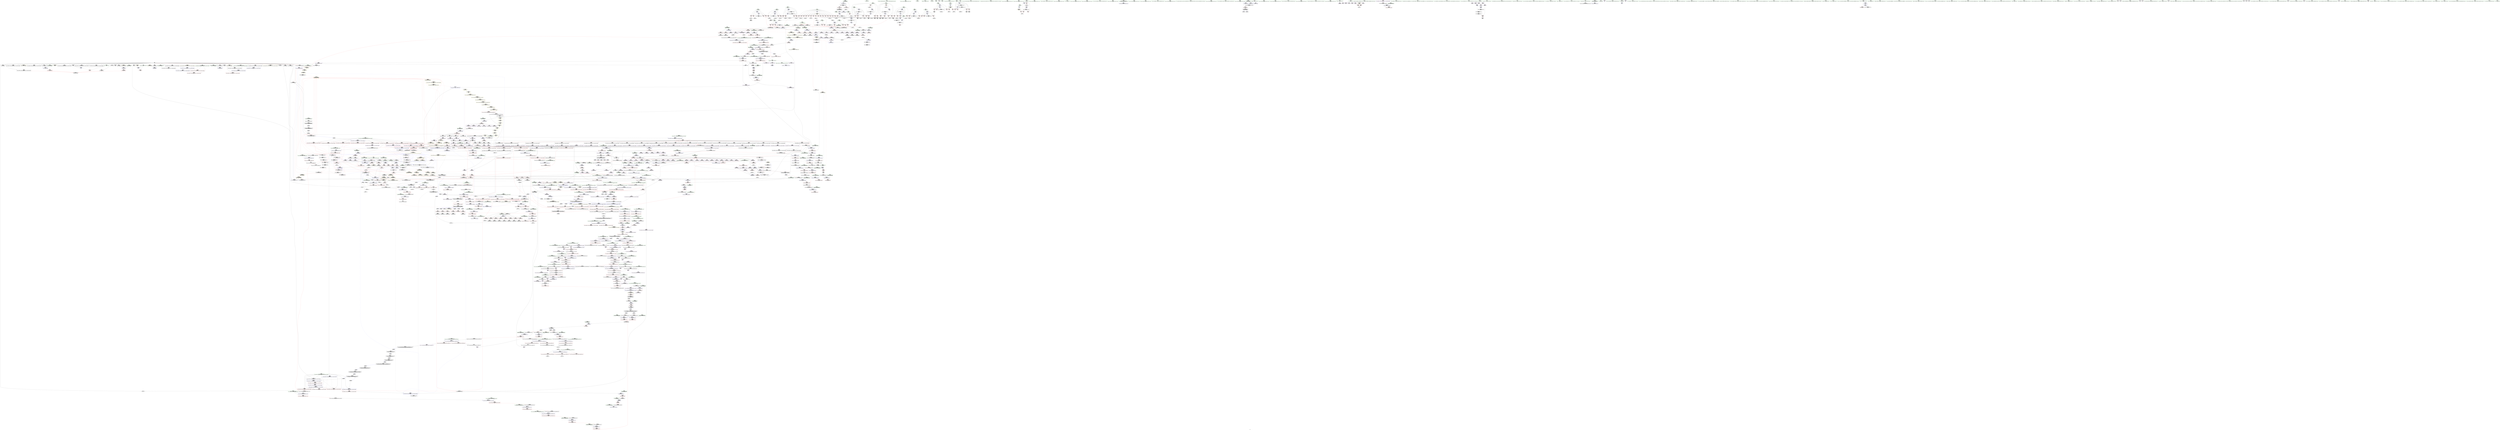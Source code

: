 digraph "SVFG" {
	label="SVFG";

	Node0x560f8564dac0 [shape=record,color=grey,label="{NodeID: 0\nNullPtr|{|<s32>103}}"];
	Node0x560f8564dac0 -> Node0x560f85699570[style=solid];
	Node0x560f8564dac0 -> Node0x560f85699670[style=solid];
	Node0x560f8564dac0 -> Node0x560f85699740[style=solid];
	Node0x560f8564dac0 -> Node0x560f85699810[style=solid];
	Node0x560f8564dac0 -> Node0x560f856998e0[style=solid];
	Node0x560f8564dac0 -> Node0x560f856999b0[style=solid];
	Node0x560f8564dac0 -> Node0x560f85699a80[style=solid];
	Node0x560f8564dac0 -> Node0x560f85699b50[style=solid];
	Node0x560f8564dac0 -> Node0x560f85699c20[style=solid];
	Node0x560f8564dac0 -> Node0x560f85699cf0[style=solid];
	Node0x560f8564dac0 -> Node0x560f85699dc0[style=solid];
	Node0x560f8564dac0 -> Node0x560f85699e90[style=solid];
	Node0x560f8564dac0 -> Node0x560f85699f60[style=solid];
	Node0x560f8564dac0 -> Node0x560f8569a030[style=solid];
	Node0x560f8564dac0 -> Node0x560f8569a100[style=solid];
	Node0x560f8564dac0 -> Node0x560f8569a1d0[style=solid];
	Node0x560f8564dac0 -> Node0x560f8569a2a0[style=solid];
	Node0x560f8564dac0 -> Node0x560f8569a370[style=solid];
	Node0x560f8564dac0 -> Node0x560f8569a440[style=solid];
	Node0x560f8564dac0 -> Node0x560f8569a510[style=solid];
	Node0x560f8564dac0 -> Node0x560f8569a5e0[style=solid];
	Node0x560f8564dac0 -> Node0x560f8569a6b0[style=solid];
	Node0x560f8564dac0 -> Node0x560f8569a780[style=solid];
	Node0x560f8564dac0 -> Node0x560f8569a850[style=solid];
	Node0x560f8564dac0 -> Node0x560f856c7570[style=solid];
	Node0x560f8564dac0 -> Node0x560f856cb910[style=solid];
	Node0x560f8564dac0 -> Node0x560f856cb9e0[style=solid];
	Node0x560f8564dac0 -> Node0x560f856cbab0[style=solid];
	Node0x560f8564dac0 -> Node0x560f856cc950[style=solid];
	Node0x560f8564dac0 -> Node0x560f856f6cd0[style=solid];
	Node0x560f8564dac0 -> Node0x560f856fba70[style=solid];
	Node0x560f8564dac0 -> Node0x560f856fc970[style=solid];
	Node0x560f8564dac0:s32 -> Node0x560f858059c0[style=solid,color=red];
	Node0x560f8569e710 [shape=record,color=red,label="{NodeID: 775\n803\<--800\nthis1\<--this.addr\n_ZN9__gnu_cxx13new_allocatorIiED2Ev\n}"];
	Node0x560f8580b980 [shape=record,color=black,label="{NodeID: 2657\n1020 = PHI(618, )\n|{<s0>66}}"];
	Node0x560f8580b980:s0 -> Node0x560f857ff3e0[style=solid,color=red];
	Node0x560f85695010 [shape=record,color=black,label="{NodeID: 443\n1751\<--1756\n_ZSt12__niter_baseIPiET_S1__ret\<--\n_ZSt12__niter_baseIPiET_S1_\n|{<s0>122|<s1>123|<s2>124}}"];
	Node0x560f85695010:s0 -> Node0x560f8580aa80[style=solid,color=blue];
	Node0x560f85695010:s1 -> Node0x560f8580abf0[style=solid,color=blue];
	Node0x560f85695010:s2 -> Node0x560f8580ad00[style=solid,color=blue];
	Node0x560f85688e30 [shape=record,color=green,label="{NodeID: 111\n715\<--716\n__n.addr\<--__n.addr_field_insensitive\n_ZNSt12_Vector_baseIiSaIiEE13_M_deallocateEPim\n}"];
	Node0x560f85688e30 -> Node0x560f856b5920[style=solid];
	Node0x560f85688e30 -> Node0x560f856cae80[style=solid];
	Node0x560f856a4140 [shape=record,color=red,label="{NodeID: 886\n1643\<--1626\n\<--__result.addr\n_ZNSt20__uninitialized_copyILb1EE13__uninit_copyISt13move_iteratorIPiES3_EET0_T_S6_S5_\n|{<s0>116}}"];
	Node0x560f856a4140:s0 -> Node0x560f85805020[style=solid,color=red];
	Node0x560f856aac10 [shape=record,color=purple,label="{NodeID: 554\n1088\<--1087\n_M_impl27\<--\n_ZNSt6vectorIiSaIiEE17_M_realloc_insertIJRKiEEEvN9__gnu_cxx17__normal_iteratorIPiS1_EEDpOT_\n}"];
	Node0x560f8568d5a0 [shape=record,color=green,label="{NodeID: 222\n1526\<--1527\n__first\<--__first_field_insensitive\n_ZSt22__uninitialized_copy_aISt13move_iteratorIPiES1_iET0_T_S4_S3_RSaIT1_E\n}"];
	Node0x560f8568d5a0 -> Node0x560f85693c90[style=solid];
	Node0x560f8568d5a0 -> Node0x560f856ac610[style=solid];
	Node0x560f856c9550 [shape=record,color=blue,label="{NodeID: 997\n408\<--404\nthis.addr\<--this\n_ZN8MaxFlow1ILi207EEC2Eiii\n}"];
	Node0x560f856c9550 -> Node0x560f856b3f20[style=dashed];
	Node0x560f85744bd0 [shape=record,color=black,label="{NodeID: 1772\nMR_60V_7 = PHI(MR_60V_8, MR_60V_4, )\npts\{1513 820012 \}\n|{|<s2>10|<s3>10|<s4>10}}"];
	Node0x560f85744bd0 -> Node0x560f85758cc0[style=dashed];
	Node0x560f85744bd0 -> Node0x560f85766450[style=dashed];
	Node0x560f85744bd0:s2 -> Node0x560f856b4670[style=dashed,color=red];
	Node0x560f85744bd0:s3 -> Node0x560f856c9d70[style=dashed,color=red];
	Node0x560f85744bd0:s4 -> Node0x560f857689b0[style=dashed,color=red];
	Node0x560f856b0640 [shape=record,color=red,label="{NodeID: 665\n282\<--11\n\<--n\nmain\n}"];
	Node0x560f856b0640 -> Node0x560f856fcf70[style=solid];
	Node0x560f857ff0e0 [shape=record,color=black,label="{NodeID: 2547\n1304 = PHI(1017, 1033, )\n1st arg _ZSt34__uninitialized_move_if_noexcept_aIPiS0_SaIiEET0_T_S3_S2_RT1_ }"];
	Node0x560f857ff0e0 -> Node0x560f856ce010[style=solid];
	Node0x560f8569b7f0 [shape=record,color=black,label="{NodeID: 333\n476\<--475\nidxprom\<--\n_ZN8MaxFlow1ILi207EE3addEii\n}"];
	Node0x560f856cef80 [shape=record,color=blue,label="{NodeID: 1108\n1467\<--1469\n_M_current\<--\n_ZN9__gnu_cxx17__normal_iteratorIPiSt6vectorIiSaIiEEEC2ERKS1_\n|{<s0>81|<s1>94}}"];
	Node0x560f856cef80:s0 -> Node0x560f85793990[style=dashed,color=blue];
	Node0x560f856cef80:s1 -> Node0x560f85793af0[style=dashed,color=blue];
	Node0x560f856850e0 [shape=record,color=green,label="{NodeID: 1\n7\<--1\n__dso_handle\<--dummyObj\nGlob }"];
	Node0x560f8569e7e0 [shape=record,color=red,label="{NodeID: 776\n810\<--807\nthis1\<--this.addr\n_ZNSt6vectorIiSaIiEEC2Ev\n}"];
	Node0x560f8569e7e0 -> Node0x560f8569c830[style=solid];
	Node0x560f8580baf0 [shape=record,color=black,label="{NodeID: 2658\n1021 = PHI(1302, )\n}"];
	Node0x560f8580baf0 -> Node0x560f856cca20[style=solid];
	Node0x560f856950e0 [shape=record,color=black,label="{NodeID: 444\n1775\<--1773\nsub.ptr.lhs.cast\<--\n_ZNSt11__copy_moveILb1ELb1ESt26random_access_iterator_tagE8__copy_mIiEEPT_PKS3_S6_S4_\n}"];
	Node0x560f856950e0 -> Node0x560f856f8170[style=solid];
	Node0x560f85688f00 [shape=record,color=green,label="{NodeID: 112\n729\<--730\n_ZNSt16allocator_traitsISaIiEE10deallocateERS0_Pim\<--_ZNSt16allocator_traitsISaIiEE10deallocateERS0_Pim_field_insensitive\n}"];
	Node0x560f856a4210 [shape=record,color=red,label="{NodeID: 887\n1645\<--1644\n\<--coerce.dive3\n_ZNSt20__uninitialized_copyILb1EE13__uninit_copyISt13move_iteratorIPiES3_EET0_T_S6_S5_\n|{<s0>116}}"];
	Node0x560f856a4210:s0 -> Node0x560f858003b0[style=solid,color=red];
	Node0x560f856aace0 [shape=record,color=purple,label="{NodeID: 555\n1089\<--1087\n_M_finish28\<--\n_ZNSt6vectorIiSaIiEE17_M_realloc_insertIJRKiEEEvN9__gnu_cxx17__normal_iteratorIPiS1_EEDpOT_\n}"];
	Node0x560f856aace0 -> Node0x560f856a0ba0[style=solid];
	Node0x560f8568d670 [shape=record,color=green,label="{NodeID: 223\n1528\<--1529\n__last\<--__last_field_insensitive\n_ZSt22__uninitialized_copy_aISt13move_iteratorIPiES1_iET0_T_S4_S3_RSaIT1_E\n}"];
	Node0x560f8568d670 -> Node0x560f85693d60[style=solid];
	Node0x560f8568d670 -> Node0x560f856ac6e0[style=solid];
	Node0x560f856c9620 [shape=record,color=blue,label="{NodeID: 998\n410\<--405\nn.addr\<--n\n_ZN8MaxFlow1ILi207EEC2Eiii\n}"];
	Node0x560f856c9620 -> Node0x560f856b3ff0[style=dashed];
	Node0x560f85745100 [shape=record,color=black,label="{NodeID: 1773\nMR_62V_8 = PHI(MR_62V_9, MR_62V_5, )\npts\{820004 820005 \}\n|{|<s2>10}}"];
	Node0x560f85745100 -> Node0x560f857591f0[style=dashed];
	Node0x560f85745100 -> Node0x560f85766980[style=dashed];
	Node0x560f85745100:s2 -> Node0x560f857689b0[style=dashed,color=red];
	Node0x560f856b0710 [shape=record,color=red,label="{NodeID: 666\n288\<--11\n\<--n\nmain\n}"];
	Node0x560f856b0710 -> Node0x560f856fd0f0[style=solid];
	Node0x560f857ff260 [shape=record,color=black,label="{NodeID: 2548\n1305 = PHI(1018, 1034, )\n2nd arg _ZSt34__uninitialized_move_if_noexcept_aIPiS0_SaIiEET0_T_S3_S2_RT1_ }"];
	Node0x560f857ff260 -> Node0x560f856ce0e0[style=solid];
	Node0x560f8569b8c0 [shape=record,color=black,label="{NodeID: 334\n483\<--482\nidxprom3\<--\n_ZN8MaxFlow1ILi207EE3addEii\n}"];
	Node0x560f856cf050 [shape=record,color=blue,label="{NodeID: 1109\n1475\<--1473\n__a.addr\<--__a\n_ZNSt16allocator_traitsISaIiEE8allocateERS0_m\n}"];
	Node0x560f856cf050 -> Node0x560f856a36b0[style=dashed];
	Node0x560f85685170 [shape=record,color=green,label="{NodeID: 2\n9\<--1\n\<--dummyObj\nCan only get source location for instruction, argument, global var or function.}"];
	Node0x560f8569e8b0 [shape=record,color=red,label="{NodeID: 777\n830\<--827\nthis1\<--this.addr\n_ZNSt12_Vector_baseIiSaIiEEC2Ev\n}"];
	Node0x560f8569e8b0 -> Node0x560f856a9620[style=solid];
	Node0x560f8580bc00 [shape=record,color=black,label="{NodeID: 2659\n1028 = PHI(1343, )\n}"];
	Node0x560f8580bc00 -> Node0x560f856a0930[style=solid];
	Node0x560f856951b0 [shape=record,color=black,label="{NodeID: 445\n1776\<--1774\nsub.ptr.rhs.cast\<--\n_ZNSt11__copy_moveILb1ELb1ESt26random_access_iterator_tagE8__copy_mIiEEPT_PKS3_S6_S4_\n}"];
	Node0x560f856951b0 -> Node0x560f856f8170[style=solid];
	Node0x560f85689000 [shape=record,color=green,label="{NodeID: 113\n735\<--736\nthis.addr\<--this.addr_field_insensitive\n_ZNSt12_Vector_baseIiSaIiEE12_Vector_implD2Ev\n}"];
	Node0x560f85689000 -> Node0x560f8569e160[style=solid];
	Node0x560f85689000 -> Node0x560f856caf50[style=solid];
	Node0x560f856a42e0 [shape=record,color=red,label="{NodeID: 888\n1647\<--1646\n\<--coerce.dive4\n_ZNSt20__uninitialized_copyILb1EE13__uninit_copyISt13move_iteratorIPiES3_EET0_T_S6_S5_\n|{<s0>116}}"];
	Node0x560f856a42e0:s0 -> Node0x560f85804f10[style=solid,color=red];
	Node0x560f856aadb0 [shape=record,color=purple,label="{NodeID: 556\n1096\<--1095\n_M_impl30\<--\n_ZNSt6vectorIiSaIiEE17_M_realloc_insertIJRKiEEEvN9__gnu_cxx17__normal_iteratorIPiS1_EEDpOT_\n}"];
	Node0x560f8568d740 [shape=record,color=green,label="{NodeID: 224\n1530\<--1531\n__result.addr\<--__result.addr_field_insensitive\n_ZSt22__uninitialized_copy_aISt13move_iteratorIPiES1_iET0_T_S4_S3_RSaIT1_E\n}"];
	Node0x560f8568d740 -> Node0x560f856a3ac0[style=solid];
	Node0x560f8568d740 -> Node0x560f856cf600[style=solid];
	Node0x560f856c96f0 [shape=record,color=blue,label="{NodeID: 999\n412\<--406\nin.addr\<--in\n_ZN8MaxFlow1ILi207EEC2Eiii\n}"];
	Node0x560f856c96f0 -> Node0x560f856b40c0[style=dashed];
	Node0x560f856b07e0 [shape=record,color=red,label="{NodeID: 667\n303\<--11\n\<--n\nmain\n}"];
	Node0x560f856b07e0 -> Node0x560f856f73f0[style=solid];
	Node0x560f857ff3e0 [shape=record,color=black,label="{NodeID: 2549\n1306 = PHI(1020, 1036, )\n3rd arg _ZSt34__uninitialized_move_if_noexcept_aIPiS0_SaIiEET0_T_S3_S2_RT1_ }"];
	Node0x560f857ff3e0 -> Node0x560f856ce1b0[style=solid];
	Node0x560f8569b990 [shape=record,color=black,label="{NodeID: 335\n488\<--487\nidxprom5\<--\n_ZN8MaxFlow1ILi207EE3addEii\n}"];
	Node0x560f856cf120 [shape=record,color=blue,label="{NodeID: 1110\n1477\<--1474\n__n.addr\<--__n\n_ZNSt16allocator_traitsISaIiEE8allocateERS0_m\n}"];
	Node0x560f856cf120 -> Node0x560f856a3780[style=dashed];
	Node0x560f85685830 [shape=record,color=green,label="{NodeID: 3\n21\<--1\n_ZSt3cin\<--dummyObj\nGlob }"];
	Node0x560f84f6d8b0 [shape=record,color=yellow,style=double,label="{NodeID: 1885\n207V_1 = ENCHI(MR_207V_0)\npts\{1513 \}\nFun[_ZSt13__copy_move_aILb1EPiS0_ET1_T0_S2_S1_]|{<s0>128|<s1>128|<s2>128}}"];
	Node0x560f84f6d8b0:s0 -> Node0x560f856c6ea0[style=dashed,color=red];
	Node0x560f84f6d8b0:s1 -> Node0x560f856d11a0[style=dashed,color=red];
	Node0x560f84f6d8b0:s2 -> Node0x560f857596f0[style=dashed,color=red];
	Node0x560f8569e980 [shape=record,color=red,label="{NodeID: 778\n841\<--838\nthis1\<--this.addr\n_ZNSt12_Vector_baseIiSaIiEE12_Vector_implC2Ev\n}"];
	Node0x560f8569e980 -> Node0x560f8569c900[style=solid];
	Node0x560f8569e980 -> Node0x560f856a96f0[style=solid];
	Node0x560f8569e980 -> Node0x560f856a97c0[style=solid];
	Node0x560f8569e980 -> Node0x560f856a9890[style=solid];
	Node0x560f8580bd10 [shape=record,color=black,label="{NodeID: 2660\n1036 = PHI(618, )\n|{<s0>69}}"];
	Node0x560f8580bd10:s0 -> Node0x560f857ff3e0[style=solid,color=red];
	Node0x560f85695280 [shape=record,color=black,label="{NodeID: 446\n1784\<--1783\n\<--\n_ZNSt11__copy_moveILb1ELb1ESt26random_access_iterator_tagE8__copy_mIiEEPT_PKS3_S6_S4_\n}"];
	Node0x560f85695280 -> Node0x560f856ae1b0[style=solid];
	Node0x560f8568dbb0 [shape=record,color=green,label="{NodeID: 114\n741\<--742\n_ZNSaIiED2Ev\<--_ZNSaIiED2Ev_field_insensitive\n}"];
	Node0x560f856a43b0 [shape=record,color=red,label="{NodeID: 889\n1685\<--1660\n\<--__result.addr\n_ZSt4copyISt13move_iteratorIPiES1_ET0_T_S4_S3_\n|{<s0>121}}"];
	Node0x560f856a43b0:s0 -> Node0x560f85804080[style=solid,color=red];
	Node0x560f856aae80 [shape=record,color=purple,label="{NodeID: 557\n1097\<--1095\n_M_start31\<--\n_ZNSt6vectorIiSaIiEE17_M_realloc_insertIJRKiEEEvN9__gnu_cxx17__normal_iteratorIPiS1_EEDpOT_\n}"];
	Node0x560f856aae80 -> Node0x560f856a0c70[style=solid];
	Node0x560f8568d810 [shape=record,color=green,label="{NodeID: 225\n1532\<--1533\n.addr\<--.addr_field_insensitive\n_ZSt22__uninitialized_copy_aISt13move_iteratorIPiES1_iET0_T_S4_S3_RSaIT1_E\n}"];
	Node0x560f8568d810 -> Node0x560f856cf6d0[style=solid];
	Node0x560f856c97c0 [shape=record,color=blue,label="{NodeID: 1000\n414\<--407\nout.addr\<--out\n_ZN8MaxFlow1ILi207EEC2Eiii\n}"];
	Node0x560f856c97c0 -> Node0x560f856b4190[style=dashed];
	Node0x560f856b08b0 [shape=record,color=red,label="{NodeID: 668\n321\<--11\n\<--n\nmain\n}"];
	Node0x560f856b08b0 -> Node0x560f856fd570[style=solid];
	Node0x560f857ff560 [shape=record,color=black,label="{NodeID: 2550\n854 = PHI(842, )\n0th arg _ZNSaIiEC2Ev }"];
	Node0x560f857ff560 -> Node0x560f856cbb80[style=solid];
	Node0x560f8569ba60 [shape=record,color=black,label="{NodeID: 336\n491\<--490\nidxprom7\<--\n_ZN8MaxFlow1ILi207EE3addEii\n}"];
	Node0x560f856cf1f0 [shape=record,color=blue,label="{NodeID: 1111\n1492\<--1489\nthis.addr\<--this\n_ZN9__gnu_cxx13new_allocatorIiE8allocateEmPKv\n}"];
	Node0x560f856cf1f0 -> Node0x560f856a3850[style=dashed];
	Node0x560f856858c0 [shape=record,color=green,label="{NodeID: 4\n22\<--1\n_ZSt4cout\<--dummyObj\nGlob }"];
	Node0x560f8569ea50 [shape=record,color=red,label="{NodeID: 779\n858\<--855\nthis1\<--this.addr\n_ZNSaIiEC2Ev\n}"];
	Node0x560f8569ea50 -> Node0x560f8569c9d0[style=solid];
	Node0x560f8580beb0 [shape=record,color=black,label="{NodeID: 2661\n1037 = PHI(1302, )\n}"];
	Node0x560f8580beb0 -> Node0x560f856ccbc0[style=solid];
	Node0x560f85695350 [shape=record,color=black,label="{NodeID: 447\n1786\<--1785\n\<--\n_ZNSt11__copy_moveILb1ELb1ESt26random_access_iterator_tagE8__copy_mIiEEPT_PKS3_S6_S4_\n}"];
	Node0x560f85695350 -> Node0x560f856ae280[style=solid];
	Node0x560f8568dc80 [shape=record,color=green,label="{NodeID: 115\n748\<--749\n__a.addr\<--__a.addr_field_insensitive\n_ZNSt16allocator_traitsISaIiEE10deallocateERS0_Pim\n}"];
	Node0x560f8568dc80 -> Node0x560f8569e230[style=solid];
	Node0x560f8568dc80 -> Node0x560f856cb020[style=solid];
	Node0x560f856a4480 [shape=record,color=red,label="{NodeID: 890\n1675\<--1674\n\<--coerce.dive2\n_ZSt4copyISt13move_iteratorIPiES1_ET0_T_S4_S3_\n|{<s0>118}}"];
	Node0x560f856a4480:s0 -> Node0x560f85810120[style=solid,color=red];
	Node0x560f856aaf50 [shape=record,color=purple,label="{NodeID: 558\n1100\<--1099\n_M_impl32\<--\n_ZNSt6vectorIiSaIiEE17_M_realloc_insertIJRKiEEEvN9__gnu_cxx17__normal_iteratorIPiS1_EEDpOT_\n}"];
	Node0x560f8568d8e0 [shape=record,color=green,label="{NodeID: 226\n1534\<--1535\nagg.tmp\<--agg.tmp_field_insensitive\n_ZSt22__uninitialized_copy_aISt13move_iteratorIPiES1_iET0_T_S4_S3_RSaIT1_E\n}"];
	Node0x560f8568d8e0 -> Node0x560f85693e30[style=solid];
	Node0x560f8568d8e0 -> Node0x560f856ac7b0[style=solid];
	Node0x560f856c9890 [shape=record,color=blue,label="{NodeID: 1001\n432\<--434\nn2\<--add\n_ZN8MaxFlow1ILi207EEC2Eiii\n|{<s0>7|<s1>7}}"];
	Node0x560f856c9890:s0 -> Node0x560f8574f630[style=dashed,color=blue];
	Node0x560f856c9890:s1 -> Node0x560f85763220[style=dashed,color=blue];
	Node0x560f856b0980 [shape=record,color=red,label="{NodeID: 669\n324\<--11\n\<--n\nmain\n}"];
	Node0x560f856b0980 -> Node0x560f856f9670[style=solid];
	Node0x560f857ff670 [shape=record,color=black,label="{NodeID: 2551\n1833 = PHI(1361, )\n0th arg _ZN9__gnu_cxx13new_allocatorIiE7destroyIiEEvPT_ }"];
	Node0x560f857ff670 -> Node0x560f856d1680[style=solid];
	Node0x560f8569bb30 [shape=record,color=black,label="{NodeID: 337\n519\<--518\n\<--arraydecay\n_ZN8MaxFlow1ILi207EE4flowEv\n}"];
	Node0x560f856cf2c0 [shape=record,color=blue,label="{NodeID: 1112\n1494\<--1490\n__n.addr\<--__n\n_ZN9__gnu_cxx13new_allocatorIiE8allocateEmPKv\n}"];
	Node0x560f856cf2c0 -> Node0x560f856a3920[style=dashed];
	Node0x560f856cf2c0 -> Node0x560f856a39f0[style=dashed];
	Node0x560f85685950 [shape=record,color=green,label="{NodeID: 5\n23\<--1\n.str\<--dummyObj\nGlob }"];
	Node0x560f8569eb20 [shape=record,color=red,label="{NodeID: 780\n869\<--866\nthis1\<--this.addr\n_ZN9__gnu_cxx13new_allocatorIiEC2Ev\n}"];
	Node0x560f8580bfc0 [shape=record,color=black,label="{NodeID: 2662\n1047 = PHI()\n}"];
	Node0x560f85695420 [shape=record,color=black,label="{NodeID: 448\n1758\<--1795\n_ZNSt11__copy_moveILb1ELb1ESt26random_access_iterator_tagE8__copy_mIiEEPT_PKS3_S6_S4__ret\<--add.ptr\n_ZNSt11__copy_moveILb1ELb1ESt26random_access_iterator_tagE8__copy_mIiEEPT_PKS3_S6_S4_\n|{<s0>128}}"];
	Node0x560f85695420:s0 -> Node0x560f8580d9c0[style=solid,color=blue];
	Node0x560f8568dd50 [shape=record,color=green,label="{NodeID: 116\n750\<--751\n__p.addr\<--__p.addr_field_insensitive\n_ZNSt16allocator_traitsISaIiEE10deallocateERS0_Pim\n}"];
	Node0x560f8568dd50 -> Node0x560f8569e300[style=solid];
	Node0x560f8568dd50 -> Node0x560f856cb0f0[style=solid];
	Node0x560f856a4550 [shape=record,color=red,label="{NodeID: 891\n1683\<--1682\n\<--coerce.dive4\n_ZSt4copyISt13move_iteratorIPiES1_ET0_T_S4_S3_\n|{<s0>120}}"];
	Node0x560f856a4550:s0 -> Node0x560f85810120[style=solid,color=red];
	Node0x560f856f6040 [shape=record,color=black,label="{NodeID: 1666\n537 = PHI(535, 538, )\n}"];
	Node0x560f856f6040 -> Node0x560f856a89f0[style=solid];
	Node0x560f856ab020 [shape=record,color=purple,label="{NodeID: 559\n1101\<--1099\n_M_end_of_storage\<--\n_ZNSt6vectorIiSaIiEE17_M_realloc_insertIJRKiEEEvN9__gnu_cxx17__normal_iteratorIPiS1_EEDpOT_\n}"];
	Node0x560f856ab020 -> Node0x560f856a0d40[style=solid];
	Node0x560f8568d9b0 [shape=record,color=green,label="{NodeID: 227\n1536\<--1537\nagg.tmp2\<--agg.tmp2_field_insensitive\n_ZSt22__uninitialized_copy_aISt13move_iteratorIPiES1_iET0_T_S4_S3_RSaIT1_E\n}"];
	Node0x560f8568d9b0 -> Node0x560f85693f00[style=solid];
	Node0x560f8568d9b0 -> Node0x560f856ac880[style=solid];
	Node0x560f856c9960 [shape=record,color=blue,label="{NodeID: 1002\n436\<--437\nin3\<--\n_ZN8MaxFlow1ILi207EEC2Eiii\n|{<s0>7}}"];
	Node0x560f856c9960:s0 -> Node0x560f85791b90[style=dashed,color=blue];
	Node0x560f85746500 [shape=record,color=black,label="{NodeID: 1777\nMR_56V_16 = PHI(MR_56V_17, MR_56V_14, )\npts\{820006 \}\n|{|<s3>13|<s4>15}}"];
	Node0x560f85746500 -> Node0x560f8573bd60[style=dashed];
	Node0x560f85746500 -> Node0x560f8574f130[style=dashed];
	Node0x560f85746500 -> Node0x560f85762d20[style=dashed];
	Node0x560f85746500:s3 -> Node0x560f857689b0[style=dashed,color=red];
	Node0x560f85746500:s4 -> Node0x560f85773f90[style=dashed,color=red];
	Node0x560f856b0a50 [shape=record,color=red,label="{NodeID: 670\n353\<--11\n\<--n\nmain\n}"];
	Node0x560f856b0a50 -> Node0x560f856fc070[style=solid];
	Node0x560f857ff780 [shape=record,color=black,label="{NodeID: 2552\n1834 = PHI(1362, )\n1st arg _ZN9__gnu_cxx13new_allocatorIiE7destroyIiEEvPT_ }"];
	Node0x560f857ff780 -> Node0x560f856d1750[style=solid];
	Node0x560f8569bc00 [shape=record,color=black,label="{NodeID: 338\n501\<--525\n_ZN8MaxFlow1ILi207EE4flowEv_ret\<--\n_ZN8MaxFlow1ILi207EE4flowEv\n|{<s0>14}}"];
	Node0x560f8569bc00:s0 -> Node0x560f858091f0[style=solid,color=blue];
	Node0x560f856cf390 [shape=record,color=blue,label="{NodeID: 1113\n1496\<--1491\n.addr\<--\n_ZN9__gnu_cxx13new_allocatorIiE8allocateEmPKv\n}"];
	Node0x560f856859e0 [shape=record,color=green,label="{NodeID: 6\n25\<--1\n.str.1\<--dummyObj\nGlob }"];
	Node0x560f8569ebf0 [shape=record,color=red,label="{NodeID: 781\n882\<--874\nthis1\<--this.addr\n_ZNSt6vectorIiSaIiEE9push_backERKi\n|{|<s5>54|<s6>55}}"];
	Node0x560f8569ebf0 -> Node0x560f8569caa0[style=solid];
	Node0x560f8569ebf0 -> Node0x560f8569cb70[style=solid];
	Node0x560f8569ebf0 -> Node0x560f8569cc40[style=solid];
	Node0x560f8569ebf0 -> Node0x560f8569cd10[style=solid];
	Node0x560f8569ebf0 -> Node0x560f8569cde0[style=solid];
	Node0x560f8569ebf0:s5 -> Node0x560f8580f270[style=solid,color=red];
	Node0x560f8569ebf0:s6 -> Node0x560f85800080[style=solid,color=red];
	Node0x560f8580c090 [shape=record,color=black,label="{NodeID: 2663\n1072 = PHI(618, )\n|{<s0>74}}"];
	Node0x560f8580c090:s0 -> Node0x560f857fe8f0[style=solid,color=red];
	Node0x560f856954f0 [shape=record,color=black,label="{NodeID: 449\n1802\<--1807\n_ZSt12__miter_baseIPiET_S1__ret\<--\n_ZSt12__miter_baseIPiET_S1_\n|{<s0>127}}"];
	Node0x560f856954f0:s0 -> Node0x560f8580d8b0[style=solid,color=blue];
	Node0x560f8568de20 [shape=record,color=green,label="{NodeID: 117\n752\<--753\n__n.addr\<--__n.addr_field_insensitive\n_ZNSt16allocator_traitsISaIiEE10deallocateERS0_Pim\n}"];
	Node0x560f8568de20 -> Node0x560f8569e3d0[style=solid];
	Node0x560f8568de20 -> Node0x560f856cb1c0[style=solid];
	Node0x560f856a4620 [shape=record,color=red,label="{NodeID: 892\n1703\<--1694\n\<--__first.addr\n_ZSt14__copy_move_a2ILb1EPiS0_ET1_T0_S2_S1_\n|{<s0>122}}"];
	Node0x560f856a4620:s0 -> Node0x560f85800b50[style=solid,color=red];
	Node0x560f856f6190 [shape=record,color=black,label="{NodeID: 1667\n425 = PHI(422, 426, )\n|{|<s1>21}}"];
	Node0x560f856f6190 -> Node0x560f856a7e90[style=solid];
	Node0x560f856f6190:s1 -> Node0x560f85805580[style=solid,color=red];
	Node0x560f856ab0f0 [shape=record,color=purple,label="{NodeID: 560\n1104\<--1103\n_M_impl33\<--\n_ZNSt6vectorIiSaIiEE17_M_realloc_insertIJRKiEEEvN9__gnu_cxx17__normal_iteratorIPiS1_EEDpOT_\n}"];
	Node0x560f8568da80 [shape=record,color=green,label="{NodeID: 228\n1548\<--1549\nllvm.memcpy.p0i8.p0i8.i64\<--llvm.memcpy.p0i8.p0i8.i64_field_insensitive\n}"];
	Node0x560f857785e0 [shape=record,color=yellow,style=double,label="{NodeID: 2110\n207V_1 = ENCHI(MR_207V_0)\npts\{1513 \}\nFun[_ZSt4copyISt13move_iteratorIPiES1_ET0_T_S4_S3_]|{<s0>121}}"];
	Node0x560f857785e0:s0 -> Node0x560f857758b0[style=dashed,color=red];
	Node0x560f856c9a30 [shape=record,color=blue,label="{NodeID: 1003\n439\<--440\nout4\<--\n_ZN8MaxFlow1ILi207EEC2Eiii\n|{<s0>7}}"];
	Node0x560f856c9a30:s0 -> Node0x560f85791b90[style=dashed,color=blue];
	Node0x560f85746a00 [shape=record,color=black,label="{NodeID: 1778\nMR_60V_15 = PHI(MR_60V_16, MR_60V_13, )\npts\{1513 820012 \}\n|{|<s2>13|<s3>13|<s4>13|<s5>14}}"];
	Node0x560f85746a00 -> Node0x560f8575bef0[style=dashed];
	Node0x560f85746a00 -> Node0x560f85763720[style=dashed];
	Node0x560f85746a00:s2 -> Node0x560f856b4670[style=dashed,color=red];
	Node0x560f85746a00:s3 -> Node0x560f856c9d70[style=dashed,color=red];
	Node0x560f85746a00:s4 -> Node0x560f857689b0[style=dashed,color=red];
	Node0x560f85746a00:s5 -> Node0x560f857795b0[style=dashed,color=red];
	Node0x560f856b0b20 [shape=record,color=red,label="{NodeID: 671\n125\<--13\n\<--k\nmain\n}"];
	Node0x560f856b0b20 -> Node0x560f856fbbf0[style=solid];
	Node0x560f857ff890 [shape=record,color=black,label="{NodeID: 2553\n1264 = PHI(976, 1875, )\n0th arg _ZNSt6vectorIiSaIiEE5beginEv }"];
	Node0x560f857ff890 -> Node0x560f856cdcd0[style=solid];
	Node0x560f8569bcd0 [shape=record,color=black,label="{NodeID: 339\n566\<--565\n\<--this1\n_ZNSt6vectorIiSaIiEED2Ev\n}"];
	Node0x560f8569bcd0 -> Node0x560f856a8ac0[style=solid];
	Node0x560f8569bcd0 -> Node0x560f856a8b90[style=solid];
	Node0x560f856cf460 [shape=record,color=blue,label="{NodeID: 1114\n1538\<--1522\ncoerce.dive\<--__first.coerce\n_ZSt22__uninitialized_copy_aISt13move_iteratorIPiES1_iET0_T_S4_S3_RSaIT1_E\n}"];
	Node0x560f856cf460 -> Node0x560f856c6820[style=dashed];
	Node0x560f85685a70 [shape=record,color=green,label="{NodeID: 7\n27\<--1\n.str.2\<--dummyObj\nGlob }"];
	Node0x560f8569ecc0 [shape=record,color=red,label="{NodeID: 782\n900\<--876\n\<--__x.addr\n_ZNSt6vectorIiSaIiEE9push_backERKi\n|{<s0>53}}"];
	Node0x560f8569ecc0:s0 -> Node0x560f85804520[style=solid,color=red];
	Node0x560f8580c230 [shape=record,color=black,label="{NodeID: 2664\n1092 = PHI(618, )\n|{<s0>78}}"];
	Node0x560f8580c230:s0 -> Node0x560f857fe8f0[style=solid,color=red];
	Node0x560f856955c0 [shape=record,color=black,label="{NodeID: 450\n1809\<--1816\n_ZNKSt13move_iteratorIPiE4baseEv_ret\<--\n_ZNKSt13move_iteratorIPiE4baseEv\n|{<s0>126}}"];
	Node0x560f856955c0:s0 -> Node0x560f8580d6e0[style=solid,color=blue];
	Node0x560f8568def0 [shape=record,color=green,label="{NodeID: 118\n762\<--763\n_ZN9__gnu_cxx13new_allocatorIiE10deallocateEPim\<--_ZN9__gnu_cxx13new_allocatorIiE10deallocateEPim_field_insensitive\n}"];
	Node0x560f856a46f0 [shape=record,color=red,label="{NodeID: 893\n1707\<--1696\n\<--__last.addr\n_ZSt14__copy_move_a2ILb1EPiS0_ET1_T0_S2_S1_\n|{<s0>123}}"];
	Node0x560f856a46f0:s0 -> Node0x560f85800b50[style=solid,color=red];
	Node0x560f856f6730 [shape=record,color=black,label="{NodeID: 1668\n1241 = PHI(1237, 1239, )\n}"];
	Node0x560f856f6730 -> Node0x560f856925d0[style=solid];
	Node0x560f856ab1c0 [shape=record,color=purple,label="{NodeID: 561\n1105\<--1103\n_M_start34\<--\n_ZNSt6vectorIiSaIiEE17_M_realloc_insertIJRKiEEEvN9__gnu_cxx17__normal_iteratorIPiS1_EEDpOT_\n}"];
	Node0x560f856ab1c0 -> Node0x560f856a0e10[style=solid];
	Node0x560f85696040 [shape=record,color=green,label="{NodeID: 229\n1559\<--1560\n_ZSt18uninitialized_copyISt13move_iteratorIPiES1_ET0_T_S4_S3_\<--_ZSt18uninitialized_copyISt13move_iteratorIPiES1_ET0_T_S4_S3__field_insensitive\n}"];
	Node0x560f856c9b00 [shape=record,color=blue,label="{NodeID: 1004\n464\<--461\nthis.addr\<--this\n_ZN8MaxFlow1ILi207EE3addEii\n}"];
	Node0x560f856c9b00 -> Node0x560f856b4260[style=dashed];
	Node0x560f85746f30 [shape=record,color=black,label="{NodeID: 1779\nMR_62V_16 = PHI(MR_62V_17, MR_62V_14, )\npts\{820004 820005 \}\n|{|<s3>13|<s4>14|<s5>15}}"];
	Node0x560f85746f30 -> Node0x560f8573bf70[style=dashed];
	Node0x560f85746f30 -> Node0x560f85750060[style=dashed];
	Node0x560f85746f30 -> Node0x560f85763c50[style=dashed];
	Node0x560f85746f30:s3 -> Node0x560f857689b0[style=dashed,color=red];
	Node0x560f85746f30:s4 -> Node0x560f857795b0[style=dashed,color=red];
	Node0x560f85746f30:s5 -> Node0x560f85773f90[style=dashed,color=red];
	Node0x560f856b0bf0 [shape=record,color=red,label="{NodeID: 672\n168\<--13\n\<--k\nmain\n}"];
	Node0x560f856b0bf0 -> Node0x560f856fc4f0[style=solid];
	Node0x560f857ffaa0 [shape=record,color=black,label="{NodeID: 2554\n698 = PHI(691, )\n0th arg _ZNSt12_Destroy_auxILb1EE9__destroyIPiEEvT_S3_ }"];
	Node0x560f857ffaa0 -> Node0x560f856cab40[style=solid];
	Node0x560f8569bda0 [shape=record,color=black,label="{NodeID: 340\n570\<--565\n\<--this1\n_ZNSt6vectorIiSaIiEED2Ev\n}"];
	Node0x560f8569bda0 -> Node0x560f856a8c60[style=solid];
	Node0x560f8569bda0 -> Node0x560f856a8d30[style=solid];
	Node0x560f856cf530 [shape=record,color=blue,label="{NodeID: 1115\n1540\<--1523\ncoerce.dive1\<--__last.coerce\n_ZSt22__uninitialized_copy_aISt13move_iteratorIPiES1_iET0_T_S4_S3_RSaIT1_E\n}"];
	Node0x560f856cf530 -> Node0x560f856c68f0[style=dashed];
	Node0x560f85685b00 [shape=record,color=green,label="{NodeID: 8\n30\<--1\n\<--dummyObj\nCan only get source location for instruction, argument, global var or function.}"];
	Node0x560f8569ed90 [shape=record,color=red,label="{NodeID: 783\n916\<--876\n\<--__x.addr\n_ZNSt6vectorIiSaIiEE9push_backERKi\n|{<s0>55}}"];
	Node0x560f8569ed90:s0 -> Node0x560f858002a0[style=solid,color=red];
	Node0x560f8580c370 [shape=record,color=black,label="{NodeID: 2665\n1176 = PHI(1180, )\n}"];
	Node0x560f8580c370 -> Node0x560f856a12f0[style=solid];
	Node0x560f85695690 [shape=record,color=black,label="{NodeID: 451\n1861\<--1860\nidxprom\<--\n_ZN8MaxFlow1ILi207EE2goEi\n}"];
	Node0x560f8568dff0 [shape=record,color=green,label="{NodeID: 119\n769\<--770\nthis.addr\<--this.addr_field_insensitive\n_ZN9__gnu_cxx13new_allocatorIiE10deallocateEPim\n}"];
	Node0x560f8568dff0 -> Node0x560f8569e4a0[style=solid];
	Node0x560f8568dff0 -> Node0x560f856cb290[style=solid];
	Node0x560f856a47c0 [shape=record,color=red,label="{NodeID: 894\n1709\<--1698\n\<--__result.addr\n_ZSt14__copy_move_a2ILb1EPiS0_ET1_T0_S2_S1_\n|{<s0>124}}"];
	Node0x560f856a47c0:s0 -> Node0x560f85800b50[style=solid,color=red];
	Node0x560f856f6cd0 [shape=record,color=black,label="{NodeID: 1669\n1300 = PHI(1295, 3, )\n}"];
	Node0x560f856f6cd0 -> Node0x560f85692b80[style=solid];
	Node0x560f856ab290 [shape=record,color=purple,label="{NodeID: 562\n1114\<--1113\n_M_impl35\<--\n_ZNSt6vectorIiSaIiEE17_M_realloc_insertIJRKiEEEvN9__gnu_cxx17__normal_iteratorIPiS1_EEDpOT_\n}"];
	Node0x560f85696110 [shape=record,color=green,label="{NodeID: 230\n1564\<--1565\nretval\<--retval_field_insensitive\n_ZSt32__make_move_if_noexcept_iteratorIiSt13move_iteratorIPiEET0_PT_\n|{|<s1>110}}"];
	Node0x560f85696110 -> Node0x560f856acc90[style=solid];
	Node0x560f85696110:s1 -> Node0x560f857fd910[style=solid,color=red];
	Node0x560f856c9bd0 [shape=record,color=blue,label="{NodeID: 1005\n466\<--462\na.addr\<--a\n_ZN8MaxFlow1ILi207EE3addEii\n|{|<s2>26}}"];
	Node0x560f856c9bd0 -> Node0x560f856b4330[style=dashed];
	Node0x560f856c9bd0 -> Node0x560f856b4400[style=dashed];
	Node0x560f856c9bd0:s2 -> Node0x560f85774aa0[style=dashed,color=red];
	Node0x560f85747430 [shape=record,color=black,label="{NodeID: 1780\nMR_432V_4 = PHI(MR_432V_6, MR_432V_2, )\npts\{820008 \}\n|{|<s3>137}}"];
	Node0x560f85747430 -> Node0x560f856c5cc0[style=dashed];
	Node0x560f85747430 -> Node0x560f85747430[style=dashed];
	Node0x560f85747430 -> Node0x560f8575a0f0[style=dashed];
	Node0x560f85747430:s3 -> Node0x560f856d19c0[style=dashed,color=red];
	Node0x560f856b0cc0 [shape=record,color=red,label="{NodeID: 673\n381\<--15\n\<--res\nmain\n}"];
	Node0x560f857ffbb0 [shape=record,color=black,label="{NodeID: 2555\n699 = PHI(692, )\n1st arg _ZNSt12_Destroy_auxILb1EE9__destroyIPiEEvT_S3_ }"];
	Node0x560f857ffbb0 -> Node0x560f856cac10[style=solid];
	Node0x560f8569be70 [shape=record,color=black,label="{NodeID: 341\n574\<--565\n\<--this1\n_ZNSt6vectorIiSaIiEED2Ev\n|{<s0>30}}"];
	Node0x560f8569be70:s0 -> Node0x560f85800f00[style=solid,color=red];
	Node0x560f856cf600 [shape=record,color=blue,label="{NodeID: 1116\n1530\<--1524\n__result.addr\<--__result\n_ZSt22__uninitialized_copy_aISt13move_iteratorIPiES1_iET0_T_S4_S3_RSaIT1_E\n}"];
	Node0x560f856cf600 -> Node0x560f856a3ac0[style=dashed];
	Node0x560f85685bc0 [shape=record,color=green,label="{NodeID: 9\n108\<--1\n\<--dummyObj\nCan only get source location for instruction, argument, global var or function.}"];
	Node0x560f85769020 [shape=record,color=yellow,style=double,label="{NodeID: 1891\n89V_1 = ENCHI(MR_89V_0)\npts\{820012 \}\nFun[_ZN8MaxFlow1ILi207EE2goEi]|{|<s1>137}}"];
	Node0x560f85769020 -> Node0x560f856c5b20[style=dashed];
	Node0x560f85769020:s1 -> Node0x560f85769020[style=dashed,color=red];
	Node0x560f8569ee60 [shape=record,color=red,label="{NodeID: 784\n886\<--885\n\<--_M_finish\n_ZNSt6vectorIiSaIiEE9push_backERKi\n}"];
	Node0x560f8569ee60 -> Node0x560f856fd3f0[style=solid];
	Node0x560f8580c480 [shape=record,color=black,label="{NodeID: 2666\n1205 = PHI(1369, )\n}"];
	Node0x560f8580c480 -> Node0x560f856f9970[style=solid];
	Node0x560f85695760 [shape=record,color=black,label="{NodeID: 452\n1874\<--1873\nidxprom2\<--\n_ZN8MaxFlow1ILi207EE2goEi\n}"];
	Node0x560f8568e0c0 [shape=record,color=green,label="{NodeID: 120\n771\<--772\n__p.addr\<--__p.addr_field_insensitive\n_ZN9__gnu_cxx13new_allocatorIiE10deallocateEPim\n}"];
	Node0x560f8568e0c0 -> Node0x560f8569e570[style=solid];
	Node0x560f8568e0c0 -> Node0x560f856cb360[style=solid];
	Node0x560f85771630 [shape=record,color=yellow,style=double,label="{NodeID: 2002\n345V_1 = ENCHI(MR_345V_0)\npts\{15650000 \}\nFun[_ZSt32__make_move_if_noexcept_iteratorIiSt13move_iteratorIPiEET0_PT_]|{<s0>110}}"];
	Node0x560f85771630:s0 -> Node0x560f856d15b0[style=dashed,color=red];
	Node0x560f856a4890 [shape=record,color=red,label="{NodeID: 895\n1744\<--1732\n\<--__first.addr\n_ZSt13__copy_move_aILb1EPiS0_ET1_T0_S2_S1_\n|{<s0>128}}"];
	Node0x560f856a4890:s0 -> Node0x560f857fe090[style=solid,color=red];
	Node0x560f856f7270 [shape=record,color=grey,label="{NodeID: 1670\n1945 = Binary(1944, 1946, )\n}"];
	Node0x560f856f7270 -> Node0x560f856d1dd0[style=solid];
	Node0x560f856ab360 [shape=record,color=purple,label="{NodeID: 563\n1115\<--1113\n_M_start36\<--\n_ZNSt6vectorIiSaIiEE17_M_realloc_insertIJRKiEEEvN9__gnu_cxx17__normal_iteratorIPiS1_EEDpOT_\n}"];
	Node0x560f856ab360 -> Node0x560f856ccfd0[style=solid];
	Node0x560f856961e0 [shape=record,color=green,label="{NodeID: 231\n1566\<--1567\n__i.addr\<--__i.addr_field_insensitive\n_ZSt32__make_move_if_noexcept_iteratorIiSt13move_iteratorIPiEET0_PT_\n}"];
	Node0x560f856961e0 -> Node0x560f856a3d30[style=solid];
	Node0x560f856961e0 -> Node0x560f856cf940[style=solid];
	Node0x560f856c9ca0 [shape=record,color=blue,label="{NodeID: 1006\n468\<--463\nb.addr\<--b\n_ZN8MaxFlow1ILi207EE3addEii\n|{|<s2>25}}"];
	Node0x560f856c9ca0 -> Node0x560f856b44d0[style=dashed];
	Node0x560f856c9ca0 -> Node0x560f856b45a0[style=dashed];
	Node0x560f856c9ca0:s2 -> Node0x560f85774aa0[style=dashed,color=red];
	Node0x560f85747930 [shape=record,color=black,label="{NodeID: 1781\nMR_435V_3 = PHI(MR_435V_7, MR_435V_1, )\npts\{820011 \}\n|{|<s3>137|<s4>137}}"];
	Node0x560f85747930 -> Node0x560f856a60f0[style=dashed];
	Node0x560f85747930 -> Node0x560f85747930[style=dashed];
	Node0x560f85747930 -> Node0x560f8575a5f0[style=dashed];
	Node0x560f85747930:s3 -> Node0x560f85747930[style=dashed,color=red];
	Node0x560f85747930:s4 -> Node0x560f8575a5f0[style=dashed,color=red];
	Node0x560f856b0d90 [shape=record,color=red,label="{NodeID: 674\n110\<--61\n\<--cas\nmain\n}"];
	Node0x560f856b0d90 -> Node0x560f856fdb70[style=solid];
	Node0x560f857ffcc0 [shape=record,color=black,label="{NodeID: 2556\n1370 = PHI(1204, 1204, 1204, )\n0th arg _ZNKSt6vectorIiSaIiEE8max_sizeEv }"];
	Node0x560f857ffcc0 -> Node0x560f856ce690[style=solid];
	Node0x560f8569bf40 [shape=record,color=black,label="{NodeID: 342\n581\<--565\n\<--this1\n_ZNSt6vectorIiSaIiEED2Ev\n|{<s0>32}}"];
	Node0x560f8569bf40:s0 -> Node0x560f8580f0f0[style=solid,color=red];
	Node0x560f856cf6d0 [shape=record,color=blue,label="{NodeID: 1117\n1532\<--1525\n.addr\<--\n_ZSt22__uninitialized_copy_aISt13move_iteratorIPiES1_iET0_T_S4_S3_RSaIT1_E\n}"];
	Node0x560f85685cc0 [shape=record,color=green,label="{NodeID: 10\n164\<--1\n\<--dummyObj\nCan only get source location for instruction, argument, global var or function.}"];
	Node0x560f8569ef30 [shape=record,color=red,label="{NodeID: 785\n890\<--889\n\<--_M_end_of_storage\n_ZNSt6vectorIiSaIiEE9push_backERKi\n}"];
	Node0x560f8569ef30 -> Node0x560f856fd3f0[style=solid];
	Node0x560f8580c590 [shape=record,color=black,label="{NodeID: 2667\n1208 = PHI(1383, )\n}"];
	Node0x560f8580c590 -> Node0x560f856f9970[style=solid];
	Node0x560f85695830 [shape=record,color=black,label="{NodeID: 453\n1882\<--1881\nidxprom5\<--\n_ZN8MaxFlow1ILi207EE2goEi\n}"];
	Node0x560f8568e190 [shape=record,color=green,label="{NodeID: 121\n773\<--774\n.addr\<--.addr_field_insensitive\n_ZN9__gnu_cxx13new_allocatorIiE10deallocateEPim\n}"];
	Node0x560f8568e190 -> Node0x560f856cb430[style=solid];
	Node0x560f856a4960 [shape=record,color=red,label="{NodeID: 896\n1745\<--1734\n\<--__last.addr\n_ZSt13__copy_move_aILb1EPiS0_ET1_T0_S2_S1_\n|{<s0>128}}"];
	Node0x560f856a4960:s0 -> Node0x560f857fe1d0[style=solid,color=red];
	Node0x560f856f73f0 [shape=record,color=grey,label="{NodeID: 1671\n305 = Binary(303, 304, )\n|{<s0>11}}"];
	Node0x560f856f73f0:s0 -> Node0x560f85804cd0[style=solid,color=red];
	Node0x560f856ab430 [shape=record,color=purple,label="{NodeID: 564\n1119\<--1118\n_M_impl37\<--\n_ZNSt6vectorIiSaIiEE17_M_realloc_insertIJRKiEEEvN9__gnu_cxx17__normal_iteratorIPiS1_EEDpOT_\n}"];
	Node0x560f856962b0 [shape=record,color=green,label="{NodeID: 232\n1571\<--1572\n_ZNSt13move_iteratorIPiEC2ES0_\<--_ZNSt13move_iteratorIPiEC2ES0__field_insensitive\n}"];
	Node0x560f856c9d70 [shape=record,color=blue,label="{NodeID: 1007\n492\<--494\narrayidx8\<--inc\n_ZN8MaxFlow1ILi207EE3addEii\n|{<s0>8|<s1>10|<s2>11|<s3>12|<s4>13}}"];
	Node0x560f856c9d70:s0 -> Node0x560f8575bef0[style=dashed,color=blue];
	Node0x560f856c9d70:s1 -> Node0x560f85744bd0[style=dashed,color=blue];
	Node0x560f856c9d70:s2 -> Node0x560f85758cc0[style=dashed,color=blue];
	Node0x560f856c9d70:s3 -> Node0x560f85766450[style=dashed,color=blue];
	Node0x560f856c9d70:s4 -> Node0x560f85746a00[style=dashed,color=blue];
	Node0x560f85747e30 [shape=record,color=black,label="{NodeID: 1782\nMR_189V_4 = PHI(MR_189V_5, MR_189V_3, )\npts\{18530000 \}\n|{|<s1>132|<s2>133|<s3>134|<s4>135|<s5>136|<s6>138|<s7>139|<s8>140|<s9>140}}"];
	Node0x560f85747e30 -> Node0x560f8575aaf0[style=dashed];
	Node0x560f85747e30:s1 -> Node0x560f8573c9b0[style=dashed,color=red];
	Node0x560f85747e30:s2 -> Node0x560f85774180[style=dashed,color=red];
	Node0x560f85747e30:s3 -> Node0x560f85774180[style=dashed,color=red];
	Node0x560f85747e30:s4 -> Node0x560f85774180[style=dashed,color=red];
	Node0x560f85747e30:s5 -> Node0x560f85774180[style=dashed,color=red];
	Node0x560f85747e30:s6 -> Node0x560f85774180[style=dashed,color=red];
	Node0x560f85747e30:s7 -> Node0x560f85774180[style=dashed,color=red];
	Node0x560f85747e30:s8 -> Node0x560f856c6750[style=dashed,color=red];
	Node0x560f85747e30:s9 -> Node0x560f856d2380[style=dashed,color=red];
	Node0x560f856b0e60 [shape=record,color=red,label="{NodeID: 675\n375\<--61\n\<--cas\nmain\n}"];
	Node0x560f857fff70 [shape=record,color=black,label="{NodeID: 2557\n1810 = PHI(1717, )\n0th arg _ZNKSt13move_iteratorIPiE4baseEv }"];
	Node0x560f857fff70 -> Node0x560f856d1340[style=solid];
	Node0x560f8569c010 [shape=record,color=black,label="{NodeID: 343\n591\<--565\n\<--this1\n_ZNSt6vectorIiSaIiEED2Ev\n|{<s0>33}}"];
	Node0x560f8569c010:s0 -> Node0x560f8580f0f0[style=solid,color=red];
	Node0x560f856cf7a0 [shape=record,color=blue, style = dotted,label="{NodeID: 1118\n2003\<--2005\noffset_0\<--dummyVal\n_ZSt22__uninitialized_copy_aISt13move_iteratorIPiES1_iET0_T_S4_S3_RSaIT1_E\n}"];
	Node0x560f856cf7a0 -> Node0x560f856a3b90[style=dashed];
	Node0x560f85685dc0 [shape=record,color=green,label="{NodeID: 11\n194\<--1\n\<--dummyObj\nCan only get source location for instruction, argument, global var or function.}"];
	Node0x560f8569f000 [shape=record,color=red,label="{NodeID: 786\n899\<--898\n\<--_M_finish5\n_ZNSt6vectorIiSaIiEE9push_backERKi\n|{<s0>53}}"];
	Node0x560f8569f000:s0 -> Node0x560f858043a0[style=solid,color=red];
	Node0x560f8580c6a0 [shape=record,color=black,label="{NodeID: 2668\n1220 = PHI(1383, )\n}"];
	Node0x560f8580c6a0 -> Node0x560f856f9af0[style=solid];
	Node0x560f85695900 [shape=record,color=black,label="{NodeID: 454\n1893\<--1892\nidxprom10\<--\n_ZN8MaxFlow1ILi207EE2goEi\n}"];
	Node0x560f8568e260 [shape=record,color=green,label="{NodeID: 122\n782\<--783\n_ZdlPv\<--_ZdlPv_field_insensitive\n}"];
	Node0x560f856a4a30 [shape=record,color=red,label="{NodeID: 897\n1746\<--1736\n\<--__result.addr\n_ZSt13__copy_move_aILb1EPiS0_ET1_T0_S2_S1_\n|{<s0>128}}"];
	Node0x560f856a4a30:s0 -> Node0x560f857fe310[style=solid,color=red];
	Node0x560f856f7570 [shape=record,color=grey,label="{NodeID: 1672\n434 = Binary(433, 108, )\n}"];
	Node0x560f856f7570 -> Node0x560f856c9890[style=solid];
	Node0x560f856ab500 [shape=record,color=purple,label="{NodeID: 565\n1120\<--1118\n_M_finish38\<--\n_ZNSt6vectorIiSaIiEE17_M_realloc_insertIJRKiEEEvN9__gnu_cxx17__normal_iteratorIPiS1_EEDpOT_\n}"];
	Node0x560f856ab500 -> Node0x560f856cd0a0[style=solid];
	Node0x560f856963b0 [shape=record,color=green,label="{NodeID: 233\n1580\<--1581\n__first\<--__first_field_insensitive\n_ZSt18uninitialized_copyISt13move_iteratorIPiES1_ET0_T_S4_S3_\n}"];
	Node0x560f856963b0 -> Node0x560f85694170[style=solid];
	Node0x560f856963b0 -> Node0x560f856acd60[style=solid];
	Node0x560f856c9e40 [shape=record,color=blue,label="{NodeID: 1008\n503\<--502\nthis.addr\<--this\n_ZN8MaxFlow1ILi207EE4flowEv\n}"];
	Node0x560f856c9e40 -> Node0x560f856b4740[style=dashed];
	Node0x560f856b0f30 [shape=record,color=red,label="{NodeID: 676\n389\<--61\n\<--cas\nmain\n}"];
	Node0x560f856b0f30 -> Node0x560f856f9c70[style=solid];
	Node0x560f85800080 [shape=record,color=black,label="{NodeID: 2558\n949 = PHI(882, )\n0th arg _ZNSt6vectorIiSaIiEE17_M_realloc_insertIJRKiEEEvN9__gnu_cxx17__normal_iteratorIPiS1_EEDpOT_ }"];
	Node0x560f85800080 -> Node0x560f856cc3a0[style=solid];
	Node0x560f8569c0e0 [shape=record,color=black,label="{NodeID: 344\n625\<--624\n\<--_M_impl\n_ZNSt12_Vector_baseIiSaIiEE19_M_get_Tp_allocatorEv\n}"];
	Node0x560f8569c0e0 -> Node0x560f8569c1b0[style=solid];
	Node0x560f856cf870 [shape=record,color=blue, style = dotted,label="{NodeID: 1119\n2006\<--2008\noffset_0\<--dummyVal\n_ZSt22__uninitialized_copy_aISt13move_iteratorIPiES1_iET0_T_S4_S3_RSaIT1_E\n}"];
	Node0x560f856cf870 -> Node0x560f856a3c60[style=dashed];
	Node0x560f85685ec0 [shape=record,color=green,label="{NodeID: 12\n219\<--1\n\<--dummyObj\nCan only get source location for instruction, argument, global var or function.}"];
	Node0x560f857692c0 [shape=record,color=yellow,style=double,label="{NodeID: 1894\n62V_1 = ENCHI(MR_62V_0)\npts\{820004 820005 \}\nFun[_ZN8MaxFlow1ILi207EE2goEi]|{<s0>130|<s1>131|<s2>137}}"];
	Node0x560f857692c0:s0 -> Node0x560f857771b0[style=dashed,color=red];
	Node0x560f857692c0:s1 -> Node0x560f85769f60[style=dashed,color=red];
	Node0x560f857692c0:s2 -> Node0x560f857692c0[style=dashed,color=red];
	Node0x560f8569f0d0 [shape=record,color=red,label="{NodeID: 787\n907\<--906\n\<--_M_finish7\n_ZNSt6vectorIiSaIiEE9push_backERKi\n}"];
	Node0x560f8569f0d0 -> Node0x560f856aa250[style=solid];
	Node0x560f8580c7e0 [shape=record,color=black,label="{NodeID: 2669\n1221 = PHI(1383, )\n}"];
	Node0x560f8580c7e0 -> Node0x560f856cd990[style=solid];
	Node0x560f856959d0 [shape=record,color=black,label="{NodeID: 455\n1899\<--1898\nidxprom13\<--\n_ZN8MaxFlow1ILi207EE2goEi\n}"];
	Node0x560f8568e360 [shape=record,color=green,label="{NodeID: 123\n789\<--790\nthis.addr\<--this.addr_field_insensitive\n_ZNSaIiED2Ev\n}"];
	Node0x560f8568e360 -> Node0x560f8569e640[style=solid];
	Node0x560f8568e360 -> Node0x560f856cb500[style=solid];
	Node0x560f856a4b00 [shape=record,color=red,label="{NodeID: 898\n1756\<--1753\n\<--__it.addr\n_ZSt12__niter_baseIPiET_S1_\n}"];
	Node0x560f856a4b00 -> Node0x560f85695010[style=solid];
	Node0x560f856f76f0 [shape=record,color=grey,label="{NodeID: 1673\n310 = Binary(309, 108, )\n}"];
	Node0x560f856f76f0 -> Node0x560f856c8b90[style=solid];
	Node0x560f856ab5d0 [shape=record,color=purple,label="{NodeID: 566\n1126\<--1125\n_M_impl40\<--\n_ZNSt6vectorIiSaIiEE17_M_realloc_insertIJRKiEEEvN9__gnu_cxx17__normal_iteratorIPiS1_EEDpOT_\n}"];
	Node0x560f85696480 [shape=record,color=green,label="{NodeID: 234\n1582\<--1583\n__last\<--__last_field_insensitive\n_ZSt18uninitialized_copyISt13move_iteratorIPiES1_ET0_T_S4_S3_\n}"];
	Node0x560f85696480 -> Node0x560f85694240[style=solid];
	Node0x560f85696480 -> Node0x560f856ace30[style=solid];
	Node0x560f856c9f10 [shape=record,color=blue,label="{NodeID: 1009\n505\<--9\nres\<--\n_ZN8MaxFlow1ILi207EE4flowEv\n}"];
	Node0x560f856c9f10 -> Node0x560f85740fa0[style=dashed];
	Node0x560f85748830 [shape=record,color=black,label="{NodeID: 1784\nMR_141V_3 = PHI(MR_141V_4, MR_141V_2, )\npts\{1408 \}\n}"];
	Node0x560f85748830 -> Node0x560f856a2c20[style=dashed];
	Node0x560f856b1000 [shape=record,color=red,label="{NodeID: 677\n118\<--63\n\<--i\nmain\n}"];
	Node0x560f856b1000 -> Node0x560f856fbef0[style=solid];
	Node0x560f85800190 [shape=record,color=black,label="{NodeID: 2559\n950 = PHI(918, )\n1st arg _ZNSt6vectorIiSaIiEE17_M_realloc_insertIJRKiEEEvN9__gnu_cxx17__normal_iteratorIPiS1_EEDpOT_ }"];
	Node0x560f85800190 -> Node0x560f856cc2d0[style=solid];
	Node0x560f8569c1b0 [shape=record,color=black,label="{NodeID: 345\n618\<--625\n_ZNSt12_Vector_baseIiSaIiEE19_M_get_Tp_allocatorEv_ret\<--\n_ZNSt12_Vector_baseIiSaIiEE19_M_get_Tp_allocatorEv\n|{<s0>30|<s1>65|<s2>68|<s3>73|<s4>77}}"];
	Node0x560f8569c1b0:s0 -> Node0x560f8580a210[style=solid,color=blue];
	Node0x560f8569c1b0:s1 -> Node0x560f8580b980[style=solid,color=blue];
	Node0x560f8569c1b0:s2 -> Node0x560f8580bd10[style=solid,color=blue];
	Node0x560f8569c1b0:s3 -> Node0x560f8580c090[style=solid,color=blue];
	Node0x560f8569c1b0:s4 -> Node0x560f8580c230[style=solid,color=blue];
	Node0x560f856cf940 [shape=record,color=blue,label="{NodeID: 1120\n1566\<--1563\n__i.addr\<--__i\n_ZSt32__make_move_if_noexcept_iteratorIiSt13move_iteratorIPiEET0_PT_\n}"];
	Node0x560f856cf940 -> Node0x560f856a3d30[style=dashed];
	Node0x560f85685fc0 [shape=record,color=green,label="{NodeID: 13\n229\<--1\n\<--dummyObj\nCan only get source location for instruction, argument, global var or function.}"];
	Node0x560f857693a0 [shape=record,color=yellow,style=double,label="{NodeID: 1895\n207V_1 = ENCHI(MR_207V_0)\npts\{1513 \}\nFun[_ZN8MaxFlow1ILi207EE2goEi]|{|<s6>137}}"];
	Node0x560f857693a0 -> Node0x560f856a6020[style=dashed];
	Node0x560f857693a0 -> Node0x560f856c5a50[style=dashed];
	Node0x560f857693a0 -> Node0x560f856c5bf0[style=dashed];
	Node0x560f857693a0 -> Node0x560f856c5d90[style=dashed];
	Node0x560f857693a0 -> Node0x560f856c5e60[style=dashed];
	Node0x560f857693a0 -> Node0x560f856c6000[style=dashed];
	Node0x560f857693a0:s6 -> Node0x560f857693a0[style=dashed,color=red];
	Node0x560f8569f1a0 [shape=record,color=red,label="{NodeID: 788\n918\<--917\n\<--coerce.dive8\n_ZNSt6vectorIiSaIiEE9push_backERKi\n|{<s0>55}}"];
	Node0x560f8569f1a0:s0 -> Node0x560f85800190[style=solid,color=red];
	Node0x560f8580c920 [shape=record,color=black,label="{NodeID: 2670\n1223 = PHI(1404, )\n}"];
	Node0x560f8580c920 -> Node0x560f856a1970[style=solid];
	Node0x560f85695aa0 [shape=record,color=black,label="{NodeID: 456\n1904\<--1903\nidxprom15\<--\n_ZN8MaxFlow1ILi207EE2goEi\n}"];
	Node0x560f8568e430 [shape=record,color=green,label="{NodeID: 124\n795\<--796\n_ZN9__gnu_cxx13new_allocatorIiED2Ev\<--_ZN9__gnu_cxx13new_allocatorIiED2Ev_field_insensitive\n}"];
	Node0x560f856a4bd0 [shape=record,color=red,label="{NodeID: 899\n1774\<--1762\n\<--__first.addr\n_ZNSt11__copy_moveILb1ELb1ESt26random_access_iterator_tagE8__copy_mIiEEPT_PKS3_S6_S4_\n}"];
	Node0x560f856a4bd0 -> Node0x560f856951b0[style=solid];
	Node0x560f856f7870 [shape=record,color=grey,label="{NodeID: 1674\n1934 = Binary(1933, 108, )\n}"];
	Node0x560f856f7870 -> Node0x560f856d1d00[style=solid];
	Node0x560f856ab6a0 [shape=record,color=purple,label="{NodeID: 567\n1127\<--1125\n_M_end_of_storage41\<--\n_ZNSt6vectorIiSaIiEE17_M_realloc_insertIJRKiEEEvN9__gnu_cxx17__normal_iteratorIPiS1_EEDpOT_\n}"];
	Node0x560f856ab6a0 -> Node0x560f856cd170[style=solid];
	Node0x560f85696550 [shape=record,color=green,label="{NodeID: 235\n1584\<--1585\n__result.addr\<--__result.addr_field_insensitive\n_ZSt18uninitialized_copyISt13move_iteratorIPiES1_ET0_T_S4_S3_\n}"];
	Node0x560f85696550 -> Node0x560f856a3ed0[style=solid];
	Node0x560f85696550 -> Node0x560f856cfbb0[style=solid];
	Node0x560f856c9fe0 [shape=record,color=blue,label="{NodeID: 1010\n505\<--522\nres\<--inc\n_ZN8MaxFlow1ILi207EE4flowEv\n}"];
	Node0x560f856c9fe0 -> Node0x560f85740fa0[style=dashed];
	Node0x560f856b10d0 [shape=record,color=red,label="{NodeID: 678\n128\<--63\n\<--i\nmain\n}"];
	Node0x560f856b10d0 -> Node0x560f8569aaf0[style=solid];
	Node0x560f858002a0 [shape=record,color=black,label="{NodeID: 2560\n951 = PHI(916, )\n2nd arg _ZNSt6vectorIiSaIiEE17_M_realloc_insertIJRKiEEEvN9__gnu_cxx17__normal_iteratorIPiS1_EEDpOT_ }"];
	Node0x560f858002a0 -> Node0x560f856cc470[style=solid];
	Node0x560f8569c280 [shape=record,color=black,label="{NodeID: 346\n646\<--642\nsub.ptr.lhs.cast\<--\n_ZNSt12_Vector_baseIiSaIiEED2Ev\n}"];
	Node0x560f8569c280 -> Node0x560f856f8ef0[style=solid];
	Node0x560f856cfa10 [shape=record,color=blue,label="{NodeID: 1121\n1592\<--1577\ncoerce.dive\<--__first.coerce\n_ZSt18uninitialized_copyISt13move_iteratorIPiES1_ET0_T_S4_S3_\n}"];
	Node0x560f856cfa10 -> Node0x560f856c69c0[style=dashed];
	Node0x560f856860c0 [shape=record,color=green,label="{NodeID: 14\n359\<--1\n\<--dummyObj\nCan only get source location for instruction, argument, global var or function.}"];
	Node0x560f8569f270 [shape=record,color=red,label="{NodeID: 789\n937\<--928\n\<--__a.addr\n_ZNSt16allocator_traitsISaIiEE9constructIiJRKiEEEvRS0_PT_DpOT0_\n}"];
	Node0x560f8569f270 -> Node0x560f8569cf80[style=solid];
	Node0x560f8580ca60 [shape=record,color=black,label="{NodeID: 2671\n1230 = PHI(1383, )\n}"];
	Node0x560f8580ca60 -> Node0x560f856fd870[style=solid];
	Node0x560f85695b70 [shape=record,color=black,label="{NodeID: 457\n1908\<--1907\nidxprom18\<--\n_ZN8MaxFlow1ILi207EE2goEi\n}"];
	Node0x560f8568e530 [shape=record,color=green,label="{NodeID: 125\n800\<--801\nthis.addr\<--this.addr_field_insensitive\n_ZN9__gnu_cxx13new_allocatorIiED2Ev\n}"];
	Node0x560f8568e530 -> Node0x560f8569e710[style=solid];
	Node0x560f8568e530 -> Node0x560f856cb5d0[style=solid];
	Node0x560f856a4ca0 [shape=record,color=red,label="{NodeID: 900\n1785\<--1762\n\<--__first.addr\n_ZNSt11__copy_moveILb1ELb1ESt26random_access_iterator_tagE8__copy_mIiEEPT_PKS3_S6_S4_\n}"];
	Node0x560f856a4ca0 -> Node0x560f85695350[style=solid];
	Node0x560f856f79f0 [shape=record,color=grey,label="{NodeID: 1675\n1511 = Binary(1510, 650, )\n}"];
	Node0x560f856ab770 [shape=record,color=purple,label="{NodeID: 568\n1155\<--1143\ncoerce.dive\<--retval\n_ZNSt6vectorIiSaIiEE3endEv\n}"];
	Node0x560f856ab770 -> Node0x560f856a0fb0[style=solid];
	Node0x560f85696620 [shape=record,color=green,label="{NodeID: 236\n1586\<--1587\n__assignable\<--__assignable_field_insensitive\n_ZSt18uninitialized_copyISt13move_iteratorIPiES1_ET0_T_S4_S3_\n}"];
	Node0x560f85696620 -> Node0x560f856cfc80[style=solid];
	Node0x560f856ca0b0 [shape=record,color=blue,label="{NodeID: 1011\n529\<--528\nthis.addr\<--this\n_ZN8MaxFlow1ILi207EED2Ev\n}"];
	Node0x560f856ca0b0 -> Node0x560f856b4a80[style=dashed];
	Node0x560f856b11a0 [shape=record,color=red,label="{NodeID: 679\n141\<--63\n\<--i\nmain\n}"];
	Node0x560f856b11a0 -> Node0x560f856f82f0[style=solid];
	Node0x560f858003b0 [shape=record,color=black,label="{NodeID: 2561\n1653 = PHI(1645, )\n0th arg _ZSt4copyISt13move_iteratorIPiES1_ET0_T_S4_S3_ }"];
	Node0x560f858003b0 -> Node0x560f856d0300[style=solid];
	Node0x560f8569c350 [shape=record,color=black,label="{NodeID: 347\n647\<--645\nsub.ptr.rhs.cast\<--\n_ZNSt12_Vector_baseIiSaIiEED2Ev\n}"];
	Node0x560f8569c350 -> Node0x560f856f8ef0[style=solid];
	Node0x560f856cfae0 [shape=record,color=blue,label="{NodeID: 1122\n1594\<--1578\ncoerce.dive1\<--__last.coerce\n_ZSt18uninitialized_copyISt13move_iteratorIPiES1_ET0_T_S4_S3_\n}"];
	Node0x560f856cfae0 -> Node0x560f856c6a90[style=dashed];
	Node0x560f856861c0 [shape=record,color=green,label="{NodeID: 15\n446\<--1\n\<--dummyObj\nCan only get source location for instruction, argument, global var or function.}"];
	Node0x560f8569f340 [shape=record,color=red,label="{NodeID: 790\n939\<--930\n\<--__p.addr\n_ZNSt16allocator_traitsISaIiEE9constructIiJRKiEEEvRS0_PT_DpOT0_\n|{<s0>57}}"];
	Node0x560f8569f340:s0 -> Node0x560f85810440[style=solid,color=red];
	Node0x560f8580cba0 [shape=record,color=black,label="{NodeID: 2672\n1234 = PHI(1369, )\n}"];
	Node0x560f8580cba0 -> Node0x560f856fd9f0[style=solid];
	Node0x560f85695c40 [shape=record,color=black,label="{NodeID: 458\n1916\<--1915\nidxprom23\<--\n_ZN8MaxFlow1ILi207EE2goEi\n}"];
	Node0x560f8568e600 [shape=record,color=green,label="{NodeID: 126\n807\<--808\nthis.addr\<--this.addr_field_insensitive\n_ZNSt6vectorIiSaIiEEC2Ev\n}"];
	Node0x560f8568e600 -> Node0x560f8569e7e0[style=solid];
	Node0x560f8568e600 -> Node0x560f856cb6a0[style=solid];
	Node0x560f856a4d70 [shape=record,color=red,label="{NodeID: 901\n1773\<--1764\n\<--__last.addr\n_ZNSt11__copy_moveILb1ELb1ESt26random_access_iterator_tagE8__copy_mIiEEPT_PKS3_S6_S4_\n}"];
	Node0x560f856a4d70 -> Node0x560f856950e0[style=solid];
	Node0x560f856f7b70 [shape=record,color=grey,label="{NodeID: 1676\n494 = Binary(493, 108, )\n}"];
	Node0x560f856f7b70 -> Node0x560f856c9d70[style=solid];
	Node0x560f856ab840 [shape=record,color=purple,label="{NodeID: 569\n1150\<--1149\n_M_impl\<--\n_ZNSt6vectorIiSaIiEE3endEv\n}"];
	Node0x560f856966f0 [shape=record,color=green,label="{NodeID: 237\n1588\<--1589\nagg.tmp\<--agg.tmp_field_insensitive\n_ZSt18uninitialized_copyISt13move_iteratorIPiES1_ET0_T_S4_S3_\n}"];
	Node0x560f856966f0 -> Node0x560f85694310[style=solid];
	Node0x560f856966f0 -> Node0x560f856acf00[style=solid];
	Node0x560f85778e50 [shape=record,color=yellow,style=double,label="{NodeID: 2119\n110V_1 = ENCHI(MR_110V_0)\npts\{820004 \}\nFun[_ZNKSt6vectorIiSaIiEE4sizeEv]}"];
	Node0x560f85778e50 -> Node0x560f856a2b50[style=dashed];
	Node0x560f856ca180 [shape=record,color=blue,label="{NodeID: 1012\n558\<--557\nthis.addr\<--this\n_ZNSt6vectorIiSaIiEED2Ev\n}"];
	Node0x560f856ca180 -> Node0x560f856b4b50[style=dashed];
	Node0x560f856b1270 [shape=record,color=red,label="{NodeID: 680\n124\<--65\n\<--j\nmain\n}"];
	Node0x560f856b1270 -> Node0x560f856fbbf0[style=solid];
	Node0x560f858004c0 [shape=record,color=black,label="{NodeID: 2562\n1563 = PHI(1323, 1329, )\n0th arg _ZSt32__make_move_if_noexcept_iteratorIiSt13move_iteratorIPiEET0_PT_ }"];
	Node0x560f858004c0 -> Node0x560f856cf940[style=solid];
	Node0x560f8569c420 [shape=record,color=black,label="{NodeID: 348\n725\<--724\n\<--_M_impl\n_ZNSt12_Vector_baseIiSaIiEE13_M_deallocateEPim\n|{<s0>43}}"];
	Node0x560f8569c420:s0 -> Node0x560f85801290[style=solid,color=red];
	Node0x560f856cfbb0 [shape=record,color=blue,label="{NodeID: 1123\n1584\<--1579\n__result.addr\<--__result\n_ZSt18uninitialized_copyISt13move_iteratorIPiES1_ET0_T_S4_S3_\n}"];
	Node0x560f856cfbb0 -> Node0x560f856a3ed0[style=dashed];
	Node0x560f856862c0 [shape=record,color=green,label="{NodeID: 16\n447\<--1\n\<--dummyObj\nCan only get source location for instruction, argument, global var or function.}"];
	Node0x560f8569f410 [shape=record,color=red,label="{NodeID: 791\n940\<--932\n\<--__args.addr\n_ZNSt16allocator_traitsISaIiEE9constructIiJRKiEEEvRS0_PT_DpOT0_\n|{<s0>56}}"];
	Node0x560f8569f410:s0 -> Node0x560f858009c0[style=solid,color=red];
	Node0x560f8580cce0 [shape=record,color=black,label="{NodeID: 2673\n1237 = PHI(1369, )\n}"];
	Node0x560f8580cce0 -> Node0x560f856f6730[style=solid];
	Node0x560f85695d10 [shape=record,color=black,label="{NodeID: 459\n1927\<--1926\nidxprom30\<--\n_ZN8MaxFlow1ILi207EE2goEi\n}"];
	Node0x560f8568e6d0 [shape=record,color=green,label="{NodeID: 127\n813\<--814\n_ZNSt12_Vector_baseIiSaIiEEC2Ev\<--_ZNSt12_Vector_baseIiSaIiEEC2Ev_field_insensitive\n}"];
	Node0x560f856a4e40 [shape=record,color=red,label="{NodeID: 902\n1783\<--1766\n\<--__result.addr\n_ZNSt11__copy_moveILb1ELb1ESt26random_access_iterator_tagE8__copy_mIiEEPT_PKS3_S6_S4_\n}"];
	Node0x560f856a4e40 -> Node0x560f85695280[style=solid];
	Node0x560f856f7cf0 [shape=record,color=grey,label="{NodeID: 1677\n522 = Binary(521, 108, )\n}"];
	Node0x560f856f7cf0 -> Node0x560f856c9fe0[style=solid];
	Node0x560f856ab910 [shape=record,color=purple,label="{NodeID: 570\n1151\<--1149\n_M_finish\<--\n_ZNSt6vectorIiSaIiEE3endEv\n|{<s0>81}}"];
	Node0x560f856ab910:s0 -> Node0x560f85803d10[style=solid,color=red];
	Node0x560f856967c0 [shape=record,color=green,label="{NodeID: 238\n1590\<--1591\nagg.tmp2\<--agg.tmp2_field_insensitive\n_ZSt18uninitialized_copyISt13move_iteratorIPiES1_ET0_T_S4_S3_\n}"];
	Node0x560f856967c0 -> Node0x560f856943e0[style=solid];
	Node0x560f856967c0 -> Node0x560f856acfd0[style=solid];
	Node0x560f85778f30 [shape=record,color=yellow,style=double,label="{NodeID: 2120\n112V_1 = ENCHI(MR_112V_0)\npts\{820005 \}\nFun[_ZNKSt6vectorIiSaIiEE4sizeEv]}"];
	Node0x560f85778f30 -> Node0x560f856a2a80[style=dashed];
	Node0x560f856ca250 [shape=record,color=blue,label="{NodeID: 1013\n560\<--587\nexn.slot\<--\n_ZNSt6vectorIiSaIiEED2Ev\n}"];
	Node0x560f856ca250 -> Node0x560f856b4c20[style=dashed];
	Node0x560f856b1340 [shape=record,color=red,label="{NodeID: 681\n131\<--65\n\<--j\nmain\n}"];
	Node0x560f856b1340 -> Node0x560f8569abc0[style=solid];
	Node0x560f858006a0 [shape=record,color=black,label="{NodeID: 2563\n671 = PHI(594, 667, 817, 1136, )\n0th arg __clang_call_terminate }"];
	Node0x560f8569c4f0 [shape=record,color=black,label="{NodeID: 349\n739\<--738\n\<--this1\n_ZNSt12_Vector_baseIiSaIiEE12_Vector_implD2Ev\n|{<s0>44}}"];
	Node0x560f8569c4f0:s0 -> Node0x560f857fd7d0[style=solid,color=red];
	Node0x560f856cfc80 [shape=record,color=blue,label="{NodeID: 1124\n1586\<--164\n__assignable\<--\n_ZSt18uninitialized_copyISt13move_iteratorIPiES1_ET0_T_S4_S3_\n}"];
	Node0x560f856863c0 [shape=record,color=green,label="{NodeID: 17\n458\<--1\n\<--dummyObj\nCan only get source location for instruction, argument, global var or function.}"];
	Node0x560f8569f4e0 [shape=record,color=red,label="{NodeID: 792\n976\<--954\nthis1\<--this.addr\n_ZNSt6vectorIiSaIiEE17_M_realloc_insertIJRKiEEEvN9__gnu_cxx17__normal_iteratorIPiS1_EEDpOT_\n|{|<s19>58|<s20>59}}"];
	Node0x560f8569f4e0 -> Node0x560f8569d050[style=solid];
	Node0x560f8569f4e0 -> Node0x560f8569d120[style=solid];
	Node0x560f8569f4e0 -> Node0x560f8569d1f0[style=solid];
	Node0x560f8569f4e0 -> Node0x560f8569d2c0[style=solid];
	Node0x560f8569f4e0 -> Node0x560f8569d390[style=solid];
	Node0x560f8569f4e0 -> Node0x560f8569d460[style=solid];
	Node0x560f8569f4e0 -> Node0x560f8569d530[style=solid];
	Node0x560f8569f4e0 -> Node0x560f8569d600[style=solid];
	Node0x560f8569f4e0 -> Node0x560f8569d6d0[style=solid];
	Node0x560f8569f4e0 -> Node0x560f8569d7a0[style=solid];
	Node0x560f8569f4e0 -> Node0x560f8569d870[style=solid];
	Node0x560f8569f4e0 -> Node0x560f8569d940[style=solid];
	Node0x560f8569f4e0 -> Node0x560f8569da10[style=solid];
	Node0x560f8569f4e0 -> Node0x560f8569dae0[style=solid];
	Node0x560f8569f4e0 -> Node0x560f8569dbb0[style=solid];
	Node0x560f8569f4e0 -> Node0x560f8569dc80[style=solid];
	Node0x560f8569f4e0 -> Node0x560f8569dd50[style=solid];
	Node0x560f8569f4e0 -> Node0x560f8569de20[style=solid];
	Node0x560f8569f4e0 -> Node0x560f8569def0[style=solid];
	Node0x560f8569f4e0:s19 -> Node0x560f858015c0[style=solid,color=red];
	Node0x560f8569f4e0:s20 -> Node0x560f857ff890[style=solid,color=red];
	Node0x560f8580ce20 [shape=record,color=black,label="{NodeID: 2674\n1253 = PHI(1343, )\n}"];
	Node0x560f8580ce20 -> Node0x560f856a1be0[style=solid];
	Node0x560f85695de0 [shape=record,color=black,label="{NodeID: 460\n1931\<--1930\nidxprom33\<--\n_ZN8MaxFlow1ILi207EE2goEi\n}"];
	Node0x560f8568e7d0 [shape=record,color=green,label="{NodeID: 128\n827\<--828\nthis.addr\<--this.addr_field_insensitive\n_ZNSt12_Vector_baseIiSaIiEEC2Ev\n}"];
	Node0x560f8568e7d0 -> Node0x560f8569e8b0[style=solid];
	Node0x560f8568e7d0 -> Node0x560f856cb770[style=solid];
	Node0x560f856a4f10 [shape=record,color=red,label="{NodeID: 903\n1793\<--1766\n\<--__result.addr\n_ZNSt11__copy_moveILb1ELb1ESt26random_access_iterator_tagE8__copy_mIiEEPT_PKS3_S6_S4_\n}"];
	Node0x560f856a4f10 -> Node0x560f856afc80[style=solid];
	Node0x560f856f7e70 [shape=record,color=grey,label="{NodeID: 1678\n1788 = Binary(650, 1787, )\n}"];
	Node0x560f856ab9e0 [shape=record,color=purple,label="{NodeID: 571\n1275\<--1265\ncoerce.dive\<--retval\n_ZNSt6vectorIiSaIiEE5beginEv\n}"];
	Node0x560f856ab9e0 -> Node0x560f856a1e50[style=solid];
	Node0x560f85696890 [shape=record,color=green,label="{NodeID: 239\n1610\<--1611\n_ZNSt20__uninitialized_copyILb1EE13__uninit_copyISt13move_iteratorIPiES3_EET0_T_S6_S5_\<--_ZNSt20__uninitialized_copyILb1EE13__uninit_copyISt13move_iteratorIPiES3_EET0_T_S6_S5__field_insensitive\n}"];
	Node0x560f856ca320 [shape=record,color=blue,label="{NodeID: 1014\n562\<--589\nehselector.slot\<--\n_ZNSt6vectorIiSaIiEED2Ev\n}"];
	Node0x560f856b1410 [shape=record,color=red,label="{NodeID: 682\n136\<--65\n\<--j\nmain\n}"];
	Node0x560f856b1410 -> Node0x560f856f8470[style=solid];
	Node0x560f858009c0 [shape=record,color=black,label="{NodeID: 2564\n1181 = PHI(940, 1006, 1175, )\n0th arg _ZSt7forwardIRKiEOT_RNSt16remove_referenceIS2_E4typeE }"];
	Node0x560f858009c0 -> Node0x560f856cd650[style=solid];
	Node0x560f8569c5c0 [shape=record,color=black,label="{NodeID: 350\n758\<--757\n\<--\n_ZNSt16allocator_traitsISaIiEE10deallocateERS0_Pim\n|{<s0>45}}"];
	Node0x560f8569c5c0:s0 -> Node0x560f857feab0[style=solid,color=red];
	Node0x560f856cfd50 [shape=record,color=blue, style = dotted,label="{NodeID: 1125\n2009\<--2011\noffset_0\<--dummyVal\n_ZSt18uninitialized_copyISt13move_iteratorIPiES1_ET0_T_S4_S3_\n}"];
	Node0x560f856cfd50 -> Node0x560f856a3fa0[style=dashed];
	Node0x560f856864c0 [shape=record,color=green,label="{NodeID: 18\n650\<--1\n\<--dummyObj\nCan only get source location for instruction, argument, global var or function.}"];
	Node0x560f85769800 [shape=record,color=yellow,style=double,label="{NodeID: 1900\n79V_1 = ENCHI(MR_79V_0)\npts\{820010 \}\nFun[_ZN8MaxFlow1ILi207EE2goEi]|{|<s1>137}}"];
	Node0x560f85769800 -> Node0x560f856a5f50[style=dashed];
	Node0x560f85769800:s1 -> Node0x560f85769800[style=dashed,color=red];
	Node0x560f8569f5b0 [shape=record,color=red,label="{NodeID: 793\n1006\<--956\n\<--__args.addr\n_ZNSt6vectorIiSaIiEE17_M_realloc_insertIJRKiEEEvN9__gnu_cxx17__normal_iteratorIPiS1_EEDpOT_\n|{<s0>62}}"];
	Node0x560f8569f5b0:s0 -> Node0x560f858009c0[style=solid,color=red];
	Node0x560f8580cf60 [shape=record,color=black,label="{NodeID: 2675\n1256 = PHI(1343, )\n}"];
	Node0x560f8580cf60 -> Node0x560f856a1cb0[style=solid];
	Node0x560f85695eb0 [shape=record,color=black,label="{NodeID: 461\n1939\<--1938\nidxprom37\<--\n_ZN8MaxFlow1ILi207EE2goEi\n}"];
	Node0x560f8568e8a0 [shape=record,color=green,label="{NodeID: 129\n833\<--834\n_ZNSt12_Vector_baseIiSaIiEE12_Vector_implC2Ev\<--_ZNSt12_Vector_baseIiSaIiEE12_Vector_implC2Ev_field_insensitive\n}"];
	Node0x560f856a4fe0 [shape=record,color=red,label="{NodeID: 904\n1780\<--1768\n\<--_Num\n_ZNSt11__copy_moveILb1ELb1ESt26random_access_iterator_tagE8__copy_mIiEEPT_PKS3_S6_S4_\n}"];
	Node0x560f856a4fe0 -> Node0x560f856fc370[style=solid];
	Node0x560f856f7ff0 [shape=record,color=grey,label="{NodeID: 1679\n1778 = Binary(1777, 650, )\n}"];
	Node0x560f856f7ff0 -> Node0x560f856d10d0[style=solid];
	Node0x560f856abab0 [shape=record,color=purple,label="{NodeID: 572\n1272\<--1271\n_M_impl\<--\n_ZNSt6vectorIiSaIiEE5beginEv\n}"];
	Node0x560f85696990 [shape=record,color=green,label="{NodeID: 240\n1622\<--1623\n__first\<--__first_field_insensitive\n_ZNSt20__uninitialized_copyILb1EE13__uninit_copyISt13move_iteratorIPiES3_EET0_T_S6_S5_\n}"];
	Node0x560f85696990 -> Node0x560f85694580[style=solid];
	Node0x560f85696990 -> Node0x560f856ad3e0[style=solid];
	Node0x560f85779120 [shape=record,color=yellow,style=double,label="{NodeID: 2122\n81V_1 = ENCHI(MR_81V_0)\npts\{820004 820005 820006 \}\nFun[_ZNSt6vectorIiSaIiEEC2Ev]|{<s0>48}}"];
	Node0x560f85779120:s0 -> Node0x560f857753f0[style=dashed,color=red];
	Node0x560f856ca3f0 [shape=record,color=blue,label="{NodeID: 1015\n603\<--600\n__first.addr\<--__first\n_ZSt8_DestroyIPiiEvT_S1_RSaIT0_E\n}"];
	Node0x560f856ca3f0 -> Node0x560f856b4e90[style=dashed];
	Node0x560f856b14e0 [shape=record,color=red,label="{NodeID: 683\n147\<--67\n\<--i15\nmain\n}"];
	Node0x560f856b14e0 -> Node0x560f856fc7f0[style=solid];
	Node0x560f85800b50 [shape=record,color=black,label="{NodeID: 2565\n1752 = PHI(1703, 1707, 1709, )\n0th arg _ZSt12__niter_baseIPiET_S1_ }"];
	Node0x560f85800b50 -> Node0x560f856d0d90[style=solid];
	Node0x560f8569c690 [shape=record,color=black,label="{NodeID: 351\n780\<--779\n\<--\n_ZN9__gnu_cxx13new_allocatorIiE10deallocateEPim\n}"];
	Node0x560f856cfe20 [shape=record,color=blue, style = dotted,label="{NodeID: 1126\n2012\<--2014\noffset_0\<--dummyVal\n_ZSt18uninitialized_copyISt13move_iteratorIPiES1_ET0_T_S4_S3_\n}"];
	Node0x560f856cfe20 -> Node0x560f856a4070[style=dashed];
	Node0x560f856865c0 [shape=record,color=green,label="{NodeID: 19\n979\<--1\n\<--dummyObj\nCan only get source location for instruction, argument, global var or function.|{<s0>58}}"];
	Node0x560f856865c0:s0 -> Node0x560f858016d0[style=solid,color=red];
	Node0x560f857698e0 [shape=record,color=yellow,style=double,label="{NodeID: 1901\n127V_1 = ENCHI(MR_127V_0)\npts\{634 \}\nFun[_ZNSt12_Vector_baseIiSaIiEED2Ev]}"];
	Node0x560f857698e0 -> Node0x560f856ca8d0[style=dashed];
	Node0x560f8569f680 [shape=record,color=red,label="{NodeID: 794\n993\<--958\n\<--__len\n_ZNSt6vectorIiSaIiEE17_M_realloc_insertIJRKiEEEvN9__gnu_cxx17__normal_iteratorIPiS1_EEDpOT_\n|{<s0>61}}"];
	Node0x560f8569f680:s0 -> Node0x560f857fd690[style=solid,color=red];
	Node0x560f8580d0a0 [shape=record,color=black,label="{NodeID: 2676\n1295 = PHI(1472, )\n}"];
	Node0x560f8580d0a0 -> Node0x560f856f6cd0[style=solid];
	Node0x560f85695f80 [shape=record,color=black,label="{NodeID: 462\n1942\<--1941\nidxprom39\<--\n_ZN8MaxFlow1ILi207EE2goEi\n}"];
	Node0x560f8568e9a0 [shape=record,color=green,label="{NodeID: 130\n838\<--839\nthis.addr\<--this.addr_field_insensitive\n_ZNSt12_Vector_baseIiSaIiEE12_Vector_implC2Ev\n}"];
	Node0x560f8568e9a0 -> Node0x560f8569e980[style=solid];
	Node0x560f8568e9a0 -> Node0x560f856cb840[style=solid];
	Node0x560f856a50b0 [shape=record,color=red,label="{NodeID: 905\n1787\<--1768\n\<--_Num\n_ZNSt11__copy_moveILb1ELb1ESt26random_access_iterator_tagE8__copy_mIiEEPT_PKS3_S6_S4_\n}"];
	Node0x560f856a50b0 -> Node0x560f856f7e70[style=solid];
	Node0x560f856f8170 [shape=record,color=grey,label="{NodeID: 1680\n1777 = Binary(1775, 1776, )\n}"];
	Node0x560f856f8170 -> Node0x560f856f7ff0[style=solid];
	Node0x560f856abb80 [shape=record,color=purple,label="{NodeID: 573\n1273\<--1271\n_M_start\<--\n_ZNSt6vectorIiSaIiEE5beginEv\n|{<s0>94}}"];
	Node0x560f856abb80:s0 -> Node0x560f85803d10[style=solid,color=red];
	Node0x560f85696a60 [shape=record,color=green,label="{NodeID: 241\n1624\<--1625\n__last\<--__last_field_insensitive\n_ZNSt20__uninitialized_copyILb1EE13__uninit_copyISt13move_iteratorIPiES3_EET0_T_S6_S5_\n}"];
	Node0x560f85696a60 -> Node0x560f85694650[style=solid];
	Node0x560f85696a60 -> Node0x560f856ad4b0[style=solid];
	Node0x560f856ca4c0 [shape=record,color=blue,label="{NodeID: 1016\n605\<--601\n__last.addr\<--__last\n_ZSt8_DestroyIPiiEvT_S1_RSaIT0_E\n}"];
	Node0x560f856ca4c0 -> Node0x560f856b4f60[style=dashed];
	Node0x560f856b15b0 [shape=record,color=red,label="{NodeID: 684\n157\<--67\n\<--i15\nmain\n}"];
	Node0x560f856b15b0 -> Node0x560f8569ac90[style=solid];
	Node0x560f85800ce0 [shape=record,color=black,label="{NodeID: 2566\n1986 = PHI(1852, )\n0th arg _ZN9__gnu_cxx17__normal_iteratorIPiSt6vectorIiSaIiEEEppEv }"];
	Node0x560f85800ce0 -> Node0x560f856d22b0[style=solid];
	Node0x560f8569c760 [shape=record,color=black,label="{NodeID: 352\n793\<--792\n\<--this1\n_ZNSaIiED2Ev\n|{<s0>47}}"];
	Node0x560f8569c760:s0 -> Node0x560f8580f3f0[style=solid,color=red];
	Node0x560f856cfef0 [shape=record,color=blue,label="{NodeID: 1127\n1632\<--1619\ncoerce.dive\<--__first.coerce\n_ZNSt20__uninitialized_copyILb1EE13__uninit_copyISt13move_iteratorIPiES3_EET0_T_S6_S5_\n}"];
	Node0x560f856cfef0 -> Node0x560f856c6b60[style=dashed];
	Node0x560f856866c0 [shape=record,color=green,label="{NodeID: 20\n1290\<--1\n\<--dummyObj\nCan only get source location for instruction, argument, global var or function.}"];
	Node0x560f857699f0 [shape=record,color=yellow,style=double,label="{NodeID: 1902\n110V_1 = ENCHI(MR_110V_0)\npts\{820004 \}\nFun[_ZNSt12_Vector_baseIiSaIiEED2Ev]}"];
	Node0x560f857699f0 -> Node0x560f856b52a0[style=dashed];
	Node0x560f857699f0 -> Node0x560f856b5440[style=dashed];
	Node0x560f8569f750 [shape=record,color=red,label="{NodeID: 795\n1077\<--958\n\<--__len\n_ZNSt6vectorIiSaIiEE17_M_realloc_insertIJRKiEEEvN9__gnu_cxx17__normal_iteratorIPiS1_EEDpOT_\n|{<s0>75}}"];
	Node0x560f8569f750:s0 -> Node0x560f85803700[style=solid,color=red];
	Node0x560f8580d1e0 [shape=record,color=black,label="{NodeID: 2677\n1436 = PHI(1449, )\n}"];
	Node0x560f8580d1e0 -> Node0x560f85693610[style=solid];
	Node0x560f856a61c0 [shape=record,color=black,label="{NodeID: 463\n1843\<--1957\n_ZN8MaxFlow1ILi207EE2goEi_ret\<--\n_ZN8MaxFlow1ILi207EE2goEi\n|{<s0>27|<s1>137}}"];
	Node0x560f856a61c0:s0 -> Node0x560f8580a0a0[style=solid,color=blue];
	Node0x560f856a61c0:s1 -> Node0x560f8580e360[style=solid,color=blue];
	Node0x560f8568ea70 [shape=record,color=green,label="{NodeID: 131\n844\<--845\n_ZNSaIiEC2Ev\<--_ZNSaIiEC2Ev_field_insensitive\n}"];
	Node0x560f856a5180 [shape=record,color=red,label="{NodeID: 906\n1794\<--1768\n\<--_Num\n_ZNSt11__copy_moveILb1ELb1ESt26random_access_iterator_tagE8__copy_mIiEEPT_PKS3_S6_S4_\n}"];
	Node0x560f856f82f0 [shape=record,color=grey,label="{NodeID: 1681\n142 = Binary(141, 108, )\n}"];
	Node0x560f856f82f0 -> Node0x560f856c7a80[style=solid];
	Node0x560f856abc50 [shape=record,color=purple,label="{NodeID: 574\n1292\<--1287\n_M_impl\<--this1\n_ZNSt12_Vector_baseIiSaIiEE11_M_allocateEm\n}"];
	Node0x560f856abc50 -> Node0x560f85692ab0[style=solid];
	Node0x560f85696b30 [shape=record,color=green,label="{NodeID: 242\n1626\<--1627\n__result.addr\<--__result.addr_field_insensitive\n_ZNSt20__uninitialized_copyILb1EE13__uninit_copyISt13move_iteratorIPiES3_EET0_T_S6_S5_\n}"];
	Node0x560f85696b30 -> Node0x560f856a4140[style=solid];
	Node0x560f85696b30 -> Node0x560f856d0090[style=solid];
	Node0x560f856ca590 [shape=record,color=blue,label="{NodeID: 1017\n607\<--602\n.addr\<--\n_ZSt8_DestroyIPiiEvT_S1_RSaIT0_E\n}"];
	Node0x560f856b1680 [shape=record,color=red,label="{NodeID: 685\n171\<--67\n\<--i15\nmain\n}"];
	Node0x560f856b1680 -> Node0x560f8569ae30[style=solid];
	Node0x560f85800df0 [shape=record,color=black,label="{NodeID: 2567\n1441 = PHI(1375, )\n0th arg _ZNKSt12_Vector_baseIiSaIiEE19_M_get_Tp_allocatorEv }"];
	Node0x560f85800df0 -> Node0x560f856cec40[style=solid];
	Node0x560f8569c830 [shape=record,color=black,label="{NodeID: 353\n811\<--810\n\<--this1\n_ZNSt6vectorIiSaIiEEC2Ev\n|{<s0>48}}"];
	Node0x560f8569c830:s0 -> Node0x560f85803ab0[style=solid,color=red];
	Node0x560f856cffc0 [shape=record,color=blue,label="{NodeID: 1128\n1634\<--1620\ncoerce.dive1\<--__last.coerce\n_ZNSt20__uninitialized_copyILb1EE13__uninit_copyISt13move_iteratorIPiES3_EET0_T_S6_S5_\n}"];
	Node0x560f856cffc0 -> Node0x560f856c6c30[style=dashed];
	Node0x560f856867c0 [shape=record,color=green,label="{NodeID: 21\n1456\<--1\n\<--dummyObj\nCan only get source location for instruction, argument, global var or function.}"];
	Node0x560f85769ad0 [shape=record,color=yellow,style=double,label="{NodeID: 1903\n56V_1 = ENCHI(MR_56V_0)\npts\{820006 \}\nFun[_ZNSt12_Vector_baseIiSaIiEED2Ev]}"];
	Node0x560f85769ad0 -> Node0x560f856b5370[style=dashed];
	Node0x560f8569f820 [shape=record,color=red,label="{NodeID: 796\n1123\<--958\n\<--__len\n_ZNSt6vectorIiSaIiEE17_M_realloc_insertIJRKiEEEvN9__gnu_cxx17__normal_iteratorIPiS1_EEDpOT_\n}"];
	Node0x560f8580d320 [shape=record,color=black,label="{NodeID: 2678\n1484 = PHI(1488, )\n}"];
	Node0x560f8580d320 -> Node0x560f85693a20[style=solid];
	Node0x560f856a6290 [shape=record,color=black,label="{NodeID: 464\n1959\<--1974\n_ZN9__gnu_cxxneIPiSt6vectorIiSaIiEEEEbRKNS_17__normal_iteratorIT_T0_EESA__ret\<--cmp\n_ZN9__gnu_cxxneIPiSt6vectorIiSaIiEEEEbRKNS_17__normal_iteratorIT_T0_EESA_\n|{<s0>132}}"];
	Node0x560f856a6290:s0 -> Node0x560f8580dd20[style=solid,color=blue];
	Node0x560f8568eb70 [shape=record,color=green,label="{NodeID: 132\n855\<--856\nthis.addr\<--this.addr_field_insensitive\n_ZNSaIiEC2Ev\n}"];
	Node0x560f8568eb70 -> Node0x560f8569ea50[style=solid];
	Node0x560f8568eb70 -> Node0x560f856cbb80[style=solid];
	Node0x560f856a5250 [shape=record,color=red,label="{NodeID: 907\n1807\<--1804\n\<--__it.addr\n_ZSt12__miter_baseIPiET_S1_\n}"];
	Node0x560f856a5250 -> Node0x560f856954f0[style=solid];
	Node0x560f856f8470 [shape=record,color=grey,label="{NodeID: 1682\n137 = Binary(136, 108, )\n}"];
	Node0x560f856f8470 -> Node0x560f856c79b0[style=solid];
	Node0x560f856abd20 [shape=record,color=purple,label="{NodeID: 575\n1327\<--1315\ncoerce.dive\<--agg.tmp\n_ZSt34__uninitialized_move_if_noexcept_aIPiS0_SaIiEET0_T_S3_S2_RT1_\n}"];
	Node0x560f856abd20 -> Node0x560f856ce280[style=solid];
	Node0x560f85696c00 [shape=record,color=green,label="{NodeID: 243\n1628\<--1629\nagg.tmp\<--agg.tmp_field_insensitive\n_ZNSt20__uninitialized_copyILb1EE13__uninit_copyISt13move_iteratorIPiES3_EET0_T_S6_S5_\n}"];
	Node0x560f85696c00 -> Node0x560f85694720[style=solid];
	Node0x560f85696c00 -> Node0x560f856ad580[style=solid];
	Node0x560f857793f0 [shape=record,color=yellow,style=double,label="{NodeID: 2125\n77V_1 = ENCHI(MR_77V_0)\npts\{820009 \}\nFun[_ZN8MaxFlow1ILi207EE4flowEv]}"];
	Node0x560f857793f0 -> Node0x560f856b49b0[style=dashed];
	Node0x560f856ca660 [shape=record,color=blue,label="{NodeID: 1018\n620\<--619\nthis.addr\<--this\n_ZNSt12_Vector_baseIiSaIiEE19_M_get_Tp_allocatorEv\n}"];
	Node0x560f856ca660 -> Node0x560f856b5030[style=dashed];
	Node0x560f856b1750 [shape=record,color=red,label="{NodeID: 686\n187\<--67\n\<--i15\nmain\n}"];
	Node0x560f856b1750 -> Node0x560f8569b170[style=solid];
	Node0x560f85800f00 [shape=record,color=black,label="{NodeID: 2568\n619 = PHI(574, 1019, 1035, 1071, 1091, )\n0th arg _ZNSt12_Vector_baseIiSaIiEE19_M_get_Tp_allocatorEv }"];
	Node0x560f85800f00 -> Node0x560f856ca660[style=solid];
	Node0x560f8569c900 [shape=record,color=black,label="{NodeID: 354\n842\<--841\n\<--this1\n_ZNSt12_Vector_baseIiSaIiEE12_Vector_implC2Ev\n|{<s0>51}}"];
	Node0x560f8569c900:s0 -> Node0x560f857ff560[style=solid,color=red];
	Node0x560f856d0090 [shape=record,color=blue,label="{NodeID: 1129\n1626\<--1621\n__result.addr\<--__result\n_ZNSt20__uninitialized_copyILb1EE13__uninit_copyISt13move_iteratorIPiES3_EET0_T_S6_S5_\n}"];
	Node0x560f856d0090 -> Node0x560f856a4140[style=dashed];
	Node0x560f856868c0 [shape=record,color=green,label="{NodeID: 22\n1547\<--1\n\<--dummyObj\nCan only get source location for instruction, argument, global var or function.}"];
	Node0x560f8569f8f0 [shape=record,color=red,label="{NodeID: 797\n1004\<--960\n\<--__elems_before\n_ZNSt6vectorIiSaIiEE17_M_realloc_insertIJRKiEEEvN9__gnu_cxx17__normal_iteratorIPiS1_EEDpOT_\n}"];
	Node0x560f8580d460 [shape=record,color=black,label="{NodeID: 2679\n1503 = PHI(1449, )\n}"];
	Node0x560f8580d460 -> Node0x560f856fb5f0[style=solid];
	Node0x560f856a6360 [shape=record,color=black,label="{NodeID: 465\n1976\<--1983\n_ZNK9__gnu_cxx17__normal_iteratorIPiSt6vectorIiSaIiEEEdeEv_ret\<--\n_ZNK9__gnu_cxx17__normal_iteratorIPiSt6vectorIiSaIiEEEdeEv\n|{<s0>133|<s1>134|<s2>135|<s3>136|<s4>138|<s5>139}}"];
	Node0x560f856a6360:s0 -> Node0x560f8580de30[style=solid,color=blue];
	Node0x560f856a6360:s1 -> Node0x560f8580dfa0[style=solid,color=blue];
	Node0x560f856a6360:s2 -> Node0x560f8580e0e0[style=solid,color=blue];
	Node0x560f856a6360:s3 -> Node0x560f8580e220[style=solid,color=blue];
	Node0x560f856a6360:s4 -> Node0x560f8580e470[style=solid,color=blue];
	Node0x560f856a6360:s5 -> Node0x560f8580e5e0[style=solid,color=blue];
	Node0x560f8568ec40 [shape=record,color=green,label="{NodeID: 133\n861\<--862\n_ZN9__gnu_cxx13new_allocatorIiEC2Ev\<--_ZN9__gnu_cxx13new_allocatorIiEC2Ev_field_insensitive\n}"];
	Node0x560f856a5320 [shape=record,color=red,label="{NodeID: 908\n1814\<--1811\nthis1\<--this.addr\n_ZNKSt13move_iteratorIPiE4baseEv\n}"];
	Node0x560f856a5320 -> Node0x560f856ae350[style=solid];
	Node0x560f856f85f0 [shape=record,color=grey,label="{NodeID: 1683\n198 = Binary(197, 108, )\n}"];
	Node0x560f856f85f0 -> Node0x560f856c7f60[style=solid];
	Node0x560f856abdf0 [shape=record,color=purple,label="{NodeID: 576\n1335\<--1315\ncoerce.dive4\<--agg.tmp\n_ZSt34__uninitialized_move_if_noexcept_aIPiS0_SaIiEET0_T_S3_S2_RT1_\n}"];
	Node0x560f856abdf0 -> Node0x560f856a24d0[style=solid];
	Node0x560f85696cd0 [shape=record,color=green,label="{NodeID: 244\n1630\<--1631\nagg.tmp2\<--agg.tmp2_field_insensitive\n_ZNSt20__uninitialized_copyILb1EE13__uninit_copyISt13move_iteratorIPiES3_EET0_T_S6_S5_\n}"];
	Node0x560f85696cd0 -> Node0x560f856947f0[style=solid];
	Node0x560f85696cd0 -> Node0x560f856ad650[style=solid];
	Node0x560f856ca730 [shape=record,color=blue,label="{NodeID: 1019\n629\<--628\nthis.addr\<--this\n_ZNSt12_Vector_baseIiSaIiEED2Ev\n}"];
	Node0x560f856ca730 -> Node0x560f856b5100[style=dashed];
	Node0x560f856b1820 [shape=record,color=red,label="{NodeID: 687\n207\<--67\n\<--i15\nmain\n}"];
	Node0x560f856b1820 -> Node0x560f856facf0[style=solid];
	Node0x560f85801290 [shape=record,color=black,label="{NodeID: 2569\n745 = PHI(725, )\n0th arg _ZNSt16allocator_traitsISaIiEE10deallocateERS0_Pim }"];
	Node0x560f85801290 -> Node0x560f856cb020[style=solid];
	Node0x560f8569c9d0 [shape=record,color=black,label="{NodeID: 355\n859\<--858\n\<--this1\n_ZNSaIiEC2Ev\n|{<s0>52}}"];
	Node0x560f8569c9d0:s0 -> Node0x560f85801d20[style=solid,color=red];
	Node0x560f856d0160 [shape=record,color=blue, style = dotted,label="{NodeID: 1130\n2015\<--2017\noffset_0\<--dummyVal\n_ZNSt20__uninitialized_copyILb1EE13__uninit_copyISt13move_iteratorIPiES3_EET0_T_S6_S5_\n}"];
	Node0x560f856d0160 -> Node0x560f856a4210[style=dashed];
	Node0x560f856869c0 [shape=record,color=green,label="{NodeID: 23\n1870\<--1\n\<--dummyObj\nCan only get source location for instruction, argument, global var or function.}"];
	Node0x560f85769c90 [shape=record,color=yellow,style=double,label="{NodeID: 1905\n125V_1 = ENCHI(MR_125V_0)\npts\{632 \}\nFun[_ZNSt12_Vector_baseIiSaIiEED2Ev]}"];
	Node0x560f85769c90 -> Node0x560f856ca800[style=dashed];
	Node0x560f8569f9c0 [shape=record,color=red,label="{NodeID: 798\n1055\<--960\n\<--__elems_before\n_ZNSt6vectorIiSaIiEE17_M_realloc_insertIJRKiEEEvN9__gnu_cxx17__normal_iteratorIPiS1_EEDpOT_\n}"];
	Node0x560f8580d5a0 [shape=record,color=black,label="{NodeID: 2680\n1558 = PHI(1576, )\n}"];
	Node0x560f8580d5a0 -> Node0x560f85693fd0[style=solid];
	Node0x560f856a6430 [shape=record,color=black,label="{NodeID: 466\n1985\<--1990\n_ZN9__gnu_cxx17__normal_iteratorIPiSt6vectorIiSaIiEEEppEv_ret\<--this1\n_ZN9__gnu_cxx17__normal_iteratorIPiSt6vectorIiSaIiEEEppEv\n|{<s0>140}}"];
	Node0x560f856a6430:s0 -> Node0x560f8580e720[style=solid,color=blue];
	Node0x560f8568ed40 [shape=record,color=green,label="{NodeID: 134\n866\<--867\nthis.addr\<--this.addr_field_insensitive\n_ZN9__gnu_cxx13new_allocatorIiEC2Ev\n}"];
	Node0x560f8568ed40 -> Node0x560f8569eb20[style=solid];
	Node0x560f8568ed40 -> Node0x560f856cbc50[style=solid];
	Node0x560f856a53f0 [shape=record,color=red,label="{NodeID: 909\n1816\<--1815\n\<--_M_current\n_ZNKSt13move_iteratorIPiE4baseEv\n}"];
	Node0x560f856a53f0 -> Node0x560f856955c0[style=solid];
	Node0x560f856f8770 [shape=record,color=grey,label="{NodeID: 1684\n276 = Binary(275, 108, )\n}"];
	Node0x560f856f8770 -> Node0x560f856c8920[style=solid];
	Node0x560f856abec0 [shape=record,color=purple,label="{NodeID: 577\n1331\<--1317\ncoerce.dive3\<--agg.tmp1\n_ZSt34__uninitialized_move_if_noexcept_aIPiS0_SaIiEET0_T_S3_S2_RT1_\n}"];
	Node0x560f856abec0 -> Node0x560f856ce350[style=solid];
	Node0x560f85696da0 [shape=record,color=green,label="{NodeID: 245\n1649\<--1650\n_ZSt4copyISt13move_iteratorIPiES1_ET0_T_S4_S3_\<--_ZSt4copyISt13move_iteratorIPiES1_ET0_T_S4_S3__field_insensitive\n}"];
	Node0x560f857795b0 [shape=record,color=yellow,style=double,label="{NodeID: 2127\n99V_1 = ENCHI(MR_99V_0)\npts\{1513 820004 820005 820010 820012 \}\nFun[_ZN8MaxFlow1ILi207EE4flowEv]|{<s0>27|<s1>27|<s2>27|<s3>27}}"];
	Node0x560f857795b0:s0 -> Node0x560f85769020[style=dashed,color=red];
	Node0x560f857795b0:s1 -> Node0x560f857692c0[style=dashed,color=red];
	Node0x560f857795b0:s2 -> Node0x560f857693a0[style=dashed,color=red];
	Node0x560f857795b0:s3 -> Node0x560f85769800[style=dashed,color=red];
	Node0x560f856ca800 [shape=record,color=blue,label="{NodeID: 1020\n631\<--660\nexn.slot\<--\n_ZNSt12_Vector_baseIiSaIiEED2Ev\n}"];
	Node0x560f856ca800 -> Node0x560f856b51d0[style=dashed];
	Node0x560f856b18f0 [shape=record,color=red,label="{NodeID: 688\n153\<--69\n\<--j19\nmain\n}"];
	Node0x560f856b18f0 -> Node0x560f856fc670[style=solid];
	Node0x560f858013a0 [shape=record,color=black,label="{NodeID: 2570\n746 = PHI(726, )\n1st arg _ZNSt16allocator_traitsISaIiEE10deallocateERS0_Pim }"];
	Node0x560f858013a0 -> Node0x560f856cb0f0[style=solid];
	Node0x560f8569caa0 [shape=record,color=black,label="{NodeID: 356\n883\<--882\n\<--this1\n_ZNSt6vectorIiSaIiEE9push_backERKi\n}"];
	Node0x560f8569caa0 -> Node0x560f856a9b00[style=solid];
	Node0x560f8569caa0 -> Node0x560f856a9bd0[style=solid];
	Node0x560f856d0230 [shape=record,color=blue, style = dotted,label="{NodeID: 1131\n2018\<--2020\noffset_0\<--dummyVal\n_ZNSt20__uninitialized_copyILb1EE13__uninit_copyISt13move_iteratorIPiES3_EET0_T_S6_S5_\n}"];
	Node0x560f856d0230 -> Node0x560f856a42e0[style=dashed];
	Node0x560f85686ac0 [shape=record,color=green,label="{NodeID: 24\n1946\<--1\n\<--dummyObj\nCan only get source location for instruction, argument, global var or function.}"];
	Node0x560f85769d70 [shape=record,color=yellow,style=double,label="{NodeID: 1906\n253V_1 = ENCHI(MR_253V_0)\npts\{11440000 \}\nFun[_ZNSt6vectorIiSaIiEE3endEv]|{<s0>81}}"];
	Node0x560f85769d70:s0 -> Node0x560f856cef80[style=dashed,color=red];
	Node0x560f8569fa90 [shape=record,color=red,label="{NodeID: 799\n998\<--964\n\<--__new_start\n_ZNSt6vectorIiSaIiEE17_M_realloc_insertIJRKiEEEvN9__gnu_cxx17__normal_iteratorIPiS1_EEDpOT_\n}"];
	Node0x560f8569fa90 -> Node0x560f856cc880[style=solid];
	Node0x560f8580d6e0 [shape=record,color=black,label="{NodeID: 2681\n1721 = PHI(1809, )\n|{<s0>127}}"];
	Node0x560f8580d6e0:s0 -> Node0x560f85805ad0[style=solid,color=red];
	Node0x560f856a6500 [shape=record,color=purple,label="{NodeID: 467\n40\<--4\n\<--_ZStL8__ioinit\n__cxx_global_var_init\n}"];
	Node0x560f8568ee10 [shape=record,color=green,label="{NodeID: 135\n874\<--875\nthis.addr\<--this.addr_field_insensitive\n_ZNSt6vectorIiSaIiEE9push_backERKi\n}"];
	Node0x560f8568ee10 -> Node0x560f8569ebf0[style=solid];
	Node0x560f8568ee10 -> Node0x560f856cbd20[style=solid];
	Node0x560f857724a0 [shape=record,color=yellow,style=double,label="{NodeID: 2017\n62V_1 = ENCHI(MR_62V_0)\npts\{820004 820005 \}\nFun[_ZNKSt6vectorIiSaIiEE12_M_check_lenEmPKc]|{<s0>84|<s1>84|<s2>86|<s3>86|<s4>87|<s5>87|<s6>89|<s7>89}}"];
	Node0x560f857724a0:s0 -> Node0x560f85778e50[style=dashed,color=red];
	Node0x560f857724a0:s1 -> Node0x560f85778f30[style=dashed,color=red];
	Node0x560f857724a0:s2 -> Node0x560f85778e50[style=dashed,color=red];
	Node0x560f857724a0:s3 -> Node0x560f85778f30[style=dashed,color=red];
	Node0x560f857724a0:s4 -> Node0x560f85778e50[style=dashed,color=red];
	Node0x560f857724a0:s5 -> Node0x560f85778f30[style=dashed,color=red];
	Node0x560f857724a0:s6 -> Node0x560f85778e50[style=dashed,color=red];
	Node0x560f857724a0:s7 -> Node0x560f85778f30[style=dashed,color=red];
	Node0x560f856a54c0 [shape=record,color=red,label="{NodeID: 910\n1827\<--1821\nthis1\<--this.addr\n_ZNSt13move_iteratorIPiEC2ES0_\n}"];
	Node0x560f856a54c0 -> Node0x560f856ae420[style=solid];
	Node0x560f856f88f0 [shape=record,color=grey,label="{NodeID: 1685\n272 = Binary(270, 271, )\n|{<s0>10}}"];
	Node0x560f856f88f0:s0 -> Node0x560f85804cd0[style=solid,color=red];
	Node0x560f856abf90 [shape=record,color=purple,label="{NodeID: 578\n1337\<--1317\ncoerce.dive5\<--agg.tmp1\n_ZSt34__uninitialized_move_if_noexcept_aIPiS0_SaIiEET0_T_S3_S2_RT1_\n}"];
	Node0x560f856abf90 -> Node0x560f856a25a0[style=solid];
	Node0x560f85696ea0 [shape=record,color=green,label="{NodeID: 246\n1656\<--1657\n__first\<--__first_field_insensitive\n_ZSt4copyISt13move_iteratorIPiES1_ET0_T_S4_S3_\n}"];
	Node0x560f85696ea0 -> Node0x560f85694990[style=solid];
	Node0x560f85696ea0 -> Node0x560f856ada60[style=solid];
	Node0x560f856ca8d0 [shape=record,color=blue,label="{NodeID: 1021\n633\<--662\nehselector.slot\<--\n_ZNSt12_Vector_baseIiSaIiEED2Ev\n}"];
	Node0x560f856b19c0 [shape=record,color=red,label="{NodeID: 689\n160\<--69\n\<--j19\nmain\n}"];
	Node0x560f856b19c0 -> Node0x560f8569ad60[style=solid];
	Node0x560f858014b0 [shape=record,color=black,label="{NodeID: 2571\n747 = PHI(727, )\n2nd arg _ZNSt16allocator_traitsISaIiEE10deallocateERS0_Pim }"];
	Node0x560f858014b0 -> Node0x560f856cb1c0[style=solid];
	Node0x560f8569cb70 [shape=record,color=black,label="{NodeID: 357\n887\<--882\n\<--this1\n_ZNSt6vectorIiSaIiEE9push_backERKi\n}"];
	Node0x560f8569cb70 -> Node0x560f856a9ca0[style=solid];
	Node0x560f8569cb70 -> Node0x560f856a9d70[style=solid];
	Node0x560f856d0300 [shape=record,color=blue,label="{NodeID: 1132\n1666\<--1653\ncoerce.dive\<--__first.coerce\n_ZSt4copyISt13move_iteratorIPiES1_ET0_T_S4_S3_\n}"];
	Node0x560f856d0300 -> Node0x560f856c6d00[style=dashed];
	Node0x560f85686bc0 [shape=record,color=green,label="{NodeID: 25\n4\<--6\n_ZStL8__ioinit\<--_ZStL8__ioinit_field_insensitive\nGlob }"];
	Node0x560f85686bc0 -> Node0x560f856a6500[style=solid];
	Node0x560f8569fb60 [shape=record,color=red,label="{NodeID: 800\n1003\<--964\n\<--__new_start\n_ZNSt6vectorIiSaIiEE17_M_realloc_insertIJRKiEEEvN9__gnu_cxx17__normal_iteratorIPiS1_EEDpOT_\n}"];
	Node0x560f8569fb60 -> Node0x560f856afa10[style=solid];
	Node0x560f8580d8b0 [shape=record,color=black,label="{NodeID: 2682\n1724 = PHI(1802, )\n}"];
	Node0x560f8580d8b0 -> Node0x560f85694e70[style=solid];
	Node0x560f856a65d0 [shape=record,color=purple,label="{NodeID: 468\n130\<--17\narrayidx\<--pom\nmain\n}"];
	Node0x560f8568eee0 [shape=record,color=green,label="{NodeID: 136\n876\<--877\n__x.addr\<--__x.addr_field_insensitive\n_ZNSt6vectorIiSaIiEE9push_backERKi\n}"];
	Node0x560f8568eee0 -> Node0x560f8569ecc0[style=solid];
	Node0x560f8568eee0 -> Node0x560f8569ed90[style=solid];
	Node0x560f8568eee0 -> Node0x560f856cbdf0[style=solid];
	Node0x560f856a5590 [shape=record,color=red,label="{NodeID: 911\n1829\<--1823\n\<--__i.addr\n_ZNSt13move_iteratorIPiEC2ES0_\n}"];
	Node0x560f856a5590 -> Node0x560f856d15b0[style=solid];
	Node0x560f856f8a70 [shape=record,color=grey,label="{NodeID: 1686\n292 = Binary(291, 108, )\n}"];
	Node0x560f856f8a70 -> Node0x560f8569b310[style=solid];
	Node0x560f856ac060 [shape=record,color=purple,label="{NodeID: 579\n1349\<--1348\n_M_current\<--this1\n_ZNK9__gnu_cxx17__normal_iteratorIPiSt6vectorIiSaIiEEE4baseEv\n}"];
	Node0x560f856ac060 -> Node0x560f85692d20[style=solid];
	Node0x560f85696f70 [shape=record,color=green,label="{NodeID: 247\n1658\<--1659\n__last\<--__last_field_insensitive\n_ZSt4copyISt13move_iteratorIPiES1_ET0_T_S4_S3_\n}"];
	Node0x560f85696f70 -> Node0x560f85694a60[style=solid];
	Node0x560f85696f70 -> Node0x560f856adb30[style=solid];
	Node0x560f856ca9a0 [shape=record,color=blue,label="{NodeID: 1022\n685\<--683\n__first.addr\<--__first\n_ZSt8_DestroyIPiEvT_S1_\n}"];
	Node0x560f856ca9a0 -> Node0x560f856b5510[style=dashed];
	Node0x560f856b1a90 [shape=record,color=red,label="{NodeID: 690\n178\<--69\n\<--j19\nmain\n}"];
	Node0x560f856b1a90 -> Node0x560f8569afd0[style=solid];
	Node0x560f858015c0 [shape=record,color=black,label="{NodeID: 2572\n1188 = PHI(976, )\n0th arg _ZNKSt6vectorIiSaIiEE12_M_check_lenEmPKc }"];
	Node0x560f858015c0 -> Node0x560f856cd720[style=solid];
	Node0x560f8569cc40 [shape=record,color=black,label="{NodeID: 358\n893\<--882\n\<--this1\n_ZNSt6vectorIiSaIiEE9push_backERKi\n}"];
	Node0x560f8569cc40 -> Node0x560f856a9e40[style=solid];
	Node0x560f856d03d0 [shape=record,color=blue,label="{NodeID: 1133\n1668\<--1654\ncoerce.dive1\<--__last.coerce\n_ZSt4copyISt13move_iteratorIPiES1_ET0_T_S4_S3_\n}"];
	Node0x560f856d03d0 -> Node0x560f856c6dd0[style=dashed];
	Node0x560f85686cc0 [shape=record,color=green,label="{NodeID: 26\n8\<--10\nT\<--T_field_insensitive\nGlob }"];
	Node0x560f85686cc0 -> Node0x560f856afd50[style=solid];
	Node0x560f85686cc0 -> Node0x560f856c6f70[style=solid];
	Node0x560f85769f60 [shape=record,color=yellow,style=double,label="{NodeID: 1908\n62V_1 = ENCHI(MR_62V_0)\npts\{820004 820005 \}\nFun[_ZNSt6vectorIiSaIiEE3endEv]|{<s0>81}}"];
	Node0x560f85769f60:s0 -> Node0x560f857756c0[style=dashed,color=red];
	Node0x560f8569fc30 [shape=record,color=red,label="{NodeID: 801\n1018\<--964\n\<--__new_start\n_ZNSt6vectorIiSaIiEE17_M_realloc_insertIJRKiEEEvN9__gnu_cxx17__normal_iteratorIPiS1_EEDpOT_\n|{<s0>66}}"];
	Node0x560f8569fc30:s0 -> Node0x560f857ff260[style=solid,color=red];
	Node0x560f8580d9c0 [shape=record,color=black,label="{NodeID: 2683\n1747 = PHI(1758, )\n}"];
	Node0x560f8580d9c0 -> Node0x560f85694f40[style=solid];
	Node0x560f856a66a0 [shape=record,color=purple,label="{NodeID: 469\n133\<--17\narrayidx10\<--pom\nmain\n}"];
	Node0x560f8568efb0 [shape=record,color=green,label="{NodeID: 137\n878\<--879\nagg.tmp\<--agg.tmp_field_insensitive\n_ZNSt6vectorIiSaIiEE9push_backERKi\n}"];
	Node0x560f8568efb0 -> Node0x560f856a9960[style=solid];
	Node0x560f8568efb0 -> Node0x560f856a9a30[style=solid];
	Node0x560f856a5660 [shape=record,color=red,label="{NodeID: 912\n1841\<--1835\nthis1\<--this.addr\n_ZN9__gnu_cxx13new_allocatorIiE7destroyIiEEvPT_\n}"];
	Node0x560f856f8bf0 [shape=record,color=grey,label="{NodeID: 1687\n296 = Binary(295, 108, )\n}"];
	Node0x560f856f8bf0 -> Node0x560f8569b3e0[style=solid];
	Node0x560f856ac130 [shape=record,color=purple,label="{NodeID: 580\n1390\<--1389\n_M_impl\<--\n_ZNKSt6vectorIiSaIiEE4sizeEv\n}"];
	Node0x560f85697040 [shape=record,color=green,label="{NodeID: 248\n1660\<--1661\n__result.addr\<--__result.addr_field_insensitive\n_ZSt4copyISt13move_iteratorIPiES1_ET0_T_S4_S3_\n}"];
	Node0x560f85697040 -> Node0x560f856a43b0[style=solid];
	Node0x560f85697040 -> Node0x560f856d04a0[style=solid];
	Node0x560f856caa70 [shape=record,color=blue,label="{NodeID: 1023\n687\<--684\n__last.addr\<--__last\n_ZSt8_DestroyIPiEvT_S1_\n}"];
	Node0x560f856caa70 -> Node0x560f856b55e0[style=dashed];
	Node0x560f856b1b60 [shape=record,color=red,label="{NodeID: 691\n190\<--69\n\<--j19\nmain\n}"];
	Node0x560f856b1b60 -> Node0x560f8569b240[style=solid];
	Node0x560f858016d0 [shape=record,color=black,label="{NodeID: 2573\n1189 = PHI(979, )\n1st arg _ZNKSt6vectorIiSaIiEE12_M_check_lenEmPKc }"];
	Node0x560f858016d0 -> Node0x560f856cd7f0[style=solid];
	Node0x560f8569cd10 [shape=record,color=black,label="{NodeID: 359\n896\<--882\n\<--this1\n_ZNSt6vectorIiSaIiEE9push_backERKi\n}"];
	Node0x560f8569cd10 -> Node0x560f856a9f10[style=solid];
	Node0x560f8569cd10 -> Node0x560f856a9fe0[style=solid];
	Node0x560f856d04a0 [shape=record,color=blue,label="{NodeID: 1134\n1660\<--1655\n__result.addr\<--__result\n_ZSt4copyISt13move_iteratorIPiES1_ET0_T_S4_S3_\n}"];
	Node0x560f856d04a0 -> Node0x560f856a43b0[style=dashed];
	Node0x560f85686dc0 [shape=record,color=green,label="{NodeID: 27\n11\<--12\nn\<--n_field_insensitive\nGlob }"];
	Node0x560f85686dc0 -> Node0x560f856afe20[style=solid];
	Node0x560f85686dc0 -> Node0x560f856afef0[style=solid];
	Node0x560f85686dc0 -> Node0x560f856affc0[style=solid];
	Node0x560f85686dc0 -> Node0x560f856b0090[style=solid];
	Node0x560f85686dc0 -> Node0x560f856b0160[style=solid];
	Node0x560f85686dc0 -> Node0x560f856b0230[style=solid];
	Node0x560f85686dc0 -> Node0x560f856b0300[style=solid];
	Node0x560f85686dc0 -> Node0x560f856b03d0[style=solid];
	Node0x560f85686dc0 -> Node0x560f856b04a0[style=solid];
	Node0x560f85686dc0 -> Node0x560f856b0570[style=solid];
	Node0x560f85686dc0 -> Node0x560f856b0640[style=solid];
	Node0x560f85686dc0 -> Node0x560f856b0710[style=solid];
	Node0x560f85686dc0 -> Node0x560f856b07e0[style=solid];
	Node0x560f85686dc0 -> Node0x560f856b08b0[style=solid];
	Node0x560f85686dc0 -> Node0x560f856b0980[style=solid];
	Node0x560f85686dc0 -> Node0x560f856b0a50[style=solid];
	Node0x560f85686dc0 -> Node0x560f856c7070[style=solid];
	Node0x560f8569fd00 [shape=record,color=red,label="{NodeID: 802\n1054\<--964\n\<--__new_start\n_ZNSt6vectorIiSaIiEE17_M_realloc_insertIJRKiEEEvN9__gnu_cxx17__normal_iteratorIPiS1_EEDpOT_\n}"];
	Node0x560f8569fd00 -> Node0x560f856afae0[style=solid];
	Node0x560f8580dad0 [shape=record,color=black,label="{NodeID: 2684\n1876 = PHI(1263, )\n}"];
	Node0x560f8580dad0 -> Node0x560f856d1b60[style=solid];
	Node0x560f856a6770 [shape=record,color=purple,label="{NodeID: 470\n173\<--17\narrayidx31\<--pom\nmain\n}"];
	Node0x560f8568f080 [shape=record,color=green,label="{NodeID: 138\n902\<--903\n_ZNSt16allocator_traitsISaIiEE9constructIiJRKiEEEvRS0_PT_DpOT0_\<--_ZNSt16allocator_traitsISaIiEE9constructIiJRKiEEEvRS0_PT_DpOT0__field_insensitive\n}"];
	Node0x560f856a5730 [shape=record,color=red,label="{NodeID: 913\n1957\<--1846\n\<--retval\n_ZN8MaxFlow1ILi207EE2goEi\n}"];
	Node0x560f856a5730 -> Node0x560f856a61c0[style=solid];
	Node0x560f856f8d70 [shape=record,color=grey,label="{NodeID: 1688\n649 = Binary(648, 650, )\n|{<s0>36}}"];
	Node0x560f856f8d70:s0 -> Node0x560f85803700[style=solid,color=red];
	Node0x560f856ac200 [shape=record,color=purple,label="{NodeID: 581\n1391\<--1389\n_M_finish\<--\n_ZNKSt6vectorIiSaIiEE4sizeEv\n}"];
	Node0x560f856ac200 -> Node0x560f856a2a80[style=solid];
	Node0x560f85697110 [shape=record,color=green,label="{NodeID: 249\n1662\<--1663\nagg.tmp\<--agg.tmp_field_insensitive\n_ZSt4copyISt13move_iteratorIPiES1_ET0_T_S4_S3_\n}"];
	Node0x560f85697110 -> Node0x560f85694b30[style=solid];
	Node0x560f85697110 -> Node0x560f856adc00[style=solid];
	Node0x560f856cab40 [shape=record,color=blue,label="{NodeID: 1024\n700\<--698\n.addr\<--\n_ZNSt12_Destroy_auxILb1EE9__destroyIPiEEvT_S3_\n}"];
	Node0x560f856b1c30 [shape=record,color=red,label="{NodeID: 692\n202\<--69\n\<--j19\nmain\n}"];
	Node0x560f856b1c30 -> Node0x560f856fb2f0[style=solid];
	Node0x560f858017e0 [shape=record,color=black,label="{NodeID: 2574\n1190 = PHI(977, )\n2nd arg _ZNKSt6vectorIiSaIiEE12_M_check_lenEmPKc }"];
	Node0x560f858017e0 -> Node0x560f856cd8c0[style=solid];
	Node0x560f8569cde0 [shape=record,color=black,label="{NodeID: 360\n904\<--882\n\<--this1\n_ZNSt6vectorIiSaIiEE9push_backERKi\n}"];
	Node0x560f8569cde0 -> Node0x560f856aa0b0[style=solid];
	Node0x560f8569cde0 -> Node0x560f856aa180[style=solid];
	Node0x560f856d0570 [shape=record,color=blue, style = dotted,label="{NodeID: 1135\n2021\<--2023\noffset_0\<--dummyVal\n_ZSt4copyISt13move_iteratorIPiES1_ET0_T_S4_S3_\n}"];
	Node0x560f856d0570 -> Node0x560f856a4480[style=dashed];
	Node0x560f85686ec0 [shape=record,color=green,label="{NodeID: 28\n13\<--14\nk\<--k_field_insensitive\nGlob }"];
	Node0x560f85686ec0 -> Node0x560f856b0b20[style=solid];
	Node0x560f85686ec0 -> Node0x560f856b0bf0[style=solid];
	Node0x560f85686ec0 -> Node0x560f856c7170[style=solid];
	Node0x560f8576a150 [shape=record,color=yellow,style=double,label="{NodeID: 1910\n207V_1 = ENCHI(MR_207V_0)\npts\{1513 \}\nFun[_ZSt22__uninitialized_copy_aISt13move_iteratorIPiES1_iET0_T_S4_S3_RSaIT1_E]|{<s0>109}}"];
	Node0x560f8576a150:s0 -> Node0x560f8573da70[style=dashed,color=red];
	Node0x560f8569fdd0 [shape=record,color=red,label="{NodeID: 803\n1069\<--964\n\<--__new_start\n_ZNSt6vectorIiSaIiEE17_M_realloc_insertIJRKiEEEvN9__gnu_cxx17__normal_iteratorIPiS1_EEDpOT_\n|{<s0>74}}"];
	Node0x560f8569fdd0:s0 -> Node0x560f857fe450[style=solid,color=red];
	Node0x560f8580dbe0 [shape=record,color=black,label="{NodeID: 2685\n1884 = PHI(1141, )\n}"];
	Node0x560f8580dbe0 -> Node0x560f856d1c30[style=solid];
	Node0x560f856a6840 [shape=record,color=purple,label="{NodeID: 471\n176\<--17\narrayidx33\<--pom\nmain\n}"];
	Node0x560f856a6840 -> Node0x560f856b3cb0[style=solid];
	Node0x560f8568f180 [shape=record,color=green,label="{NodeID: 139\n912\<--913\n_ZNSt6vectorIiSaIiEE3endEv\<--_ZNSt6vectorIiSaIiEE3endEv_field_insensitive\n}"];
	Node0x560f856a5800 [shape=record,color=red,label="{NodeID: 914\n1858\<--1848\nthis1\<--this.addr\n_ZN8MaxFlow1ILi207EE2goEi\n|{|<s21>137}}"];
	Node0x560f856a5800 -> Node0x560f856ae690[style=solid];
	Node0x560f856a5800 -> Node0x560f856ae760[style=solid];
	Node0x560f856a5800 -> Node0x560f856ae830[style=solid];
	Node0x560f856a5800 -> Node0x560f856ae900[style=solid];
	Node0x560f856a5800 -> Node0x560f856ae9d0[style=solid];
	Node0x560f856a5800 -> Node0x560f856aeaa0[style=solid];
	Node0x560f856a5800 -> Node0x560f856aeb70[style=solid];
	Node0x560f856a5800 -> Node0x560f856aec40[style=solid];
	Node0x560f856a5800 -> Node0x560f856aed10[style=solid];
	Node0x560f856a5800 -> Node0x560f856aede0[style=solid];
	Node0x560f856a5800 -> Node0x560f856aeeb0[style=solid];
	Node0x560f856a5800 -> Node0x560f856aef80[style=solid];
	Node0x560f856a5800 -> Node0x560f856af050[style=solid];
	Node0x560f856a5800 -> Node0x560f856af120[style=solid];
	Node0x560f856a5800 -> Node0x560f856af1f0[style=solid];
	Node0x560f856a5800 -> Node0x560f856af2c0[style=solid];
	Node0x560f856a5800 -> Node0x560f856af390[style=solid];
	Node0x560f856a5800 -> Node0x560f856af460[style=solid];
	Node0x560f856a5800 -> Node0x560f856af530[style=solid];
	Node0x560f856a5800 -> Node0x560f856af600[style=solid];
	Node0x560f856a5800 -> Node0x560f856af6d0[style=solid];
	Node0x560f856a5800:s21 -> Node0x560f8580ed60[style=solid,color=red];
	Node0x560f856f8ef0 [shape=record,color=grey,label="{NodeID: 1689\n648 = Binary(646, 647, )\n}"];
	Node0x560f856f8ef0 -> Node0x560f856f8d70[style=solid];
	Node0x560f856ac2d0 [shape=record,color=purple,label="{NodeID: 582\n1394\<--1393\n_M_impl2\<--\n_ZNKSt6vectorIiSaIiEE4sizeEv\n}"];
	Node0x560f856971e0 [shape=record,color=green,label="{NodeID: 250\n1664\<--1665\nagg.tmp3\<--agg.tmp3_field_insensitive\n_ZSt4copyISt13move_iteratorIPiES1_ET0_T_S4_S3_\n}"];
	Node0x560f856971e0 -> Node0x560f85694c00[style=solid];
	Node0x560f856971e0 -> Node0x560f856adcd0[style=solid];
	Node0x560f856cac10 [shape=record,color=blue,label="{NodeID: 1025\n702\<--699\n.addr1\<--\n_ZNSt12_Destroy_auxILb1EE9__destroyIPiEEvT_S3_\n}"];
	Node0x560f856b1d00 [shape=record,color=red,label="{NodeID: 693\n167\<--71\n\<--x\nmain\n}"];
	Node0x560f856b1d00 -> Node0x560f856fc4f0[style=solid];
	Node0x560f858018f0 [shape=record,color=black,label="{NodeID: 2575\n1344 = PHI(952, 952, 1252, 1255, 1968, 1971, )\n0th arg _ZNK9__gnu_cxx17__normal_iteratorIPiSt6vectorIiSaIiEEE4baseEv }"];
	Node0x560f858018f0 -> Node0x560f856ce420[style=solid];
	Node0x560f8569ceb0 [shape=record,color=black,label="{NodeID: 361\n895\<--894\n\<--_M_impl3\n_ZNSt6vectorIiSaIiEE9push_backERKi\n|{<s0>53}}"];
	Node0x560f8569ceb0:s0 -> Node0x560f85804190[style=solid,color=red];
	Node0x560f856d0640 [shape=record,color=blue, style = dotted,label="{NodeID: 1136\n2024\<--2026\noffset_0\<--dummyVal\n_ZSt4copyISt13move_iteratorIPiES1_ET0_T_S4_S3_\n}"];
	Node0x560f856d0640 -> Node0x560f856a4550[style=dashed];
	Node0x560f85686fc0 [shape=record,color=green,label="{NodeID: 29\n15\<--16\nres\<--res_field_insensitive\nGlob }"];
	Node0x560f85686fc0 -> Node0x560f856b0cc0[style=solid];
	Node0x560f85686fc0 -> Node0x560f856c7270[style=solid];
	Node0x560f85686fc0 -> Node0x560f856c9140[style=solid];
	Node0x560f8569fea0 [shape=record,color=red,label="{NodeID: 804\n1076\<--964\n\<--__new_start\n_ZNSt6vectorIiSaIiEE17_M_realloc_insertIJRKiEEEvN9__gnu_cxx17__normal_iteratorIPiS1_EEDpOT_\n|{<s0>75}}"];
	Node0x560f8569fea0:s0 -> Node0x560f85803570[style=solid,color=red];
	Node0x560f8580dd20 [shape=record,color=black,label="{NodeID: 2686\n1887 = PHI(1959, )\n}"];
	Node0x560f856a6910 [shape=record,color=purple,label="{NodeID: 472\n180\<--17\narrayidx35\<--pom\nmain\n}"];
	Node0x560f8568f280 [shape=record,color=green,label="{NodeID: 140\n920\<--921\n_ZNSt6vectorIiSaIiEE17_M_realloc_insertIJRKiEEEvN9__gnu_cxx17__normal_iteratorIPiS1_EEDpOT_\<--_ZNSt6vectorIiSaIiEE17_M_realloc_insertIJRKiEEEvN9__gnu_cxx17__normal_iteratorIPiS1_EEDpOT__field_insensitive\n}"];
	Node0x560f856a58d0 [shape=record,color=red,label="{NodeID: 915\n1860\<--1850\n\<--x.addr\n_ZN8MaxFlow1ILi207EE2goEi\n}"];
	Node0x560f856a58d0 -> Node0x560f85695690[style=solid];
	Node0x560f856f9070 [shape=record,color=grey,label="{NodeID: 1690\n345 = Binary(344, 108, )\n}"];
	Node0x560f856f9070 -> Node0x560f856c8fa0[style=solid];
	Node0x560f856ac3a0 [shape=record,color=purple,label="{NodeID: 583\n1395\<--1393\n_M_start\<--\n_ZNKSt6vectorIiSaIiEE4sizeEv\n}"];
	Node0x560f856ac3a0 -> Node0x560f856a2b50[style=solid];
	Node0x560f856972b0 [shape=record,color=green,label="{NodeID: 251\n1677\<--1678\n_ZSt12__miter_baseIPiEDTcl12__miter_basecldtfp_4baseEEESt13move_iteratorIT_E\<--_ZSt12__miter_baseIPiEDTcl12__miter_basecldtfp_4baseEEESt13move_iteratorIT_E_field_insensitive\n}"];
	Node0x560f856cace0 [shape=record,color=blue,label="{NodeID: 1026\n711\<--708\nthis.addr\<--this\n_ZNSt12_Vector_baseIiSaIiEE13_M_deallocateEPim\n}"];
	Node0x560f856cace0 -> Node0x560f856b56b0[style=dashed];
	Node0x560f856b1dd0 [shape=record,color=red,label="{NodeID: 694\n174\<--71\n\<--x\nmain\n}"];
	Node0x560f856b1dd0 -> Node0x560f8569af00[style=solid];
	Node0x560f85801d20 [shape=record,color=black,label="{NodeID: 2576\n865 = PHI(859, )\n0th arg _ZN9__gnu_cxx13new_allocatorIiEC2Ev }"];
	Node0x560f85801d20 -> Node0x560f856cbc50[style=solid];
	Node0x560f8569cf80 [shape=record,color=black,label="{NodeID: 362\n938\<--937\n\<--\n_ZNSt16allocator_traitsISaIiEE9constructIiJRKiEEEvRS0_PT_DpOT0_\n|{<s0>57}}"];
	Node0x560f8569cf80:s0 -> Node0x560f85810330[style=solid,color=red];
	Node0x560f856d0710 [shape=record,color=blue,label="{NodeID: 1137\n1694\<--1691\n__first.addr\<--__first\n_ZSt14__copy_move_a2ILb1EPiS0_ET1_T0_S2_S1_\n}"];
	Node0x560f856d0710 -> Node0x560f856a4620[style=dashed];
	Node0x560f856870c0 [shape=record,color=green,label="{NodeID: 30\n17\<--18\npom\<--pom_field_insensitive\nGlob }"];
	Node0x560f856870c0 -> Node0x560f856a65d0[style=solid];
	Node0x560f856870c0 -> Node0x560f856a66a0[style=solid];
	Node0x560f856870c0 -> Node0x560f856a6770[style=solid];
	Node0x560f856870c0 -> Node0x560f856a6840[style=solid];
	Node0x560f856870c0 -> Node0x560f856a6910[style=solid];
	Node0x560f856870c0 -> Node0x560f856a69e0[style=solid];
	Node0x560f8569ff70 [shape=record,color=red,label="{NodeID: 805\n1112\<--964\n\<--__new_start\n_ZNSt6vectorIiSaIiEE17_M_realloc_insertIJRKiEEEvN9__gnu_cxx17__normal_iteratorIPiS1_EEDpOT_\n}"];
	Node0x560f8569ff70 -> Node0x560f856ccfd0[style=solid];
	Node0x560f8580de30 [shape=record,color=black,label="{NodeID: 2687\n1895 = PHI(1976, )\n}"];
	Node0x560f8580de30 -> Node0x560f856a6020[style=solid];
	Node0x560f856a69e0 [shape=record,color=purple,label="{NodeID: 473\n183\<--17\narrayidx37\<--pom\nmain\n}"];
	Node0x560f856a69e0 -> Node0x560f856b3d80[style=solid];
	Node0x560f8568f380 [shape=record,color=green,label="{NodeID: 141\n928\<--929\n__a.addr\<--__a.addr_field_insensitive\n_ZNSt16allocator_traitsISaIiEE9constructIiJRKiEEEvRS0_PT_DpOT0_\n}"];
	Node0x560f8568f380 -> Node0x560f8569f270[style=solid];
	Node0x560f8568f380 -> Node0x560f856cc060[style=solid];
	Node0x560f856a59a0 [shape=record,color=red,label="{NodeID: 916\n1864\<--1850\n\<--x.addr\n_ZN8MaxFlow1ILi207EE2goEi\n}"];
	Node0x560f856a59a0 -> Node0x560f856fcaf0[style=solid];
	Node0x560f856f91f0 [shape=record,color=grey,label="{NodeID: 1691\n331 = Binary(330, 108, )\n}"];
	Node0x560f856f91f0 -> Node0x560f856c8e00[style=solid];
	Node0x560f856ac470 [shape=record,color=purple,label="{NodeID: 584\n1446\<--1445\n_M_impl\<--this1\n_ZNKSt12_Vector_baseIiSaIiEE19_M_get_Tp_allocatorEv\n}"];
	Node0x560f856ac470 -> Node0x560f856936e0[style=solid];
	Node0x560f856973b0 [shape=record,color=green,label="{NodeID: 252\n1687\<--1688\n_ZSt14__copy_move_a2ILb1EPiS0_ET1_T0_S2_S1_\<--_ZSt14__copy_move_a2ILb1EPiS0_ET1_T0_S2_S1__field_insensitive\n}"];
	Node0x560f856cadb0 [shape=record,color=blue,label="{NodeID: 1027\n713\<--709\n__p.addr\<--__p\n_ZNSt12_Vector_baseIiSaIiEE13_M_deallocateEPim\n}"];
	Node0x560f856cadb0 -> Node0x560f856b5780[style=dashed];
	Node0x560f856cadb0 -> Node0x560f856b5850[style=dashed];
	Node0x560f856b1ea0 [shape=record,color=red,label="{NodeID: 695\n181\<--71\n\<--x\nmain\n}"];
	Node0x560f856b1ea0 -> Node0x560f8569b0a0[style=solid];
	Node0x560f85801e30 [shape=record,color=black,label="{NodeID: 2577\n837 = PHI(831, )\n0th arg _ZNSt12_Vector_baseIiSaIiEE12_Vector_implC2Ev }"];
	Node0x560f85801e30 -> Node0x560f856cb840[style=solid];
	Node0x560f8569d050 [shape=record,color=black,label="{NodeID: 363\n992\<--976\n\<--this1\n_ZNSt6vectorIiSaIiEE17_M_realloc_insertIJRKiEEEvN9__gnu_cxx17__normal_iteratorIPiS1_EEDpOT_\n|{<s0>61}}"];
	Node0x560f8569d050:s0 -> Node0x560f857fd550[style=solid,color=red];
	Node0x560f856d07e0 [shape=record,color=blue,label="{NodeID: 1138\n1696\<--1692\n__last.addr\<--__last\n_ZSt14__copy_move_a2ILb1EPiS0_ET1_T0_S2_S1_\n}"];
	Node0x560f856d07e0 -> Node0x560f856a46f0[style=dashed];
	Node0x560f856871c0 [shape=record,color=green,label="{NodeID: 31\n19\<--20\nkraw\<--kraw_field_insensitive\nGlob }"];
	Node0x560f856871c0 -> Node0x560f856a6ab0[style=solid];
	Node0x560f856871c0 -> Node0x560f856a6b80[style=solid];
	Node0x560f856871c0 -> Node0x560f856a6c50[style=solid];
	Node0x560f856871c0 -> Node0x560f856a6d20[style=solid];
	Node0x560f856871c0 -> Node0x560f856a6df0[style=solid];
	Node0x560f856871c0 -> Node0x560f856a6ec0[style=solid];
	Node0x560f856a0040 [shape=record,color=red,label="{NodeID: 806\n1122\<--964\n\<--__new_start\n_ZNSt6vectorIiSaIiEE17_M_realloc_insertIJRKiEEEvN9__gnu_cxx17__normal_iteratorIPiS1_EEDpOT_\n}"];
	Node0x560f856a0040 -> Node0x560f856afbb0[style=solid];
	Node0x560f8580dfa0 [shape=record,color=black,label="{NodeID: 2688\n1906 = PHI(1976, )\n}"];
	Node0x560f8580dfa0 -> Node0x560f856c5a50[style=solid];
	Node0x560f856a6ab0 [shape=record,color=purple,label="{NodeID: 474\n159\<--19\narrayidx24\<--kraw\nmain\n}"];
	Node0x560f8568f450 [shape=record,color=green,label="{NodeID: 142\n930\<--931\n__p.addr\<--__p.addr_field_insensitive\n_ZNSt16allocator_traitsISaIiEE9constructIiJRKiEEEvRS0_PT_DpOT0_\n}"];
	Node0x560f8568f450 -> Node0x560f8569f340[style=solid];
	Node0x560f8568f450 -> Node0x560f856cc130[style=solid];
	Node0x560f856a5a70 [shape=record,color=red,label="{NodeID: 917\n1873\<--1850\n\<--x.addr\n_ZN8MaxFlow1ILi207EE2goEi\n}"];
	Node0x560f856a5a70 -> Node0x560f85695760[style=solid];
	Node0x560f856f9370 [shape=record,color=grey,label="{NodeID: 1692\n1399 = Binary(1397, 1398, )\n}"];
	Node0x560f856f9370 -> Node0x560f856f94f0[style=solid];
	Node0x560f856ac540 [shape=record,color=purple,label="{NodeID: 585\n1467\<--1466\n_M_current\<--this1\n_ZN9__gnu_cxx17__normal_iteratorIPiSt6vectorIiSaIiEEEC2ERKS1_\n}"];
	Node0x560f856ac540 -> Node0x560f856cef80[style=solid];
	Node0x560f856974b0 [shape=record,color=green,label="{NodeID: 253\n1694\<--1695\n__first.addr\<--__first.addr_field_insensitive\n_ZSt14__copy_move_a2ILb1EPiS0_ET1_T0_S2_S1_\n}"];
	Node0x560f856974b0 -> Node0x560f856a4620[style=solid];
	Node0x560f856974b0 -> Node0x560f856d0710[style=solid];
	Node0x560f856cae80 [shape=record,color=blue,label="{NodeID: 1028\n715\<--710\n__n.addr\<--__n\n_ZNSt12_Vector_baseIiSaIiEE13_M_deallocateEPim\n}"];
	Node0x560f856cae80 -> Node0x560f856b5920[style=dashed];
	Node0x560f856b1f70 [shape=record,color=red,label="{NodeID: 696\n197\<--71\n\<--x\nmain\n}"];
	Node0x560f856b1f70 -> Node0x560f856f85f0[style=solid];
	Node0x560f85801f40 [shape=record,color=black,label="{NodeID: 2578\n1352 = PHI(1053, )\n0th arg _ZNSt16allocator_traitsISaIiEE7destroyIiEEvRS0_PT_ }"];
	Node0x560f85801f40 -> Node0x560f856ce4f0[style=solid];
	Node0x560f8569d120 [shape=record,color=black,label="{NodeID: 364\n1000\<--976\n\<--this1\n_ZNSt6vectorIiSaIiEE17_M_realloc_insertIJRKiEEEvN9__gnu_cxx17__normal_iteratorIPiS1_EEDpOT_\n}"];
	Node0x560f8569d120 -> Node0x560f856aa4c0[style=solid];
	Node0x560f856d08b0 [shape=record,color=blue,label="{NodeID: 1139\n1698\<--1693\n__result.addr\<--__result\n_ZSt14__copy_move_a2ILb1EPiS0_ET1_T0_S2_S1_\n}"];
	Node0x560f856d08b0 -> Node0x560f856a47c0[style=dashed];
	Node0x560f856872c0 [shape=record,color=green,label="{NodeID: 32\n29\<--33\nllvm.global_ctors\<--llvm.global_ctors_field_insensitive\nGlob }"];
	Node0x560f856872c0 -> Node0x560f856a7200[style=solid];
	Node0x560f856872c0 -> Node0x560f856a72d0[style=solid];
	Node0x560f856872c0 -> Node0x560f856a73d0[style=solid];
	Node0x560f856a0110 [shape=record,color=red,label="{NodeID: 807\n1025\<--966\n\<--__new_finish\n_ZNSt6vectorIiSaIiEE17_M_realloc_insertIJRKiEEEvN9__gnu_cxx17__normal_iteratorIPiS1_EEDpOT_\n}"];
	Node0x560f856a0110 -> Node0x560f856aa730[style=solid];
	Node0x560f8580e0e0 [shape=record,color=black,label="{NodeID: 2689\n1914 = PHI(1976, )\n}"];
	Node0x560f8580e0e0 -> Node0x560f856c5bf0[style=solid];
	Node0x560f856a6b80 [shape=record,color=purple,label="{NodeID: 475\n162\<--19\narrayidx26\<--kraw\nmain\n}"];
	Node0x560f856a6b80 -> Node0x560f856c7cf0[style=solid];
	Node0x560f8568f520 [shape=record,color=green,label="{NodeID: 143\n932\<--933\n__args.addr\<--__args.addr_field_insensitive\n_ZNSt16allocator_traitsISaIiEE9constructIiJRKiEEEvRS0_PT_DpOT0_\n}"];
	Node0x560f8568f520 -> Node0x560f8569f410[style=solid];
	Node0x560f8568f520 -> Node0x560f856cc200[style=solid];
	Node0x560f856a5b40 [shape=record,color=red,label="{NodeID: 918\n1881\<--1850\n\<--x.addr\n_ZN8MaxFlow1ILi207EE2goEi\n}"];
	Node0x560f856a5b40 -> Node0x560f85695830[style=solid];
	Node0x560f856f94f0 [shape=record,color=grey,label="{NodeID: 1693\n1400 = Binary(1399, 650, )\n}"];
	Node0x560f856f94f0 -> Node0x560f856933a0[style=solid];
	Node0x560f856ac610 [shape=record,color=purple,label="{NodeID: 586\n1538\<--1526\ncoerce.dive\<--__first\n_ZSt22__uninitialized_copy_aISt13move_iteratorIPiES1_iET0_T_S4_S3_RSaIT1_E\n}"];
	Node0x560f856ac610 -> Node0x560f856cf460[style=solid];
	Node0x560f85697580 [shape=record,color=green,label="{NodeID: 254\n1696\<--1697\n__last.addr\<--__last.addr_field_insensitive\n_ZSt14__copy_move_a2ILb1EPiS0_ET1_T0_S2_S1_\n}"];
	Node0x560f85697580 -> Node0x560f856a46f0[style=solid];
	Node0x560f85697580 -> Node0x560f856d07e0[style=solid];
	Node0x560f856caf50 [shape=record,color=blue,label="{NodeID: 1029\n735\<--734\nthis.addr\<--this\n_ZNSt12_Vector_baseIiSaIiEE12_Vector_implD2Ev\n}"];
	Node0x560f856caf50 -> Node0x560f8569e160[style=dashed];
	Node0x560f856b2040 [shape=record,color=red,label="{NodeID: 697\n213\<--73\n\<--ile\nmain\n}"];
	Node0x560f856b2040 -> Node0x560f856fdff0[style=solid];
	Node0x560f85802050 [shape=record,color=black,label="{NodeID: 2579\n1353 = PHI(1056, )\n1st arg _ZNSt16allocator_traitsISaIiEE7destroyIiEEvRS0_PT_ }"];
	Node0x560f85802050 -> Node0x560f856ce5c0[style=solid];
	Node0x560f8569d1f0 [shape=record,color=black,label="{NodeID: 365\n1010\<--976\n\<--this1\n_ZNSt6vectorIiSaIiEE17_M_realloc_insertIJRKiEEEvN9__gnu_cxx17__normal_iteratorIPiS1_EEDpOT_\n}"];
	Node0x560f8569d1f0 -> Node0x560f856aa590[style=solid];
	Node0x560f8569d1f0 -> Node0x560f856aa660[style=solid];
	Node0x560f856d0980 [shape=record,color=blue,label="{NodeID: 1140\n1719\<--1716\ncoerce.dive\<--__it.coerce\n_ZSt12__miter_baseIPiEDTcl12__miter_basecldtfp_4baseEEESt13move_iteratorIT_E\n|{<s0>126}}"];
	Node0x560f856d0980:s0 -> Node0x560f857776a0[style=dashed,color=red];
	Node0x560f856873c0 [shape=record,color=green,label="{NodeID: 33\n34\<--35\n__cxx_global_var_init\<--__cxx_global_var_init_field_insensitive\n}"];
	Node0x560f856a01e0 [shape=record,color=red,label="{NodeID: 808\n1034\<--966\n\<--__new_finish\n_ZNSt6vectorIiSaIiEE17_M_realloc_insertIJRKiEEEvN9__gnu_cxx17__normal_iteratorIPiS1_EEDpOT_\n|{<s0>69}}"];
	Node0x560f856a01e0:s0 -> Node0x560f857ff260[style=solid,color=red];
	Node0x560f8580e220 [shape=record,color=black,label="{NodeID: 2690\n1921 = PHI(1976, )\n}"];
	Node0x560f8580e220 -> Node0x560f856c5d90[style=solid];
	Node0x560f856a6c50 [shape=record,color=purple,label="{NodeID: 476\n189\<--19\narrayidx40\<--kraw\nmain\n}"];
	Node0x560f8568f5f0 [shape=record,color=green,label="{NodeID: 144\n942\<--943\n_ZSt7forwardIRKiEOT_RNSt16remove_referenceIS2_E4typeE\<--_ZSt7forwardIRKiEOT_RNSt16remove_referenceIS2_E4typeE_field_insensitive\n}"];
	Node0x560f856a5c10 [shape=record,color=red,label="{NodeID: 919\n1892\<--1850\n\<--x.addr\n_ZN8MaxFlow1ILi207EE2goEi\n}"];
	Node0x560f856a5c10 -> Node0x560f85695900[style=solid];
	Node0x560f856f9670 [shape=record,color=grey,label="{NodeID: 1694\n326 = Binary(324, 325, )\n|{<s0>12}}"];
	Node0x560f856f9670:s0 -> Node0x560f85804a90[style=solid,color=red];
	Node0x560f856ac6e0 [shape=record,color=purple,label="{NodeID: 587\n1540\<--1528\ncoerce.dive1\<--__last\n_ZSt22__uninitialized_copy_aISt13move_iteratorIPiES1_iET0_T_S4_S3_RSaIT1_E\n}"];
	Node0x560f856ac6e0 -> Node0x560f856cf530[style=solid];
	Node0x560f85697650 [shape=record,color=green,label="{NodeID: 255\n1698\<--1699\n__result.addr\<--__result.addr_field_insensitive\n_ZSt14__copy_move_a2ILb1EPiS0_ET1_T0_S2_S1_\n}"];
	Node0x560f85697650 -> Node0x560f856a47c0[style=solid];
	Node0x560f85697650 -> Node0x560f856d08b0[style=solid];
	Node0x560f856cb020 [shape=record,color=blue,label="{NodeID: 1030\n748\<--745\n__a.addr\<--__a\n_ZNSt16allocator_traitsISaIiEE10deallocateERS0_Pim\n}"];
	Node0x560f856cb020 -> Node0x560f8569e230[style=dashed];
	Node0x560f8574f130 [shape=record,color=black,label="{NodeID: 1805\nMR_56V_3 = PHI(MR_56V_16, MR_56V_2, )\npts\{820006 \}\n|{|<s1>7}}"];
	Node0x560f8574f130 -> Node0x560f85762d20[style=dashed];
	Node0x560f8574f130:s1 -> Node0x560f857432d0[style=dashed,color=red];
	Node0x560f856b2110 [shape=record,color=red,label="{NodeID: 698\n337\<--73\n\<--ile\nmain\n}"];
	Node0x560f856b2110 -> Node0x560f856fd270[style=solid];
	Node0x560f85802160 [shape=record,color=black,label="{NodeID: 2580\n557 = PHI(538, )\n0th arg _ZNSt6vectorIiSaIiEED2Ev }"];
	Node0x560f85802160 -> Node0x560f856ca180[style=solid];
	Node0x560f8569d2c0 [shape=record,color=black,label="{NodeID: 366\n1019\<--976\n\<--this1\n_ZNSt6vectorIiSaIiEE17_M_realloc_insertIJRKiEEEvN9__gnu_cxx17__normal_iteratorIPiS1_EEDpOT_\n|{<s0>65}}"];
	Node0x560f8569d2c0:s0 -> Node0x560f85800f00[style=solid,color=red];
	Node0x560f856d0a50 [shape=record,color=blue,label="{NodeID: 1141\n1732\<--1729\n__first.addr\<--__first\n_ZSt13__copy_move_aILb1EPiS0_ET1_T0_S2_S1_\n}"];
	Node0x560f856d0a50 -> Node0x560f856a4890[style=dashed];
	Node0x560f856874c0 [shape=record,color=green,label="{NodeID: 34\n38\<--39\n_ZNSt8ios_base4InitC1Ev\<--_ZNSt8ios_base4InitC1Ev_field_insensitive\n}"];
	Node0x560f856a02b0 [shape=record,color=red,label="{NodeID: 809\n1048\<--966\n\<--__new_finish\n_ZNSt6vectorIiSaIiEE17_M_realloc_insertIJRKiEEEvN9__gnu_cxx17__normal_iteratorIPiS1_EEDpOT_\n}"];
	Node0x560f856a02b0 -> Node0x560f856fba70[style=solid];
	Node0x560f8580e360 [shape=record,color=black,label="{NodeID: 2691\n1923 = PHI(1843, )\n}"];
	Node0x560f856a6d20 [shape=record,color=purple,label="{NodeID: 477\n192\<--19\narrayidx42\<--kraw\nmain\n}"];
	Node0x560f856a6d20 -> Node0x560f856c7e90[style=solid];
	Node0x560f8568f6f0 [shape=record,color=green,label="{NodeID: 145\n945\<--946\n_ZN9__gnu_cxx13new_allocatorIiE9constructIiJRKiEEEvPT_DpOT0_\<--_ZN9__gnu_cxx13new_allocatorIiE9constructIiJRKiEEEvPT_DpOT0__field_insensitive\n}"];
	Node0x560f856a5ce0 [shape=record,color=red,label="{NodeID: 920\n1903\<--1850\n\<--x.addr\n_ZN8MaxFlow1ILi207EE2goEi\n}"];
	Node0x560f856a5ce0 -> Node0x560f85695aa0[style=solid];
	Node0x560f856f97f0 [shape=record,color=grey,label="{NodeID: 1695\n315 = Binary(314, 108, )\n}"];
	Node0x560f856f97f0 -> Node0x560f856c8c60[style=solid];
	Node0x560f856ac7b0 [shape=record,color=purple,label="{NodeID: 588\n1554\<--1534\ncoerce.dive3\<--agg.tmp\n_ZSt22__uninitialized_copy_aISt13move_iteratorIPiES1_iET0_T_S4_S3_RSaIT1_E\n}"];
	Node0x560f856ac7b0 -> Node0x560f856a3b90[style=solid];
	Node0x560f85697720 [shape=record,color=green,label="{NodeID: 256\n1705\<--1706\n_ZSt12__niter_baseIPiET_S1_\<--_ZSt12__niter_baseIPiET_S1__field_insensitive\n}"];
	Node0x560f856cb0f0 [shape=record,color=blue,label="{NodeID: 1031\n750\<--746\n__p.addr\<--__p\n_ZNSt16allocator_traitsISaIiEE10deallocateERS0_Pim\n}"];
	Node0x560f856cb0f0 -> Node0x560f8569e300[style=dashed];
	Node0x560f8574f630 [shape=record,color=black,label="{NodeID: 1806\nMR_58V_3 = PHI(MR_58V_4, MR_58V_2, )\npts\{820007 \}\n|{|<s1>7}}"];
	Node0x560f8574f630 -> Node0x560f85763220[style=dashed];
	Node0x560f8574f630:s1 -> Node0x560f856c9890[style=dashed,color=red];
	Node0x560f856b21e0 [shape=record,color=red,label="{NodeID: 699\n356\<--73\n\<--ile\nmain\n}"];
	Node0x560f856b21e0 -> Node0x560f856c9140[style=solid];
	Node0x560f85802270 [shape=record,color=black,label="{NodeID: 2581\n1619 = PHI(1606, )\n0th arg _ZNSt20__uninitialized_copyILb1EE13__uninit_copyISt13move_iteratorIPiES3_EET0_T_S6_S5_ }"];
	Node0x560f85802270 -> Node0x560f856cfef0[style=solid];
	Node0x560f8569d390 [shape=record,color=black,label="{NodeID: 367\n1030\<--976\n\<--this1\n_ZNSt6vectorIiSaIiEE17_M_realloc_insertIJRKiEEEvN9__gnu_cxx17__normal_iteratorIPiS1_EEDpOT_\n}"];
	Node0x560f8569d390 -> Node0x560f856aa800[style=solid];
	Node0x560f8569d390 -> Node0x560f856aa8d0[style=solid];
	Node0x560f856d0b20 [shape=record,color=blue,label="{NodeID: 1142\n1734\<--1730\n__last.addr\<--__last\n_ZSt13__copy_move_aILb1EPiS0_ET1_T0_S2_S1_\n}"];
	Node0x560f856d0b20 -> Node0x560f856a4960[style=dashed];
	Node0x560f856875c0 [shape=record,color=green,label="{NodeID: 35\n44\<--45\n__cxa_atexit\<--__cxa_atexit_field_insensitive\n}"];
	Node0x560f856a0380 [shape=record,color=red,label="{NodeID: 810\n1070\<--966\n\<--__new_finish\n_ZNSt6vectorIiSaIiEE17_M_realloc_insertIJRKiEEEvN9__gnu_cxx17__normal_iteratorIPiS1_EEDpOT_\n|{<s0>74}}"];
	Node0x560f856a0380:s0 -> Node0x560f857fe730[style=solid,color=red];
	Node0x560f8580e470 [shape=record,color=black,label="{NodeID: 2692\n1929 = PHI(1976, )\n}"];
	Node0x560f8580e470 -> Node0x560f856c5e60[style=solid];
	Node0x560f856a6df0 [shape=record,color=purple,label="{NodeID: 478\n294\<--19\narrayidx85\<--kraw\nmain\n}"];
	Node0x560f8568f7f0 [shape=record,color=green,label="{NodeID: 146\n952\<--953\n__position\<--__position_field_insensitive\n_ZNSt6vectorIiSaIiEE17_M_realloc_insertIJRKiEEEvN9__gnu_cxx17__normal_iteratorIPiS1_EEDpOT_\n|{|<s1>60|<s2>64|<s3>67}}"];
	Node0x560f8568f7f0 -> Node0x560f856aa320[style=solid];
	Node0x560f8568f7f0:s1 -> Node0x560f858025a0[style=solid,color=red];
	Node0x560f8568f7f0:s2 -> Node0x560f858018f0[style=solid,color=red];
	Node0x560f8568f7f0:s3 -> Node0x560f858018f0[style=solid,color=red];
	Node0x560f856a5db0 [shape=record,color=red,label="{NodeID: 921\n1926\<--1850\n\<--x.addr\n_ZN8MaxFlow1ILi207EE2goEi\n}"];
	Node0x560f856a5db0 -> Node0x560f85695d10[style=solid];
	Node0x560f856f9970 [shape=record,color=grey,label="{NodeID: 1696\n1211 = Binary(1205, 1208, )\n}"];
	Node0x560f856f9970 -> Node0x560f856fd6f0[style=solid];
	Node0x560f856ac880 [shape=record,color=purple,label="{NodeID: 589\n1556\<--1536\ncoerce.dive4\<--agg.tmp2\n_ZSt22__uninitialized_copy_aISt13move_iteratorIPiES1_iET0_T_S4_S3_RSaIT1_E\n}"];
	Node0x560f856ac880 -> Node0x560f856a3c60[style=solid];
	Node0x560f85697820 [shape=record,color=green,label="{NodeID: 257\n1712\<--1713\n_ZSt13__copy_move_aILb1EPiS0_ET1_T0_S2_S1_\<--_ZSt13__copy_move_aILb1EPiS0_ET1_T0_S2_S1__field_insensitive\n}"];
	Node0x560f856cb1c0 [shape=record,color=blue,label="{NodeID: 1032\n752\<--747\n__n.addr\<--__n\n_ZNSt16allocator_traitsISaIiEE10deallocateERS0_Pim\n}"];
	Node0x560f856cb1c0 -> Node0x560f8569e3d0[style=dashed];
	Node0x560f856b22b0 [shape=record,color=red,label="{NodeID: 700\n367\<--73\n\<--ile\nmain\n}"];
	Node0x560f856b22b0 -> Node0x560f856fa3f0[style=solid];
	Node0x560f85802380 [shape=record,color=black,label="{NodeID: 2582\n1620 = PHI(1608, )\n1st arg _ZNSt20__uninitialized_copyILb1EE13__uninit_copyISt13move_iteratorIPiES3_EET0_T_S6_S5_ }"];
	Node0x560f85802380 -> Node0x560f856cffc0[style=solid];
	Node0x560f8569d460 [shape=record,color=black,label="{NodeID: 368\n1035\<--976\n\<--this1\n_ZNSt6vectorIiSaIiEE17_M_realloc_insertIJRKiEEEvN9__gnu_cxx17__normal_iteratorIPiS1_EEDpOT_\n|{<s0>68}}"];
	Node0x560f8569d460:s0 -> Node0x560f85800f00[style=solid,color=red];
	Node0x560f856d0bf0 [shape=record,color=blue,label="{NodeID: 1143\n1736\<--1731\n__result.addr\<--__result\n_ZSt13__copy_move_aILb1EPiS0_ET1_T0_S2_S1_\n}"];
	Node0x560f856d0bf0 -> Node0x560f856a4a30[style=dashed];
	Node0x560f856876c0 [shape=record,color=green,label="{NodeID: 36\n43\<--49\n_ZNSt8ios_base4InitD1Ev\<--_ZNSt8ios_base4InitD1Ev_field_insensitive\n}"];
	Node0x560f856876c0 -> Node0x560f8569a9f0[style=solid];
	Node0x560f856a0450 [shape=record,color=red,label="{NodeID: 811\n1117\<--966\n\<--__new_finish\n_ZNSt6vectorIiSaIiEE17_M_realloc_insertIJRKiEEEvN9__gnu_cxx17__normal_iteratorIPiS1_EEDpOT_\n}"];
	Node0x560f856a0450 -> Node0x560f856cd0a0[style=solid];
	Node0x560f8580e5e0 [shape=record,color=black,label="{NodeID: 2693\n1937 = PHI(1976, )\n}"];
	Node0x560f8580e5e0 -> Node0x560f856c6000[style=solid];
	Node0x560f856a6ec0 [shape=record,color=purple,label="{NodeID: 479\n298\<--19\narrayidx88\<--kraw\nmain\n}"];
	Node0x560f856a6ec0 -> Node0x560f856b3e50[style=solid];
	Node0x560f8568f8c0 [shape=record,color=green,label="{NodeID: 147\n954\<--955\nthis.addr\<--this.addr_field_insensitive\n_ZNSt6vectorIiSaIiEE17_M_realloc_insertIJRKiEEEvN9__gnu_cxx17__normal_iteratorIPiS1_EEDpOT_\n}"];
	Node0x560f8568f8c0 -> Node0x560f8569f4e0[style=solid];
	Node0x560f8568f8c0 -> Node0x560f856cc3a0[style=solid];
	Node0x560f85773040 [shape=record,color=yellow,style=double,label="{NodeID: 2029\n106V_1 = ENCHI(MR_106V_0)\npts\{561 \}\nFun[_ZNSt6vectorIiSaIiEED2Ev]}"];
	Node0x560f85773040 -> Node0x560f856ca250[style=dashed];
	Node0x560f856a5e80 [shape=record,color=red,label="{NodeID: 922\n1941\<--1850\n\<--x.addr\n_ZN8MaxFlow1ILi207EE2goEi\n}"];
	Node0x560f856a5e80 -> Node0x560f85695f80[style=solid];
	Node0x560f856f9af0 [shape=record,color=grey,label="{NodeID: 1697\n1227 = Binary(1220, 1226, )\n}"];
	Node0x560f856f9af0 -> Node0x560f856cda60[style=solid];
	Node0x560f856ac950 [shape=record,color=purple,label="{NodeID: 590\n2003\<--1544\noffset_0\<--\n}"];
	Node0x560f856ac950 -> Node0x560f856cf7a0[style=solid];
	Node0x560f85697920 [shape=record,color=green,label="{NodeID: 258\n1717\<--1718\n__it\<--__it_field_insensitive\n_ZSt12__miter_baseIPiEDTcl12__miter_basecldtfp_4baseEEESt13move_iteratorIT_E\n|{|<s1>126}}"];
	Node0x560f85697920 -> Node0x560f856ae0e0[style=solid];
	Node0x560f85697920:s1 -> Node0x560f857fff70[style=solid,color=red];
	Node0x560f856cb290 [shape=record,color=blue,label="{NodeID: 1033\n769\<--766\nthis.addr\<--this\n_ZN9__gnu_cxx13new_allocatorIiE10deallocateEPim\n}"];
	Node0x560f856cb290 -> Node0x560f8569e4a0[style=dashed];
	Node0x560f85750060 [shape=record,color=black,label="{NodeID: 1808\nMR_62V_3 = PHI(MR_62V_16, MR_62V_2, )\npts\{820004 820005 \}\n|{|<s1>7}}"];
	Node0x560f85750060 -> Node0x560f85763c50[style=dashed];
	Node0x560f85750060:s1 -> Node0x560f857432d0[style=dashed,color=red];
	Node0x560f856b2380 [shape=record,color=red,label="{NodeID: 701\n233\<--75\n\<--in\nmain\n|{<s0>7}}"];
	Node0x560f856b2380:s0 -> Node0x560f8580fc20[style=solid,color=red];
	Node0x560f85802490 [shape=record,color=black,label="{NodeID: 2583\n1621 = PHI(1604, )\n2nd arg _ZNSt20__uninitialized_copyILb1EE13__uninit_copyISt13move_iteratorIPiES3_EET0_T_S6_S5_ }"];
	Node0x560f85802490 -> Node0x560f856d0090[style=solid];
	Node0x560f8569d530 [shape=record,color=black,label="{NodeID: 369\n1051\<--976\n\<--this1\n_ZNSt6vectorIiSaIiEE17_M_realloc_insertIJRKiEEEvN9__gnu_cxx17__normal_iteratorIPiS1_EEDpOT_\n}"];
	Node0x560f8569d530 -> Node0x560f856aa9a0[style=solid];
	Node0x560f856d0cc0 [shape=record,color=blue,label="{NodeID: 1144\n1738\<--164\n__simple\<--\n_ZSt13__copy_move_aILb1EPiS0_ET1_T0_S2_S1_\n}"];
	Node0x560f856877c0 [shape=record,color=green,label="{NodeID: 37\n56\<--57\nmain\<--main_field_insensitive\n}"];
	Node0x560f856a0520 [shape=record,color=red,label="{NodeID: 812\n1046\<--968\nexn\<--exn.slot\n_ZNSt6vectorIiSaIiEE17_M_realloc_insertIJRKiEEEvN9__gnu_cxx17__normal_iteratorIPiS1_EEDpOT_\n}"];
	Node0x560f8580e720 [shape=record,color=black,label="{NodeID: 2694\n1951 = PHI(1985, )\n}"];
	Node0x560f856a6f90 [shape=record,color=purple,label="{NodeID: 480\n371\<--23\n\<--.str\nmain\n}"];
	Node0x560f8568f990 [shape=record,color=green,label="{NodeID: 148\n956\<--957\n__args.addr\<--__args.addr_field_insensitive\n_ZNSt6vectorIiSaIiEE17_M_realloc_insertIJRKiEEEvN9__gnu_cxx17__normal_iteratorIPiS1_EEDpOT_\n}"];
	Node0x560f8568f990 -> Node0x560f8569f5b0[style=solid];
	Node0x560f8568f990 -> Node0x560f856cc470[style=solid];
	Node0x560f85773120 [shape=record,color=yellow,style=double,label="{NodeID: 2030\n108V_1 = ENCHI(MR_108V_0)\npts\{563 \}\nFun[_ZNSt6vectorIiSaIiEED2Ev]}"];
	Node0x560f85773120 -> Node0x560f856ca320[style=dashed];
	Node0x560f856a5f50 [shape=record,color=red,label="{NodeID: 923\n1866\<--1865\n\<--out\n_ZN8MaxFlow1ILi207EE2goEi\n}"];
	Node0x560f856a5f50 -> Node0x560f856fcaf0[style=solid];
	Node0x560f856f9c70 [shape=record,color=grey,label="{NodeID: 1698\n390 = Binary(389, 108, )\n}"];
	Node0x560f856f9c70 -> Node0x560f856c9480[style=solid];
	Node0x560f856aca20 [shape=record,color=purple,label="{NodeID: 591\n2004\<--1545\noffset_0\<--\n}"];
	Node0x560f856aca20 -> Node0x560f856c6820[style=solid];
	Node0x560f856979f0 [shape=record,color=green,label="{NodeID: 259\n1722\<--1723\n_ZNKSt13move_iteratorIPiE4baseEv\<--_ZNKSt13move_iteratorIPiE4baseEv_field_insensitive\n}"];
	Node0x560f856cb360 [shape=record,color=blue,label="{NodeID: 1034\n771\<--767\n__p.addr\<--__p\n_ZN9__gnu_cxx13new_allocatorIiE10deallocateEPim\n}"];
	Node0x560f856cb360 -> Node0x560f8569e570[style=dashed];
	Node0x560f85750560 [shape=record,color=black,label="{NodeID: 1809\nMR_64V_3 = PHI(MR_64V_5, MR_64V_2, )\npts\{820008 820011 \}\n|{|<s1>14}}"];
	Node0x560f85750560 -> Node0x560f85764150[style=dashed];
	Node0x560f85750560:s1 -> Node0x560f857414a0[style=dashed,color=red];
	Node0x560f856b2450 [shape=record,color=red,label="{NodeID: 702\n244\<--75\n\<--in\nmain\n|{<s0>8}}"];
	Node0x560f856b2450:s0 -> Node0x560f85804a90[style=solid,color=red];
	Node0x560f858025a0 [shape=record,color=black,label="{NodeID: 2584\n1244 = PHI(952, )\n0th arg _ZN9__gnu_cxxmiIPiSt6vectorIiSaIiEEEENS_17__normal_iteratorIT_T0_E15difference_typeERKS8_SB_ }"];
	Node0x560f858025a0 -> Node0x560f856cdb30[style=solid];
	Node0x560f8569d600 [shape=record,color=black,label="{NodeID: 370\n1071\<--976\n\<--this1\n_ZNSt6vectorIiSaIiEE17_M_realloc_insertIJRKiEEEvN9__gnu_cxx17__normal_iteratorIPiS1_EEDpOT_\n|{<s0>73}}"];
	Node0x560f8569d600:s0 -> Node0x560f85800f00[style=solid,color=red];
	Node0x560f856d0d90 [shape=record,color=blue,label="{NodeID: 1145\n1753\<--1752\n__it.addr\<--__it\n_ZSt12__niter_baseIPiET_S1_\n}"];
	Node0x560f856d0d90 -> Node0x560f856a4b00[style=dashed];
	Node0x560f856878c0 [shape=record,color=green,label="{NodeID: 38\n59\<--60\nretval\<--retval_field_insensitive\nmain\n}"];
	Node0x560f856878c0 -> Node0x560f856c7670[style=solid];
	Node0x560f856a05f0 [shape=record,color=red,label="{NodeID: 813\n1130\<--968\nexn42\<--exn.slot\n_ZNSt6vectorIiSaIiEE17_M_realloc_insertIJRKiEEEvN9__gnu_cxx17__normal_iteratorIPiS1_EEDpOT_\n}"];
	Node0x560f8580e830 [shape=record,color=black,label="{NodeID: 2695\n1969 = PHI(1343, )\n}"];
	Node0x560f8580e830 -> Node0x560f856c6340[style=solid];
	Node0x560f856a7060 [shape=record,color=purple,label="{NodeID: 481\n379\<--25\n\<--.str.1\nmain\n}"];
	Node0x560f8568fa60 [shape=record,color=green,label="{NodeID: 149\n958\<--959\n__len\<--__len_field_insensitive\n_ZNSt6vectorIiSaIiEE17_M_realloc_insertIJRKiEEEvN9__gnu_cxx17__normal_iteratorIPiS1_EEDpOT_\n}"];
	Node0x560f8568fa60 -> Node0x560f8569f680[style=solid];
	Node0x560f8568fa60 -> Node0x560f8569f750[style=solid];
	Node0x560f8568fa60 -> Node0x560f8569f820[style=solid];
	Node0x560f8568fa60 -> Node0x560f856cc540[style=solid];
	Node0x560f85773200 [shape=record,color=yellow,style=double,label="{NodeID: 2031\n110V_1 = ENCHI(MR_110V_0)\npts\{820004 \}\nFun[_ZNSt6vectorIiSaIiEED2Ev]|{|<s1>32|<s2>33}}"];
	Node0x560f85773200 -> Node0x560f856b4cf0[style=dashed];
	Node0x560f85773200:s1 -> Node0x560f857699f0[style=dashed,color=red];
	Node0x560f85773200:s2 -> Node0x560f857699f0[style=dashed,color=red];
	Node0x560f856a6020 [shape=record,color=red,label="{NodeID: 924\n1898\<--1895\n\<--call12\n_ZN8MaxFlow1ILi207EE2goEi\n}"];
	Node0x560f856a6020 -> Node0x560f856959d0[style=solid];
	Node0x560f856f9df0 [shape=record,color=grey,label="{NodeID: 1699\n1261 = Binary(1260, 650, )\n}"];
	Node0x560f856f9df0 -> Node0x560f85692840[style=solid];
	Node0x560f856acaf0 [shape=record,color=purple,label="{NodeID: 592\n2006\<--1550\noffset_0\<--\n}"];
	Node0x560f856acaf0 -> Node0x560f856cf870[style=solid];
	Node0x560f85697af0 [shape=record,color=green,label="{NodeID: 260\n1725\<--1726\n_ZSt12__miter_baseIPiET_S1_\<--_ZSt12__miter_baseIPiET_S1__field_insensitive\n}"];
	Node0x560f856cb430 [shape=record,color=blue,label="{NodeID: 1035\n773\<--768\n.addr\<--\n_ZN9__gnu_cxx13new_allocatorIiE10deallocateEPim\n}"];
	Node0x560f85750a60 [shape=record,color=black,label="{NodeID: 1810\nMR_66V_3 = PHI(MR_66V_4, MR_66V_2, )\npts\{820009 820010 \}\n|{|<s1>7|<s2>7}}"];
	Node0x560f85750a60 -> Node0x560f85764650[style=dashed];
	Node0x560f85750a60:s1 -> Node0x560f856c9960[style=dashed,color=red];
	Node0x560f85750a60:s2 -> Node0x560f856c9a30[style=dashed,color=red];
	Node0x560f856b2520 [shape=record,color=red,label="{NodeID: 703\n340\<--75\n\<--in\nmain\n|{<s0>13}}"];
	Node0x560f856b2520:s0 -> Node0x560f85804a90[style=solid,color=red];
	Node0x560f858026b0 [shape=record,color=black,label="{NodeID: 2585\n1245 = PHI(962, )\n1st arg _ZN9__gnu_cxxmiIPiSt6vectorIiSaIiEEEENS_17__normal_iteratorIT_T0_E15difference_typeERKS8_SB_ }"];
	Node0x560f858026b0 -> Node0x560f856cdc00[style=solid];
	Node0x560f8569d6d0 [shape=record,color=black,label="{NodeID: 371\n1075\<--976\n\<--this1\n_ZNSt6vectorIiSaIiEE17_M_realloc_insertIJRKiEEEvN9__gnu_cxx17__normal_iteratorIPiS1_EEDpOT_\n|{<s0>75}}"];
	Node0x560f8569d6d0:s0 -> Node0x560f858033e0[style=solid,color=red];
	Node0x560f856d0e60 [shape=record,color=blue,label="{NodeID: 1146\n1762\<--1759\n__first.addr\<--__first\n_ZNSt11__copy_moveILb1ELb1ESt26random_access_iterator_tagE8__copy_mIiEEPT_PKS3_S6_S4_\n}"];
	Node0x560f856d0e60 -> Node0x560f856a4bd0[style=dashed];
	Node0x560f856d0e60 -> Node0x560f856a4ca0[style=dashed];
	Node0x560f85687990 [shape=record,color=green,label="{NodeID: 39\n61\<--62\ncas\<--cas_field_insensitive\nmain\n}"];
	Node0x560f85687990 -> Node0x560f856b0d90[style=solid];
	Node0x560f85687990 -> Node0x560f856b0e60[style=solid];
	Node0x560f85687990 -> Node0x560f856b0f30[style=solid];
	Node0x560f85687990 -> Node0x560f856c7740[style=solid];
	Node0x560f85687990 -> Node0x560f856c9480[style=solid];
	Node0x560f856a06c0 [shape=record,color=red,label="{NodeID: 814\n1131\<--970\nsel\<--ehselector.slot\n_ZNSt6vectorIiSaIiEE17_M_realloc_insertIJRKiEEEvN9__gnu_cxx17__normal_iteratorIPiS1_EEDpOT_\n}"];
	Node0x560f8580e9a0 [shape=record,color=black,label="{NodeID: 2696\n1972 = PHI(1343, )\n}"];
	Node0x560f8580e9a0 -> Node0x560f856c6410[style=solid];
	Node0x560f856a7130 [shape=record,color=purple,label="{NodeID: 482\n977\<--27\n\<--.str.2\n_ZNSt6vectorIiSaIiEE17_M_realloc_insertIJRKiEEEvN9__gnu_cxx17__normal_iteratorIPiS1_EEDpOT_\n|{<s0>58}}"];
	Node0x560f856a7130:s0 -> Node0x560f858017e0[style=solid,color=red];
	Node0x560f8568fb30 [shape=record,color=green,label="{NodeID: 150\n960\<--961\n__elems_before\<--__elems_before_field_insensitive\n_ZNSt6vectorIiSaIiEE17_M_realloc_insertIJRKiEEEvN9__gnu_cxx17__normal_iteratorIPiS1_EEDpOT_\n}"];
	Node0x560f8568fb30 -> Node0x560f8569f8f0[style=solid];
	Node0x560f8568fb30 -> Node0x560f8569f9c0[style=solid];
	Node0x560f8568fb30 -> Node0x560f856cc6e0[style=solid];
	Node0x560f857732e0 [shape=record,color=yellow,style=double,label="{NodeID: 2032\n112V_1 = ENCHI(MR_112V_0)\npts\{820005 \}\nFun[_ZNSt6vectorIiSaIiEED2Ev]}"];
	Node0x560f857732e0 -> Node0x560f856b4dc0[style=dashed];
	Node0x560f856a60f0 [shape=record,color=red,label="{NodeID: 925\n1901\<--1900\n\<--arrayidx14\n_ZN8MaxFlow1ILi207EE2goEi\n}"];
	Node0x560f856a60f0 -> Node0x560f856fb8f0[style=solid];
	Node0x560f856f9f70 [shape=record,color=grey,label="{NodeID: 1700\n1260 = Binary(1258, 1259, )\n}"];
	Node0x560f856f9f70 -> Node0x560f856f9df0[style=solid];
	Node0x560f856acbc0 [shape=record,color=purple,label="{NodeID: 593\n2007\<--1551\noffset_0\<--\n}"];
	Node0x560f856acbc0 -> Node0x560f856c68f0[style=solid];
	Node0x560f85697bf0 [shape=record,color=green,label="{NodeID: 261\n1732\<--1733\n__first.addr\<--__first.addr_field_insensitive\n_ZSt13__copy_move_aILb1EPiS0_ET1_T0_S2_S1_\n}"];
	Node0x560f85697bf0 -> Node0x560f856a4890[style=solid];
	Node0x560f85697bf0 -> Node0x560f856d0a50[style=solid];
	Node0x560f856cb500 [shape=record,color=blue,label="{NodeID: 1036\n789\<--788\nthis.addr\<--this\n_ZNSaIiED2Ev\n}"];
	Node0x560f856cb500 -> Node0x560f8569e640[style=dashed];
	Node0x560f856b25f0 [shape=record,color=red,label="{NodeID: 704\n234\<--77\n\<--out\nmain\n|{<s0>7}}"];
	Node0x560f856b25f0:s0 -> Node0x560f8580fd60[style=solid,color=red];
	Node0x560f858027c0 [shape=record,color=black,label="{NodeID: 2586\n734 = PHI(654, 664, )\n0th arg _ZNSt12_Vector_baseIiSaIiEE12_Vector_implD2Ev }"];
	Node0x560f858027c0 -> Node0x560f856caf50[style=solid];
	Node0x560f8569d7a0 [shape=record,color=black,label="{NodeID: 372\n1083\<--976\n\<--this1\n_ZNSt6vectorIiSaIiEE17_M_realloc_insertIJRKiEEEvN9__gnu_cxx17__normal_iteratorIPiS1_EEDpOT_\n}"];
	Node0x560f8569d7a0 -> Node0x560f856aaa70[style=solid];
	Node0x560f8569d7a0 -> Node0x560f856aab40[style=solid];
	Node0x560f856d0f30 [shape=record,color=blue,label="{NodeID: 1147\n1764\<--1760\n__last.addr\<--__last\n_ZNSt11__copy_moveILb1ELb1ESt26random_access_iterator_tagE8__copy_mIiEEPT_PKS3_S6_S4_\n}"];
	Node0x560f856d0f30 -> Node0x560f856a4d70[style=dashed];
	Node0x560f85687a60 [shape=record,color=green,label="{NodeID: 40\n63\<--64\ni\<--i_field_insensitive\nmain\n}"];
	Node0x560f85687a60 -> Node0x560f856b1000[style=solid];
	Node0x560f85687a60 -> Node0x560f856b10d0[style=solid];
	Node0x560f85687a60 -> Node0x560f856b11a0[style=solid];
	Node0x560f85687a60 -> Node0x560f856c7810[style=solid];
	Node0x560f85687a60 -> Node0x560f856c7a80[style=solid];
	Node0x560f856a0790 [shape=record,color=red,label="{NodeID: 815\n1013\<--1012\n\<--_M_start\n_ZNSt6vectorIiSaIiEE17_M_realloc_insertIJRKiEEEvN9__gnu_cxx17__normal_iteratorIPiS1_EEDpOT_\n|{<s0>66}}"];
	Node0x560f856a0790:s0 -> Node0x560f857fef60[style=solid,color=red];
	Node0x560f8580eae0 [shape=record,color=black,label="{NodeID: 2697\n1730 = PHI(1708, )\n1st arg _ZSt13__copy_move_aILb1EPiS0_ET1_T0_S2_S1_ }"];
	Node0x560f8580eae0 -> Node0x560f856d0b20[style=solid];
	Node0x560f856a7200 [shape=record,color=purple,label="{NodeID: 483\n2000\<--29\nllvm.global_ctors_0\<--llvm.global_ctors\nGlob }"];
	Node0x560f856a7200 -> Node0x560f856c7370[style=solid];
	Node0x560f8568fc00 [shape=record,color=green,label="{NodeID: 151\n962\<--963\nref.tmp\<--ref.tmp_field_insensitive\n_ZNSt6vectorIiSaIiEE17_M_realloc_insertIJRKiEEEvN9__gnu_cxx17__normal_iteratorIPiS1_EEDpOT_\n|{|<s1>60}}"];
	Node0x560f8568fc00 -> Node0x560f856aa3f0[style=solid];
	Node0x560f8568fc00:s1 -> Node0x560f858026b0[style=solid,color=red];
	Node0x560f857733c0 [shape=record,color=yellow,style=double,label="{NodeID: 2033\n56V_1 = ENCHI(MR_56V_0)\npts\{820006 \}\nFun[_ZNSt6vectorIiSaIiEED2Ev]|{<s0>32|<s1>33}}"];
	Node0x560f857733c0:s0 -> Node0x560f85769ad0[style=dashed,color=red];
	Node0x560f857733c0:s1 -> Node0x560f85769ad0[style=dashed,color=red];
	Node0x560f856c5a50 [shape=record,color=red,label="{NodeID: 926\n1907\<--1906\n\<--call17\n_ZN8MaxFlow1ILi207EE2goEi\n}"];
	Node0x560f856c5a50 -> Node0x560f85695b70[style=solid];
	Node0x560f856fa0f0 [shape=record,color=grey,label="{NodeID: 1701\n1109 = Binary(1107, 1108, )\n}"];
	Node0x560f856fa0f0 -> Node0x560f856fa270[style=solid];
	Node0x560f856acc90 [shape=record,color=purple,label="{NodeID: 594\n1573\<--1564\ncoerce.dive\<--retval\n_ZSt32__make_move_if_noexcept_iteratorIiSt13move_iteratorIPiEET0_PT_\n}"];
	Node0x560f856acc90 -> Node0x560f856a3e00[style=solid];
	Node0x560f85697cc0 [shape=record,color=green,label="{NodeID: 262\n1734\<--1735\n__last.addr\<--__last.addr_field_insensitive\n_ZSt13__copy_move_aILb1EPiS0_ET1_T0_S2_S1_\n}"];
	Node0x560f85697cc0 -> Node0x560f856a4960[style=solid];
	Node0x560f85697cc0 -> Node0x560f856d0b20[style=solid];
	Node0x560f856cb5d0 [shape=record,color=blue,label="{NodeID: 1037\n800\<--799\nthis.addr\<--this\n_ZN9__gnu_cxx13new_allocatorIiED2Ev\n}"];
	Node0x560f856cb5d0 -> Node0x560f8569e710[style=dashed];
	Node0x560f85751460 [shape=record,color=black,label="{NodeID: 1812\nMR_42V_5 = PHI(MR_42V_7, MR_42V_3, )\npts\{94 \}\n}"];
	Node0x560f85751460 -> Node0x560f856c8ac0[style=dashed];
	Node0x560f85751460 -> Node0x560f85751460[style=dashed];
	Node0x560f85751460 -> Node0x560f85760f20[style=dashed];
	Node0x560f856b26c0 [shape=record,color=red,label="{NodeID: 705\n327\<--77\n\<--out\nmain\n|{<s0>12}}"];
	Node0x560f856b26c0:s0 -> Node0x560f85804cd0[style=solid,color=red];
	Node0x560f85802910 [shape=record,color=black,label="{NodeID: 2587\n528 = PHI(81, 81, )\n0th arg _ZN8MaxFlow1ILi207EED2Ev }"];
	Node0x560f85802910 -> Node0x560f856ca0b0[style=solid];
	Node0x560f8569d870 [shape=record,color=black,label="{NodeID: 373\n1087\<--976\n\<--this1\n_ZNSt6vectorIiSaIiEE17_M_realloc_insertIJRKiEEEvN9__gnu_cxx17__normal_iteratorIPiS1_EEDpOT_\n}"];
	Node0x560f8569d870 -> Node0x560f856aac10[style=solid];
	Node0x560f8569d870 -> Node0x560f856aace0[style=solid];
	Node0x560f856d1000 [shape=record,color=blue,label="{NodeID: 1148\n1766\<--1761\n__result.addr\<--__result\n_ZNSt11__copy_moveILb1ELb1ESt26random_access_iterator_tagE8__copy_mIiEEPT_PKS3_S6_S4_\n}"];
	Node0x560f856d1000 -> Node0x560f856a4e40[style=dashed];
	Node0x560f856d1000 -> Node0x560f856a4f10[style=dashed];
	Node0x560f85687b30 [shape=record,color=green,label="{NodeID: 41\n65\<--66\nj\<--j_field_insensitive\nmain\n}"];
	Node0x560f85687b30 -> Node0x560f856b1270[style=solid];
	Node0x560f85687b30 -> Node0x560f856b1340[style=solid];
	Node0x560f85687b30 -> Node0x560f856b1410[style=solid];
	Node0x560f85687b30 -> Node0x560f856c78e0[style=solid];
	Node0x560f85687b30 -> Node0x560f856c79b0[style=solid];
	Node0x560f856a0860 [shape=record,color=red,label="{NodeID: 816\n1017\<--1014\n\<--call8\n_ZNSt6vectorIiSaIiEE17_M_realloc_insertIJRKiEEEvN9__gnu_cxx17__normal_iteratorIPiS1_EEDpOT_\n|{<s0>66}}"];
	Node0x560f856a0860:s0 -> Node0x560f857ff0e0[style=solid,color=red];
	Node0x560f8580ec20 [shape=record,color=black,label="{NodeID: 2698\n1731 = PHI(1710, )\n2nd arg _ZSt13__copy_move_aILb1EPiS0_ET1_T0_S2_S1_ }"];
	Node0x560f8580ec20 -> Node0x560f856d0bf0[style=solid];
	Node0x560f856a72d0 [shape=record,color=purple,label="{NodeID: 484\n2001\<--29\nllvm.global_ctors_1\<--llvm.global_ctors\nGlob }"];
	Node0x560f856a72d0 -> Node0x560f856c7470[style=solid];
	Node0x560f8568fcd0 [shape=record,color=green,label="{NodeID: 152\n964\<--965\n__new_start\<--__new_start_field_insensitive\n_ZNSt6vectorIiSaIiEE17_M_realloc_insertIJRKiEEEvN9__gnu_cxx17__normal_iteratorIPiS1_EEDpOT_\n}"];
	Node0x560f8568fcd0 -> Node0x560f8569fa90[style=solid];
	Node0x560f8568fcd0 -> Node0x560f8569fb60[style=solid];
	Node0x560f8568fcd0 -> Node0x560f8569fc30[style=solid];
	Node0x560f8568fcd0 -> Node0x560f8569fd00[style=solid];
	Node0x560f8568fcd0 -> Node0x560f8569fdd0[style=solid];
	Node0x560f8568fcd0 -> Node0x560f8569fea0[style=solid];
	Node0x560f8568fcd0 -> Node0x560f8569ff70[style=solid];
	Node0x560f8568fcd0 -> Node0x560f856a0040[style=solid];
	Node0x560f8568fcd0 -> Node0x560f856cc7b0[style=solid];
	Node0x560f857734a0 [shape=record,color=yellow,style=double,label="{NodeID: 2034\n207V_1 = ENCHI(MR_207V_0)\npts\{1513 \}\nFun[_ZNSt20__uninitialized_copyILb1EE13__uninit_copyISt13move_iteratorIPiES3_EET0_T_S6_S5_]|{<s0>116}}"];
	Node0x560f857734a0:s0 -> Node0x560f857785e0[style=dashed,color=red];
	Node0x560f856c5b20 [shape=record,color=red,label="{NodeID: 927\n1910\<--1909\n\<--arrayidx19\n_ZN8MaxFlow1ILi207EE2goEi\n}"];
	Node0x560f856c5b20 -> Node0x560f856fb8f0[style=solid];
	Node0x560f856fa270 [shape=record,color=grey,label="{NodeID: 1702\n1110 = Binary(1109, 650, )\n|{<s0>79}}"];
	Node0x560f856fa270:s0 -> Node0x560f85803700[style=solid,color=red];
	Node0x560f856acd60 [shape=record,color=purple,label="{NodeID: 595\n1592\<--1580\ncoerce.dive\<--__first\n_ZSt18uninitialized_copyISt13move_iteratorIPiES1_ET0_T_S4_S3_\n}"];
	Node0x560f856acd60 -> Node0x560f856cfa10[style=solid];
	Node0x560f85697d90 [shape=record,color=green,label="{NodeID: 263\n1736\<--1737\n__result.addr\<--__result.addr_field_insensitive\n_ZSt13__copy_move_aILb1EPiS0_ET1_T0_S2_S1_\n}"];
	Node0x560f85697d90 -> Node0x560f856a4a30[style=solid];
	Node0x560f85697d90 -> Node0x560f856d0bf0[style=solid];
	Node0x560f856cb6a0 [shape=record,color=blue,label="{NodeID: 1038\n807\<--806\nthis.addr\<--this\n_ZNSt6vectorIiSaIiEEC2Ev\n}"];
	Node0x560f856cb6a0 -> Node0x560f8569e7e0[style=dashed];
	Node0x560f856b2790 [shape=record,color=red,label="{NodeID: 706\n231\<--79\n\<--spe\nmain\n}"];
	Node0x560f856b2790 -> Node0x560f856faff0[style=solid];
	Node0x560f85802a60 [shape=record,color=black,label="{NodeID: 2588\n1977 = PHI(1852, 1852, 1852, 1852, 1852, 1852, )\n0th arg _ZNK9__gnu_cxx17__normal_iteratorIPiSt6vectorIiSaIiEEEdeEv }"];
	Node0x560f85802a60 -> Node0x560f856d21e0[style=solid];
	Node0x560f8569d940 [shape=record,color=black,label="{NodeID: 374\n1091\<--976\n\<--this1\n_ZNSt6vectorIiSaIiEE17_M_realloc_insertIJRKiEEEvN9__gnu_cxx17__normal_iteratorIPiS1_EEDpOT_\n|{<s0>77}}"];
	Node0x560f8569d940:s0 -> Node0x560f85800f00[style=solid,color=red];
	Node0x560f856d10d0 [shape=record,color=blue,label="{NodeID: 1149\n1768\<--1778\n_Num\<--sub.ptr.div\n_ZNSt11__copy_moveILb1ELb1ESt26random_access_iterator_tagE8__copy_mIiEEPT_PKS3_S6_S4_\n}"];
	Node0x560f856d10d0 -> Node0x560f856a4fe0[style=dashed];
	Node0x560f856d10d0 -> Node0x560f856a50b0[style=dashed];
	Node0x560f856d10d0 -> Node0x560f856a5180[style=dashed];
	Node0x560f85687c00 [shape=record,color=green,label="{NodeID: 42\n67\<--68\ni15\<--i15_field_insensitive\nmain\n}"];
	Node0x560f85687c00 -> Node0x560f856b14e0[style=solid];
	Node0x560f85687c00 -> Node0x560f856b15b0[style=solid];
	Node0x560f85687c00 -> Node0x560f856b1680[style=solid];
	Node0x560f85687c00 -> Node0x560f856b1750[style=solid];
	Node0x560f85687c00 -> Node0x560f856b1820[style=solid];
	Node0x560f85687c00 -> Node0x560f856c7b50[style=solid];
	Node0x560f85687c00 -> Node0x560f856c8100[style=solid];
	Node0x560f856a0930 [shape=record,color=red,label="{NodeID: 817\n1029\<--1028\n\<--call12\n_ZNSt6vectorIiSaIiEE17_M_realloc_insertIJRKiEEEvN9__gnu_cxx17__normal_iteratorIPiS1_EEDpOT_\n|{<s0>69}}"];
	Node0x560f856a0930:s0 -> Node0x560f857fef60[style=solid,color=red];
	Node0x560f8580ed60 [shape=record,color=black,label="{NodeID: 2699\n1844 = PHI(508, 1858, )\n0th arg _ZN8MaxFlow1ILi207EE2goEi }"];
	Node0x560f8580ed60 -> Node0x560f856d1820[style=solid];
	Node0x560f856a73d0 [shape=record,color=purple,label="{NodeID: 485\n2002\<--29\nllvm.global_ctors_2\<--llvm.global_ctors\nGlob }"];
	Node0x560f856a73d0 -> Node0x560f856c7570[style=solid];
	Node0x560f8568fda0 [shape=record,color=green,label="{NodeID: 153\n966\<--967\n__new_finish\<--__new_finish_field_insensitive\n_ZNSt6vectorIiSaIiEE17_M_realloc_insertIJRKiEEEvN9__gnu_cxx17__normal_iteratorIPiS1_EEDpOT_\n}"];
	Node0x560f8568fda0 -> Node0x560f856a0110[style=solid];
	Node0x560f8568fda0 -> Node0x560f856a01e0[style=solid];
	Node0x560f8568fda0 -> Node0x560f856a02b0[style=solid];
	Node0x560f8568fda0 -> Node0x560f856a0380[style=solid];
	Node0x560f8568fda0 -> Node0x560f856a0450[style=solid];
	Node0x560f8568fda0 -> Node0x560f856cc880[style=solid];
	Node0x560f8568fda0 -> Node0x560f856cc950[style=solid];
	Node0x560f8568fda0 -> Node0x560f856cca20[style=solid];
	Node0x560f8568fda0 -> Node0x560f856ccaf0[style=solid];
	Node0x560f8568fda0 -> Node0x560f856ccbc0[style=solid];
	Node0x560f856c5bf0 [shape=record,color=red,label="{NodeID: 928\n1915\<--1914\n\<--call22\n_ZN8MaxFlow1ILi207EE2goEi\n}"];
	Node0x560f856c5bf0 -> Node0x560f85695c40[style=solid];
	Node0x560f856fa3f0 [shape=record,color=grey,label="{NodeID: 1703\n368 = Binary(367, 108, )\n}"];
	Node0x560f856fa3f0 -> Node0x560f856c93b0[style=solid];
	Node0x560f856ace30 [shape=record,color=purple,label="{NodeID: 596\n1594\<--1582\ncoerce.dive1\<--__last\n_ZSt18uninitialized_copyISt13move_iteratorIPiES1_ET0_T_S4_S3_\n}"];
	Node0x560f856ace30 -> Node0x560f856cfae0[style=solid];
	Node0x560f85697e60 [shape=record,color=green,label="{NodeID: 264\n1738\<--1739\n__simple\<--__simple_field_insensitive\n_ZSt13__copy_move_aILb1EPiS0_ET1_T0_S2_S1_\n}"];
	Node0x560f85697e60 -> Node0x560f856d0cc0[style=solid];
	Node0x560f856cb770 [shape=record,color=blue,label="{NodeID: 1039\n827\<--826\nthis.addr\<--this\n_ZNSt12_Vector_baseIiSaIiEEC2Ev\n}"];
	Node0x560f856cb770 -> Node0x560f8569e8b0[style=dashed];
	Node0x560f856b2860 [shape=record,color=red,label="{NodeID: 707\n269\<--79\n\<--spe\nmain\n|{<s0>10}}"];
	Node0x560f856b2860:s0 -> Node0x560f85804a90[style=solid,color=red];
	Node0x560f85802f20 [shape=record,color=black,label="{NodeID: 2589\n1473 = PHI(1293, )\n0th arg _ZNSt16allocator_traitsISaIiEE8allocateERS0_m }"];
	Node0x560f85802f20 -> Node0x560f856cf050[style=solid];
	Node0x560f8569da10 [shape=record,color=black,label="{NodeID: 375\n1094\<--976\n\<--this1\n_ZNSt6vectorIiSaIiEE17_M_realloc_insertIJRKiEEEvN9__gnu_cxx17__normal_iteratorIPiS1_EEDpOT_\n|{<s0>79}}"];
	Node0x560f8569da10:s0 -> Node0x560f858033e0[style=solid,color=red];
	Node0x560f856d11a0 [shape=record,color=blue, style = dotted,label="{NodeID: 1150\n2027\<--2029\noffset_0\<--dummyVal\n_ZNSt11__copy_moveILb1ELb1ESt26random_access_iterator_tagE8__copy_mIiEEPT_PKS3_S6_S4_\n}"];
	Node0x560f856d11a0 -> Node0x560f857596f0[style=dashed];
	Node0x560f85687cd0 [shape=record,color=green,label="{NodeID: 43\n69\<--70\nj19\<--j19_field_insensitive\nmain\n}"];
	Node0x560f85687cd0 -> Node0x560f856b18f0[style=solid];
	Node0x560f85687cd0 -> Node0x560f856b19c0[style=solid];
	Node0x560f85687cd0 -> Node0x560f856b1a90[style=solid];
	Node0x560f85687cd0 -> Node0x560f856b1b60[style=solid];
	Node0x560f85687cd0 -> Node0x560f856b1c30[style=solid];
	Node0x560f85687cd0 -> Node0x560f856c7c20[style=solid];
	Node0x560f85687cd0 -> Node0x560f856c8030[style=solid];
	Node0x560f8573c9b0 [shape=record,color=yellow,style=double,label="{NodeID: 1925\n279V_1 = ENCHI(MR_279V_0)\npts\{9530000 9630000 18530000 18550000 \}\nFun[_ZN9__gnu_cxxneIPiSt6vectorIiSaIiEEEEbRKNS_17__normal_iteratorIT_T0_EESA_]}"];
	Node0x560f8573c9b0 -> Node0x560f856c6340[style=dashed];
	Node0x560f8573c9b0 -> Node0x560f856c6410[style=dashed];
	Node0x560f856a0a00 [shape=record,color=red,label="{NodeID: 818\n1033\<--1032\n\<--_M_finish\n_ZNSt6vectorIiSaIiEE17_M_realloc_insertIJRKiEEEvN9__gnu_cxx17__normal_iteratorIPiS1_EEDpOT_\n|{<s0>69}}"];
	Node0x560f856a0a00:s0 -> Node0x560f857ff0e0[style=solid,color=red];
	Node0x560f8580ef70 [shape=record,color=black,label="{NodeID: 2700\n1845 = PHI(512, 1922, )\n1st arg _ZN8MaxFlow1ILi207EE2goEi }"];
	Node0x560f8580ef70 -> Node0x560f856d18f0[style=solid];
	Node0x560f856a74d0 [shape=record,color=purple,label="{NodeID: 486\n421\<--420\nkraw\<--this1\n_ZN8MaxFlow1ILi207EEC2Eiii\n}"];
	Node0x560f8568fe70 [shape=record,color=green,label="{NodeID: 154\n968\<--969\nexn.slot\<--exn.slot_field_insensitive\n_ZNSt6vectorIiSaIiEE17_M_realloc_insertIJRKiEEEvN9__gnu_cxx17__normal_iteratorIPiS1_EEDpOT_\n}"];
	Node0x560f8568fe70 -> Node0x560f856a0520[style=solid];
	Node0x560f8568fe70 -> Node0x560f856a05f0[style=solid];
	Node0x560f8568fe70 -> Node0x560f856ccc90[style=solid];
	Node0x560f8568fe70 -> Node0x560f856cce30[style=solid];
	Node0x560f856c5cc0 [shape=record,color=red,label="{NodeID: 929\n1918\<--1917\n\<--arrayidx24\n_ZN8MaxFlow1ILi207EE2goEi\n}"];
	Node0x560f856c5cc0 -> Node0x560f856fb770[style=solid];
	Node0x560f856fa570 [shape=record,color=grey,label="{NodeID: 1704\n218 = Binary(219, 217, )\n}"];
	Node0x560f856fa570 -> Node0x560f856fa6f0[style=solid];
	Node0x560f856acf00 [shape=record,color=purple,label="{NodeID: 597\n1605\<--1588\ncoerce.dive3\<--agg.tmp\n_ZSt18uninitialized_copyISt13move_iteratorIPiES1_ET0_T_S4_S3_\n}"];
	Node0x560f856acf00 -> Node0x560f856a3fa0[style=solid];
	Node0x560f85697f30 [shape=record,color=green,label="{NodeID: 265\n1748\<--1749\n_ZNSt11__copy_moveILb1ELb1ESt26random_access_iterator_tagE8__copy_mIiEEPT_PKS3_S6_S4_\<--_ZNSt11__copy_moveILb1ELb1ESt26random_access_iterator_tagE8__copy_mIiEEPT_PKS3_S6_S4__field_insensitive\n}"];
	Node0x560f856cb840 [shape=record,color=blue,label="{NodeID: 1040\n838\<--837\nthis.addr\<--this\n_ZNSt12_Vector_baseIiSaIiEE12_Vector_implC2Ev\n}"];
	Node0x560f856cb840 -> Node0x560f8569e980[style=dashed];
	Node0x560f856b2930 [shape=record,color=red,label="{NodeID: 708\n341\<--79\n\<--spe\nmain\n|{<s0>13}}"];
	Node0x560f856b2930:s0 -> Node0x560f85804cd0[style=solid,color=red];
	Node0x560f85803030 [shape=record,color=black,label="{NodeID: 2590\n1474 = PHI(1294, )\n1st arg _ZNSt16allocator_traitsISaIiEE8allocateERS0_m }"];
	Node0x560f85803030 -> Node0x560f856cf120[style=solid];
	Node0x560f8569dae0 [shape=record,color=black,label="{NodeID: 376\n1095\<--976\n\<--this1\n_ZNSt6vectorIiSaIiEE17_M_realloc_insertIJRKiEEEvN9__gnu_cxx17__normal_iteratorIPiS1_EEDpOT_\n}"];
	Node0x560f8569dae0 -> Node0x560f856aadb0[style=solid];
	Node0x560f8569dae0 -> Node0x560f856aae80[style=solid];
	Node0x560f856d1270 [shape=record,color=blue,label="{NodeID: 1151\n1804\<--1803\n__it.addr\<--__it\n_ZSt12__miter_baseIPiET_S1_\n}"];
	Node0x560f856d1270 -> Node0x560f856a5250[style=dashed];
	Node0x560f85687da0 [shape=record,color=green,label="{NodeID: 44\n71\<--72\nx\<--x_field_insensitive\nmain\n}"];
	Node0x560f85687da0 -> Node0x560f856b1d00[style=solid];
	Node0x560f85687da0 -> Node0x560f856b1dd0[style=solid];
	Node0x560f85687da0 -> Node0x560f856b1ea0[style=solid];
	Node0x560f85687da0 -> Node0x560f856b1f70[style=solid];
	Node0x560f85687da0 -> Node0x560f856c7dc0[style=solid];
	Node0x560f85687da0 -> Node0x560f856c7f60[style=solid];
	Node0x560f856a0ad0 [shape=record,color=red,label="{NodeID: 819\n1086\<--1085\n\<--_M_start26\n_ZNSt6vectorIiSaIiEE17_M_realloc_insertIJRKiEEEvN9__gnu_cxx17__normal_iteratorIPiS1_EEDpOT_\n|{<s0>78}}"];
	Node0x560f856a0ad0:s0 -> Node0x560f857fe450[style=solid,color=red];
	Node0x560f8580f0f0 [shape=record,color=black,label="{NodeID: 2701\n628 = PHI(581, 591, )\n0th arg _ZNSt12_Vector_baseIiSaIiEED2Ev }"];
	Node0x560f8580f0f0 -> Node0x560f856ca730[style=solid];
	Node0x560f856a75a0 [shape=record,color=purple,label="{NodeID: 487\n422\<--420\narray.begin\<--this1\n_ZN8MaxFlow1ILi207EEC2Eiii\n}"];
	Node0x560f856a75a0 -> Node0x560f856f6190[style=solid];
	Node0x560f8568ff40 [shape=record,color=green,label="{NodeID: 155\n970\<--971\nehselector.slot\<--ehselector.slot_field_insensitive\n_ZNSt6vectorIiSaIiEE17_M_realloc_insertIJRKiEEEvN9__gnu_cxx17__normal_iteratorIPiS1_EEDpOT_\n}"];
	Node0x560f8568ff40 -> Node0x560f856a06c0[style=solid];
	Node0x560f8568ff40 -> Node0x560f856ccd60[style=solid];
	Node0x560f8568ff40 -> Node0x560f856ccf00[style=solid];
	Node0x560f856c5d90 [shape=record,color=red,label="{NodeID: 930\n1922\<--1921\n\<--call26\n_ZN8MaxFlow1ILi207EE2goEi\n|{<s0>137}}"];
	Node0x560f856c5d90:s0 -> Node0x560f8580ef70[style=solid,color=red];
	Node0x560f856fa6f0 [shape=record,color=grey,label="{NodeID: 1705\n220 = Binary(218, 108, )\n}"];
	Node0x560f856fa6f0 -> Node0x560f856c82a0[style=solid];
	Node0x560f856acfd0 [shape=record,color=purple,label="{NodeID: 598\n1607\<--1590\ncoerce.dive4\<--agg.tmp2\n_ZSt18uninitialized_copyISt13move_iteratorIPiES1_ET0_T_S4_S3_\n}"];
	Node0x560f856acfd0 -> Node0x560f856a4070[style=solid];
	Node0x560f85698030 [shape=record,color=green,label="{NodeID: 266\n1753\<--1754\n__it.addr\<--__it.addr_field_insensitive\n_ZSt12__niter_baseIPiET_S1_\n}"];
	Node0x560f85698030 -> Node0x560f856a4b00[style=solid];
	Node0x560f85698030 -> Node0x560f856d0d90[style=solid];
	Node0x560f856cb910 [shape=record,color=blue, style = dotted,label="{NodeID: 1041\n846\<--3\n_M_start\<--dummyVal\n_ZNSt12_Vector_baseIiSaIiEE12_Vector_implC2Ev\n|{<s0>50}}"];
	Node0x560f856cb910:s0 -> Node0x560f85792d50[style=dashed,color=blue];
	Node0x560f856b2a00 [shape=record,color=red,label="{NodeID: 709\n240\<--83\n\<--i60\nmain\n}"];
	Node0x560f856b2a00 -> Node0x560f856fe170[style=solid];
	Node0x560f85803140 [shape=record,color=black,label="{NodeID: 2591\n872 = PHI(477, 484, )\n0th arg _ZNSt6vectorIiSaIiEE9push_backERKi }"];
	Node0x560f85803140 -> Node0x560f856cbd20[style=solid];
	Node0x560f8569dbb0 [shape=record,color=black,label="{NodeID: 377\n1099\<--976\n\<--this1\n_ZNSt6vectorIiSaIiEE17_M_realloc_insertIJRKiEEEvN9__gnu_cxx17__normal_iteratorIPiS1_EEDpOT_\n}"];
	Node0x560f8569dbb0 -> Node0x560f856aaf50[style=solid];
	Node0x560f8569dbb0 -> Node0x560f856ab020[style=solid];
	Node0x560f856d1340 [shape=record,color=blue,label="{NodeID: 1152\n1811\<--1810\nthis.addr\<--this\n_ZNKSt13move_iteratorIPiE4baseEv\n}"];
	Node0x560f856d1340 -> Node0x560f856a5320[style=dashed];
	Node0x560f85687e70 [shape=record,color=green,label="{NodeID: 45\n73\<--74\nile\<--ile_field_insensitive\nmain\n}"];
	Node0x560f85687e70 -> Node0x560f856b2040[style=solid];
	Node0x560f85687e70 -> Node0x560f856b2110[style=solid];
	Node0x560f85687e70 -> Node0x560f856b21e0[style=solid];
	Node0x560f85687e70 -> Node0x560f856b22b0[style=solid];
	Node0x560f85687e70 -> Node0x560f856c81d0[style=solid];
	Node0x560f85687e70 -> Node0x560f856c93b0[style=solid];
	Node0x560f856a0ba0 [shape=record,color=red,label="{NodeID: 820\n1090\<--1089\n\<--_M_finish28\n_ZNSt6vectorIiSaIiEE17_M_realloc_insertIJRKiEEEvN9__gnu_cxx17__normal_iteratorIPiS1_EEDpOT_\n|{<s0>78}}"];
	Node0x560f856a0ba0:s0 -> Node0x560f857fe730[style=solid,color=red];
	Node0x560f8580f270 [shape=record,color=black,label="{NodeID: 2702\n1142 = PHI(882, 1883, )\n0th arg _ZNSt6vectorIiSaIiEE3endEv }"];
	Node0x560f8580f270 -> Node0x560f856cd240[style=solid];
	Node0x560f856a7670 [shape=record,color=purple,label="{NodeID: 488\n423\<--420\narrayctor.end\<--this1\n_ZN8MaxFlow1ILi207EEC2Eiii\n}"];
	Node0x560f856a7670 -> Node0x560f856fb470[style=solid];
	Node0x560f85690010 [shape=record,color=green,label="{NodeID: 156\n980\<--981\n_ZNKSt6vectorIiSaIiEE12_M_check_lenEmPKc\<--_ZNKSt6vectorIiSaIiEE12_M_check_lenEmPKc_field_insensitive\n}"];
	Node0x560f856c5e60 [shape=record,color=red,label="{NodeID: 931\n1930\<--1929\n\<--call32\n_ZN8MaxFlow1ILi207EE2goEi\n}"];
	Node0x560f856c5e60 -> Node0x560f85695de0[style=solid];
	Node0x560f856fa870 [shape=record,color=grey,label="{NodeID: 1706\n223 = Binary(219, 222, )\n}"];
	Node0x560f856fa870 -> Node0x560f856fa9f0[style=solid];
	Node0x560f856ad0a0 [shape=record,color=purple,label="{NodeID: 599\n2009\<--1598\noffset_0\<--\n}"];
	Node0x560f856ad0a0 -> Node0x560f856cfd50[style=solid];
	Node0x560f85698100 [shape=record,color=green,label="{NodeID: 267\n1762\<--1763\n__first.addr\<--__first.addr_field_insensitive\n_ZNSt11__copy_moveILb1ELb1ESt26random_access_iterator_tagE8__copy_mIiEEPT_PKS3_S6_S4_\n}"];
	Node0x560f85698100 -> Node0x560f856a4bd0[style=solid];
	Node0x560f85698100 -> Node0x560f856a4ca0[style=solid];
	Node0x560f85698100 -> Node0x560f856d0e60[style=solid];
	Node0x560f856cb9e0 [shape=record,color=blue, style = dotted,label="{NodeID: 1042\n848\<--3\n_M_finish\<--dummyVal\n_ZNSt12_Vector_baseIiSaIiEE12_Vector_implC2Ev\n|{<s0>50}}"];
	Node0x560f856cb9e0:s0 -> Node0x560f85792d50[style=dashed,color=blue];
	Node0x560f856b2ad0 [shape=record,color=red,label="{NodeID: 710\n245\<--83\n\<--i60\nmain\n|{<s0>8}}"];
	Node0x560f856b2ad0:s0 -> Node0x560f85804cd0[style=solid,color=red];
	Node0x560f85803290 [shape=record,color=black,label="{NodeID: 2592\n873 = PHI(468, 466, )\n1st arg _ZNSt6vectorIiSaIiEE9push_backERKi }"];
	Node0x560f85803290 -> Node0x560f856cbdf0[style=solid];
	Node0x560f8569dc80 [shape=record,color=black,label="{NodeID: 378\n1103\<--976\n\<--this1\n_ZNSt6vectorIiSaIiEE17_M_realloc_insertIJRKiEEEvN9__gnu_cxx17__normal_iteratorIPiS1_EEDpOT_\n}"];
	Node0x560f8569dc80 -> Node0x560f856ab0f0[style=solid];
	Node0x560f8569dc80 -> Node0x560f856ab1c0[style=solid];
	Node0x560f856d1410 [shape=record,color=blue,label="{NodeID: 1153\n1821\<--1819\nthis.addr\<--this\n_ZNSt13move_iteratorIPiEC2ES0_\n}"];
	Node0x560f856d1410 -> Node0x560f856a54c0[style=dashed];
	Node0x560f85687f40 [shape=record,color=green,label="{NodeID: 46\n75\<--76\nin\<--in_field_insensitive\nmain\n}"];
	Node0x560f85687f40 -> Node0x560f856b2380[style=solid];
	Node0x560f85687f40 -> Node0x560f856b2450[style=solid];
	Node0x560f85687f40 -> Node0x560f856b2520[style=solid];
	Node0x560f85687f40 -> Node0x560f856c82a0[style=solid];
	Node0x560f856a0c70 [shape=record,color=red,label="{NodeID: 821\n1098\<--1097\n\<--_M_start31\n_ZNSt6vectorIiSaIiEE17_M_realloc_insertIJRKiEEEvN9__gnu_cxx17__normal_iteratorIPiS1_EEDpOT_\n|{<s0>79}}"];
	Node0x560f856a0c70:s0 -> Node0x560f85803570[style=solid,color=red];
	Node0x560f8580f3f0 [shape=record,color=black,label="{NodeID: 2703\n799 = PHI(793, )\n0th arg _ZN9__gnu_cxx13new_allocatorIiED2Ev }"];
	Node0x560f8580f3f0 -> Node0x560f856cb5d0[style=solid];
	Node0x560f856a7740 [shape=record,color=purple,label="{NodeID: 489\n432\<--420\nn2\<--this1\n_ZN8MaxFlow1ILi207EEC2Eiii\n}"];
	Node0x560f856a7740 -> Node0x560f856c9890[style=solid];
	Node0x560f85690110 [shape=record,color=green,label="{NodeID: 157\n984\<--985\n_ZNSt6vectorIiSaIiEE5beginEv\<--_ZNSt6vectorIiSaIiEE5beginEv_field_insensitive\n}"];
	Node0x560f856c5f30 [shape=record,color=red,label="{NodeID: 932\n1933\<--1932\n\<--arrayidx34\n_ZN8MaxFlow1ILi207EE2goEi\n}"];
	Node0x560f856c5f30 -> Node0x560f856f7870[style=solid];
	Node0x560f856fa9f0 [shape=record,color=grey,label="{NodeID: 1707\n224 = Binary(223, 219, )\n}"];
	Node0x560f856fa9f0 -> Node0x560f856c8370[style=solid];
	Node0x560f856ad170 [shape=record,color=purple,label="{NodeID: 600\n2010\<--1599\noffset_0\<--\n}"];
	Node0x560f856ad170 -> Node0x560f856c69c0[style=solid];
	Node0x560f856981d0 [shape=record,color=green,label="{NodeID: 268\n1764\<--1765\n__last.addr\<--__last.addr_field_insensitive\n_ZNSt11__copy_moveILb1ELb1ESt26random_access_iterator_tagE8__copy_mIiEEPT_PKS3_S6_S4_\n}"];
	Node0x560f856981d0 -> Node0x560f856a4d70[style=solid];
	Node0x560f856981d0 -> Node0x560f856d0f30[style=solid];
	Node0x560f856cbab0 [shape=record,color=blue, style = dotted,label="{NodeID: 1043\n850\<--3\n_M_end_of_storage\<--dummyVal\n_ZNSt12_Vector_baseIiSaIiEE12_Vector_implC2Ev\n|{<s0>50}}"];
	Node0x560f856cbab0:s0 -> Node0x560f85792d50[style=dashed,color=blue];
	Node0x560f856b2ba0 [shape=record,color=red,label="{NodeID: 711\n250\<--83\n\<--i60\nmain\n}"];
	Node0x560f856b2ba0 -> Node0x560f856fb170[style=solid];
	Node0x560f858033e0 [shape=record,color=black,label="{NodeID: 2593\n708 = PHI(636, 1075, 1094, )\n0th arg _ZNSt12_Vector_baseIiSaIiEE13_M_deallocateEPim }"];
	Node0x560f858033e0 -> Node0x560f856cace0[style=solid];
	Node0x560f8569dd50 [shape=record,color=black,label="{NodeID: 379\n1113\<--976\n\<--this1\n_ZNSt6vectorIiSaIiEE17_M_realloc_insertIJRKiEEEvN9__gnu_cxx17__normal_iteratorIPiS1_EEDpOT_\n}"];
	Node0x560f8569dd50 -> Node0x560f856ab290[style=solid];
	Node0x560f8569dd50 -> Node0x560f856ab360[style=solid];
	Node0x560f856d14e0 [shape=record,color=blue,label="{NodeID: 1154\n1823\<--1820\n__i.addr\<--__i\n_ZNSt13move_iteratorIPiEC2ES0_\n}"];
	Node0x560f856d14e0 -> Node0x560f856a5590[style=dashed];
	Node0x560f85688010 [shape=record,color=green,label="{NodeID: 47\n77\<--78\nout\<--out_field_insensitive\nmain\n}"];
	Node0x560f85688010 -> Node0x560f856b25f0[style=solid];
	Node0x560f85688010 -> Node0x560f856b26c0[style=solid];
	Node0x560f85688010 -> Node0x560f856c8370[style=solid];
	Node0x560f856a0d40 [shape=record,color=red,label="{NodeID: 822\n1102\<--1101\n\<--_M_end_of_storage\n_ZNSt6vectorIiSaIiEE17_M_realloc_insertIJRKiEEEvN9__gnu_cxx17__normal_iteratorIPiS1_EEDpOT_\n}"];
	Node0x560f856a0d40 -> Node0x560f85692020[style=solid];
	Node0x560f8580f500 [shape=record,color=black,label="{NodeID: 2704\n1522 = PHI(1336, )\n0th arg _ZSt22__uninitialized_copy_aISt13move_iteratorIPiES1_iET0_T_S4_S3_RSaIT1_E }"];
	Node0x560f8580f500 -> Node0x560f856cf460[style=solid];
	Node0x560f856a7810 [shape=record,color=purple,label="{NodeID: 490\n436\<--420\nin3\<--this1\n_ZN8MaxFlow1ILi207EEC2Eiii\n}"];
	Node0x560f856a7810 -> Node0x560f856c9960[style=solid];
	Node0x560f85690210 [shape=record,color=green,label="{NodeID: 158\n989\<--990\n_ZN9__gnu_cxxmiIPiSt6vectorIiSaIiEEEENS_17__normal_iteratorIT_T0_E15difference_typeERKS8_SB_\<--_ZN9__gnu_cxxmiIPiSt6vectorIiSaIiEEEENS_17__normal_iteratorIT_T0_E15difference_typeERKS8_SB__field_insensitive\n}"];
	Node0x560f856c6000 [shape=record,color=red,label="{NodeID: 933\n1938\<--1937\n\<--call36\n_ZN8MaxFlow1ILi207EE2goEi\n}"];
	Node0x560f856c6000 -> Node0x560f85695eb0[style=solid];
	Node0x560f856fab70 [shape=record,color=grey,label="{NodeID: 1708\n228 = Binary(227, 229, )\n}"];
	Node0x560f856fab70 -> Node0x560f856c8440[style=solid];
	Node0x560f856ad240 [shape=record,color=purple,label="{NodeID: 601\n2012\<--1601\noffset_0\<--\n}"];
	Node0x560f856ad240 -> Node0x560f856cfe20[style=solid];
	Node0x560f856982a0 [shape=record,color=green,label="{NodeID: 269\n1766\<--1767\n__result.addr\<--__result.addr_field_insensitive\n_ZNSt11__copy_moveILb1ELb1ESt26random_access_iterator_tagE8__copy_mIiEEPT_PKS3_S6_S4_\n}"];
	Node0x560f856982a0 -> Node0x560f856a4e40[style=solid];
	Node0x560f856982a0 -> Node0x560f856a4f10[style=solid];
	Node0x560f856982a0 -> Node0x560f856d1000[style=solid];
	Node0x560f856cbb80 [shape=record,color=blue,label="{NodeID: 1044\n855\<--854\nthis.addr\<--this\n_ZNSaIiEC2Ev\n}"];
	Node0x560f856cbb80 -> Node0x560f8569ea50[style=dashed];
	Node0x560f856b2c70 [shape=record,color=red,label="{NodeID: 712\n394\<--85\nexn\<--exn.slot\nmain\n}"];
	Node0x560f85803570 [shape=record,color=black,label="{NodeID: 2594\n709 = PHI(639, 1076, 1098, )\n1st arg _ZNSt12_Vector_baseIiSaIiEE13_M_deallocateEPim }"];
	Node0x560f85803570 -> Node0x560f856cadb0[style=solid];
	Node0x560f8569de20 [shape=record,color=black,label="{NodeID: 380\n1118\<--976\n\<--this1\n_ZNSt6vectorIiSaIiEE17_M_realloc_insertIJRKiEEEvN9__gnu_cxx17__normal_iteratorIPiS1_EEDpOT_\n}"];
	Node0x560f8569de20 -> Node0x560f856ab430[style=solid];
	Node0x560f8569de20 -> Node0x560f856ab500[style=solid];
	Node0x560f856d15b0 [shape=record,color=blue,label="{NodeID: 1155\n1828\<--1829\n_M_current\<--\n_ZNSt13move_iteratorIPiEC2ES0_\n|{<s0>110}}"];
	Node0x560f856d15b0:s0 -> Node0x560f85792510[style=dashed,color=blue];
	Node0x560f85689100 [shape=record,color=green,label="{NodeID: 48\n79\<--80\nspe\<--spe_field_insensitive\nmain\n}"];
	Node0x560f85689100 -> Node0x560f856b2790[style=solid];
	Node0x560f85689100 -> Node0x560f856b2860[style=solid];
	Node0x560f85689100 -> Node0x560f856b2930[style=solid];
	Node0x560f85689100 -> Node0x560f856c8440[style=solid];
	Node0x560f856a0e10 [shape=record,color=red,label="{NodeID: 823\n1106\<--1105\n\<--_M_start34\n_ZNSt6vectorIiSaIiEE17_M_realloc_insertIJRKiEEEvN9__gnu_cxx17__normal_iteratorIPiS1_EEDpOT_\n}"];
	Node0x560f856a0e10 -> Node0x560f856920f0[style=solid];
	Node0x560f8580f610 [shape=record,color=black,label="{NodeID: 2705\n1523 = PHI(1338, )\n1st arg _ZSt22__uninitialized_copy_aISt13move_iteratorIPiES1_iET0_T_S4_S3_RSaIT1_E }"];
	Node0x560f8580f610 -> Node0x560f856cf530[style=solid];
	Node0x560f856a78e0 [shape=record,color=purple,label="{NodeID: 491\n439\<--420\nout4\<--this1\n_ZN8MaxFlow1ILi207EEC2Eiii\n}"];
	Node0x560f856a78e0 -> Node0x560f856c9a30[style=solid];
	Node0x560f85690310 [shape=record,color=green,label="{NodeID: 159\n995\<--996\n_ZNSt12_Vector_baseIiSaIiEE11_M_allocateEm\<--_ZNSt12_Vector_baseIiSaIiEE11_M_allocateEm_field_insensitive\n}"];
	Node0x560f856c60d0 [shape=record,color=red,label="{NodeID: 934\n1944\<--1943\n\<--arrayidx40\n_ZN8MaxFlow1ILi207EE2goEi\n}"];
	Node0x560f856c60d0 -> Node0x560f856f7270[style=solid];
	Node0x560f856facf0 [shape=record,color=grey,label="{NodeID: 1709\n208 = Binary(207, 108, )\n}"];
	Node0x560f856facf0 -> Node0x560f856c8100[style=solid];
	Node0x560f856ad310 [shape=record,color=purple,label="{NodeID: 602\n2013\<--1602\noffset_0\<--\n}"];
	Node0x560f856ad310 -> Node0x560f856c6a90[style=solid];
	Node0x560f85698370 [shape=record,color=green,label="{NodeID: 270\n1768\<--1769\n_Num\<--_Num_field_insensitive\n_ZNSt11__copy_moveILb1ELb1ESt26random_access_iterator_tagE8__copy_mIiEEPT_PKS3_S6_S4_\n}"];
	Node0x560f85698370 -> Node0x560f856a4fe0[style=solid];
	Node0x560f85698370 -> Node0x560f856a50b0[style=solid];
	Node0x560f85698370 -> Node0x560f856a5180[style=solid];
	Node0x560f85698370 -> Node0x560f856d10d0[style=solid];
	Node0x560f856cbc50 [shape=record,color=blue,label="{NodeID: 1045\n866\<--865\nthis.addr\<--this\n_ZN9__gnu_cxx13new_allocatorIiEC2Ev\n}"];
	Node0x560f856cbc50 -> Node0x560f8569eb20[style=dashed];
	Node0x560f856b2d40 [shape=record,color=red,label="{NodeID: 713\n395\<--87\nsel\<--ehselector.slot\nmain\n}"];
	Node0x560f85803700 [shape=record,color=black,label="{NodeID: 2595\n710 = PHI(649, 1077, 1110, )\n2nd arg _ZNSt12_Vector_baseIiSaIiEE13_M_deallocateEPim }"];
	Node0x560f85803700 -> Node0x560f856cae80[style=solid];
	Node0x560f8569def0 [shape=record,color=black,label="{NodeID: 381\n1125\<--976\n\<--this1\n_ZNSt6vectorIiSaIiEE17_M_realloc_insertIJRKiEEEvN9__gnu_cxx17__normal_iteratorIPiS1_EEDpOT_\n}"];
	Node0x560f8569def0 -> Node0x560f856ab5d0[style=solid];
	Node0x560f8569def0 -> Node0x560f856ab6a0[style=solid];
	Node0x560f856d1680 [shape=record,color=blue,label="{NodeID: 1156\n1835\<--1833\nthis.addr\<--this\n_ZN9__gnu_cxx13new_allocatorIiE7destroyIiEEvPT_\n}"];
	Node0x560f856d1680 -> Node0x560f856a5660[style=dashed];
	Node0x560f856891d0 [shape=record,color=green,label="{NodeID: 49\n81\<--82\nflow\<--flow_field_insensitive\nmain\n|{<s0>7|<s1>8|<s2>9|<s3>10|<s4>11|<s5>12|<s6>13|<s7>14|<s8>15}}"];
	Node0x560f856891d0:s0 -> Node0x560f8580f9a0[style=solid,color=red];
	Node0x560f856891d0:s1 -> Node0x560f858046a0[style=solid,color=red];
	Node0x560f856891d0:s2 -> Node0x560f85802910[style=solid,color=red];
	Node0x560f856891d0:s3 -> Node0x560f858046a0[style=solid,color=red];
	Node0x560f856891d0:s4 -> Node0x560f858046a0[style=solid,color=red];
	Node0x560f856891d0:s5 -> Node0x560f858046a0[style=solid,color=red];
	Node0x560f856891d0:s6 -> Node0x560f858046a0[style=solid,color=red];
	Node0x560f856891d0:s7 -> Node0x560f85805690[style=solid,color=red];
	Node0x560f856891d0:s8 -> Node0x560f85802910[style=solid,color=red];
	Node0x560f8573d010 [shape=record,color=yellow,style=double,label="{NodeID: 1931\n214V_1 = ENCHI(MR_214V_0)\npts\{467 469 \}\nFun[_ZN9__gnu_cxx13new_allocatorIiE9constructIiJRKiEEEvPT_DpOT0_]}"];
	Node0x560f8573d010 -> Node0x560f856a12f0[style=dashed];
	Node0x560f856a0ee0 [shape=record,color=red,label="{NodeID: 824\n1148\<--1145\nthis1\<--this.addr\n_ZNSt6vectorIiSaIiEE3endEv\n}"];
	Node0x560f856a0ee0 -> Node0x560f856921c0[style=solid];
	Node0x560f8580f720 [shape=record,color=black,label="{NodeID: 2706\n1524 = PHI(1333, )\n2nd arg _ZSt22__uninitialized_copy_aISt13move_iteratorIPiES1_iET0_T_S4_S3_RSaIT1_E }"];
	Node0x560f8580f720 -> Node0x560f856cf600[style=solid];
	Node0x560f856a79b0 [shape=record,color=purple,label="{NodeID: 492\n442\<--420\nf\<--this1\n_ZN8MaxFlow1ILi207EEC2Eiii\n}"];
	Node0x560f85690410 [shape=record,color=green,label="{NodeID: 160\n1015\<--1016\n_ZNK9__gnu_cxx17__normal_iteratorIPiSt6vectorIiSaIiEEE4baseEv\<--_ZNK9__gnu_cxx17__normal_iteratorIPiSt6vectorIiSaIiEEE4baseEv_field_insensitive\n}"];
	Node0x560f85773c00 [shape=record,color=yellow,style=double,label="{NodeID: 2042\n279V_1 = ENCHI(MR_279V_0)\npts\{9530000 9630000 18530000 18550000 \}\nFun[_ZN9__gnu_cxxmiIPiSt6vectorIiSaIiEEEENS_17__normal_iteratorIT_T0_E15difference_typeERKS8_SB_]}"];
	Node0x560f85773c00 -> Node0x560f856a1be0[style=dashed];
	Node0x560f85773c00 -> Node0x560f856a1cb0[style=dashed];
	Node0x560f856c61a0 [shape=record,color=red,label="{NodeID: 935\n1968\<--1962\n\<--__lhs.addr\n_ZN9__gnu_cxxneIPiSt6vectorIiSaIiEEEEbRKNS_17__normal_iteratorIT_T0_EESA_\n|{<s0>141}}"];
	Node0x560f856c61a0:s0 -> Node0x560f858018f0[style=solid,color=red];
	Node0x560f856fae70 [shape=record,color=grey,label="{NodeID: 1710\n227 = Binary(219, 226, )\n}"];
	Node0x560f856fae70 -> Node0x560f856fab70[style=solid];
	Node0x560f856ad3e0 [shape=record,color=purple,label="{NodeID: 603\n1632\<--1622\ncoerce.dive\<--__first\n_ZNSt20__uninitialized_copyILb1EE13__uninit_copyISt13move_iteratorIPiES3_EET0_T_S6_S5_\n}"];
	Node0x560f856ad3e0 -> Node0x560f856cfef0[style=solid];
	Node0x560f85698440 [shape=record,color=green,label="{NodeID: 271\n1790\<--1791\nllvm.memmove.p0i8.p0i8.i64\<--llvm.memmove.p0i8.p0i8.i64_field_insensitive\n}"];
	Node0x560f856cbd20 [shape=record,color=blue,label="{NodeID: 1046\n874\<--872\nthis.addr\<--this\n_ZNSt6vectorIiSaIiEE9push_backERKi\n}"];
	Node0x560f856cbd20 -> Node0x560f8569ebf0[style=dashed];
	Node0x560f856b2e10 [shape=record,color=red,label="{NodeID: 714\n265\<--89\n\<--i67\nmain\n}"];
	Node0x560f856b2e10 -> Node0x560f856fcc70[style=solid];
	Node0x560f85803890 [shape=record,color=black,label="{NodeID: 2596\n1405 = PHI(1199, )\n0th arg _ZSt3maxImERKT_S2_S2_ }"];
	Node0x560f85803890 -> Node0x560f856ce830[style=solid];
	Node0x560f8569dfc0 [shape=record,color=black,label="{NodeID: 382\n1002\<--1001\n\<--_M_impl\n_ZNSt6vectorIiSaIiEE17_M_realloc_insertIJRKiEEEvN9__gnu_cxx17__normal_iteratorIPiS1_EEDpOT_\n|{<s0>63}}"];
	Node0x560f8569dfc0:s0 -> Node0x560f85804190[style=solid,color=red];
	Node0x560f856d1750 [shape=record,color=blue,label="{NodeID: 1157\n1837\<--1834\n__p.addr\<--__p\n_ZN9__gnu_cxx13new_allocatorIiE7destroyIiEEvPT_\n}"];
	Node0x560f856892a0 [shape=record,color=green,label="{NodeID: 50\n83\<--84\ni60\<--i60_field_insensitive\nmain\n}"];
	Node0x560f856892a0 -> Node0x560f856b2a00[style=solid];
	Node0x560f856892a0 -> Node0x560f856b2ad0[style=solid];
	Node0x560f856892a0 -> Node0x560f856b2ba0[style=solid];
	Node0x560f856892a0 -> Node0x560f856c8510[style=solid];
	Node0x560f856892a0 -> Node0x560f856c85e0[style=solid];
	Node0x560f856a0fb0 [shape=record,color=red,label="{NodeID: 825\n1156\<--1155\n\<--coerce.dive\n_ZNSt6vectorIiSaIiEE3endEv\n}"];
	Node0x560f856a0fb0 -> Node0x560f85692290[style=solid];
	Node0x560f8580f860 [shape=record,color=black,label="{NodeID: 2707\n1525 = PHI(1334, )\n3rd arg _ZSt22__uninitialized_copy_aISt13move_iteratorIPiES1_iET0_T_S4_S3_RSaIT1_E }"];
	Node0x560f8580f860 -> Node0x560f856cf6d0[style=solid];
	Node0x560f856a7a80 [shape=record,color=purple,label="{NodeID: 493\n443\<--420\narraydecay\<--this1\n_ZN8MaxFlow1ILi207EEC2Eiii\n}"];
	Node0x560f856a7a80 -> Node0x560f8569b580[style=solid];
	Node0x560f85690510 [shape=record,color=green,label="{NodeID: 161\n1022\<--1023\n_ZSt34__uninitialized_move_if_noexcept_aIPiS0_SaIiEET0_T_S3_S2_RT1_\<--_ZSt34__uninitialized_move_if_noexcept_aIPiS0_SaIiEET0_T_S3_S2_RT1__field_insensitive\n}"];
	Node0x560f856c6270 [shape=record,color=red,label="{NodeID: 936\n1971\<--1964\n\<--__rhs.addr\n_ZN9__gnu_cxxneIPiSt6vectorIiSaIiEEEEbRKNS_17__normal_iteratorIT_T0_EESA_\n|{<s0>142}}"];
	Node0x560f856c6270:s0 -> Node0x560f858018f0[style=solid,color=red];
	Node0x560f856faff0 [shape=record,color=grey,label="{NodeID: 1711\n232 = Binary(231, 108, )\n|{<s0>7}}"];
	Node0x560f856faff0:s0 -> Node0x560f8580fae0[style=solid,color=red];
	Node0x560f856ad4b0 [shape=record,color=purple,label="{NodeID: 604\n1634\<--1624\ncoerce.dive1\<--__last\n_ZNSt20__uninitialized_copyILb1EE13__uninit_copyISt13move_iteratorIPiES3_EET0_T_S6_S5_\n}"];
	Node0x560f856ad4b0 -> Node0x560f856cffc0[style=solid];
	Node0x560f85698540 [shape=record,color=green,label="{NodeID: 272\n1804\<--1805\n__it.addr\<--__it.addr_field_insensitive\n_ZSt12__miter_baseIPiET_S1_\n}"];
	Node0x560f85698540 -> Node0x560f856a5250[style=solid];
	Node0x560f85698540 -> Node0x560f856d1270[style=solid];
	Node0x560f856cbdf0 [shape=record,color=blue,label="{NodeID: 1047\n876\<--873\n__x.addr\<--__x\n_ZNSt6vectorIiSaIiEE9push_backERKi\n}"];
	Node0x560f856cbdf0 -> Node0x560f8569ecc0[style=dashed];
	Node0x560f856cbdf0 -> Node0x560f8569ed90[style=dashed];
	Node0x560f856b2ee0 [shape=record,color=red,label="{NodeID: 715\n271\<--89\n\<--i67\nmain\n}"];
	Node0x560f856b2ee0 -> Node0x560f856f88f0[style=solid];
	Node0x560f858039a0 [shape=record,color=black,label="{NodeID: 2597\n1406 = PHI(1193, )\n1st arg _ZSt3maxImERKT_S2_S2_ }"];
	Node0x560f858039a0 -> Node0x560f856ce900[style=solid];
	Node0x560f8569e090 [shape=record,color=black,label="{NodeID: 383\n1053\<--1052\n\<--_M_impl17\n_ZNSt6vectorIiSaIiEE17_M_realloc_insertIJRKiEEEvN9__gnu_cxx17__normal_iteratorIPiS1_EEDpOT_\n|{<s0>71}}"];
	Node0x560f8569e090:s0 -> Node0x560f85801f40[style=solid,color=red];
	Node0x560f856d1820 [shape=record,color=blue,label="{NodeID: 1158\n1848\<--1844\nthis.addr\<--this\n_ZN8MaxFlow1ILi207EE2goEi\n}"];
	Node0x560f856d1820 -> Node0x560f856a5800[style=dashed];
	Node0x560f85689370 [shape=record,color=green,label="{NodeID: 51\n85\<--86\nexn.slot\<--exn.slot_field_insensitive\nmain\n}"];
	Node0x560f85689370 -> Node0x560f856b2c70[style=solid];
	Node0x560f85689370 -> Node0x560f856c86b0[style=solid];
	Node0x560f856a1080 [shape=record,color=red,label="{NodeID: 826\n1171\<--1162\nthis1\<--this.addr\n_ZN9__gnu_cxx13new_allocatorIiE9constructIiJRKiEEEvPT_DpOT0_\n}"];
	Node0x560f8580f9a0 [shape=record,color=black,label="{NodeID: 2708\n404 = PHI(81, )\n0th arg _ZN8MaxFlow1ILi207EEC2Eiii }"];
	Node0x560f8580f9a0 -> Node0x560f856c9550[style=solid];
	Node0x560f856a7b50 [shape=record,color=purple,label="{NodeID: 494\n450\<--420\nc\<--this1\n_ZN8MaxFlow1ILi207EEC2Eiii\n}"];
	Node0x560f85690610 [shape=record,color=green,label="{NodeID: 162\n1058\<--1059\n_ZNSt16allocator_traitsISaIiEE7destroyIiEEvRS0_PT_\<--_ZNSt16allocator_traitsISaIiEE7destroyIiEEvRS0_PT__field_insensitive\n}"];
	Node0x560f856c6340 [shape=record,color=red,label="{NodeID: 937\n1970\<--1969\n\<--call\n_ZN9__gnu_cxxneIPiSt6vectorIiSaIiEEEEbRKNS_17__normal_iteratorIT_T0_EESA_\n}"];
	Node0x560f856c6340 -> Node0x560f856fc1f0[style=solid];
	Node0x560f856fb170 [shape=record,color=grey,label="{NodeID: 1712\n251 = Binary(250, 108, )\n}"];
	Node0x560f856fb170 -> Node0x560f856c85e0[style=solid];
	Node0x560f856ad580 [shape=record,color=purple,label="{NodeID: 605\n1644\<--1628\ncoerce.dive3\<--agg.tmp\n_ZNSt20__uninitialized_copyILb1EE13__uninit_copyISt13move_iteratorIPiES3_EET0_T_S6_S5_\n}"];
	Node0x560f856ad580 -> Node0x560f856a4210[style=solid];
	Node0x560f85698610 [shape=record,color=green,label="{NodeID: 273\n1811\<--1812\nthis.addr\<--this.addr_field_insensitive\n_ZNKSt13move_iteratorIPiE4baseEv\n}"];
	Node0x560f85698610 -> Node0x560f856a5320[style=solid];
	Node0x560f85698610 -> Node0x560f856d1340[style=solid];
	Node0x560f856cbec0 [shape=record,color=blue,label="{NodeID: 1048\n906\<--908\n_M_finish7\<--incdec.ptr\n_ZNSt6vectorIiSaIiEE9push_backERKi\n}"];
	Node0x560f856cbec0 -> Node0x560f857400a0[style=dashed];
	Node0x560f856b2fb0 [shape=record,color=red,label="{NodeID: 716\n275\<--89\n\<--i67\nmain\n}"];
	Node0x560f856b2fb0 -> Node0x560f856f8770[style=solid];
	Node0x560f85803ab0 [shape=record,color=black,label="{NodeID: 2598\n826 = PHI(811, )\n0th arg _ZNSt12_Vector_baseIiSaIiEEC2Ev }"];
	Node0x560f85803ab0 -> Node0x560f856cb770[style=solid];
	Node0x560f85692020 [shape=record,color=black,label="{NodeID: 384\n1107\<--1102\nsub.ptr.lhs.cast\<--\n_ZNSt6vectorIiSaIiEE17_M_realloc_insertIJRKiEEEvN9__gnu_cxx17__normal_iteratorIPiS1_EEDpOT_\n}"];
	Node0x560f85692020 -> Node0x560f856fa0f0[style=solid];
	Node0x560f856d18f0 [shape=record,color=blue,label="{NodeID: 1159\n1850\<--1845\nx.addr\<--x\n_ZN8MaxFlow1ILi207EE2goEi\n}"];
	Node0x560f856d18f0 -> Node0x560f856a58d0[style=dashed];
	Node0x560f856d18f0 -> Node0x560f856a59a0[style=dashed];
	Node0x560f856d18f0 -> Node0x560f856a5a70[style=dashed];
	Node0x560f856d18f0 -> Node0x560f856a5b40[style=dashed];
	Node0x560f856d18f0 -> Node0x560f856a5c10[style=dashed];
	Node0x560f856d18f0 -> Node0x560f856a5ce0[style=dashed];
	Node0x560f856d18f0 -> Node0x560f856a5db0[style=dashed];
	Node0x560f856d18f0 -> Node0x560f856a5e80[style=dashed];
	Node0x560f85689440 [shape=record,color=green,label="{NodeID: 52\n87\<--88\nehselector.slot\<--ehselector.slot_field_insensitive\nmain\n}"];
	Node0x560f85689440 -> Node0x560f856b2d40[style=solid];
	Node0x560f85689440 -> Node0x560f856c8780[style=solid];
	Node0x560f856a1150 [shape=record,color=red,label="{NodeID: 827\n1172\<--1164\n\<--__p.addr\n_ZN9__gnu_cxx13new_allocatorIiE9constructIiJRKiEEEvPT_DpOT0_\n}"];
	Node0x560f856a1150 -> Node0x560f85692360[style=solid];
	Node0x560f8580fae0 [shape=record,color=black,label="{NodeID: 2709\n405 = PHI(232, )\n1st arg _ZN8MaxFlow1ILi207EEC2Eiii }"];
	Node0x560f8580fae0 -> Node0x560f856c9620[style=solid];
	Node0x560f856a7c20 [shape=record,color=purple,label="{NodeID: 495\n451\<--420\narraydecay5\<--this1\n_ZN8MaxFlow1ILi207EEC2Eiii\n}"];
	Node0x560f856a7c20 -> Node0x560f8569b650[style=solid];
	Node0x560f85690710 [shape=record,color=green,label="{NodeID: 163\n1067\<--1068\n__cxa_end_catch\<--__cxa_end_catch_field_insensitive\n}"];
	Node0x560f85773f90 [shape=record,color=yellow,style=double,label="{NodeID: 2045\n81V_1 = ENCHI(MR_81V_0)\npts\{820004 820005 820006 \}\nFun[_ZN8MaxFlow1ILi207EED2Ev]|{<s0>29|<s1>29|<s2>29}}"];
	Node0x560f85773f90:s0 -> Node0x560f85773200[style=dashed,color=red];
	Node0x560f85773f90:s1 -> Node0x560f857732e0[style=dashed,color=red];
	Node0x560f85773f90:s2 -> Node0x560f857733c0[style=dashed,color=red];
	Node0x560f856c6410 [shape=record,color=red,label="{NodeID: 938\n1973\<--1972\n\<--call1\n_ZN9__gnu_cxxneIPiSt6vectorIiSaIiEEEEbRKNS_17__normal_iteratorIT_T0_EESA_\n}"];
	Node0x560f856c6410 -> Node0x560f856fc1f0[style=solid];
	Node0x560f856fb2f0 [shape=record,color=grey,label="{NodeID: 1713\n203 = Binary(202, 108, )\n}"];
	Node0x560f856fb2f0 -> Node0x560f856c8030[style=solid];
	Node0x560f856ad650 [shape=record,color=purple,label="{NodeID: 606\n1646\<--1630\ncoerce.dive4\<--agg.tmp2\n_ZNSt20__uninitialized_copyILb1EE13__uninit_copyISt13move_iteratorIPiES3_EET0_T_S6_S5_\n}"];
	Node0x560f856ad650 -> Node0x560f856a42e0[style=solid];
	Node0x560f856986e0 [shape=record,color=green,label="{NodeID: 274\n1821\<--1822\nthis.addr\<--this.addr_field_insensitive\n_ZNSt13move_iteratorIPiEC2ES0_\n}"];
	Node0x560f856986e0 -> Node0x560f856a54c0[style=solid];
	Node0x560f856986e0 -> Node0x560f856d1410[style=solid];
	Node0x560f856cbf90 [shape=record,color=blue,label="{NodeID: 1049\n914\<--911\ncoerce.dive\<--call\n_ZNSt6vectorIiSaIiEE9push_backERKi\n}"];
	Node0x560f856cbf90 -> Node0x560f8569f1a0[style=dashed];
	Node0x560f856cbf90 -> Node0x560f85740aa0[style=dashed];
	Node0x560f856b3080 [shape=record,color=red,label="{NodeID: 717\n281\<--91\n\<--i76\nmain\n}"];
	Node0x560f856b3080 -> Node0x560f856fcf70[style=solid];
	Node0x560f85803bc0 [shape=record,color=black,label="{NodeID: 2599\n1458 = PHI(1143, 1265, )\n0th arg _ZN9__gnu_cxx17__normal_iteratorIPiSt6vectorIiSaIiEEEC2ERKS1_ }"];
	Node0x560f85803bc0 -> Node0x560f856cede0[style=solid];
	Node0x560f856920f0 [shape=record,color=black,label="{NodeID: 385\n1108\<--1106\nsub.ptr.rhs.cast\<--\n_ZNSt6vectorIiSaIiEE17_M_realloc_insertIJRKiEEEvN9__gnu_cxx17__normal_iteratorIPiS1_EEDpOT_\n}"];
	Node0x560f856920f0 -> Node0x560f856fa0f0[style=solid];
	Node0x560f856d19c0 [shape=record,color=blue,label="{NodeID: 1160\n1862\<--108\narrayidx\<--\n_ZN8MaxFlow1ILi207EE2goEi\n}"];
	Node0x560f856d19c0 -> Node0x560f85747430[style=dashed];
	Node0x560f856d19c0 -> Node0x560f8575a0f0[style=dashed];
	Node0x560f85689510 [shape=record,color=green,label="{NodeID: 53\n89\<--90\ni67\<--i67_field_insensitive\nmain\n}"];
	Node0x560f85689510 -> Node0x560f856b2e10[style=solid];
	Node0x560f85689510 -> Node0x560f856b2ee0[style=solid];
	Node0x560f85689510 -> Node0x560f856b2fb0[style=solid];
	Node0x560f85689510 -> Node0x560f856c8850[style=solid];
	Node0x560f85689510 -> Node0x560f856c8920[style=solid];
	Node0x560f856a1220 [shape=record,color=red,label="{NodeID: 828\n1175\<--1166\n\<--__args.addr\n_ZN9__gnu_cxx13new_allocatorIiE9constructIiJRKiEEEvPT_DpOT0_\n|{<s0>82}}"];
	Node0x560f856a1220:s0 -> Node0x560f858009c0[style=solid,color=red];
	Node0x560f8580fc20 [shape=record,color=black,label="{NodeID: 2710\n406 = PHI(233, )\n2nd arg _ZN8MaxFlow1ILi207EEC2Eiii }"];
	Node0x560f8580fc20 -> Node0x560f856c96f0[style=solid];
	Node0x560f856a7cf0 [shape=record,color=purple,label="{NodeID: 496\n454\<--420\nvis\<--this1\n_ZN8MaxFlow1ILi207EEC2Eiii\n}"];
	Node0x560f85690810 [shape=record,color=green,label="{NodeID: 164\n1080\<--1081\n__cxa_rethrow\<--__cxa_rethrow_field_insensitive\n}"];
	Node0x560f856c64e0 [shape=record,color=red,label="{NodeID: 939\n1981\<--1978\nthis1\<--this.addr\n_ZNK9__gnu_cxx17__normal_iteratorIPiSt6vectorIiSaIiEEEdeEv\n}"];
	Node0x560f856c64e0 -> Node0x560f856af7a0[style=solid];
	Node0x560f856fb470 [shape=record,color=grey,label="{NodeID: 1714\n430 = cmp(426, 423, )\n}"];
	Node0x560f856ad720 [shape=record,color=purple,label="{NodeID: 607\n2015\<--1637\noffset_0\<--\n}"];
	Node0x560f856ad720 -> Node0x560f856d0160[style=solid];
	Node0x560f856987b0 [shape=record,color=green,label="{NodeID: 275\n1823\<--1824\n__i.addr\<--__i.addr_field_insensitive\n_ZNSt13move_iteratorIPiEC2ES0_\n}"];
	Node0x560f856987b0 -> Node0x560f856a5590[style=solid];
	Node0x560f856987b0 -> Node0x560f856d14e0[style=solid];
	Node0x560f856cc060 [shape=record,color=blue,label="{NodeID: 1050\n928\<--925\n__a.addr\<--__a\n_ZNSt16allocator_traitsISaIiEE9constructIiJRKiEEEvRS0_PT_DpOT0_\n}"];
	Node0x560f856cc060 -> Node0x560f8569f270[style=dashed];
	Node0x560f856b3150 [shape=record,color=red,label="{NodeID: 718\n291\<--91\n\<--i76\nmain\n}"];
	Node0x560f856b3150 -> Node0x560f856f8a70[style=solid];
	Node0x560f85803d10 [shape=record,color=black,label="{NodeID: 2600\n1459 = PHI(1151, 1273, )\n1st arg _ZN9__gnu_cxx17__normal_iteratorIPiSt6vectorIiSaIiEEEC2ERKS1_ }"];
	Node0x560f85803d10 -> Node0x560f856ceeb0[style=solid];
	Node0x560f856921c0 [shape=record,color=black,label="{NodeID: 386\n1149\<--1148\n\<--this1\n_ZNSt6vectorIiSaIiEE3endEv\n}"];
	Node0x560f856921c0 -> Node0x560f856ab840[style=solid];
	Node0x560f856921c0 -> Node0x560f856ab910[style=solid];
	Node0x560f856d1a90 [shape=record,color=blue,label="{NodeID: 1161\n1846\<--1870\nretval\<--\n_ZN8MaxFlow1ILi207EE2goEi\n}"];
	Node0x560f856d1a90 -> Node0x560f85759bf0[style=dashed];
	Node0x560f856895e0 [shape=record,color=green,label="{NodeID: 54\n91\<--92\ni76\<--i76_field_insensitive\nmain\n}"];
	Node0x560f856895e0 -> Node0x560f856b3080[style=solid];
	Node0x560f856895e0 -> Node0x560f856b3150[style=solid];
	Node0x560f856895e0 -> Node0x560f856b3220[style=solid];
	Node0x560f856895e0 -> Node0x560f856b32f0[style=solid];
	Node0x560f856895e0 -> Node0x560f856c89f0[style=solid];
	Node0x560f856895e0 -> Node0x560f856c8c60[style=solid];
	Node0x560f856a12f0 [shape=record,color=red,label="{NodeID: 829\n1177\<--1176\n\<--call\n_ZN9__gnu_cxx13new_allocatorIiE9constructIiJRKiEEEvPT_DpOT0_\n}"];
	Node0x560f856a12f0 -> Node0x560f856cd580[style=solid];
	Node0x560f8580fd60 [shape=record,color=black,label="{NodeID: 2711\n407 = PHI(234, )\n3rd arg _ZN8MaxFlow1ILi207EEC2Eiii }"];
	Node0x560f8580fd60 -> Node0x560f856c97c0[style=solid];
	Node0x560f856a7dc0 [shape=record,color=purple,label="{NodeID: 497\n455\<--420\narraydecay6\<--this1\n_ZN8MaxFlow1ILi207EEC2Eiii\n}"];
	Node0x560f856a7dc0 -> Node0x560f8569b720[style=solid];
	Node0x560f85690910 [shape=record,color=green,label="{NodeID: 165\n1143\<--1144\nretval\<--retval_field_insensitive\n_ZNSt6vectorIiSaIiEE3endEv\n|{|<s1>81}}"];
	Node0x560f85690910 -> Node0x560f856ab770[style=solid];
	Node0x560f85690910:s1 -> Node0x560f85803bc0[style=solid,color=red];
	Node0x560f85774180 [shape=record,color=yellow,style=double,label="{NodeID: 2047\n189V_1 = ENCHI(MR_189V_0)\npts\{18530000 \}\nFun[_ZNK9__gnu_cxx17__normal_iteratorIPiSt6vectorIiSaIiEEEdeEv]}"];
	Node0x560f85774180 -> Node0x560f856c65b0[style=dashed];
	Node0x560f856c65b0 [shape=record,color=red,label="{NodeID: 940\n1983\<--1982\n\<--_M_current\n_ZNK9__gnu_cxx17__normal_iteratorIPiSt6vectorIiSaIiEEEdeEv\n}"];
	Node0x560f856c65b0 -> Node0x560f856a6360[style=solid];
	Node0x560f856fb5f0 [shape=record,color=grey,label="{NodeID: 1715\n1504 = cmp(1502, 1503, )\n}"];
	Node0x560f856ad7f0 [shape=record,color=purple,label="{NodeID: 608\n2016\<--1638\noffset_0\<--\n}"];
	Node0x560f856ad7f0 -> Node0x560f856c6b60[style=solid];
	Node0x560f85698880 [shape=record,color=green,label="{NodeID: 276\n1835\<--1836\nthis.addr\<--this.addr_field_insensitive\n_ZN9__gnu_cxx13new_allocatorIiE7destroyIiEEvPT_\n}"];
	Node0x560f85698880 -> Node0x560f856a5660[style=solid];
	Node0x560f85698880 -> Node0x560f856d1680[style=solid];
	Node0x560f856cc130 [shape=record,color=blue,label="{NodeID: 1051\n930\<--926\n__p.addr\<--__p\n_ZNSt16allocator_traitsISaIiEE9constructIiJRKiEEEvRS0_PT_DpOT0_\n}"];
	Node0x560f856cc130 -> Node0x560f8569f340[style=dashed];
	Node0x560f856b3220 [shape=record,color=red,label="{NodeID: 719\n302\<--91\n\<--i76\nmain\n|{<s0>11}}"];
	Node0x560f856b3220:s0 -> Node0x560f85804a90[style=solid,color=red];
	Node0x560f85803e60 [shape=record,color=black,label="{NodeID: 2601\n1691 = PHI(1676, )\n0th arg _ZSt14__copy_move_a2ILb1EPiS0_ET1_T0_S2_S1_ }"];
	Node0x560f85803e60 -> Node0x560f856d0710[style=solid];
	Node0x560f85692290 [shape=record,color=black,label="{NodeID: 387\n1141\<--1156\n_ZNSt6vectorIiSaIiEE3endEv_ret\<--\n_ZNSt6vectorIiSaIiEE3endEv\n|{<s0>54|<s1>131}}"];
	Node0x560f85692290:s0 -> Node0x560f8580af20[style=solid,color=blue];
	Node0x560f85692290:s1 -> Node0x560f8580dbe0[style=solid,color=blue];
	Node0x560f856d1b60 [shape=record,color=blue,label="{NodeID: 1162\n1877\<--1876\ncoerce.dive\<--call\n_ZN8MaxFlow1ILi207EE2goEi\n}"];
	Node0x560f856d1b60 -> Node0x560f85747e30[style=dashed];
	Node0x560f856896b0 [shape=record,color=green,label="{NodeID: 55\n93\<--94\nj80\<--j80_field_insensitive\nmain\n}"];
	Node0x560f856896b0 -> Node0x560f856b33c0[style=solid];
	Node0x560f856896b0 -> Node0x560f856b3490[style=solid];
	Node0x560f856896b0 -> Node0x560f856b3560[style=solid];
	Node0x560f856896b0 -> Node0x560f856b3630[style=solid];
	Node0x560f856896b0 -> Node0x560f856c8ac0[style=solid];
	Node0x560f856896b0 -> Node0x560f856c8b90[style=solid];
	Node0x560f856a13c0 [shape=record,color=red,label="{NodeID: 830\n1185\<--1182\n\<--__t.addr\n_ZSt7forwardIRKiEOT_RNSt16remove_referenceIS2_E4typeE\n}"];
	Node0x560f856a13c0 -> Node0x560f85692500[style=solid];
	Node0x560f8580fea0 [shape=record,color=black,label="{NodeID: 2712\n1960 = PHI(1852, )\n0th arg _ZN9__gnu_cxxneIPiSt6vectorIiSaIiEEEEbRKNS_17__normal_iteratorIT_T0_EESA_ }"];
	Node0x560f8580fea0 -> Node0x560f856d2040[style=solid];
	Node0x560f856a7e90 [shape=record,color=purple,label="{NodeID: 498\n426\<--425\narrayctor.next\<--arrayctor.cur\n_ZN8MaxFlow1ILi207EEC2Eiii\n}"];
	Node0x560f856a7e90 -> Node0x560f856f6190[style=solid];
	Node0x560f856a7e90 -> Node0x560f856fb470[style=solid];
	Node0x560f856909e0 [shape=record,color=green,label="{NodeID: 166\n1145\<--1146\nthis.addr\<--this.addr_field_insensitive\n_ZNSt6vectorIiSaIiEE3endEv\n}"];
	Node0x560f856909e0 -> Node0x560f856a0ee0[style=solid];
	Node0x560f856909e0 -> Node0x560f856cd240[style=solid];
	Node0x560f856c6680 [shape=record,color=red,label="{NodeID: 941\n1990\<--1987\nthis1\<--this.addr\n_ZN9__gnu_cxx17__normal_iteratorIPiSt6vectorIiSaIiEEEppEv\n}"];
	Node0x560f856c6680 -> Node0x560f856a6430[style=solid];
	Node0x560f856c6680 -> Node0x560f856af870[style=solid];
	Node0x560f856fb770 [shape=record,color=grey,label="{NodeID: 1716\n1919 = cmp(1918, 9, )\n}"];
	Node0x560f856ad8c0 [shape=record,color=purple,label="{NodeID: 609\n2018\<--1640\noffset_0\<--\n}"];
	Node0x560f856ad8c0 -> Node0x560f856d0230[style=solid];
	Node0x560f85698950 [shape=record,color=green,label="{NodeID: 277\n1837\<--1838\n__p.addr\<--__p.addr_field_insensitive\n_ZN9__gnu_cxx13new_allocatorIiE7destroyIiEEvPT_\n}"];
	Node0x560f85698950 -> Node0x560f856d1750[style=solid];
	Node0x560f856cc200 [shape=record,color=blue,label="{NodeID: 1052\n932\<--927\n__args.addr\<--__args\n_ZNSt16allocator_traitsISaIiEE9constructIiJRKiEEEvRS0_PT_DpOT0_\n}"];
	Node0x560f856cc200 -> Node0x560f8569f410[style=dashed];
	Node0x560f856b32f0 [shape=record,color=red,label="{NodeID: 720\n314\<--91\n\<--i76\nmain\n}"];
	Node0x560f856b32f0 -> Node0x560f856f97f0[style=solid];
	Node0x560f85803f70 [shape=record,color=black,label="{NodeID: 2602\n1692 = PHI(1684, )\n1st arg _ZSt14__copy_move_a2ILb1EPiS0_ET1_T0_S2_S1_ }"];
	Node0x560f85803f70 -> Node0x560f856d07e0[style=solid];
	Node0x560f85692360 [shape=record,color=black,label="{NodeID: 388\n1173\<--1172\n\<--\n_ZN9__gnu_cxx13new_allocatorIiE9constructIiJRKiEEEvPT_DpOT0_\n}"];
	Node0x560f85692360 -> Node0x560f85692430[style=solid];
	Node0x560f856d1c30 [shape=record,color=blue,label="{NodeID: 1163\n1885\<--1884\ncoerce.dive8\<--call7\n_ZN8MaxFlow1ILi207EE2goEi\n|{|<s2>132}}"];
	Node0x560f856d1c30 -> Node0x560f856d1c30[style=dashed];
	Node0x560f856d1c30 -> Node0x560f8575aff0[style=dashed];
	Node0x560f856d1c30:s2 -> Node0x560f8573c9b0[style=dashed,color=red];
	Node0x560f85689780 [shape=record,color=green,label="{NodeID: 56\n95\<--96\ni99\<--i99_field_insensitive\nmain\n}"];
	Node0x560f85689780 -> Node0x560f856b3700[style=solid];
	Node0x560f85689780 -> Node0x560f856b37d0[style=solid];
	Node0x560f85689780 -> Node0x560f856b38a0[style=solid];
	Node0x560f85689780 -> Node0x560f856c8d30[style=solid];
	Node0x560f85689780 -> Node0x560f856c8e00[style=solid];
	Node0x560f856a1490 [shape=record,color=red,label="{NodeID: 831\n1204\<--1191\nthis1\<--this.addr\n_ZNKSt6vectorIiSaIiEE12_M_check_lenEmPKc\n|{<s0>83|<s1>84|<s2>86|<s3>87|<s4>89|<s5>90|<s6>91}}"];
	Node0x560f856a1490:s0 -> Node0x560f857ffcc0[style=solid,color=red];
	Node0x560f856a1490:s1 -> Node0x560f85805350[style=solid,color=red];
	Node0x560f856a1490:s2 -> Node0x560f85805350[style=solid,color=red];
	Node0x560f856a1490:s3 -> Node0x560f85805350[style=solid,color=red];
	Node0x560f856a1490:s4 -> Node0x560f85805350[style=solid,color=red];
	Node0x560f856a1490:s5 -> Node0x560f857ffcc0[style=solid,color=red];
	Node0x560f856a1490:s6 -> Node0x560f857ffcc0[style=solid,color=red];
	Node0x560f8580ffe0 [shape=record,color=black,label="{NodeID: 2713\n1961 = PHI(1854, )\n1st arg _ZN9__gnu_cxxneIPiSt6vectorIiSaIiEEEEbRKNS_17__normal_iteratorIT_T0_EESA_ }"];
	Node0x560f8580ffe0 -> Node0x560f856d2110[style=solid];
	Node0x560f856a7f60 [shape=record,color=purple,label="{NodeID: 499\n474\<--473\nkraw\<--this1\n_ZN8MaxFlow1ILi207EE3addEii\n}"];
	Node0x560f85690ab0 [shape=record,color=green,label="{NodeID: 167\n1153\<--1154\n_ZN9__gnu_cxx17__normal_iteratorIPiSt6vectorIiSaIiEEEC2ERKS1_\<--_ZN9__gnu_cxx17__normal_iteratorIPiSt6vectorIiSaIiEEEC2ERKS1__field_insensitive\n}"];
	Node0x560f856c6750 [shape=record,color=red,label="{NodeID: 942\n1992\<--1991\n\<--_M_current\n_ZN9__gnu_cxx17__normal_iteratorIPiSt6vectorIiSaIiEEEppEv\n}"];
	Node0x560f856c6750 -> Node0x560f856af940[style=solid];
	Node0x560f856fb8f0 [shape=record,color=grey,label="{NodeID: 1717\n1911 = cmp(1901, 1910, )\n}"];
	Node0x560f856ad990 [shape=record,color=purple,label="{NodeID: 610\n2019\<--1641\noffset_0\<--\n}"];
	Node0x560f856ad990 -> Node0x560f856c6c30[style=solid];
	Node0x560f85698a20 [shape=record,color=green,label="{NodeID: 278\n1846\<--1847\nretval\<--retval_field_insensitive\n_ZN8MaxFlow1ILi207EE2goEi\n}"];
	Node0x560f85698a20 -> Node0x560f856a5730[style=solid];
	Node0x560f85698a20 -> Node0x560f856d1a90[style=solid];
	Node0x560f85698a20 -> Node0x560f856d1ea0[style=solid];
	Node0x560f85698a20 -> Node0x560f856d1f70[style=solid];
	Node0x560f856cc2d0 [shape=record,color=blue,label="{NodeID: 1053\n972\<--950\ncoerce.dive\<--__position.coerce\n_ZNSt6vectorIiSaIiEE17_M_realloc_insertIJRKiEEEvN9__gnu_cxx17__normal_iteratorIPiS1_EEDpOT_\n|{|<s2>60}}"];
	Node0x560f856cc2d0 -> Node0x560f856a0860[style=dashed];
	Node0x560f856cc2d0 -> Node0x560f856a0930[style=dashed];
	Node0x560f856cc2d0:s2 -> Node0x560f85773c00[style=dashed,color=red];
	Node0x560f856b33c0 [shape=record,color=red,label="{NodeID: 721\n287\<--93\n\<--j80\nmain\n}"];
	Node0x560f856b33c0 -> Node0x560f856fd0f0[style=solid];
	Node0x560f85804080 [shape=record,color=black,label="{NodeID: 2603\n1693 = PHI(1685, )\n2nd arg _ZSt14__copy_move_a2ILb1EPiS0_ET1_T0_S2_S1_ }"];
	Node0x560f85804080 -> Node0x560f856d08b0[style=solid];
	Node0x560f85692430 [shape=record,color=black,label="{NodeID: 389\n1174\<--1173\n\<--\n_ZN9__gnu_cxx13new_allocatorIiE9constructIiJRKiEEEvPT_DpOT0_\n}"];
	Node0x560f85692430 -> Node0x560f856cd580[style=solid];
	Node0x560f856d1d00 [shape=record,color=blue,label="{NodeID: 1164\n1932\<--1934\narrayidx34\<--inc\n_ZN8MaxFlow1ILi207EE2goEi\n}"];
	Node0x560f856d1d00 -> Node0x560f856c60d0[style=dashed];
	Node0x560f856d1d00 -> Node0x560f856d1dd0[style=dashed];
	Node0x560f85689850 [shape=record,color=green,label="{NodeID: 57\n97\<--98\nq\<--q_field_insensitive\nmain\n}"];
	Node0x560f85689850 -> Node0x560f856b3970[style=solid];
	Node0x560f85689850 -> Node0x560f856b3a40[style=solid];
	Node0x560f85689850 -> Node0x560f856c8ed0[style=solid];
	Node0x560f85689850 -> Node0x560f856c8fa0[style=solid];
	Node0x560f856a1560 [shape=record,color=red,label="{NodeID: 832\n1212\<--1193\n\<--__n.addr\n_ZNKSt6vectorIiSaIiEE12_M_check_lenEmPKc\n}"];
	Node0x560f856a1560 -> Node0x560f856fd6f0[style=solid];
	Node0x560f85810120 [shape=record,color=black,label="{NodeID: 2714\n1716 = PHI(1675, 1683, )\n0th arg _ZSt12__miter_baseIPiEDTcl12__miter_basecldtfp_4baseEEESt13move_iteratorIT_E }"];
	Node0x560f85810120 -> Node0x560f856d0980[style=solid];
	Node0x560f856a8030 [shape=record,color=purple,label="{NodeID: 500\n477\<--473\narrayidx\<--this1\n_ZN8MaxFlow1ILi207EE3addEii\n|{<s0>25}}"];
	Node0x560f856a8030:s0 -> Node0x560f85803140[style=solid,color=red];
	Node0x560f85690bb0 [shape=record,color=green,label="{NodeID: 168\n1162\<--1163\nthis.addr\<--this.addr_field_insensitive\n_ZN9__gnu_cxx13new_allocatorIiE9constructIiJRKiEEEvPT_DpOT0_\n}"];
	Node0x560f85690bb0 -> Node0x560f856a1080[style=solid];
	Node0x560f85690bb0 -> Node0x560f856cd310[style=solid];
	Node0x560f856c6820 [shape=record,color=red,label="{NodeID: 943\n2005\<--2004\ndummyVal\<--offset_0\n_ZSt22__uninitialized_copy_aISt13move_iteratorIPiES1_iET0_T_S4_S3_RSaIT1_E\n}"];
	Node0x560f856c6820 -> Node0x560f856cf7a0[style=solid];
	Node0x560f856fba70 [shape=record,color=grey,label="{NodeID: 1718\n1049 = cmp(1048, 3, )\n}"];
	Node0x560f856ada60 [shape=record,color=purple,label="{NodeID: 611\n1666\<--1656\ncoerce.dive\<--__first\n_ZSt4copyISt13move_iteratorIPiES1_ET0_T_S4_S3_\n}"];
	Node0x560f856ada60 -> Node0x560f856d0300[style=solid];
	Node0x560f85698af0 [shape=record,color=green,label="{NodeID: 279\n1848\<--1849\nthis.addr\<--this.addr_field_insensitive\n_ZN8MaxFlow1ILi207EE2goEi\n}"];
	Node0x560f85698af0 -> Node0x560f856a5800[style=solid];
	Node0x560f85698af0 -> Node0x560f856d1820[style=solid];
	Node0x560f856cc3a0 [shape=record,color=blue,label="{NodeID: 1054\n954\<--949\nthis.addr\<--this\n_ZNSt6vectorIiSaIiEE17_M_realloc_insertIJRKiEEEvN9__gnu_cxx17__normal_iteratorIPiS1_EEDpOT_\n}"];
	Node0x560f856cc3a0 -> Node0x560f8569f4e0[style=dashed];
	Node0x560f856b3490 [shape=record,color=red,label="{NodeID: 722\n295\<--93\n\<--j80\nmain\n}"];
	Node0x560f856b3490 -> Node0x560f856f8bf0[style=solid];
	Node0x560f85804190 [shape=record,color=black,label="{NodeID: 2604\n925 = PHI(895, 1002, )\n0th arg _ZNSt16allocator_traitsISaIiEE9constructIiJRKiEEEvRS0_PT_DpOT0_ }"];
	Node0x560f85804190 -> Node0x560f856cc060[style=solid];
	Node0x560f85692500 [shape=record,color=black,label="{NodeID: 390\n1180\<--1185\n_ZSt7forwardIRKiEOT_RNSt16remove_referenceIS2_E4typeE_ret\<--\n_ZSt7forwardIRKiEOT_RNSt16remove_referenceIS2_E4typeE\n|{<s0>56|<s1>62|<s2>82}}"];
	Node0x560f85692500:s0 -> Node0x560f8580b060[style=solid,color=blue];
	Node0x560f85692500:s1 -> Node0x560f8580b6a0[style=solid,color=blue];
	Node0x560f85692500:s2 -> Node0x560f8580c370[style=solid,color=blue];
	Node0x560f856d1dd0 [shape=record,color=blue,label="{NodeID: 1165\n1943\<--1945\narrayidx40\<--dec\n_ZN8MaxFlow1ILi207EE2goEi\n}"];
	Node0x560f856d1dd0 -> Node0x560f8575a5f0[style=dashed];
	Node0x560f85689920 [shape=record,color=green,label="{NodeID: 58\n99\<--100\nf\<--f_field_insensitive\nmain\n}"];
	Node0x560f85689920 -> Node0x560f856b3b10[style=solid];
	Node0x560f85689920 -> Node0x560f856c9070[style=solid];
	Node0x560f856a1630 [shape=record,color=red,label="{NodeID: 833\n1215\<--1195\n\<--__s.addr\n_ZNKSt6vectorIiSaIiEE12_M_check_lenEmPKc\n}"];
	Node0x560f85810330 [shape=record,color=black,label="{NodeID: 2715\n1159 = PHI(938, )\n0th arg _ZN9__gnu_cxx13new_allocatorIiE9constructIiJRKiEEEvPT_DpOT0_ }"];
	Node0x560f85810330 -> Node0x560f856cd310[style=solid];
	Node0x560f856a8100 [shape=record,color=purple,label="{NodeID: 501\n481\<--473\nkraw2\<--this1\n_ZN8MaxFlow1ILi207EE3addEii\n}"];
	Node0x560f85690c80 [shape=record,color=green,label="{NodeID: 169\n1164\<--1165\n__p.addr\<--__p.addr_field_insensitive\n_ZN9__gnu_cxx13new_allocatorIiE9constructIiJRKiEEEvPT_DpOT0_\n}"];
	Node0x560f85690c80 -> Node0x560f856a1150[style=solid];
	Node0x560f85690c80 -> Node0x560f856cd3e0[style=solid];
	Node0x560f856c68f0 [shape=record,color=red,label="{NodeID: 944\n2008\<--2007\ndummyVal\<--offset_0\n_ZSt22__uninitialized_copy_aISt13move_iteratorIPiES1_iET0_T_S4_S3_RSaIT1_E\n}"];
	Node0x560f856c68f0 -> Node0x560f856cf870[style=solid];
	Node0x560f856fbbf0 [shape=record,color=grey,label="{NodeID: 1719\n126 = cmp(124, 125, )\n}"];
	Node0x560f856adb30 [shape=record,color=purple,label="{NodeID: 612\n1668\<--1658\ncoerce.dive1\<--__last\n_ZSt4copyISt13move_iteratorIPiES1_ET0_T_S4_S3_\n}"];
	Node0x560f856adb30 -> Node0x560f856d03d0[style=solid];
	Node0x560f85698bc0 [shape=record,color=green,label="{NodeID: 280\n1850\<--1851\nx.addr\<--x.addr_field_insensitive\n_ZN8MaxFlow1ILi207EE2goEi\n}"];
	Node0x560f85698bc0 -> Node0x560f856a58d0[style=solid];
	Node0x560f85698bc0 -> Node0x560f856a59a0[style=solid];
	Node0x560f85698bc0 -> Node0x560f856a5a70[style=solid];
	Node0x560f85698bc0 -> Node0x560f856a5b40[style=solid];
	Node0x560f85698bc0 -> Node0x560f856a5c10[style=solid];
	Node0x560f85698bc0 -> Node0x560f856a5ce0[style=solid];
	Node0x560f85698bc0 -> Node0x560f856a5db0[style=solid];
	Node0x560f85698bc0 -> Node0x560f856a5e80[style=solid];
	Node0x560f85698bc0 -> Node0x560f856d18f0[style=solid];
	Node0x560f856cc470 [shape=record,color=blue,label="{NodeID: 1055\n956\<--951\n__args.addr\<--__args\n_ZNSt6vectorIiSaIiEE17_M_realloc_insertIJRKiEEEvN9__gnu_cxx17__normal_iteratorIPiS1_EEDpOT_\n}"];
	Node0x560f856cc470 -> Node0x560f8569f5b0[style=dashed];
	Node0x560f856b3560 [shape=record,color=red,label="{NodeID: 723\n304\<--93\n\<--j80\nmain\n}"];
	Node0x560f856b3560 -> Node0x560f856f73f0[style=solid];
	Node0x560f858043a0 [shape=record,color=black,label="{NodeID: 2605\n926 = PHI(899, 1005, )\n1st arg _ZNSt16allocator_traitsISaIiEE9constructIiJRKiEEEvRS0_PT_DpOT0_ }"];
	Node0x560f858043a0 -> Node0x560f856cc130[style=solid];
	Node0x560f856925d0 [shape=record,color=black,label="{NodeID: 391\n1187\<--1241\n_ZNKSt6vectorIiSaIiEE12_M_check_lenEmPKc_ret\<--cond\n_ZNKSt6vectorIiSaIiEE12_M_check_lenEmPKc\n|{<s0>58}}"];
	Node0x560f856925d0:s0 -> Node0x560f8580b230[style=solid,color=blue];
	Node0x560f856d1ea0 [shape=record,color=blue,label="{NodeID: 1166\n1846\<--1870\nretval\<--\n_ZN8MaxFlow1ILi207EE2goEi\n}"];
	Node0x560f856d1ea0 -> Node0x560f85759bf0[style=dashed];
	Node0x560f856899f0 [shape=record,color=green,label="{NodeID: 59\n101\<--102\ncleanup.dest.slot\<--cleanup.dest.slot_field_insensitive\nmain\n}"];
	Node0x560f856899f0 -> Node0x560f856b3be0[style=solid];
	Node0x560f856899f0 -> Node0x560f856c9210[style=solid];
	Node0x560f856899f0 -> Node0x560f856c92e0[style=solid];
	Node0x560f856a1700 [shape=record,color=red,label="{NodeID: 834\n1229\<--1197\n\<--__len\n_ZNKSt6vectorIiSaIiEE12_M_check_lenEmPKc\n}"];
	Node0x560f856a1700 -> Node0x560f856fd870[style=solid];
	Node0x560f85810440 [shape=record,color=black,label="{NodeID: 2716\n1160 = PHI(939, )\n1st arg _ZN9__gnu_cxx13new_allocatorIiE9constructIiJRKiEEEvPT_DpOT0_ }"];
	Node0x560f85810440 -> Node0x560f856cd3e0[style=solid];
	Node0x560f856a81d0 [shape=record,color=purple,label="{NodeID: 502\n484\<--473\narrayidx4\<--this1\n_ZN8MaxFlow1ILi207EE3addEii\n|{<s0>26}}"];
	Node0x560f856a81d0:s0 -> Node0x560f85803140[style=solid,color=red];
	Node0x560f85690d50 [shape=record,color=green,label="{NodeID: 170\n1166\<--1167\n__args.addr\<--__args.addr_field_insensitive\n_ZN9__gnu_cxx13new_allocatorIiE9constructIiJRKiEEEvPT_DpOT0_\n}"];
	Node0x560f85690d50 -> Node0x560f856a1220[style=solid];
	Node0x560f85690d50 -> Node0x560f856cd4b0[style=solid];
	Node0x560f85774640 [shape=record,color=yellow,style=double,label="{NodeID: 2052\n207V_1 = ENCHI(MR_207V_0)\npts\{1513 \}\nFun[_ZNSt6vectorIiSaIiEE9push_backERKi]|{<s0>53|<s1>55}}"];
	Node0x560f85774640:s0 -> Node0x560f857687f0[style=dashed,color=red];
	Node0x560f85774640:s1 -> Node0x560f85777970[style=dashed,color=red];
	Node0x560f856c69c0 [shape=record,color=red,label="{NodeID: 945\n2011\<--2010\ndummyVal\<--offset_0\n_ZSt18uninitialized_copyISt13move_iteratorIPiES1_ET0_T_S4_S3_\n}"];
	Node0x560f856c69c0 -> Node0x560f856cfd50[style=solid];
	Node0x560f856fbd70 [shape=record,color=grey,label="{NodeID: 1720\n1419 = cmp(1416, 1418, )\n}"];
	Node0x560f856adc00 [shape=record,color=purple,label="{NodeID: 613\n1674\<--1662\ncoerce.dive2\<--agg.tmp\n_ZSt4copyISt13move_iteratorIPiES1_ET0_T_S4_S3_\n}"];
	Node0x560f856adc00 -> Node0x560f856a4480[style=solid];
	Node0x560f85791b90 [shape=record,color=yellow,style=double,label="{NodeID: 2495\n66V_4 = CSCHI(MR_66V_3)\npts\{820009 820010 \}\nCS[]|{|<s2>14|<s3>14}}"];
	Node0x560f85791b90 -> Node0x560f85750a60[style=dashed];
	Node0x560f85791b90 -> Node0x560f85764650[style=dashed];
	Node0x560f85791b90:s2 -> Node0x560f857793f0[style=dashed,color=red];
	Node0x560f85791b90:s3 -> Node0x560f857795b0[style=dashed,color=red];
	Node0x560f85698c90 [shape=record,color=green,label="{NodeID: 281\n1852\<--1853\ni\<--i_field_insensitive\n_ZN8MaxFlow1ILi207EE2goEi\n|{|<s1>132|<s2>133|<s3>134|<s4>135|<s5>136|<s6>138|<s7>139|<s8>140}}"];
	Node0x560f85698c90 -> Node0x560f856ae4f0[style=solid];
	Node0x560f85698c90:s1 -> Node0x560f8580fea0[style=solid,color=red];
	Node0x560f85698c90:s2 -> Node0x560f85802a60[style=solid,color=red];
	Node0x560f85698c90:s3 -> Node0x560f85802a60[style=solid,color=red];
	Node0x560f85698c90:s4 -> Node0x560f85802a60[style=solid,color=red];
	Node0x560f85698c90:s5 -> Node0x560f85802a60[style=solid,color=red];
	Node0x560f85698c90:s6 -> Node0x560f85802a60[style=solid,color=red];
	Node0x560f85698c90:s7 -> Node0x560f85802a60[style=solid,color=red];
	Node0x560f85698c90:s8 -> Node0x560f85800ce0[style=solid,color=red];
	Node0x560f856cc540 [shape=record,color=blue,label="{NodeID: 1056\n958\<--978\n__len\<--call\n_ZNSt6vectorIiSaIiEE17_M_realloc_insertIJRKiEEEvN9__gnu_cxx17__normal_iteratorIPiS1_EEDpOT_\n}"];
	Node0x560f856cc540 -> Node0x560f8569f680[style=dashed];
	Node0x560f856cc540 -> Node0x560f8569f750[style=dashed];
	Node0x560f856cc540 -> Node0x560f8569f820[style=dashed];
	Node0x560f856b3630 [shape=record,color=red,label="{NodeID: 724\n309\<--93\n\<--j80\nmain\n}"];
	Node0x560f856b3630 -> Node0x560f856f76f0[style=solid];
	Node0x560f85804520 [shape=record,color=black,label="{NodeID: 2606\n927 = PHI(900, 1007, )\n2nd arg _ZNSt16allocator_traitsISaIiEE9constructIiJRKiEEEvRS0_PT_DpOT0_ }"];
	Node0x560f85804520 -> Node0x560f856cc200[style=solid];
	Node0x560f856926a0 [shape=record,color=black,label="{NodeID: 392\n1258\<--1254\nsub.ptr.lhs.cast\<--\n_ZN9__gnu_cxxmiIPiSt6vectorIiSaIiEEEENS_17__normal_iteratorIT_T0_E15difference_typeERKS8_SB_\n}"];
	Node0x560f856926a0 -> Node0x560f856f9f70[style=solid];
	Node0x560f856d1f70 [shape=record,color=blue,label="{NodeID: 1167\n1846\<--447\nretval\<--\n_ZN8MaxFlow1ILi207EE2goEi\n}"];
	Node0x560f856d1f70 -> Node0x560f85759bf0[style=dashed];
	Node0x560f85689ac0 [shape=record,color=green,label="{NodeID: 60\n105\<--106\n_ZNSirsERi\<--_ZNSirsERi_field_insensitive\n}"];
	Node0x560f8573da70 [shape=record,color=yellow,style=double,label="{NodeID: 1942\n207V_1 = ENCHI(MR_207V_0)\npts\{1513 \}\nFun[_ZSt18uninitialized_copyISt13move_iteratorIPiES1_ET0_T_S4_S3_]|{<s0>113}}"];
	Node0x560f8573da70:s0 -> Node0x560f857734a0[style=dashed,color=red];
	Node0x560f856a17d0 [shape=record,color=red,label="{NodeID: 835\n1233\<--1197\n\<--__len\n_ZNKSt6vectorIiSaIiEE12_M_check_lenEmPKc\n}"];
	Node0x560f856a17d0 -> Node0x560f856fd9f0[style=solid];
	Node0x560f856a82a0 [shape=record,color=purple,label="{NodeID: 503\n486\<--473\nc\<--this1\n_ZN8MaxFlow1ILi207EE3addEii\n}"];
	Node0x560f85690e20 [shape=record,color=green,label="{NodeID: 171\n1182\<--1183\n__t.addr\<--__t.addr_field_insensitive\n_ZSt7forwardIRKiEOT_RNSt16remove_referenceIS2_E4typeE\n}"];
	Node0x560f85690e20 -> Node0x560f856a13c0[style=solid];
	Node0x560f85690e20 -> Node0x560f856cd650[style=solid];
	Node0x560f85774720 [shape=record,color=yellow,style=double,label="{NodeID: 2053\n110V_1 = ENCHI(MR_110V_0)\npts\{820004 \}\nFun[_ZNSt6vectorIiSaIiEE9push_backERKi]|{|<s1>54|<s2>55}}"];
	Node0x560f85774720 -> Node0x560f8573fba0[style=dashed];
	Node0x560f85774720:s1 -> Node0x560f85769f60[style=dashed,color=red];
	Node0x560f85774720:s2 -> Node0x560f85777a50[style=dashed,color=red];
	Node0x560f856c6a90 [shape=record,color=red,label="{NodeID: 946\n2014\<--2013\ndummyVal\<--offset_0\n_ZSt18uninitialized_copyISt13move_iteratorIPiES1_ET0_T_S4_S3_\n}"];
	Node0x560f856c6a90 -> Node0x560f856cfe20[style=solid];
	Node0x560f856fbef0 [shape=record,color=grey,label="{NodeID: 1721\n120 = cmp(118, 119, )\n}"];
	Node0x560f856adcd0 [shape=record,color=purple,label="{NodeID: 614\n1682\<--1664\ncoerce.dive4\<--agg.tmp3\n_ZSt4copyISt13move_iteratorIPiES1_ET0_T_S4_S3_\n}"];
	Node0x560f856adcd0 -> Node0x560f856a4550[style=solid];
	Node0x560f85698d60 [shape=record,color=green,label="{NodeID: 282\n1854\<--1855\nref.tmp\<--ref.tmp_field_insensitive\n_ZN8MaxFlow1ILi207EE2goEi\n|{|<s1>132}}"];
	Node0x560f85698d60 -> Node0x560f856ae5c0[style=solid];
	Node0x560f85698d60:s1 -> Node0x560f8580ffe0[style=solid,color=red];
	Node0x560f856cc610 [shape=record,color=blue,label="{NodeID: 1057\n986\<--983\ncoerce.dive3\<--call2\n_ZNSt6vectorIiSaIiEE17_M_realloc_insertIJRKiEEEvN9__gnu_cxx17__normal_iteratorIPiS1_EEDpOT_\n|{|<s2>60}}"];
	Node0x560f856cc610 -> Node0x560f856a0860[style=dashed];
	Node0x560f856cc610 -> Node0x560f856a0930[style=dashed];
	Node0x560f856cc610:s2 -> Node0x560f85773c00[style=dashed,color=red];
	Node0x560f856b3700 [shape=record,color=red,label="{NodeID: 725\n320\<--95\n\<--i99\nmain\n}"];
	Node0x560f856b3700 -> Node0x560f856fd570[style=solid];
	Node0x560f858046a0 [shape=record,color=black,label="{NodeID: 2607\n461 = PHI(81, 81, 81, 81, 81, )\n0th arg _ZN8MaxFlow1ILi207EE3addEii }"];
	Node0x560f858046a0 -> Node0x560f856c9b00[style=solid];
	Node0x560f85692770 [shape=record,color=black,label="{NodeID: 393\n1259\<--1257\nsub.ptr.rhs.cast\<--\n_ZN9__gnu_cxxmiIPiSt6vectorIiSaIiEEEENS_17__normal_iteratorIT_T0_E15difference_typeERKS8_SB_\n}"];
	Node0x560f85692770 -> Node0x560f856f9f70[style=solid];
	Node0x560f856d2040 [shape=record,color=blue,label="{NodeID: 1168\n1962\<--1960\n__lhs.addr\<--__lhs\n_ZN9__gnu_cxxneIPiSt6vectorIiSaIiEEEEbRKNS_17__normal_iteratorIT_T0_EESA_\n}"];
	Node0x560f856d2040 -> Node0x560f856c61a0[style=dashed];
	Node0x560f85689bc0 [shape=record,color=green,label="{NodeID: 61\n236\<--237\n_ZN8MaxFlow1ILi207EEC2Eiii\<--_ZN8MaxFlow1ILi207EEC2Eiii_field_insensitive\n}"];
	Node0x560f856a18a0 [shape=record,color=red,label="{NodeID: 836\n1239\<--1197\n\<--__len\n_ZNKSt6vectorIiSaIiEE12_M_check_lenEmPKc\n}"];
	Node0x560f856a18a0 -> Node0x560f856f6730[style=solid];
	Node0x560f856a8370 [shape=record,color=purple,label="{NodeID: 504\n489\<--473\narrayidx6\<--this1\n_ZN8MaxFlow1ILi207EE3addEii\n}"];
	Node0x560f85690ef0 [shape=record,color=green,label="{NodeID: 172\n1191\<--1192\nthis.addr\<--this.addr_field_insensitive\n_ZNKSt6vectorIiSaIiEE12_M_check_lenEmPKc\n}"];
	Node0x560f85690ef0 -> Node0x560f856a1490[style=solid];
	Node0x560f85690ef0 -> Node0x560f856cd720[style=solid];
	Node0x560f85774800 [shape=record,color=yellow,style=double,label="{NodeID: 2054\n112V_1 = ENCHI(MR_112V_0)\npts\{820005 \}\nFun[_ZNSt6vectorIiSaIiEE9push_backERKi]|{|<s4>54|<s5>55}}"];
	Node0x560f85774800 -> Node0x560f8569ee60[style=dashed];
	Node0x560f85774800 -> Node0x560f8569f000[style=dashed];
	Node0x560f85774800 -> Node0x560f8569f0d0[style=dashed];
	Node0x560f85774800 -> Node0x560f856cbec0[style=dashed];
	Node0x560f85774800:s4 -> Node0x560f85769f60[style=dashed,color=red];
	Node0x560f85774800:s5 -> Node0x560f85777b30[style=dashed,color=red];
	Node0x560f856c6b60 [shape=record,color=red,label="{NodeID: 947\n2017\<--2016\ndummyVal\<--offset_0\n_ZNSt20__uninitialized_copyILb1EE13__uninit_copyISt13move_iteratorIPiES3_EET0_T_S6_S5_\n}"];
	Node0x560f856c6b60 -> Node0x560f856d0160[style=solid];
	Node0x560f856fc070 [shape=record,color=grey,label="{NodeID: 1722\n354 = cmp(352, 353, )\n}"];
	Node0x560f856adda0 [shape=record,color=purple,label="{NodeID: 615\n2021\<--1671\noffset_0\<--\n}"];
	Node0x560f856adda0 -> Node0x560f856d0570[style=solid];
	Node0x560f85791dd0 [shape=record,color=yellow,style=double,label="{NodeID: 2497\n207V_2 = CSCHI(MR_207V_1)\npts\{1513 \}\nCS[]|{<s0>66|<s1>69}}"];
	Node0x560f85791dd0:s0 -> Node0x560f857936d0[style=dashed,color=blue];
	Node0x560f85791dd0:s1 -> Node0x560f85793830[style=dashed,color=blue];
	Node0x560f85698e30 [shape=record,color=green,label="{NodeID: 283\n1888\<--1889\n_ZN9__gnu_cxxneIPiSt6vectorIiSaIiEEEEbRKNS_17__normal_iteratorIT_T0_EESA_\<--_ZN9__gnu_cxxneIPiSt6vectorIiSaIiEEEEbRKNS_17__normal_iteratorIT_T0_EESA__field_insensitive\n}"];
	Node0x560f856cc6e0 [shape=record,color=blue,label="{NodeID: 1058\n960\<--988\n__elems_before\<--call4\n_ZNSt6vectorIiSaIiEE17_M_realloc_insertIJRKiEEEvN9__gnu_cxx17__normal_iteratorIPiS1_EEDpOT_\n}"];
	Node0x560f856cc6e0 -> Node0x560f8569f8f0[style=dashed];
	Node0x560f856cc6e0 -> Node0x560f8569f9c0[style=dashed];
	Node0x560f856b37d0 [shape=record,color=red,label="{NodeID: 726\n325\<--95\n\<--i99\nmain\n}"];
	Node0x560f856b37d0 -> Node0x560f856f9670[style=solid];
	Node0x560f85804a90 [shape=record,color=black,label="{NodeID: 2608\n462 = PHI(244, 269, 302, 326, 340, )\n1st arg _ZN8MaxFlow1ILi207EE3addEii }"];
	Node0x560f85804a90 -> Node0x560f856c9bd0[style=solid];
	Node0x560f85692840 [shape=record,color=black,label="{NodeID: 394\n1243\<--1261\n_ZN9__gnu_cxxmiIPiSt6vectorIiSaIiEEEENS_17__normal_iteratorIT_T0_E15difference_typeERKS8_SB__ret\<--sub.ptr.div\n_ZN9__gnu_cxxmiIPiSt6vectorIiSaIiEEEENS_17__normal_iteratorIT_T0_E15difference_typeERKS8_SB_\n|{<s0>60}}"];
	Node0x560f85692840:s0 -> Node0x560f8580b450[style=solid,color=blue];
	Node0x560f856d2110 [shape=record,color=blue,label="{NodeID: 1169\n1964\<--1961\n__rhs.addr\<--__rhs\n_ZN9__gnu_cxxneIPiSt6vectorIiSaIiEEEEbRKNS_17__normal_iteratorIT_T0_EESA_\n}"];
	Node0x560f856d2110 -> Node0x560f856c6270[style=dashed];
	Node0x560f85689cc0 [shape=record,color=green,label="{NodeID: 62\n247\<--248\n_ZN8MaxFlow1ILi207EE3addEii\<--_ZN8MaxFlow1ILi207EE3addEii_field_insensitive\n}"];
	Node0x560f856a1970 [shape=record,color=red,label="{NodeID: 837\n1226\<--1223\n\<--call5\n_ZNKSt6vectorIiSaIiEE12_M_check_lenEmPKc\n}"];
	Node0x560f856a1970 -> Node0x560f856f9af0[style=solid];
	Node0x560f856a8440 [shape=record,color=purple,label="{NodeID: 505\n492\<--473\narrayidx8\<--this1\n_ZN8MaxFlow1ILi207EE3addEii\n}"];
	Node0x560f856a8440 -> Node0x560f856b4670[style=solid];
	Node0x560f856a8440 -> Node0x560f856c9d70[style=solid];
	Node0x560f85690fc0 [shape=record,color=green,label="{NodeID: 173\n1193\<--1194\n__n.addr\<--__n.addr_field_insensitive\n_ZNKSt6vectorIiSaIiEE12_M_check_lenEmPKc\n|{|<s2>88}}"];
	Node0x560f85690fc0 -> Node0x560f856a1560[style=solid];
	Node0x560f85690fc0 -> Node0x560f856cd7f0[style=solid];
	Node0x560f85690fc0:s2 -> Node0x560f858039a0[style=solid,color=red];
	Node0x560f857748e0 [shape=record,color=yellow,style=double,label="{NodeID: 2055\n56V_1 = ENCHI(MR_56V_0)\npts\{820006 \}\nFun[_ZNSt6vectorIiSaIiEE9push_backERKi]|{|<s2>55|<s3>55}}"];
	Node0x560f857748e0 -> Node0x560f8569ef30[style=dashed];
	Node0x560f857748e0 -> Node0x560f857405a0[style=dashed];
	Node0x560f857748e0:s2 -> Node0x560f856a0d40[style=dashed,color=red];
	Node0x560f857748e0:s3 -> Node0x560f856cd170[style=dashed,color=red];
	Node0x560f856c6c30 [shape=record,color=red,label="{NodeID: 948\n2020\<--2019\ndummyVal\<--offset_0\n_ZNSt20__uninitialized_copyILb1EE13__uninit_copyISt13move_iteratorIPiES3_EET0_T_S6_S5_\n}"];
	Node0x560f856c6c30 -> Node0x560f856d0230[style=solid];
	Node0x560f856fc1f0 [shape=record,color=grey,label="{NodeID: 1723\n1974 = cmp(1970, 1973, )\n}"];
	Node0x560f856fc1f0 -> Node0x560f856a6290[style=solid];
	Node0x560f856ade70 [shape=record,color=purple,label="{NodeID: 616\n2022\<--1672\noffset_0\<--\n}"];
	Node0x560f856ade70 -> Node0x560f856c6d00[style=solid];
	Node0x560f85791f30 [shape=record,color=yellow,style=double,label="{NodeID: 2498\n81V_3 = CSCHI(MR_81V_2)\npts\{820004 820005 820006 \}\nCS[]|{|<s1>7|<s2>7}}"];
	Node0x560f85791f30 -> Node0x560f857432d0[style=dashed];
	Node0x560f85791f30:s1 -> Node0x560f8575b9f0[style=dashed,color=blue];
	Node0x560f85791f30:s2 -> Node0x560f8575c420[style=dashed,color=blue];
	Node0x560f85698f30 [shape=record,color=green,label="{NodeID: 284\n1896\<--1897\n_ZNK9__gnu_cxx17__normal_iteratorIPiSt6vectorIiSaIiEEEdeEv\<--_ZNK9__gnu_cxx17__normal_iteratorIPiSt6vectorIiSaIiEEEdeEv_field_insensitive\n}"];
	Node0x560f856cc7b0 [shape=record,color=blue,label="{NodeID: 1059\n964\<--994\n__new_start\<--call5\n_ZNSt6vectorIiSaIiEE17_M_realloc_insertIJRKiEEEvN9__gnu_cxx17__normal_iteratorIPiS1_EEDpOT_\n}"];
	Node0x560f856cc7b0 -> Node0x560f8569fa90[style=dashed];
	Node0x560f856cc7b0 -> Node0x560f8569fb60[style=dashed];
	Node0x560f856cc7b0 -> Node0x560f8569fc30[style=dashed];
	Node0x560f856cc7b0 -> Node0x560f8569fd00[style=dashed];
	Node0x560f856cc7b0 -> Node0x560f8569fdd0[style=dashed];
	Node0x560f856cc7b0 -> Node0x560f8569fea0[style=dashed];
	Node0x560f856cc7b0 -> Node0x560f8569ff70[style=dashed];
	Node0x560f856cc7b0 -> Node0x560f856a0040[style=dashed];
	Node0x560f856b38a0 [shape=record,color=red,label="{NodeID: 727\n330\<--95\n\<--i99\nmain\n}"];
	Node0x560f856b38a0 -> Node0x560f856f91f0[style=solid];
	Node0x560f85804cd0 [shape=record,color=black,label="{NodeID: 2609\n463 = PHI(245, 272, 305, 327, 341, )\n2nd arg _ZN8MaxFlow1ILi207EE3addEii }"];
	Node0x560f85804cd0 -> Node0x560f856c9ca0[style=solid];
	Node0x560f85692910 [shape=record,color=black,label="{NodeID: 395\n1271\<--1270\n\<--this1\n_ZNSt6vectorIiSaIiEE5beginEv\n}"];
	Node0x560f85692910 -> Node0x560f856abab0[style=solid];
	Node0x560f85692910 -> Node0x560f856abb80[style=solid];
	Node0x560f856d21e0 [shape=record,color=blue,label="{NodeID: 1170\n1978\<--1977\nthis.addr\<--this\n_ZNK9__gnu_cxx17__normal_iteratorIPiSt6vectorIiSaIiEEEdeEv\n}"];
	Node0x560f856d21e0 -> Node0x560f856c64e0[style=dashed];
	Node0x560f85689dc0 [shape=record,color=green,label="{NodeID: 63\n260\<--261\n_ZN8MaxFlow1ILi207EED2Ev\<--_ZN8MaxFlow1ILi207EED2Ev_field_insensitive\n}"];
	Node0x560f856a1a40 [shape=record,color=red,label="{NodeID: 838\n1252\<--1246\n\<--__lhs.addr\n_ZN9__gnu_cxxmiIPiSt6vectorIiSaIiEEEENS_17__normal_iteratorIT_T0_E15difference_typeERKS8_SB_\n|{<s0>92}}"];
	Node0x560f856a1a40:s0 -> Node0x560f858018f0[style=solid,color=red];
	Node0x560f856a8510 [shape=record,color=purple,label="{NodeID: 506\n511\<--508\nin\<--this1\n_ZN8MaxFlow1ILi207EE4flowEv\n}"];
	Node0x560f856a8510 -> Node0x560f856b49b0[style=solid];
	Node0x560f85691090 [shape=record,color=green,label="{NodeID: 174\n1195\<--1196\n__s.addr\<--__s.addr_field_insensitive\n_ZNKSt6vectorIiSaIiEE12_M_check_lenEmPKc\n}"];
	Node0x560f85691090 -> Node0x560f856a1630[style=solid];
	Node0x560f85691090 -> Node0x560f856cd8c0[style=solid];
	Node0x560f856c6d00 [shape=record,color=red,label="{NodeID: 949\n2023\<--2022\ndummyVal\<--offset_0\n_ZSt4copyISt13move_iteratorIPiES1_ET0_T_S4_S3_\n}"];
	Node0x560f856c6d00 -> Node0x560f856d0570[style=solid];
	Node0x560f856fc370 [shape=record,color=grey,label="{NodeID: 1724\n1781 = cmp(1780, 1290, )\n}"];
	Node0x560f856adf40 [shape=record,color=purple,label="{NodeID: 617\n2024\<--1679\noffset_0\<--\n}"];
	Node0x560f856adf40 -> Node0x560f856d0640[style=solid];
	Node0x560f85792090 [shape=record,color=yellow,style=double,label="{NodeID: 2499\n91V_2 = CSCHI(MR_91V_1)\npts\{1513 820004 820005 820006 \}\nCS[]|{<s0>26|<s1>26|<s2>26|<s3>26}}"];
	Node0x560f85792090:s0 -> Node0x560f85774640[style=dashed,color=red];
	Node0x560f85792090:s1 -> Node0x560f85774720[style=dashed,color=red];
	Node0x560f85792090:s2 -> Node0x560f85774800[style=dashed,color=red];
	Node0x560f85792090:s3 -> Node0x560f857748e0[style=dashed,color=red];
	Node0x560f85699030 [shape=record,color=green,label="{NodeID: 285\n1952\<--1953\n_ZN9__gnu_cxx17__normal_iteratorIPiSt6vectorIiSaIiEEEppEv\<--_ZN9__gnu_cxx17__normal_iteratorIPiSt6vectorIiSaIiEEEppEv_field_insensitive\n}"];
	Node0x560f856cc880 [shape=record,color=blue,label="{NodeID: 1060\n966\<--998\n__new_finish\<--\n_ZNSt6vectorIiSaIiEE17_M_realloc_insertIJRKiEEEvN9__gnu_cxx17__normal_iteratorIPiS1_EEDpOT_\n}"];
	Node0x560f856cc880 -> Node0x560f856a02b0[style=dashed];
	Node0x560f856cc880 -> Node0x560f856a0380[style=dashed];
	Node0x560f856cc880 -> Node0x560f856cc950[style=dashed];
	Node0x560f857587c0 [shape=record,color=black,label="{NodeID: 1835\nMR_56V_11 = PHI(MR_56V_13, MR_56V_10, )\npts\{820006 \}\n|{|<s2>11}}"];
	Node0x560f857587c0 -> Node0x560f857587c0[style=dashed];
	Node0x560f857587c0 -> Node0x560f85765f50[style=dashed];
	Node0x560f857587c0:s2 -> Node0x560f857689b0[style=dashed,color=red];
	Node0x560f856b3970 [shape=record,color=red,label="{NodeID: 728\n336\<--97\n\<--q\nmain\n}"];
	Node0x560f856b3970 -> Node0x560f856fd270[style=solid];
	Node0x560f85804f10 [shape=record,color=black,label="{NodeID: 2610\n1654 = PHI(1647, )\n1st arg _ZSt4copyISt13move_iteratorIPiES1_ET0_T_S4_S3_ }"];
	Node0x560f85804f10 -> Node0x560f856d03d0[style=solid];
	Node0x560f856929e0 [shape=record,color=black,label="{NodeID: 396\n1263\<--1276\n_ZNSt6vectorIiSaIiEE5beginEv_ret\<--\n_ZNSt6vectorIiSaIiEE5beginEv\n|{<s0>59|<s1>130}}"];
	Node0x560f856929e0:s0 -> Node0x560f8580b340[style=solid,color=blue];
	Node0x560f856929e0:s1 -> Node0x560f8580dad0[style=solid,color=blue];
	Node0x560f856d22b0 [shape=record,color=blue,label="{NodeID: 1171\n1987\<--1986\nthis.addr\<--this\n_ZN9__gnu_cxx17__normal_iteratorIPiSt6vectorIiSaIiEEEppEv\n}"];
	Node0x560f856d22b0 -> Node0x560f856c6680[style=dashed];
	Node0x560f85689ec0 [shape=record,color=green,label="{NodeID: 64\n349\<--350\n_ZN8MaxFlow1ILi207EE4flowEv\<--_ZN8MaxFlow1ILi207EE4flowEv_field_insensitive\n}"];
	Node0x560f856a1b10 [shape=record,color=red,label="{NodeID: 839\n1255\<--1248\n\<--__rhs.addr\n_ZN9__gnu_cxxmiIPiSt6vectorIiSaIiEEEENS_17__normal_iteratorIT_T0_E15difference_typeERKS8_SB_\n|{<s0>93}}"];
	Node0x560f856a1b10:s0 -> Node0x560f858018f0[style=solid,color=red];
	Node0x560f856a85e0 [shape=record,color=purple,label="{NodeID: 507\n517\<--508\nvis\<--this1\n_ZN8MaxFlow1ILi207EE4flowEv\n}"];
	Node0x560f85691160 [shape=record,color=green,label="{NodeID: 175\n1197\<--1198\n__len\<--__len_field_insensitive\n_ZNKSt6vectorIiSaIiEE12_M_check_lenEmPKc\n}"];
	Node0x560f85691160 -> Node0x560f856a1700[style=solid];
	Node0x560f85691160 -> Node0x560f856a17d0[style=solid];
	Node0x560f85691160 -> Node0x560f856a18a0[style=solid];
	Node0x560f85691160 -> Node0x560f856cda60[style=solid];
	Node0x560f85774aa0 [shape=record,color=yellow,style=double,label="{NodeID: 2057\n214V_1 = ENCHI(MR_214V_0)\npts\{467 469 \}\nFun[_ZNSt6vectorIiSaIiEE9push_backERKi]|{<s0>53|<s1>55}}"];
	Node0x560f85774aa0:s0 -> Node0x560f857688d0[style=dashed,color=red];
	Node0x560f85774aa0:s1 -> Node0x560f85777eb0[style=dashed,color=red];
	Node0x560f856c6dd0 [shape=record,color=red,label="{NodeID: 950\n2026\<--2025\ndummyVal\<--offset_0\n_ZSt4copyISt13move_iteratorIPiES1_ET0_T_S4_S3_\n}"];
	Node0x560f856c6dd0 -> Node0x560f856d0640[style=solid];
	Node0x560f856fc4f0 [shape=record,color=grey,label="{NodeID: 1725\n169 = cmp(167, 168, )\n}"];
	Node0x560f856ae010 [shape=record,color=purple,label="{NodeID: 618\n2025\<--1680\noffset_0\<--\n}"];
	Node0x560f856ae010 -> Node0x560f856c6dd0[style=solid];
	Node0x560f85792220 [shape=record,color=yellow,style=double,label="{NodeID: 2500\n91V_3 = CSCHI(MR_91V_2)\npts\{1513 820004 820005 820006 \}\nCS[]|{<s0>8|<s1>8|<s2>8|<s3>8|<s4>8|<s5>10|<s6>10|<s7>10|<s8>10|<s9>10|<s10>11|<s11>11|<s12>11|<s13>11|<s14>11|<s15>12|<s16>12|<s17>12|<s18>12|<s19>12|<s20>13|<s21>13|<s22>13|<s23>13|<s24>13}}"];
	Node0x560f85792220:s0 -> Node0x560f8573bd60[style=dashed,color=blue];
	Node0x560f85792220:s1 -> Node0x560f8573bf70[style=dashed,color=blue];
	Node0x560f85792220:s2 -> Node0x560f8575b9f0[style=dashed,color=blue];
	Node0x560f85792220:s3 -> Node0x560f8575bef0[style=dashed,color=blue];
	Node0x560f85792220:s4 -> Node0x560f8575c420[style=dashed,color=blue];
	Node0x560f85792220:s5 -> Node0x560f8573bd60[style=dashed,color=blue];
	Node0x560f85792220:s6 -> Node0x560f8573bf70[style=dashed,color=blue];
	Node0x560f85792220:s7 -> Node0x560f857446d0[style=dashed,color=blue];
	Node0x560f85792220:s8 -> Node0x560f85744bd0[style=dashed,color=blue];
	Node0x560f85792220:s9 -> Node0x560f85745100[style=dashed,color=blue];
	Node0x560f85792220:s10 -> Node0x560f8573bd60[style=dashed,color=blue];
	Node0x560f85792220:s11 -> Node0x560f8573bf70[style=dashed,color=blue];
	Node0x560f85792220:s12 -> Node0x560f857587c0[style=dashed,color=blue];
	Node0x560f85792220:s13 -> Node0x560f85758cc0[style=dashed,color=blue];
	Node0x560f85792220:s14 -> Node0x560f857591f0[style=dashed,color=blue];
	Node0x560f85792220:s15 -> Node0x560f8573bd60[style=dashed,color=blue];
	Node0x560f85792220:s16 -> Node0x560f8573bf70[style=dashed,color=blue];
	Node0x560f85792220:s17 -> Node0x560f85765f50[style=dashed,color=blue];
	Node0x560f85792220:s18 -> Node0x560f85766450[style=dashed,color=blue];
	Node0x560f85792220:s19 -> Node0x560f85766980[style=dashed,color=blue];
	Node0x560f85792220:s20 -> Node0x560f8573bd60[style=dashed,color=blue];
	Node0x560f85792220:s21 -> Node0x560f8573bf70[style=dashed,color=blue];
	Node0x560f85792220:s22 -> Node0x560f85746500[style=dashed,color=blue];
	Node0x560f85792220:s23 -> Node0x560f85746a00[style=dashed,color=blue];
	Node0x560f85792220:s24 -> Node0x560f85746f30[style=dashed,color=blue];
	Node0x560f85699130 [shape=record,color=green,label="{NodeID: 286\n1962\<--1963\n__lhs.addr\<--__lhs.addr_field_insensitive\n_ZN9__gnu_cxxneIPiSt6vectorIiSaIiEEEEbRKNS_17__normal_iteratorIT_T0_EESA_\n}"];
	Node0x560f85699130 -> Node0x560f856c61a0[style=solid];
	Node0x560f85699130 -> Node0x560f856d2040[style=solid];
	Node0x560f856cc950 [shape=record,color=blue, style = dotted,label="{NodeID: 1061\n966\<--3\n__new_finish\<--dummyVal\n_ZNSt6vectorIiSaIiEE17_M_realloc_insertIJRKiEEEvN9__gnu_cxx17__normal_iteratorIPiS1_EEDpOT_\n}"];
	Node0x560f856cc950 -> Node0x560f856a02b0[style=dashed];
	Node0x560f856cc950 -> Node0x560f856a0380[style=dashed];
	Node0x560f856cc950 -> Node0x560f856cca20[style=dashed];
	Node0x560f85758cc0 [shape=record,color=black,label="{NodeID: 1836\nMR_60V_10 = PHI(MR_60V_12, MR_60V_9, )\npts\{1513 820012 \}\n|{|<s2>11|<s3>11|<s4>11}}"];
	Node0x560f85758cc0 -> Node0x560f85758cc0[style=dashed];
	Node0x560f85758cc0 -> Node0x560f85766450[style=dashed];
	Node0x560f85758cc0:s2 -> Node0x560f856b4670[style=dashed,color=red];
	Node0x560f85758cc0:s3 -> Node0x560f856c9d70[style=dashed,color=red];
	Node0x560f85758cc0:s4 -> Node0x560f857689b0[style=dashed,color=red];
	Node0x560f856b3a40 [shape=record,color=red,label="{NodeID: 729\n344\<--97\n\<--q\nmain\n}"];
	Node0x560f856b3a40 -> Node0x560f856f9070[style=solid];
	Node0x560f85805020 [shape=record,color=black,label="{NodeID: 2611\n1655 = PHI(1643, )\n2nd arg _ZSt4copyISt13move_iteratorIPiES1_ET0_T_S4_S3_ }"];
	Node0x560f85805020 -> Node0x560f856d04a0[style=solid];
	Node0x560f85692ab0 [shape=record,color=black,label="{NodeID: 397\n1293\<--1292\n\<--_M_impl\n_ZNSt12_Vector_baseIiSaIiEE11_M_allocateEm\n|{<s0>95}}"];
	Node0x560f85692ab0:s0 -> Node0x560f85802f20[style=solid,color=red];
	Node0x560f856d2380 [shape=record,color=blue,label="{NodeID: 1172\n1991\<--1993\n_M_current\<--incdec.ptr\n_ZN9__gnu_cxx17__normal_iteratorIPiSt6vectorIiSaIiEEEppEv\n|{<s0>140}}"];
	Node0x560f856d2380:s0 -> Node0x560f85747e30[style=dashed,color=blue];
	Node0x560f85689fc0 [shape=record,color=green,label="{NodeID: 65\n373\<--374\n_ZStlsISt11char_traitsIcEERSt13basic_ostreamIcT_ES5_PKc\<--_ZStlsISt11char_traitsIcEERSt13basic_ostreamIcT_ES5_PKc_field_insensitive\n}"];
	Node0x560f856a1be0 [shape=record,color=red,label="{NodeID: 840\n1254\<--1253\n\<--call\n_ZN9__gnu_cxxmiIPiSt6vectorIiSaIiEEEENS_17__normal_iteratorIT_T0_E15difference_typeERKS8_SB_\n}"];
	Node0x560f856a1be0 -> Node0x560f856926a0[style=solid];
	Node0x560f856a86b0 [shape=record,color=purple,label="{NodeID: 508\n518\<--508\narraydecay\<--this1\n_ZN8MaxFlow1ILi207EE4flowEv\n}"];
	Node0x560f856a86b0 -> Node0x560f8569bb30[style=solid];
	Node0x560f85691230 [shape=record,color=green,label="{NodeID: 176\n1199\<--1200\nref.tmp\<--ref.tmp_field_insensitive\n_ZNKSt6vectorIiSaIiEE12_M_check_lenEmPKc\n|{|<s1>88}}"];
	Node0x560f85691230 -> Node0x560f856cd990[style=solid];
	Node0x560f85691230:s1 -> Node0x560f85803890[style=solid,color=red];
	Node0x560f856c6ea0 [shape=record,color=red,label="{NodeID: 951\n2029\<--2028\ndummyVal\<--offset_0\n_ZNSt11__copy_moveILb1ELb1ESt26random_access_iterator_tagE8__copy_mIiEEPT_PKS3_S6_S4_\n}"];
	Node0x560f856c6ea0 -> Node0x560f856d11a0[style=solid];
	Node0x560f856fc670 [shape=record,color=grey,label="{NodeID: 1726\n155 = cmp(153, 154, )\n}"];
	Node0x560f856ae0e0 [shape=record,color=purple,label="{NodeID: 619\n1719\<--1717\ncoerce.dive\<--__it\n_ZSt12__miter_baseIPiEDTcl12__miter_basecldtfp_4baseEEESt13move_iteratorIT_E\n}"];
	Node0x560f856ae0e0 -> Node0x560f856d0980[style=solid];
	Node0x560f857923b0 [shape=record,color=yellow,style=double,label="{NodeID: 2501\n64V_3 = CSCHI(MR_64V_2)\npts\{820008 820011 \}\nCS[]|{|<s1>14|<s2>14}}"];
	Node0x560f857923b0 -> Node0x560f857414a0[style=dashed];
	Node0x560f857923b0:s1 -> Node0x560f85750560[style=dashed,color=blue];
	Node0x560f857923b0:s2 -> Node0x560f85764150[style=dashed,color=blue];
	Node0x560f85699200 [shape=record,color=green,label="{NodeID: 287\n1964\<--1965\n__rhs.addr\<--__rhs.addr_field_insensitive\n_ZN9__gnu_cxxneIPiSt6vectorIiSaIiEEEEbRKNS_17__normal_iteratorIT_T0_EESA_\n}"];
	Node0x560f85699200 -> Node0x560f856c6270[style=solid];
	Node0x560f85699200 -> Node0x560f856d2110[style=solid];
	Node0x560f856cca20 [shape=record,color=blue,label="{NodeID: 1062\n966\<--1021\n__new_finish\<--call11\n_ZNSt6vectorIiSaIiEE17_M_realloc_insertIJRKiEEEvN9__gnu_cxx17__normal_iteratorIPiS1_EEDpOT_\n}"];
	Node0x560f856cca20 -> Node0x560f856a0110[style=dashed];
	Node0x560f856cca20 -> Node0x560f856ccaf0[style=dashed];
	Node0x560f857591f0 [shape=record,color=black,label="{NodeID: 1837\nMR_62V_11 = PHI(MR_62V_13, MR_62V_10, )\npts\{820004 820005 \}\n|{|<s2>11}}"];
	Node0x560f857591f0 -> Node0x560f857591f0[style=dashed];
	Node0x560f857591f0 -> Node0x560f85766980[style=dashed];
	Node0x560f857591f0:s2 -> Node0x560f857689b0[style=dashed,color=red];
	Node0x560f856b3b10 [shape=record,color=red,label="{NodeID: 730\n352\<--99\n\<--f\nmain\n}"];
	Node0x560f856b3b10 -> Node0x560f856fc070[style=solid];
	Node0x560f85805130 [shape=record,color=black,label="{NodeID: 2612\n683 = PHI(612, )\n0th arg _ZSt8_DestroyIPiEvT_S1_ }"];
	Node0x560f85805130 -> Node0x560f856ca9a0[style=solid];
	Node0x560f85692b80 [shape=record,color=black,label="{NodeID: 398\n1278\<--1300\n_ZNSt12_Vector_baseIiSaIiEE11_M_allocateEm_ret\<--cond\n_ZNSt12_Vector_baseIiSaIiEE11_M_allocateEm\n|{<s0>61}}"];
	Node0x560f85692b80:s0 -> Node0x560f8580b560[style=solid,color=blue];
	Node0x560f8568a0c0 [shape=record,color=green,label="{NodeID: 66\n377\<--378\n_ZNSolsEi\<--_ZNSolsEi_field_insensitive\n}"];
	Node0x560f856a1cb0 [shape=record,color=red,label="{NodeID: 841\n1257\<--1256\n\<--call1\n_ZN9__gnu_cxxmiIPiSt6vectorIiSaIiEEEENS_17__normal_iteratorIT_T0_E15difference_typeERKS8_SB_\n}"];
	Node0x560f856a1cb0 -> Node0x560f85692770[style=solid];
	Node0x560f856a8780 [shape=record,color=purple,label="{NodeID: 509\n533\<--532\nkraw\<--this1\n_ZN8MaxFlow1ILi207EED2Ev\n}"];
	Node0x560f85691300 [shape=record,color=green,label="{NodeID: 177\n1206\<--1207\n_ZNKSt6vectorIiSaIiEE8max_sizeEv\<--_ZNKSt6vectorIiSaIiEE8max_sizeEv_field_insensitive\n}"];
	Node0x560f856c6f70 [shape=record,color=blue,label="{NodeID: 952\n8\<--9\nT\<--\nGlob }"];
	Node0x560f856c6f70 -> Node0x560f8576f6d0[style=dashed];
	Node0x560f856fc7f0 [shape=record,color=grey,label="{NodeID: 1727\n149 = cmp(147, 148, )\n}"];
	Node0x560f856ae1b0 [shape=record,color=purple,label="{NodeID: 620\n2027\<--1784\noffset_0\<--\n}"];
	Node0x560f856ae1b0 -> Node0x560f856d11a0[style=solid];
	Node0x560f85792510 [shape=record,color=yellow,style=double,label="{NodeID: 2502\n345V_2 = CSCHI(MR_345V_1)\npts\{15650000 \}\nCS[]}"];
	Node0x560f85792510 -> Node0x560f856a3e00[style=dashed];
	Node0x560f856992d0 [shape=record,color=green,label="{NodeID: 288\n1978\<--1979\nthis.addr\<--this.addr_field_insensitive\n_ZNK9__gnu_cxx17__normal_iteratorIPiSt6vectorIiSaIiEEEdeEv\n}"];
	Node0x560f856992d0 -> Node0x560f856c64e0[style=solid];
	Node0x560f856992d0 -> Node0x560f856d21e0[style=solid];
	Node0x560f856ccaf0 [shape=record,color=blue,label="{NodeID: 1063\n966\<--1026\n__new_finish\<--incdec.ptr\n_ZNSt6vectorIiSaIiEE17_M_realloc_insertIJRKiEEEvN9__gnu_cxx17__normal_iteratorIPiS1_EEDpOT_\n}"];
	Node0x560f856ccaf0 -> Node0x560f856a01e0[style=dashed];
	Node0x560f856ccaf0 -> Node0x560f856a02b0[style=dashed];
	Node0x560f856ccaf0 -> Node0x560f856a0380[style=dashed];
	Node0x560f856ccaf0 -> Node0x560f856ccbc0[style=dashed];
	Node0x560f857596f0 [shape=record,color=black,label="{NodeID: 1838\nMR_207V_3 = PHI(MR_207V_2, MR_207V_1, )\npts\{1513 \}\n|{<s0>128}}"];
	Node0x560f857596f0:s0 -> Node0x560f85793db0[style=dashed,color=blue];
	Node0x560f856b3be0 [shape=record,color=red,label="{NodeID: 731\n364\<--101\ncleanup.dest\<--cleanup.dest.slot\nmain\n}"];
	Node0x560f85805240 [shape=record,color=black,label="{NodeID: 2613\n684 = PHI(613, )\n1st arg _ZSt8_DestroyIPiEvT_S1_ }"];
	Node0x560f85805240 -> Node0x560f856caa70[style=solid];
	Node0x560f85692c50 [shape=record,color=black,label="{NodeID: 399\n1302\<--1339\n_ZSt34__uninitialized_move_if_noexcept_aIPiS0_SaIiEET0_T_S3_S2_RT1__ret\<--call6\n_ZSt34__uninitialized_move_if_noexcept_aIPiS0_SaIiEET0_T_S3_S2_RT1_\n|{<s0>66|<s1>69}}"];
	Node0x560f85692c50:s0 -> Node0x560f8580baf0[style=solid,color=blue];
	Node0x560f85692c50:s1 -> Node0x560f8580beb0[style=solid,color=blue];
	Node0x560f8568a1c0 [shape=record,color=green,label="{NodeID: 67\n384\<--385\n_ZSt4endlIcSt11char_traitsIcEERSt13basic_ostreamIT_T0_ES6_\<--_ZSt4endlIcSt11char_traitsIcEERSt13basic_ostreamIT_T0_ES6__field_insensitive\n}"];
	Node0x560f856a1d80 [shape=record,color=red,label="{NodeID: 842\n1270\<--1267\nthis1\<--this.addr\n_ZNSt6vectorIiSaIiEE5beginEv\n}"];
	Node0x560f856a1d80 -> Node0x560f85692910[style=solid];
	Node0x560f856a8850 [shape=record,color=purple,label="{NodeID: 510\n534\<--532\narray.begin\<--this1\n_ZN8MaxFlow1ILi207EED2Ev\n}"];
	Node0x560f856a8850 -> Node0x560f856fde70[style=solid];
	Node0x560f85691400 [shape=record,color=green,label="{NodeID: 178\n1209\<--1210\n_ZNKSt6vectorIiSaIiEE4sizeEv\<--_ZNKSt6vectorIiSaIiEE4sizeEv_field_insensitive\n}"];
	Node0x560f856c7070 [shape=record,color=blue,label="{NodeID: 953\n11\<--9\nn\<--\nGlob }"];
	Node0x560f856c7070 -> Node0x560f8576f7e0[style=dashed];
	Node0x560f856fc970 [shape=record,color=grey,label="{NodeID: 1728\n722 = cmp(721, 3, )\n}"];
	Node0x560f856ae280 [shape=record,color=purple,label="{NodeID: 621\n2028\<--1786\noffset_0\<--\n}"];
	Node0x560f856ae280 -> Node0x560f856c6ea0[style=solid];
	Node0x560f85792670 [shape=record,color=yellow,style=double,label="{NodeID: 2503\n207V_2 = CSCHI(MR_207V_1)\npts\{1513 \}\nCS[]|{<s0>109}}"];
	Node0x560f85792670:s0 -> Node0x560f85793c50[style=dashed,color=blue];
	Node0x560f856993a0 [shape=record,color=green,label="{NodeID: 289\n1987\<--1988\nthis.addr\<--this.addr_field_insensitive\n_ZN9__gnu_cxx17__normal_iteratorIPiSt6vectorIiSaIiEEEppEv\n}"];
	Node0x560f856993a0 -> Node0x560f856c6680[style=solid];
	Node0x560f856993a0 -> Node0x560f856d22b0[style=solid];
	Node0x560f856ccbc0 [shape=record,color=blue,label="{NodeID: 1064\n966\<--1037\n__new_finish\<--call16\n_ZNSt6vectorIiSaIiEE17_M_realloc_insertIJRKiEEEvN9__gnu_cxx17__normal_iteratorIPiS1_EEDpOT_\n}"];
	Node0x560f856ccbc0 -> Node0x560f856a0450[style=dashed];
	Node0x560f85759bf0 [shape=record,color=black,label="{NodeID: 1839\nMR_426V_3 = PHI(MR_426V_5, MR_426V_2, MR_426V_4, )\npts\{1847 \}\n}"];
	Node0x560f85759bf0 -> Node0x560f856a5730[style=dashed];
	Node0x560f856b3cb0 [shape=record,color=red,label="{NodeID: 732\n177\<--176\n\<--arrayidx33\nmain\n}"];
	Node0x560f856b3cb0 -> Node0x560f856fcdf0[style=solid];
	Node0x560f85805350 [shape=record,color=black,label="{NodeID: 2614\n1384 = PHI(1204, 1204, 1204, 1204, )\n0th arg _ZNKSt6vectorIiSaIiEE4sizeEv }"];
	Node0x560f85805350 -> Node0x560f856ce760[style=solid];
	Node0x560f85692d20 [shape=record,color=black,label="{NodeID: 400\n1343\<--1349\n_ZNK9__gnu_cxx17__normal_iteratorIPiSt6vectorIiSaIiEEE4baseEv_ret\<--_M_current\n_ZNK9__gnu_cxx17__normal_iteratorIPiSt6vectorIiSaIiEEE4baseEv\n|{<s0>64|<s1>67|<s2>92|<s3>93|<s4>141|<s5>142}}"];
	Node0x560f85692d20:s0 -> Node0x560f8580b870[style=solid,color=blue];
	Node0x560f85692d20:s1 -> Node0x560f8580bc00[style=solid,color=blue];
	Node0x560f85692d20:s2 -> Node0x560f8580ce20[style=solid,color=blue];
	Node0x560f85692d20:s3 -> Node0x560f8580cf60[style=solid,color=blue];
	Node0x560f85692d20:s4 -> Node0x560f8580e830[style=solid,color=blue];
	Node0x560f85692d20:s5 -> Node0x560f8580e9a0[style=solid,color=blue];
	Node0x560f8568a2c0 [shape=record,color=green,label="{NodeID: 68\n386\<--387\n_ZNSolsEPFRSoS_E\<--_ZNSolsEPFRSoS_E_field_insensitive\n}"];
	Node0x560f856a1e50 [shape=record,color=red,label="{NodeID: 843\n1276\<--1275\n\<--coerce.dive\n_ZNSt6vectorIiSaIiEE5beginEv\n}"];
	Node0x560f856a1e50 -> Node0x560f856929e0[style=solid];
	Node0x560f856a8920 [shape=record,color=purple,label="{NodeID: 511\n535\<--532\n\<--this1\n_ZN8MaxFlow1ILi207EED2Ev\n}"];
	Node0x560f856a8920 -> Node0x560f856f6040[style=solid];
	Node0x560f85691500 [shape=record,color=green,label="{NodeID: 179\n1217\<--1218\n_ZSt20__throw_length_errorPKc\<--_ZSt20__throw_length_errorPKc_field_insensitive\n}"];
	Node0x560f85774e50 [shape=record,color=yellow,style=double,label="{NodeID: 2061\n137V_1 = ENCHI(MR_137V_0)\npts\{1194 \}\nFun[_ZSt3maxImERKT_S2_S2_]}"];
	Node0x560f85774e50 -> Node0x560f856a3100[style=dashed];
	Node0x560f856c7170 [shape=record,color=blue,label="{NodeID: 954\n13\<--9\nk\<--\nGlob }"];
	Node0x560f856c7170 -> Node0x560f8576f8c0[style=dashed];
	Node0x560f856fcaf0 [shape=record,color=grey,label="{NodeID: 1729\n1867 = cmp(1864, 1866, )\n}"];
	Node0x560f856ae350 [shape=record,color=purple,label="{NodeID: 622\n1815\<--1814\n_M_current\<--this1\n_ZNKSt13move_iteratorIPiE4baseEv\n}"];
	Node0x560f856ae350 -> Node0x560f856a53f0[style=solid];
	Node0x560f857927d0 [shape=record,color=yellow,style=double,label="{NodeID: 2504\n207V_2 = CSCHI(MR_207V_1)\npts\{1513 \}\nCS[]|{<s0>113}}"];
	Node0x560f857927d0:s0 -> Node0x560f85792670[style=dashed,color=blue];
	Node0x560f85699470 [shape=record,color=green,label="{NodeID: 290\n31\<--1996\n_GLOBAL__sub_I_marcina_2_1.cpp\<--_GLOBAL__sub_I_marcina_2_1.cpp_field_insensitive\n}"];
	Node0x560f85699470 -> Node0x560f856c7470[style=solid];
	Node0x560f856ccc90 [shape=record,color=blue,label="{NodeID: 1065\n968\<--1041\nexn.slot\<--\n_ZNSt6vectorIiSaIiEE17_M_realloc_insertIJRKiEEEvN9__gnu_cxx17__normal_iteratorIPiS1_EEDpOT_\n}"];
	Node0x560f856ccc90 -> Node0x560f856a0520[style=dashed];
	Node0x560f856ccc90 -> Node0x560f856cce30[style=dashed];
	Node0x560f8575a0f0 [shape=record,color=black,label="{NodeID: 1840\nMR_432V_3 = PHI(MR_432V_4, MR_432V_2, MR_432V_5, )\npts\{820008 \}\n|{<s0>27|<s1>137|<s2>137}}"];
	Node0x560f8575a0f0:s0 -> Node0x560f857923b0[style=dashed,color=blue];
	Node0x560f8575a0f0:s1 -> Node0x560f85747430[style=dashed,color=blue];
	Node0x560f8575a0f0:s2 -> Node0x560f8575a0f0[style=dashed,color=blue];
	Node0x560f856b3d80 [shape=record,color=red,label="{NodeID: 733\n184\<--183\n\<--arrayidx37\nmain\n}"];
	Node0x560f856b3d80 -> Node0x560f856fcdf0[style=solid];
	Node0x560f85805580 [shape=record,color=black,label="{NodeID: 2615\n806 = PHI(425, )\n0th arg _ZNSt6vectorIiSaIiEEC2Ev }"];
	Node0x560f85805580 -> Node0x560f856cb6a0[style=solid];
	Node0x560f85692df0 [shape=record,color=black,label="{NodeID: 401\n1361\<--1360\n\<--\n_ZNSt16allocator_traitsISaIiEE7destroyIiEEvRS0_PT_\n|{<s0>99}}"];
	Node0x560f85692df0:s0 -> Node0x560f857ff670[style=solid,color=red];
	Node0x560f8568a3c0 [shape=record,color=green,label="{NodeID: 69\n408\<--409\nthis.addr\<--this.addr_field_insensitive\n_ZN8MaxFlow1ILi207EEC2Eiii\n}"];
	Node0x560f8568a3c0 -> Node0x560f856b3f20[style=solid];
	Node0x560f8568a3c0 -> Node0x560f856c9550[style=solid];
	Node0x560f856a1f20 [shape=record,color=red,label="{NodeID: 844\n1287\<--1281\nthis1\<--this.addr\n_ZNSt12_Vector_baseIiSaIiEE11_M_allocateEm\n}"];
	Node0x560f856a1f20 -> Node0x560f856abc50[style=solid];
	Node0x560f856a89f0 [shape=record,color=purple,label="{NodeID: 512\n538\<--537\narraydestroy.element\<--arraydestroy.elementPast\n_ZN8MaxFlow1ILi207EED2Ev\n|{|<s2>29}}"];
	Node0x560f856a89f0 -> Node0x560f856f6040[style=solid];
	Node0x560f856a89f0 -> Node0x560f856fde70[style=solid];
	Node0x560f856a89f0:s2 -> Node0x560f85802160[style=solid,color=red];
	Node0x560f85691600 [shape=record,color=green,label="{NodeID: 180\n1224\<--1225\n_ZSt3maxImERKT_S2_S2_\<--_ZSt3maxImERKT_S2_S2__field_insensitive\n}"];
	Node0x560f85774f60 [shape=record,color=yellow,style=double,label="{NodeID: 2062\n139V_1 = ENCHI(MR_139V_0)\npts\{1200 \}\nFun[_ZSt3maxImERKT_S2_S2_]}"];
	Node0x560f85774f60 -> Node0x560f856a3030[style=dashed];
	Node0x560f856c7270 [shape=record,color=blue,label="{NodeID: 955\n15\<--9\nres\<--\nGlob }"];
	Node0x560f856c7270 -> Node0x560f8575c920[style=dashed];
	Node0x560f856fcc70 [shape=record,color=grey,label="{NodeID: 1730\n267 = cmp(265, 266, )\n}"];
	Node0x560f856ae420 [shape=record,color=purple,label="{NodeID: 623\n1828\<--1827\n_M_current\<--this1\n_ZNSt13move_iteratorIPiEC2ES0_\n}"];
	Node0x560f856ae420 -> Node0x560f856d15b0[style=solid];
	Node0x560f85792930 [shape=record,color=yellow,style=double,label="{NodeID: 2505\n207V_2 = CSCHI(MR_207V_1)\npts\{1513 \}\nCS[]|{<s0>116}}"];
	Node0x560f85792930:s0 -> Node0x560f857927d0[style=dashed,color=blue];
	Node0x560f85699570 [shape=record,color=black,label="{NodeID: 291\n2\<--3\ndummyVal\<--dummyVal\n}"];
	Node0x560f856ccd60 [shape=record,color=blue,label="{NodeID: 1066\n970\<--1043\nehselector.slot\<--\n_ZNSt6vectorIiSaIiEE17_M_realloc_insertIJRKiEEEvN9__gnu_cxx17__normal_iteratorIPiS1_EEDpOT_\n}"];
	Node0x560f856ccd60 -> Node0x560f856ccf00[style=dashed];
	Node0x560f8575a5f0 [shape=record,color=black,label="{NodeID: 1841\nMR_435V_2 = PHI(MR_435V_3, MR_435V_1, MR_435V_6, )\npts\{820011 \}\n|{<s0>27|<s1>137|<s2>137|<s3>137}}"];
	Node0x560f8575a5f0:s0 -> Node0x560f857923b0[style=dashed,color=blue];
	Node0x560f8575a5f0:s1 -> Node0x560f856c5f30[style=dashed,color=blue];
	Node0x560f8575a5f0:s2 -> Node0x560f856d1d00[style=dashed,color=blue];
	Node0x560f8575a5f0:s3 -> Node0x560f85747930[style=dashed,color=blue];
	Node0x560f856b3e50 [shape=record,color=red,label="{NodeID: 734\n299\<--298\n\<--arrayidx88\nmain\n}"];
	Node0x560f856b3e50 -> Node0x560f8569b4b0[style=solid];
	Node0x560f85805690 [shape=record,color=black,label="{NodeID: 2616\n502 = PHI(81, )\n0th arg _ZN8MaxFlow1ILi207EE4flowEv }"];
	Node0x560f85805690 -> Node0x560f856c9e40[style=solid];
	Node0x560f85692ec0 [shape=record,color=black,label="{NodeID: 402\n1375\<--1374\n\<--this1\n_ZNKSt6vectorIiSaIiEE8max_sizeEv\n|{<s0>100}}"];
	Node0x560f85692ec0:s0 -> Node0x560f85800df0[style=solid,color=red];
	Node0x560f8568a490 [shape=record,color=green,label="{NodeID: 70\n410\<--411\nn.addr\<--n.addr_field_insensitive\n_ZN8MaxFlow1ILi207EEC2Eiii\n}"];
	Node0x560f8568a490 -> Node0x560f856b3ff0[style=solid];
	Node0x560f8568a490 -> Node0x560f856c9620[style=solid];
	Node0x560f856a1ff0 [shape=record,color=red,label="{NodeID: 845\n1288\<--1283\n\<--__n.addr\n_ZNSt12_Vector_baseIiSaIiEE11_M_allocateEm\n}"];
	Node0x560f856a1ff0 -> Node0x560f856fdcf0[style=solid];
	Node0x560f856a8ac0 [shape=record,color=purple,label="{NodeID: 513\n567\<--566\n_M_impl\<--\n_ZNSt6vectorIiSaIiEED2Ev\n}"];
	Node0x560f85691700 [shape=record,color=green,label="{NodeID: 181\n1246\<--1247\n__lhs.addr\<--__lhs.addr_field_insensitive\n_ZN9__gnu_cxxmiIPiSt6vectorIiSaIiEEEENS_17__normal_iteratorIT_T0_E15difference_typeERKS8_SB_\n}"];
	Node0x560f85691700 -> Node0x560f856a1a40[style=solid];
	Node0x560f85691700 -> Node0x560f856cdb30[style=solid];
	Node0x560f856c7370 [shape=record,color=blue,label="{NodeID: 956\n2000\<--30\nllvm.global_ctors_0\<--\nGlob }"];
	Node0x560f856fcdf0 [shape=record,color=grey,label="{NodeID: 1731\n185 = cmp(177, 184, )\n}"];
	Node0x560f856ae4f0 [shape=record,color=purple,label="{NodeID: 624\n1877\<--1852\ncoerce.dive\<--i\n_ZN8MaxFlow1ILi207EE2goEi\n}"];
	Node0x560f856ae4f0 -> Node0x560f856d1b60[style=solid];
	Node0x560f85792a90 [shape=record,color=yellow,style=double,label="{NodeID: 2506\n207V_2 = CSCHI(MR_207V_1)\npts\{1513 \}\nCS[]|{<s0>121}}"];
	Node0x560f85792a90:s0 -> Node0x560f85792930[style=dashed,color=blue];
	Node0x560f85699670 [shape=record,color=black,label="{NodeID: 292\n254\<--3\n\<--dummyVal\nmain\n}"];
	Node0x560f856cce30 [shape=record,color=blue,label="{NodeID: 1067\n968\<--1062\nexn.slot\<--\n_ZNSt6vectorIiSaIiEE17_M_realloc_insertIJRKiEEEvN9__gnu_cxx17__normal_iteratorIPiS1_EEDpOT_\n}"];
	Node0x560f856cce30 -> Node0x560f856a05f0[style=dashed];
	Node0x560f8575aaf0 [shape=record,color=black,label="{NodeID: 1842\nMR_189V_2 = PHI(MR_189V_4, MR_189V_1, MR_189V_4, )\npts\{18530000 \}\n}"];
	Node0x560f856b3f20 [shape=record,color=red,label="{NodeID: 735\n420\<--408\nthis1\<--this.addr\n_ZN8MaxFlow1ILi207EEC2Eiii\n}"];
	Node0x560f856b3f20 -> Node0x560f856a74d0[style=solid];
	Node0x560f856b3f20 -> Node0x560f856a75a0[style=solid];
	Node0x560f856b3f20 -> Node0x560f856a7670[style=solid];
	Node0x560f856b3f20 -> Node0x560f856a7740[style=solid];
	Node0x560f856b3f20 -> Node0x560f856a7810[style=solid];
	Node0x560f856b3f20 -> Node0x560f856a78e0[style=solid];
	Node0x560f856b3f20 -> Node0x560f856a79b0[style=solid];
	Node0x560f856b3f20 -> Node0x560f856a7a80[style=solid];
	Node0x560f856b3f20 -> Node0x560f856a7b50[style=solid];
	Node0x560f856b3f20 -> Node0x560f856a7c20[style=solid];
	Node0x560f856b3f20 -> Node0x560f856a7cf0[style=solid];
	Node0x560f856b3f20 -> Node0x560f856a7dc0[style=solid];
	Node0x560f858057a0 [shape=record,color=black,label="{NodeID: 2617\n1489 = PHI(1482, )\n0th arg _ZN9__gnu_cxx13new_allocatorIiE8allocateEmPKv }"];
	Node0x560f858057a0 -> Node0x560f856cf1f0[style=solid];
	Node0x560f85692f90 [shape=record,color=black,label="{NodeID: 403\n1369\<--1379\n_ZNKSt6vectorIiSaIiEE8max_sizeEv_ret\<--call2\n_ZNKSt6vectorIiSaIiEE8max_sizeEv\n|{<s0>83|<s1>90|<s2>91}}"];
	Node0x560f85692f90:s0 -> Node0x560f8580c480[style=solid,color=blue];
	Node0x560f85692f90:s1 -> Node0x560f8580cba0[style=solid,color=blue];
	Node0x560f85692f90:s2 -> Node0x560f8580cce0[style=solid,color=blue];
	Node0x560f8568a560 [shape=record,color=green,label="{NodeID: 71\n412\<--413\nin.addr\<--in.addr_field_insensitive\n_ZN8MaxFlow1ILi207EEC2Eiii\n}"];
	Node0x560f8568a560 -> Node0x560f856b40c0[style=solid];
	Node0x560f8568a560 -> Node0x560f856c96f0[style=solid];
	Node0x560f856a20c0 [shape=record,color=red,label="{NodeID: 846\n1294\<--1283\n\<--__n.addr\n_ZNSt12_Vector_baseIiSaIiEE11_M_allocateEm\n|{<s0>95}}"];
	Node0x560f856a20c0:s0 -> Node0x560f85803030[style=solid,color=red];
	Node0x560f856a8b90 [shape=record,color=purple,label="{NodeID: 514\n568\<--566\n_M_start\<--\n_ZNSt6vectorIiSaIiEED2Ev\n}"];
	Node0x560f856a8b90 -> Node0x560f856b4cf0[style=solid];
	Node0x560f856917d0 [shape=record,color=green,label="{NodeID: 182\n1248\<--1249\n__rhs.addr\<--__rhs.addr_field_insensitive\n_ZN9__gnu_cxxmiIPiSt6vectorIiSaIiEEEENS_17__normal_iteratorIT_T0_E15difference_typeERKS8_SB_\n}"];
	Node0x560f856917d0 -> Node0x560f856a1b10[style=solid];
	Node0x560f856917d0 -> Node0x560f856cdc00[style=solid];
	Node0x560f856c7470 [shape=record,color=blue,label="{NodeID: 957\n2001\<--31\nllvm.global_ctors_1\<--_GLOBAL__sub_I_marcina_2_1.cpp\nGlob }"];
	Node0x560f856fcf70 [shape=record,color=grey,label="{NodeID: 1732\n283 = cmp(281, 282, )\n}"];
	Node0x560f856ae5c0 [shape=record,color=purple,label="{NodeID: 625\n1885\<--1854\ncoerce.dive8\<--ref.tmp\n_ZN8MaxFlow1ILi207EE2goEi\n}"];
	Node0x560f856ae5c0 -> Node0x560f856d1c30[style=solid];
	Node0x560f85792bf0 [shape=record,color=yellow,style=double,label="{NodeID: 2507\n81V_2 = CSCHI(MR_81V_1)\npts\{820004 820005 820006 \}\nCS[]|{<s0>21}}"];
	Node0x560f85792bf0:s0 -> Node0x560f85791f30[style=dashed,color=blue];
	Node0x560f85699740 [shape=record,color=black,label="{NodeID: 293\n255\<--3\n\<--dummyVal\nmain\n}"];
	Node0x560f85699740 -> Node0x560f856c86b0[style=solid];
	Node0x560f856ccf00 [shape=record,color=blue,label="{NodeID: 1068\n970\<--1064\nehselector.slot\<--\n_ZNSt6vectorIiSaIiEE17_M_realloc_insertIJRKiEEEvN9__gnu_cxx17__normal_iteratorIPiS1_EEDpOT_\n}"];
	Node0x560f856ccf00 -> Node0x560f856a06c0[style=dashed];
	Node0x560f8575aff0 [shape=record,color=black,label="{NodeID: 1843\nMR_439V_2 = PHI(MR_439V_4, MR_439V_1, MR_439V_4, )\npts\{18550000 \}\n}"];
	Node0x560f856b3ff0 [shape=record,color=red,label="{NodeID: 736\n433\<--410\n\<--n.addr\n_ZN8MaxFlow1ILi207EEC2Eiii\n}"];
	Node0x560f856b3ff0 -> Node0x560f856f7570[style=solid];
	Node0x560f858058b0 [shape=record,color=black,label="{NodeID: 2618\n1490 = PHI(1483, )\n1st arg _ZN9__gnu_cxx13new_allocatorIiE8allocateEmPKv }"];
	Node0x560f858058b0 -> Node0x560f856cf2c0[style=solid];
	Node0x560f85693060 [shape=record,color=black,label="{NodeID: 404\n1389\<--1388\n\<--this1\n_ZNKSt6vectorIiSaIiEE4sizeEv\n}"];
	Node0x560f85693060 -> Node0x560f856ac130[style=solid];
	Node0x560f85693060 -> Node0x560f856ac200[style=solid];
	Node0x560f8568a630 [shape=record,color=green,label="{NodeID: 72\n414\<--415\nout.addr\<--out.addr_field_insensitive\n_ZN8MaxFlow1ILi207EEC2Eiii\n}"];
	Node0x560f8568a630 -> Node0x560f856b4190[style=solid];
	Node0x560f8568a630 -> Node0x560f856c97c0[style=solid];
	Node0x560f856a2190 [shape=record,color=red,label="{NodeID: 847\n1323\<--1307\n\<--__first.addr\n_ZSt34__uninitialized_move_if_noexcept_aIPiS0_SaIiEET0_T_S3_S2_RT1_\n|{<s0>96}}"];
	Node0x560f856a2190:s0 -> Node0x560f858004c0[style=solid,color=red];
	Node0x560f856a8c60 [shape=record,color=purple,label="{NodeID: 515\n571\<--570\n_M_impl2\<--\n_ZNSt6vectorIiSaIiEED2Ev\n}"];
	Node0x560f856918a0 [shape=record,color=green,label="{NodeID: 183\n1265\<--1266\nretval\<--retval_field_insensitive\n_ZNSt6vectorIiSaIiEE5beginEv\n|{|<s1>94}}"];
	Node0x560f856918a0 -> Node0x560f856ab9e0[style=solid];
	Node0x560f856918a0:s1 -> Node0x560f85803bc0[style=solid,color=red];
	Node0x560f856c7570 [shape=record,color=blue, style = dotted,label="{NodeID: 958\n2002\<--3\nllvm.global_ctors_2\<--dummyVal\nGlob }"];
	Node0x560f856fd0f0 [shape=record,color=grey,label="{NodeID: 1733\n289 = cmp(287, 288, )\n}"];
	Node0x560f856ae690 [shape=record,color=purple,label="{NodeID: 626\n1859\<--1858\nvis\<--this1\n_ZN8MaxFlow1ILi207EE2goEi\n}"];
	Node0x560f85792d50 [shape=record,color=yellow,style=double,label="{NodeID: 2508\n81V_2 = CSCHI(MR_81V_1)\npts\{820004 820005 820006 \}\nCS[]|{<s0>48}}"];
	Node0x560f85792d50:s0 -> Node0x560f85792bf0[style=dashed,color=blue];
	Node0x560f85699810 [shape=record,color=black,label="{NodeID: 294\n257\<--3\n\<--dummyVal\nmain\n}"];
	Node0x560f85699810 -> Node0x560f856c8780[style=solid];
	Node0x560f856ccfd0 [shape=record,color=blue,label="{NodeID: 1069\n1115\<--1112\n_M_start36\<--\n_ZNSt6vectorIiSaIiEE17_M_realloc_insertIJRKiEEEvN9__gnu_cxx17__normal_iteratorIPiS1_EEDpOT_\n|{<s0>55}}"];
	Node0x560f856ccfd0:s0 -> Node0x560f8573fba0[style=dashed,color=blue];
	Node0x560f856b40c0 [shape=record,color=red,label="{NodeID: 737\n437\<--412\n\<--in.addr\n_ZN8MaxFlow1ILi207EEC2Eiii\n}"];
	Node0x560f856b40c0 -> Node0x560f856c9960[style=solid];
	Node0x560f858059c0 [shape=record,color=black,label="{NodeID: 2619\n1491 = PHI(3, )\n2nd arg _ZN9__gnu_cxx13new_allocatorIiE8allocateEmPKv }"];
	Node0x560f858059c0 -> Node0x560f856cf390[style=solid];
	Node0x560f85693130 [shape=record,color=black,label="{NodeID: 405\n1393\<--1388\n\<--this1\n_ZNKSt6vectorIiSaIiEE4sizeEv\n}"];
	Node0x560f85693130 -> Node0x560f856ac2d0[style=solid];
	Node0x560f85693130 -> Node0x560f856ac3a0[style=solid];
	Node0x560f8568a700 [shape=record,color=green,label="{NodeID: 73\n428\<--429\n_ZNSt6vectorIiSaIiEEC2Ev\<--_ZNSt6vectorIiSaIiEEC2Ev_field_insensitive\n}"];
	Node0x560f856a2260 [shape=record,color=red,label="{NodeID: 848\n1329\<--1309\n\<--__last.addr\n_ZSt34__uninitialized_move_if_noexcept_aIPiS0_SaIiEET0_T_S3_S2_RT1_\n|{<s0>97}}"];
	Node0x560f856a2260:s0 -> Node0x560f858004c0[style=solid,color=red];
	Node0x560f856a8d30 [shape=record,color=purple,label="{NodeID: 516\n572\<--570\n_M_finish\<--\n_ZNSt6vectorIiSaIiEED2Ev\n}"];
	Node0x560f856a8d30 -> Node0x560f856b4dc0[style=solid];
	Node0x560f85691970 [shape=record,color=green,label="{NodeID: 184\n1267\<--1268\nthis.addr\<--this.addr_field_insensitive\n_ZNSt6vectorIiSaIiEE5beginEv\n}"];
	Node0x560f85691970 -> Node0x560f856a1d80[style=solid];
	Node0x560f85691970 -> Node0x560f856cdcd0[style=solid];
	Node0x560f856c7670 [shape=record,color=blue,label="{NodeID: 959\n59\<--9\nretval\<--\nmain\n}"];
	Node0x560f856fd270 [shape=record,color=grey,label="{NodeID: 1734\n338 = cmp(336, 337, )\n}"];
	Node0x560f856ae760 [shape=record,color=purple,label="{NodeID: 627\n1862\<--1858\narrayidx\<--this1\n_ZN8MaxFlow1ILi207EE2goEi\n}"];
	Node0x560f856ae760 -> Node0x560f856d19c0[style=solid];
	Node0x560f856998e0 [shape=record,color=black,label="{NodeID: 295\n396\<--3\nlpad.val\<--dummyVal\nmain\n}"];
	Node0x560f856cd0a0 [shape=record,color=blue,label="{NodeID: 1070\n1120\<--1117\n_M_finish38\<--\n_ZNSt6vectorIiSaIiEE17_M_realloc_insertIJRKiEEEvN9__gnu_cxx17__normal_iteratorIPiS1_EEDpOT_\n|{<s0>55}}"];
	Node0x560f856cd0a0:s0 -> Node0x560f857400a0[style=dashed,color=blue];
	Node0x560f8575b9f0 [shape=record,color=black,label="{NodeID: 1845\nMR_56V_5 = PHI(MR_56V_6, MR_56V_4, )\npts\{820006 \}\n|{|<s1>8}}"];
	Node0x560f8575b9f0 -> Node0x560f857446d0[style=dashed];
	Node0x560f8575b9f0:s1 -> Node0x560f857689b0[style=dashed,color=red];
	Node0x560f856b4190 [shape=record,color=red,label="{NodeID: 738\n440\<--414\n\<--out.addr\n_ZN8MaxFlow1ILi207EEC2Eiii\n}"];
	Node0x560f856b4190 -> Node0x560f856c9a30[style=solid];
	Node0x560f85805ad0 [shape=record,color=black,label="{NodeID: 2620\n1803 = PHI(1721, )\n0th arg _ZSt12__miter_baseIPiET_S1_ }"];
	Node0x560f85805ad0 -> Node0x560f856d1270[style=solid];
	Node0x560f85693200 [shape=record,color=black,label="{NodeID: 406\n1397\<--1392\nsub.ptr.lhs.cast\<--\n_ZNKSt6vectorIiSaIiEE4sizeEv\n}"];
	Node0x560f85693200 -> Node0x560f856f9370[style=solid];
	Node0x560f8568a800 [shape=record,color=green,label="{NodeID: 74\n448\<--449\nllvm.memset.p0i8.i64\<--llvm.memset.p0i8.i64_field_insensitive\n}"];
	Node0x560f856a2330 [shape=record,color=red,label="{NodeID: 849\n1333\<--1311\n\<--__result.addr\n_ZSt34__uninitialized_move_if_noexcept_aIPiS0_SaIiEET0_T_S3_S2_RT1_\n|{<s0>98}}"];
	Node0x560f856a2330:s0 -> Node0x560f8580f720[style=solid,color=red];
	Node0x560f856a8e00 [shape=record,color=purple,label="{NodeID: 517\n624\<--623\n_M_impl\<--this1\n_ZNSt12_Vector_baseIiSaIiEE19_M_get_Tp_allocatorEv\n}"];
	Node0x560f856a8e00 -> Node0x560f8569c0e0[style=solid];
	Node0x560f85691a40 [shape=record,color=green,label="{NodeID: 185\n1281\<--1282\nthis.addr\<--this.addr_field_insensitive\n_ZNSt12_Vector_baseIiSaIiEE11_M_allocateEm\n}"];
	Node0x560f85691a40 -> Node0x560f856a1f20[style=solid];
	Node0x560f85691a40 -> Node0x560f856cdda0[style=solid];
	Node0x560f857753f0 [shape=record,color=yellow,style=double,label="{NodeID: 2067\n81V_1 = ENCHI(MR_81V_0)\npts\{820004 820005 820006 \}\nFun[_ZNSt12_Vector_baseIiSaIiEEC2Ev]|{<s0>50|<s1>50|<s2>50}}"];
	Node0x560f857753f0:s0 -> Node0x560f856cb910[style=dashed,color=red];
	Node0x560f857753f0:s1 -> Node0x560f856cb9e0[style=dashed,color=red];
	Node0x560f857753f0:s2 -> Node0x560f856cbab0[style=dashed,color=red];
	Node0x560f856c7740 [shape=record,color=blue,label="{NodeID: 960\n61\<--108\ncas\<--\nmain\n}"];
	Node0x560f856c7740 -> Node0x560f8575ce20[style=dashed];
	Node0x560f856fd3f0 [shape=record,color=grey,label="{NodeID: 1735\n891 = cmp(886, 890, )\n}"];
	Node0x560f856ae830 [shape=record,color=purple,label="{NodeID: 628\n1865\<--1858\nout\<--this1\n_ZN8MaxFlow1ILi207EE2goEi\n}"];
	Node0x560f856ae830 -> Node0x560f856a5f50[style=solid];
	Node0x560f856999b0 [shape=record,color=black,label="{NodeID: 296\n397\<--3\nlpad.val131\<--dummyVal\nmain\n}"];
	Node0x560f856cd170 [shape=record,color=blue,label="{NodeID: 1071\n1127\<--1124\n_M_end_of_storage41\<--add.ptr39\n_ZNSt6vectorIiSaIiEE17_M_realloc_insertIJRKiEEEvN9__gnu_cxx17__normal_iteratorIPiS1_EEDpOT_\n|{<s0>55}}"];
	Node0x560f856cd170:s0 -> Node0x560f857405a0[style=dashed,color=blue];
	Node0x560f8575bef0 [shape=record,color=black,label="{NodeID: 1846\nMR_60V_4 = PHI(MR_60V_5, MR_60V_3, )\npts\{1513 820012 \}\n|{|<s1>8|<s2>8|<s3>8}}"];
	Node0x560f8575bef0 -> Node0x560f85744bd0[style=dashed];
	Node0x560f8575bef0:s1 -> Node0x560f856b4670[style=dashed,color=red];
	Node0x560f8575bef0:s2 -> Node0x560f856c9d70[style=dashed,color=red];
	Node0x560f8575bef0:s3 -> Node0x560f857689b0[style=dashed,color=red];
	Node0x560f856b4260 [shape=record,color=red,label="{NodeID: 739\n473\<--464\nthis1\<--this.addr\n_ZN8MaxFlow1ILi207EE3addEii\n}"];
	Node0x560f856b4260 -> Node0x560f856a7f60[style=solid];
	Node0x560f856b4260 -> Node0x560f856a8030[style=solid];
	Node0x560f856b4260 -> Node0x560f856a8100[style=solid];
	Node0x560f856b4260 -> Node0x560f856a81d0[style=solid];
	Node0x560f856b4260 -> Node0x560f856a82a0[style=solid];
	Node0x560f856b4260 -> Node0x560f856a8370[style=solid];
	Node0x560f856b4260 -> Node0x560f856a8440[style=solid];
	Node0x560f85808df0 [shape=record,color=black,label="{NodeID: 2621\n104 = PHI()\n}"];
	Node0x560f856932d0 [shape=record,color=black,label="{NodeID: 407\n1398\<--1396\nsub.ptr.rhs.cast\<--\n_ZNKSt6vectorIiSaIiEE4sizeEv\n}"];
	Node0x560f856932d0 -> Node0x560f856f9370[style=solid];
	Node0x560f8568a900 [shape=record,color=green,label="{NodeID: 75\n464\<--465\nthis.addr\<--this.addr_field_insensitive\n_ZN8MaxFlow1ILi207EE3addEii\n}"];
	Node0x560f8568a900 -> Node0x560f856b4260[style=solid];
	Node0x560f8568a900 -> Node0x560f856c9b00[style=solid];
	Node0x560f856a2400 [shape=record,color=red,label="{NodeID: 850\n1334\<--1313\n\<--__alloc.addr\n_ZSt34__uninitialized_move_if_noexcept_aIPiS0_SaIiEET0_T_S3_S2_RT1_\n|{<s0>98}}"];
	Node0x560f856a2400:s0 -> Node0x560f8580f860[style=solid,color=red];
	Node0x560f856a8ed0 [shape=record,color=purple,label="{NodeID: 518\n637\<--636\n_M_impl\<--this1\n_ZNSt12_Vector_baseIiSaIiEED2Ev\n}"];
	Node0x560f85691b10 [shape=record,color=green,label="{NodeID: 186\n1283\<--1284\n__n.addr\<--__n.addr_field_insensitive\n_ZNSt12_Vector_baseIiSaIiEE11_M_allocateEm\n}"];
	Node0x560f85691b10 -> Node0x560f856a1ff0[style=solid];
	Node0x560f85691b10 -> Node0x560f856a20c0[style=solid];
	Node0x560f85691b10 -> Node0x560f856cde70[style=solid];
	Node0x560f856c7810 [shape=record,color=blue,label="{NodeID: 961\n63\<--9\ni\<--\nmain\n}"];
	Node0x560f856c7810 -> Node0x560f856b1000[style=dashed];
	Node0x560f856c7810 -> Node0x560f856b10d0[style=dashed];
	Node0x560f856c7810 -> Node0x560f856b11a0[style=dashed];
	Node0x560f856c7810 -> Node0x560f856c7a80[style=dashed];
	Node0x560f856c7810 -> Node0x560f8575d320[style=dashed];
	Node0x560f856fd570 [shape=record,color=grey,label="{NodeID: 1736\n322 = cmp(320, 321, )\n}"];
	Node0x560f856ae900 [shape=record,color=purple,label="{NodeID: 629\n1872\<--1858\nkraw\<--this1\n_ZN8MaxFlow1ILi207EE2goEi\n}"];
	Node0x560f85699a80 [shape=record,color=black,label="{NodeID: 297\n586\<--3\n\<--dummyVal\n_ZNSt6vectorIiSaIiEED2Ev\n}"];
	Node0x560f856cd240 [shape=record,color=blue,label="{NodeID: 1072\n1145\<--1142\nthis.addr\<--this\n_ZNSt6vectorIiSaIiEE3endEv\n}"];
	Node0x560f856cd240 -> Node0x560f856a0ee0[style=dashed];
	Node0x560f8575c420 [shape=record,color=black,label="{NodeID: 1847\nMR_62V_5 = PHI(MR_62V_6, MR_62V_4, )\npts\{820004 820005 \}\n|{|<s1>8}}"];
	Node0x560f8575c420 -> Node0x560f85745100[style=dashed];
	Node0x560f8575c420:s1 -> Node0x560f857689b0[style=dashed,color=red];
	Node0x560f856b4330 [shape=record,color=red,label="{NodeID: 740\n475\<--466\n\<--a.addr\n_ZN8MaxFlow1ILi207EE3addEii\n}"];
	Node0x560f856b4330 -> Node0x560f8569b7f0[style=solid];
	Node0x560f85808ef0 [shape=record,color=black,label="{NodeID: 2622\n114 = PHI()\n}"];
	Node0x560f856933a0 [shape=record,color=black,label="{NodeID: 408\n1383\<--1400\n_ZNKSt6vectorIiSaIiEE4sizeEv_ret\<--sub.ptr.div\n_ZNKSt6vectorIiSaIiEE4sizeEv\n|{<s0>84|<s1>86|<s2>87|<s3>89}}"];
	Node0x560f856933a0:s0 -> Node0x560f8580c590[style=solid,color=blue];
	Node0x560f856933a0:s1 -> Node0x560f8580c6a0[style=solid,color=blue];
	Node0x560f856933a0:s2 -> Node0x560f8580c7e0[style=solid,color=blue];
	Node0x560f856933a0:s3 -> Node0x560f8580ca60[style=solid,color=blue];
	Node0x560f8568a9d0 [shape=record,color=green,label="{NodeID: 76\n466\<--467\na.addr\<--a.addr_field_insensitive\n_ZN8MaxFlow1ILi207EE3addEii\n|{|<s3>26}}"];
	Node0x560f8568a9d0 -> Node0x560f856b4330[style=solid];
	Node0x560f8568a9d0 -> Node0x560f856b4400[style=solid];
	Node0x560f8568a9d0 -> Node0x560f856c9bd0[style=solid];
	Node0x560f8568a9d0:s3 -> Node0x560f85803290[style=solid,color=red];
	Node0x560f856a24d0 [shape=record,color=red,label="{NodeID: 851\n1336\<--1335\n\<--coerce.dive4\n_ZSt34__uninitialized_move_if_noexcept_aIPiS0_SaIiEET0_T_S3_S2_RT1_\n|{<s0>98}}"];
	Node0x560f856a24d0:s0 -> Node0x560f8580f500[style=solid,color=red];
	Node0x560f856a8fa0 [shape=record,color=purple,label="{NodeID: 519\n638\<--636\n_M_start\<--this1\n_ZNSt12_Vector_baseIiSaIiEED2Ev\n}"];
	Node0x560f856a8fa0 -> Node0x560f856b52a0[style=solid];
	Node0x560f85691be0 [shape=record,color=green,label="{NodeID: 187\n1296\<--1297\n_ZNSt16allocator_traitsISaIiEE8allocateERS0_m\<--_ZNSt16allocator_traitsISaIiEE8allocateERS0_m_field_insensitive\n}"];
	Node0x560f856c78e0 [shape=record,color=blue,label="{NodeID: 962\n65\<--9\nj\<--\nmain\n}"];
	Node0x560f856c78e0 -> Node0x560f856b1270[style=dashed];
	Node0x560f856c78e0 -> Node0x560f856b1340[style=dashed];
	Node0x560f856c78e0 -> Node0x560f856b1410[style=dashed];
	Node0x560f856c78e0 -> Node0x560f856c78e0[style=dashed];
	Node0x560f856c78e0 -> Node0x560f856c79b0[style=dashed];
	Node0x560f856c78e0 -> Node0x560f8575d820[style=dashed];
	Node0x560f856fd6f0 [shape=record,color=grey,label="{NodeID: 1737\n1213 = cmp(1211, 1212, )\n}"];
	Node0x560f856ae9d0 [shape=record,color=purple,label="{NodeID: 630\n1875\<--1858\narrayidx3\<--this1\n_ZN8MaxFlow1ILi207EE2goEi\n|{<s0>130}}"];
	Node0x560f856ae9d0:s0 -> Node0x560f857ff890[style=solid,color=red];
	Node0x560f85699b50 [shape=record,color=black,label="{NodeID: 298\n587\<--3\n\<--dummyVal\n_ZNSt6vectorIiSaIiEED2Ev\n}"];
	Node0x560f85699b50 -> Node0x560f856ca250[style=solid];
	Node0x560f856cd310 [shape=record,color=blue,label="{NodeID: 1073\n1162\<--1159\nthis.addr\<--this\n_ZN9__gnu_cxx13new_allocatorIiE9constructIiJRKiEEEvPT_DpOT0_\n}"];
	Node0x560f856cd310 -> Node0x560f856a1080[style=dashed];
	Node0x560f8575c920 [shape=record,color=black,label="{NodeID: 1848\nMR_8V_2 = PHI(MR_8V_6, MR_8V_1, )\npts\{16 \}\n}"];
	Node0x560f8575c920 -> Node0x560f856b0cc0[style=dashed];
	Node0x560f8575c920 -> Node0x560f856c9140[style=dashed];
	Node0x560f8575c920 -> Node0x560f8575c920[style=dashed];
	Node0x560f8575c920 -> Node0x560f85766e80[style=dashed];
	Node0x560f856b4400 [shape=record,color=red,label="{NodeID: 741\n487\<--466\n\<--a.addr\n_ZN8MaxFlow1ILi207EE3addEii\n}"];
	Node0x560f856b4400 -> Node0x560f8569b990[style=solid];
	Node0x560f85809050 [shape=record,color=black,label="{NodeID: 2623\n115 = PHI()\n}"];
	Node0x560f85693470 [shape=record,color=black,label="{NodeID: 409\n1404\<--1427\n_ZSt3maxImERKT_S2_S2__ret\<--\n_ZSt3maxImERKT_S2_S2_\n|{<s0>88}}"];
	Node0x560f85693470:s0 -> Node0x560f8580c920[style=solid,color=blue];
	Node0x560f8568aaa0 [shape=record,color=green,label="{NodeID: 77\n468\<--469\nb.addr\<--b.addr_field_insensitive\n_ZN8MaxFlow1ILi207EE3addEii\n|{|<s3>25}}"];
	Node0x560f8568aaa0 -> Node0x560f856b44d0[style=solid];
	Node0x560f8568aaa0 -> Node0x560f856b45a0[style=solid];
	Node0x560f8568aaa0 -> Node0x560f856c9ca0[style=solid];
	Node0x560f8568aaa0:s3 -> Node0x560f85803290[style=solid,color=red];
	Node0x560f856a25a0 [shape=record,color=red,label="{NodeID: 852\n1338\<--1337\n\<--coerce.dive5\n_ZSt34__uninitialized_move_if_noexcept_aIPiS0_SaIiEET0_T_S3_S2_RT1_\n|{<s0>98}}"];
	Node0x560f856a25a0:s0 -> Node0x560f8580f610[style=solid,color=red];
	Node0x560f856a9070 [shape=record,color=purple,label="{NodeID: 520\n640\<--636\n_M_impl2\<--this1\n_ZNSt12_Vector_baseIiSaIiEED2Ev\n}"];
	Node0x560f85691ce0 [shape=record,color=green,label="{NodeID: 188\n1307\<--1308\n__first.addr\<--__first.addr_field_insensitive\n_ZSt34__uninitialized_move_if_noexcept_aIPiS0_SaIiEET0_T_S3_S2_RT1_\n}"];
	Node0x560f85691ce0 -> Node0x560f856a2190[style=solid];
	Node0x560f85691ce0 -> Node0x560f856cdf40[style=solid];
	Node0x560f857756c0 [shape=record,color=yellow,style=double,label="{NodeID: 2070\n62V_1 = ENCHI(MR_62V_0)\npts\{820004 820005 \}\nFun[_ZN9__gnu_cxx17__normal_iteratorIPiSt6vectorIiSaIiEEEC2ERKS1_]}"];
	Node0x560f857756c0 -> Node0x560f856a35e0[style=dashed];
	Node0x560f856c79b0 [shape=record,color=blue,label="{NodeID: 963\n65\<--137\nj\<--inc\nmain\n}"];
	Node0x560f856c79b0 -> Node0x560f856b1270[style=dashed];
	Node0x560f856c79b0 -> Node0x560f856b1340[style=dashed];
	Node0x560f856c79b0 -> Node0x560f856b1410[style=dashed];
	Node0x560f856c79b0 -> Node0x560f856c78e0[style=dashed];
	Node0x560f856c79b0 -> Node0x560f856c79b0[style=dashed];
	Node0x560f856c79b0 -> Node0x560f8575d820[style=dashed];
	Node0x560f856fd870 [shape=record,color=grey,label="{NodeID: 1738\n1231 = cmp(1229, 1230, )\n}"];
	Node0x560f856aeaa0 [shape=record,color=purple,label="{NodeID: 631\n1880\<--1858\nkraw4\<--this1\n_ZN8MaxFlow1ILi207EE2goEi\n}"];
	Node0x560f85699c20 [shape=record,color=black,label="{NodeID: 299\n589\<--3\n\<--dummyVal\n_ZNSt6vectorIiSaIiEED2Ev\n}"];
	Node0x560f85699c20 -> Node0x560f856ca320[style=solid];
	Node0x560f856cd3e0 [shape=record,color=blue,label="{NodeID: 1074\n1164\<--1160\n__p.addr\<--__p\n_ZN9__gnu_cxx13new_allocatorIiE9constructIiJRKiEEEvPT_DpOT0_\n}"];
	Node0x560f856cd3e0 -> Node0x560f856a1150[style=dashed];
	Node0x560f8575ce20 [shape=record,color=black,label="{NodeID: 1849\nMR_12V_3 = PHI(MR_12V_4, MR_12V_2, )\npts\{62 \}\n}"];
	Node0x560f8575ce20 -> Node0x560f856b0d90[style=dashed];
	Node0x560f8575ce20 -> Node0x560f856b0e60[style=dashed];
	Node0x560f8575ce20 -> Node0x560f856b0f30[style=dashed];
	Node0x560f8575ce20 -> Node0x560f856c9480[style=dashed];
	Node0x560f856b44d0 [shape=record,color=red,label="{NodeID: 742\n482\<--468\n\<--b.addr\n_ZN8MaxFlow1ILi207EE3addEii\n}"];
	Node0x560f856b44d0 -> Node0x560f8569b8c0[style=solid];
	Node0x560f85809120 [shape=record,color=black,label="{NodeID: 2624\n41 = PHI()\n}"];
	Node0x560f85693540 [shape=record,color=black,label="{NodeID: 410\n1435\<--1434\n\<--\n_ZNSt16allocator_traitsISaIiEE8max_sizeERKS0_\n|{<s0>102}}"];
	Node0x560f85693540:s0 -> Node0x560f857fede0[style=solid,color=red];
	Node0x560f8568ab70 [shape=record,color=green,label="{NodeID: 78\n479\<--480\n_ZNSt6vectorIiSaIiEE9push_backERKi\<--_ZNSt6vectorIiSaIiEE9push_backERKi_field_insensitive\n}"];
	Node0x560f856a2670 [shape=record,color=red,label="{NodeID: 853\n1348\<--1345\nthis1\<--this.addr\n_ZNK9__gnu_cxx17__normal_iteratorIPiSt6vectorIiSaIiEEE4baseEv\n}"];
	Node0x560f856a2670 -> Node0x560f856ac060[style=solid];
	Node0x560f856a9140 [shape=record,color=purple,label="{NodeID: 521\n641\<--636\n_M_end_of_storage\<--this1\n_ZNSt12_Vector_baseIiSaIiEED2Ev\n}"];
	Node0x560f856a9140 -> Node0x560f856b5370[style=solid];
	Node0x560f85691db0 [shape=record,color=green,label="{NodeID: 189\n1309\<--1310\n__last.addr\<--__last.addr_field_insensitive\n_ZSt34__uninitialized_move_if_noexcept_aIPiS0_SaIiEET0_T_S3_S2_RT1_\n}"];
	Node0x560f85691db0 -> Node0x560f856a2260[style=solid];
	Node0x560f85691db0 -> Node0x560f856ce010[style=solid];
	Node0x560f856c7a80 [shape=record,color=blue,label="{NodeID: 964\n63\<--142\ni\<--inc13\nmain\n}"];
	Node0x560f856c7a80 -> Node0x560f856b1000[style=dashed];
	Node0x560f856c7a80 -> Node0x560f856b10d0[style=dashed];
	Node0x560f856c7a80 -> Node0x560f856b11a0[style=dashed];
	Node0x560f856c7a80 -> Node0x560f856c7a80[style=dashed];
	Node0x560f856c7a80 -> Node0x560f8575d320[style=dashed];
	Node0x560f856fd9f0 [shape=record,color=grey,label="{NodeID: 1739\n1235 = cmp(1233, 1234, )\n}"];
	Node0x560f856aeb70 [shape=record,color=purple,label="{NodeID: 632\n1883\<--1858\narrayidx6\<--this1\n_ZN8MaxFlow1ILi207EE2goEi\n|{<s0>131}}"];
	Node0x560f856aeb70:s0 -> Node0x560f8580f270[style=solid,color=red];
	Node0x560f85793410 [shape=record,color=yellow,style=double,label="{NodeID: 2514\n207V_2 = CSCHI(MR_207V_1)\npts\{1513 \}\nCS[]|{<s0>66}}"];
	Node0x560f85793410:s0 -> Node0x560f8576f5f0[style=dashed,color=red];
	Node0x560f85699cf0 [shape=record,color=black,label="{NodeID: 300\n659\<--3\n\<--dummyVal\n_ZNSt12_Vector_baseIiSaIiEED2Ev\n}"];
	Node0x560f856cd4b0 [shape=record,color=blue,label="{NodeID: 1075\n1166\<--1161\n__args.addr\<--__args\n_ZN9__gnu_cxx13new_allocatorIiE9constructIiJRKiEEEvPT_DpOT0_\n}"];
	Node0x560f856cd4b0 -> Node0x560f856a1220[style=dashed];
	Node0x560f8575d320 [shape=record,color=black,label="{NodeID: 1850\nMR_14V_2 = PHI(MR_14V_4, MR_14V_1, )\npts\{64 \}\n}"];
	Node0x560f8575d320 -> Node0x560f856c7810[style=dashed];
	Node0x560f856b45a0 [shape=record,color=red,label="{NodeID: 743\n490\<--468\n\<--b.addr\n_ZN8MaxFlow1ILi207EE3addEii\n}"];
	Node0x560f856b45a0 -> Node0x560f8569ba60[style=solid];
	Node0x560f858091f0 [shape=record,color=black,label="{NodeID: 2625\n348 = PHI(501, )\n}"];
	Node0x560f858091f0 -> Node0x560f856c9070[style=solid];
	Node0x560f85693610 [shape=record,color=black,label="{NodeID: 411\n1429\<--1436\n_ZNSt16allocator_traitsISaIiEE8max_sizeERKS0__ret\<--call\n_ZNSt16allocator_traitsISaIiEE8max_sizeERKS0_\n|{<s0>101}}"];
	Node0x560f85693610:s0 -> Node0x560f85809ab0[style=solid,color=blue];
	Node0x560f8568ac70 [shape=record,color=green,label="{NodeID: 79\n497\<--498\n__gxx_personality_v0\<--__gxx_personality_v0_field_insensitive\n}"];
	Node0x560f856a2740 [shape=record,color=red,label="{NodeID: 854\n1360\<--1354\n\<--__a.addr\n_ZNSt16allocator_traitsISaIiEE7destroyIiEEvRS0_PT_\n}"];
	Node0x560f856a2740 -> Node0x560f85692df0[style=solid];
	Node0x560f856a9210 [shape=record,color=purple,label="{NodeID: 522\n643\<--636\n_M_impl3\<--this1\n_ZNSt12_Vector_baseIiSaIiEED2Ev\n}"];
	Node0x560f85691e80 [shape=record,color=green,label="{NodeID: 190\n1311\<--1312\n__result.addr\<--__result.addr_field_insensitive\n_ZSt34__uninitialized_move_if_noexcept_aIPiS0_SaIiEET0_T_S3_S2_RT1_\n}"];
	Node0x560f85691e80 -> Node0x560f856a2330[style=solid];
	Node0x560f85691e80 -> Node0x560f856ce0e0[style=solid];
	Node0x560f857758b0 [shape=record,color=yellow,style=double,label="{NodeID: 2072\n207V_1 = ENCHI(MR_207V_0)\npts\{1513 \}\nFun[_ZSt14__copy_move_a2ILb1EPiS0_ET1_T0_S2_S1_]|{<s0>125}}"];
	Node0x560f857758b0:s0 -> Node0x560f84f6d8b0[style=dashed,color=red];
	Node0x560f856c7b50 [shape=record,color=blue,label="{NodeID: 965\n67\<--9\ni15\<--\nmain\n}"];
	Node0x560f856c7b50 -> Node0x560f856b14e0[style=dashed];
	Node0x560f856c7b50 -> Node0x560f856b15b0[style=dashed];
	Node0x560f856c7b50 -> Node0x560f856b1680[style=dashed];
	Node0x560f856c7b50 -> Node0x560f856b1750[style=dashed];
	Node0x560f856c7b50 -> Node0x560f856b1820[style=dashed];
	Node0x560f856c7b50 -> Node0x560f856c8100[style=dashed];
	Node0x560f856c7b50 -> Node0x560f8575dd20[style=dashed];
	Node0x560f856fdb70 [shape=record,color=grey,label="{NodeID: 1740\n112 = cmp(110, 111, )\n}"];
	Node0x560f856aec40 [shape=record,color=purple,label="{NodeID: 633\n1891\<--1858\nf\<--this1\n_ZN8MaxFlow1ILi207EE2goEi\n}"];
	Node0x560f85793570 [shape=record,color=yellow,style=double,label="{NodeID: 2515\n207V_2 = CSCHI(MR_207V_1)\npts\{1513 \}\nCS[]|{<s0>53|<s1>63}}"];
	Node0x560f85793570:s0 -> Node0x560f8573f6a0[style=dashed,color=blue];
	Node0x560f85793570:s1 -> Node0x560f85793410[style=dashed,color=blue];
	Node0x560f85699dc0 [shape=record,color=black,label="{NodeID: 301\n660\<--3\n\<--dummyVal\n_ZNSt12_Vector_baseIiSaIiEED2Ev\n}"];
	Node0x560f85699dc0 -> Node0x560f856ca800[style=solid];
	Node0x560f856cd580 [shape=record,color=blue,label="{NodeID: 1076\n1174\<--1177\n\<--\n_ZN9__gnu_cxx13new_allocatorIiE9constructIiJRKiEEEvPT_DpOT0_\n|{<s0>57}}"];
	Node0x560f856cd580:s0 -> Node0x560f85793570[style=dashed,color=blue];
	Node0x560f8575d820 [shape=record,color=black,label="{NodeID: 1851\nMR_16V_2 = PHI(MR_16V_3, MR_16V_1, )\npts\{66 \}\n}"];
	Node0x560f8575d820 -> Node0x560f856c78e0[style=dashed];
	Node0x560f8575d820 -> Node0x560f8575d820[style=dashed];
	Node0x560f856b4670 [shape=record,color=red,label="{NodeID: 744\n493\<--492\n\<--arrayidx8\n_ZN8MaxFlow1ILi207EE3addEii\n}"];
	Node0x560f856b4670 -> Node0x560f856f7b70[style=solid];
	Node0x560f85809420 [shape=record,color=black,label="{NodeID: 2626\n134 = PHI()\n}"];
	Node0x560f856936e0 [shape=record,color=black,label="{NodeID: 412\n1447\<--1446\n\<--_M_impl\n_ZNKSt12_Vector_baseIiSaIiEE19_M_get_Tp_allocatorEv\n}"];
	Node0x560f856936e0 -> Node0x560f856937b0[style=solid];
	Node0x560f8568ad70 [shape=record,color=green,label="{NodeID: 80\n503\<--504\nthis.addr\<--this.addr_field_insensitive\n_ZN8MaxFlow1ILi207EE4flowEv\n}"];
	Node0x560f8568ad70 -> Node0x560f856b4740[style=solid];
	Node0x560f8568ad70 -> Node0x560f856c9e40[style=solid];
	Node0x560f856a2810 [shape=record,color=red,label="{NodeID: 855\n1362\<--1356\n\<--__p.addr\n_ZNSt16allocator_traitsISaIiEE7destroyIiEEvRS0_PT_\n|{<s0>99}}"];
	Node0x560f856a2810:s0 -> Node0x560f857ff780[style=solid,color=red];
	Node0x560f856a92e0 [shape=record,color=purple,label="{NodeID: 523\n644\<--636\n_M_start4\<--this1\n_ZNSt12_Vector_baseIiSaIiEED2Ev\n}"];
	Node0x560f856a92e0 -> Node0x560f856b5440[style=solid];
	Node0x560f85691f50 [shape=record,color=green,label="{NodeID: 191\n1313\<--1314\n__alloc.addr\<--__alloc.addr_field_insensitive\n_ZSt34__uninitialized_move_if_noexcept_aIPiS0_SaIiEET0_T_S3_S2_RT1_\n}"];
	Node0x560f85691f50 -> Node0x560f856a2400[style=solid];
	Node0x560f85691f50 -> Node0x560f856ce1b0[style=solid];
	Node0x560f856c7c20 [shape=record,color=blue,label="{NodeID: 966\n69\<--9\nj19\<--\nmain\n}"];
	Node0x560f856c7c20 -> Node0x560f856b18f0[style=dashed];
	Node0x560f856c7c20 -> Node0x560f856b19c0[style=dashed];
	Node0x560f856c7c20 -> Node0x560f856b1a90[style=dashed];
	Node0x560f856c7c20 -> Node0x560f856b1b60[style=dashed];
	Node0x560f856c7c20 -> Node0x560f856b1c30[style=dashed];
	Node0x560f856c7c20 -> Node0x560f856c7c20[style=dashed];
	Node0x560f856c7c20 -> Node0x560f856c8030[style=dashed];
	Node0x560f856c7c20 -> Node0x560f8575e220[style=dashed];
	Node0x560f856fdcf0 [shape=record,color=grey,label="{NodeID: 1741\n1289 = cmp(1288, 1290, )\n}"];
	Node0x560f856aed10 [shape=record,color=purple,label="{NodeID: 634\n1894\<--1858\narrayidx11\<--this1\n_ZN8MaxFlow1ILi207EE2goEi\n}"];
	Node0x560f857936d0 [shape=record,color=yellow,style=double,label="{NodeID: 2516\n207V_3 = CSCHI(MR_207V_2)\npts\{1513 \}\nCS[]|{<s0>69}}"];
	Node0x560f857936d0:s0 -> Node0x560f8576f5f0[style=dashed,color=red];
	Node0x560f85699e90 [shape=record,color=black,label="{NodeID: 302\n662\<--3\n\<--dummyVal\n_ZNSt12_Vector_baseIiSaIiEED2Ev\n}"];
	Node0x560f85699e90 -> Node0x560f856ca8d0[style=solid];
	Node0x560f856cd650 [shape=record,color=blue,label="{NodeID: 1077\n1182\<--1181\n__t.addr\<--__t\n_ZSt7forwardIRKiEOT_RNSt16remove_referenceIS2_E4typeE\n}"];
	Node0x560f856cd650 -> Node0x560f856a13c0[style=dashed];
	Node0x560f8575dd20 [shape=record,color=black,label="{NodeID: 1852\nMR_18V_2 = PHI(MR_18V_4, MR_18V_1, )\npts\{68 \}\n}"];
	Node0x560f8575dd20 -> Node0x560f856c7b50[style=dashed];
	Node0x560f856b4740 [shape=record,color=red,label="{NodeID: 745\n508\<--503\nthis1\<--this.addr\n_ZN8MaxFlow1ILi207EE4flowEv\n|{|<s3>27}}"];
	Node0x560f856b4740 -> Node0x560f856a8510[style=solid];
	Node0x560f856b4740 -> Node0x560f856a85e0[style=solid];
	Node0x560f856b4740 -> Node0x560f856a86b0[style=solid];
	Node0x560f856b4740:s3 -> Node0x560f8580ed60[style=solid,color=red];
	Node0x560f858094f0 [shape=record,color=black,label="{NodeID: 2627\n1324 = PHI(1562, )\n}"];
	Node0x560f858094f0 -> Node0x560f856ce280[style=solid];
	Node0x560f856937b0 [shape=record,color=black,label="{NodeID: 413\n1440\<--1447\n_ZNKSt12_Vector_baseIiSaIiEE19_M_get_Tp_allocatorEv_ret\<--\n_ZNKSt12_Vector_baseIiSaIiEE19_M_get_Tp_allocatorEv\n|{<s0>100}}"];
	Node0x560f856937b0:s0 -> Node0x560f858098e0[style=solid,color=blue];
	Node0x560f8568ae40 [shape=record,color=green,label="{NodeID: 81\n505\<--506\nres\<--res_field_insensitive\n_ZN8MaxFlow1ILi207EE4flowEv\n}"];
	Node0x560f8568ae40 -> Node0x560f856b4810[style=solid];
	Node0x560f8568ae40 -> Node0x560f856b48e0[style=solid];
	Node0x560f8568ae40 -> Node0x560f856c9f10[style=solid];
	Node0x560f8568ae40 -> Node0x560f856c9fe0[style=solid];
	Node0x560f856a28e0 [shape=record,color=red,label="{NodeID: 856\n1374\<--1371\nthis1\<--this.addr\n_ZNKSt6vectorIiSaIiEE8max_sizeEv\n}"];
	Node0x560f856a28e0 -> Node0x560f85692ec0[style=solid];
	Node0x560f856a93b0 [shape=record,color=purple,label="{NodeID: 524\n654\<--636\n_M_impl5\<--this1\n_ZNSt12_Vector_baseIiSaIiEED2Ev\n|{<s0>37}}"];
	Node0x560f856a93b0:s0 -> Node0x560f858027c0[style=solid,color=red];
	Node0x560f8568bb90 [shape=record,color=green,label="{NodeID: 192\n1315\<--1316\nagg.tmp\<--agg.tmp_field_insensitive\n_ZSt34__uninitialized_move_if_noexcept_aIPiS0_SaIiEET0_T_S3_S2_RT1_\n}"];
	Node0x560f8568bb90 -> Node0x560f856abd20[style=solid];
	Node0x560f8568bb90 -> Node0x560f856abdf0[style=solid];
	Node0x560f856c7cf0 [shape=record,color=blue,label="{NodeID: 967\n162\<--164\narrayidx26\<--\nmain\n}"];
	Node0x560f856c7cf0 -> Node0x560f856c7e90[style=dashed];
	Node0x560f856c7cf0 -> Node0x560f8573f1a0[style=dashed];
	Node0x560f856c7cf0 -> Node0x560f85765550[style=dashed];
	Node0x560f856fde70 [shape=record,color=grey,label="{NodeID: 1742\n542 = cmp(538, 534, )\n}"];
	Node0x560f856aede0 [shape=record,color=purple,label="{NodeID: 635\n1900\<--1858\narrayidx14\<--this1\n_ZN8MaxFlow1ILi207EE2goEi\n}"];
	Node0x560f856aede0 -> Node0x560f856a60f0[style=solid];
	Node0x560f85793830 [shape=record,color=yellow,style=double,label="{NodeID: 2517\n207V_4 = CSCHI(MR_207V_3)\npts\{1513 \}\nCS[]|{<s0>55}}"];
	Node0x560f85793830:s0 -> Node0x560f8573f6a0[style=dashed,color=blue];
	Node0x560f85699f60 [shape=record,color=black,label="{NodeID: 303\n816\<--3\n\<--dummyVal\n_ZNSt6vectorIiSaIiEEC2Ev\n}"];
	Node0x560f856cd720 [shape=record,color=blue,label="{NodeID: 1078\n1191\<--1188\nthis.addr\<--this\n_ZNKSt6vectorIiSaIiEE12_M_check_lenEmPKc\n}"];
	Node0x560f856cd720 -> Node0x560f856a1490[style=dashed];
	Node0x560f8575e220 [shape=record,color=black,label="{NodeID: 1853\nMR_20V_2 = PHI(MR_20V_3, MR_20V_1, )\npts\{70 \}\n}"];
	Node0x560f8575e220 -> Node0x560f856c7c20[style=dashed];
	Node0x560f8575e220 -> Node0x560f8575e220[style=dashed];
	Node0x560f856b4810 [shape=record,color=red,label="{NodeID: 746\n521\<--505\n\<--res\n_ZN8MaxFlow1ILi207EE4flowEv\n}"];
	Node0x560f856b4810 -> Node0x560f856f7cf0[style=solid];
	Node0x560f85809660 [shape=record,color=black,label="{NodeID: 2628\n1330 = PHI(1562, )\n}"];
	Node0x560f85809660 -> Node0x560f856ce350[style=solid];
	Node0x560f85693880 [shape=record,color=black,label="{NodeID: 414\n1449\<--1456\n_ZNK9__gnu_cxx13new_allocatorIiE8max_sizeEv_ret\<--\n_ZNK9__gnu_cxx13new_allocatorIiE8max_sizeEv\n|{<s0>102|<s1>104}}"];
	Node0x560f85693880:s0 -> Node0x560f8580d1e0[style=solid,color=blue];
	Node0x560f85693880:s1 -> Node0x560f8580d460[style=solid,color=blue];
	Node0x560f8568af10 [shape=record,color=green,label="{NodeID: 82\n514\<--515\n_ZN8MaxFlow1ILi207EE2goEi\<--_ZN8MaxFlow1ILi207EE2goEi_field_insensitive\n}"];
	Node0x560f856a29b0 [shape=record,color=red,label="{NodeID: 857\n1388\<--1385\nthis1\<--this.addr\n_ZNKSt6vectorIiSaIiEE4sizeEv\n}"];
	Node0x560f856a29b0 -> Node0x560f85693060[style=solid];
	Node0x560f856a29b0 -> Node0x560f85693130[style=solid];
	Node0x560f856a9480 [shape=record,color=purple,label="{NodeID: 525\n664\<--636\n_M_impl6\<--this1\n_ZNSt12_Vector_baseIiSaIiEED2Ev\n|{<s0>38}}"];
	Node0x560f856a9480:s0 -> Node0x560f858027c0[style=solid,color=red];
	Node0x560f8568bc60 [shape=record,color=green,label="{NodeID: 193\n1317\<--1318\nagg.tmp1\<--agg.tmp1_field_insensitive\n_ZSt34__uninitialized_move_if_noexcept_aIPiS0_SaIiEET0_T_S3_S2_RT1_\n}"];
	Node0x560f8568bc60 -> Node0x560f856abec0[style=solid];
	Node0x560f8568bc60 -> Node0x560f856abf90[style=solid];
	Node0x560f856c7dc0 [shape=record,color=blue,label="{NodeID: 968\n71\<--9\nx\<--\nmain\n}"];
	Node0x560f856c7dc0 -> Node0x560f856b1d00[style=dashed];
	Node0x560f856c7dc0 -> Node0x560f856b1dd0[style=dashed];
	Node0x560f856c7dc0 -> Node0x560f856b1ea0[style=dashed];
	Node0x560f856c7dc0 -> Node0x560f856b1f70[style=dashed];
	Node0x560f856c7dc0 -> Node0x560f856c7f60[style=dashed];
	Node0x560f856c7dc0 -> Node0x560f85765050[style=dashed];
	Node0x560f856fdff0 [shape=record,color=grey,label="{NodeID: 1743\n215 = cmp(213, 214, )\n}"];
	Node0x560f856aeeb0 [shape=record,color=purple,label="{NodeID: 636\n1902\<--1858\nc\<--this1\n_ZN8MaxFlow1ILi207EE2goEi\n}"];
	Node0x560f85793990 [shape=record,color=yellow,style=double,label="{NodeID: 2518\n253V_2 = CSCHI(MR_253V_1)\npts\{11440000 \}\nCS[]}"];
	Node0x560f85793990 -> Node0x560f856a0fb0[style=dashed];
	Node0x560f8569a030 [shape=record,color=black,label="{NodeID: 304\n817\<--3\n\<--dummyVal\n_ZNSt6vectorIiSaIiEEC2Ev\n|{<s0>49}}"];
	Node0x560f8569a030:s0 -> Node0x560f858006a0[style=solid,color=red];
	Node0x560f856cd7f0 [shape=record,color=blue,label="{NodeID: 1079\n1193\<--1189\n__n.addr\<--__n\n_ZNKSt6vectorIiSaIiEE12_M_check_lenEmPKc\n|{|<s2>88}}"];
	Node0x560f856cd7f0 -> Node0x560f856a1560[style=dashed];
	Node0x560f856cd7f0 -> Node0x560f856a1970[style=dashed];
	Node0x560f856cd7f0:s2 -> Node0x560f85774e50[style=dashed,color=red];
	Node0x560f8575e720 [shape=record,color=black,label="{NodeID: 1854\nMR_22V_2 = PHI(MR_22V_3, MR_22V_1, )\npts\{72 \}\n}"];
	Node0x560f8575e720 -> Node0x560f8575e720[style=dashed];
	Node0x560f8575e720 -> Node0x560f85765050[style=dashed];
	Node0x560f856b48e0 [shape=record,color=red,label="{NodeID: 747\n525\<--505\n\<--res\n_ZN8MaxFlow1ILi207EE4flowEv\n}"];
	Node0x560f856b48e0 -> Node0x560f8569bc00[style=solid];
	Node0x560f858097a0 [shape=record,color=black,label="{NodeID: 2629\n1339 = PHI(1521, )\n}"];
	Node0x560f858097a0 -> Node0x560f85692c50[style=solid];
	Node0x560f85693950 [shape=record,color=black,label="{NodeID: 415\n1482\<--1481\n\<--\n_ZNSt16allocator_traitsISaIiEE8allocateERS0_m\n|{<s0>103}}"];
	Node0x560f85693950:s0 -> Node0x560f858057a0[style=solid,color=red];
	Node0x560f8568b010 [shape=record,color=green,label="{NodeID: 83\n529\<--530\nthis.addr\<--this.addr_field_insensitive\n_ZN8MaxFlow1ILi207EED2Ev\n}"];
	Node0x560f8568b010 -> Node0x560f856b4a80[style=solid];
	Node0x560f8568b010 -> Node0x560f856ca0b0[style=solid];
	Node0x560f856a2a80 [shape=record,color=red,label="{NodeID: 858\n1392\<--1391\n\<--_M_finish\n_ZNKSt6vectorIiSaIiEE4sizeEv\n}"];
	Node0x560f856a2a80 -> Node0x560f85693200[style=solid];
	Node0x560f856a9550 [shape=record,color=purple,label="{NodeID: 526\n724\<--720\n_M_impl\<--this1\n_ZNSt12_Vector_baseIiSaIiEE13_M_deallocateEPim\n}"];
	Node0x560f856a9550 -> Node0x560f8569c420[style=solid];
	Node0x560f8568bd30 [shape=record,color=green,label="{NodeID: 194\n1325\<--1326\n_ZSt32__make_move_if_noexcept_iteratorIiSt13move_iteratorIPiEET0_PT_\<--_ZSt32__make_move_if_noexcept_iteratorIiSt13move_iteratorIPiEET0_PT__field_insensitive\n}"];
	Node0x560f856c7e90 [shape=record,color=blue,label="{NodeID: 969\n192\<--194\narrayidx42\<--\nmain\n}"];
	Node0x560f856c7e90 -> Node0x560f8573f1a0[style=dashed];
	Node0x560f856fe170 [shape=record,color=grey,label="{NodeID: 1744\n242 = cmp(240, 241, )\n}"];
	Node0x560f856aef80 [shape=record,color=purple,label="{NodeID: 637\n1905\<--1858\narrayidx16\<--this1\n_ZN8MaxFlow1ILi207EE2goEi\n}"];
	Node0x560f85793af0 [shape=record,color=yellow,style=double,label="{NodeID: 2519\n283V_2 = CSCHI(MR_283V_1)\npts\{12660000 \}\nCS[]}"];
	Node0x560f85793af0 -> Node0x560f856a1e50[style=dashed];
	Node0x560f8569a100 [shape=record,color=black,label="{NodeID: 305\n1040\<--3\n\<--dummyVal\n_ZNSt6vectorIiSaIiEE17_M_realloc_insertIJRKiEEEvN9__gnu_cxx17__normal_iteratorIPiS1_EEDpOT_\n}"];
	Node0x560f856cd8c0 [shape=record,color=blue,label="{NodeID: 1080\n1195\<--1190\n__s.addr\<--__s\n_ZNKSt6vectorIiSaIiEE12_M_check_lenEmPKc\n}"];
	Node0x560f856cd8c0 -> Node0x560f856a1630[style=dashed];
	Node0x560f8575ec20 [shape=record,color=black,label="{NodeID: 1855\nMR_24V_2 = PHI(MR_24V_4, MR_24V_1, )\npts\{74 \}\n}"];
	Node0x560f8575ec20 -> Node0x560f856c81d0[style=dashed];
	Node0x560f856b49b0 [shape=record,color=red,label="{NodeID: 748\n512\<--511\n\<--in\n_ZN8MaxFlow1ILi207EE4flowEv\n|{<s0>27}}"];
	Node0x560f856b49b0:s0 -> Node0x560f8580ef70[style=solid,color=red];
	Node0x560f858098e0 [shape=record,color=black,label="{NodeID: 2630\n1376 = PHI(1440, )\n|{<s0>101}}"];
	Node0x560f858098e0:s0 -> Node0x560f857fdf50[style=solid,color=red];
	Node0x560f85693a20 [shape=record,color=black,label="{NodeID: 416\n1472\<--1484\n_ZNSt16allocator_traitsISaIiEE8allocateERS0_m_ret\<--call\n_ZNSt16allocator_traitsISaIiEE8allocateERS0_m\n|{<s0>95}}"];
	Node0x560f85693a20:s0 -> Node0x560f8580d0a0[style=solid,color=blue];
	Node0x560f8568b0e0 [shape=record,color=green,label="{NodeID: 84\n540\<--541\n_ZNSt6vectorIiSaIiEED2Ev\<--_ZNSt6vectorIiSaIiEED2Ev_field_insensitive\n}"];
	Node0x560f8576f5f0 [shape=record,color=yellow,style=double,label="{NodeID: 1966\n207V_1 = ENCHI(MR_207V_0)\npts\{1513 \}\nFun[_ZSt34__uninitialized_move_if_noexcept_aIPiS0_SaIiEET0_T_S3_S2_RT1_]|{<s0>98}}"];
	Node0x560f8576f5f0:s0 -> Node0x560f8576a150[style=dashed,color=red];
	Node0x560f856a2b50 [shape=record,color=red,label="{NodeID: 859\n1396\<--1395\n\<--_M_start\n_ZNKSt6vectorIiSaIiEE4sizeEv\n}"];
	Node0x560f856a2b50 -> Node0x560f856932d0[style=solid];
	Node0x560f856a9620 [shape=record,color=purple,label="{NodeID: 527\n831\<--830\n_M_impl\<--this1\n_ZNSt12_Vector_baseIiSaIiEEC2Ev\n|{<s0>50}}"];
	Node0x560f856a9620:s0 -> Node0x560f85801e30[style=solid,color=red];
	Node0x560f8568be30 [shape=record,color=green,label="{NodeID: 195\n1340\<--1341\n_ZSt22__uninitialized_copy_aISt13move_iteratorIPiES1_iET0_T_S4_S3_RSaIT1_E\<--_ZSt22__uninitialized_copy_aISt13move_iteratorIPiES1_iET0_T_S4_S3_RSaIT1_E_field_insensitive\n}"];
	Node0x560f856c7f60 [shape=record,color=blue,label="{NodeID: 970\n71\<--198\nx\<--inc44\nmain\n}"];
	Node0x560f856c7f60 -> Node0x560f856b1d00[style=dashed];
	Node0x560f856c7f60 -> Node0x560f856b1dd0[style=dashed];
	Node0x560f856c7f60 -> Node0x560f856b1ea0[style=dashed];
	Node0x560f856c7f60 -> Node0x560f856b1f70[style=dashed];
	Node0x560f856c7f60 -> Node0x560f856c7f60[style=dashed];
	Node0x560f856c7f60 -> Node0x560f85765050[style=dashed];
	Node0x560f856af050 [shape=record,color=purple,label="{NodeID: 638\n1909\<--1858\narrayidx19\<--this1\n_ZN8MaxFlow1ILi207EE2goEi\n}"];
	Node0x560f856af050 -> Node0x560f856c5b20[style=solid];
	Node0x560f85793c50 [shape=record,color=yellow,style=double,label="{NodeID: 2520\n207V_2 = CSCHI(MR_207V_1)\npts\{1513 \}\nCS[]|{<s0>98}}"];
	Node0x560f85793c50:s0 -> Node0x560f85791dd0[style=dashed,color=blue];
	Node0x560f8569a1d0 [shape=record,color=black,label="{NodeID: 306\n1041\<--3\n\<--dummyVal\n_ZNSt6vectorIiSaIiEE17_M_realloc_insertIJRKiEEEvN9__gnu_cxx17__normal_iteratorIPiS1_EEDpOT_\n}"];
	Node0x560f8569a1d0 -> Node0x560f856ccc90[style=solid];
	Node0x560f856cd990 [shape=record,color=blue,label="{NodeID: 1081\n1199\<--1221\nref.tmp\<--call4\n_ZNKSt6vectorIiSaIiEE12_M_check_lenEmPKc\n|{|<s1>88}}"];
	Node0x560f856cd990 -> Node0x560f856a1970[style=dashed];
	Node0x560f856cd990:s1 -> Node0x560f85774f60[style=dashed,color=red];
	Node0x560f8575f120 [shape=record,color=black,label="{NodeID: 1856\nMR_26V_2 = PHI(MR_26V_5, MR_26V_1, )\npts\{76 \}\n}"];
	Node0x560f8575f120 -> Node0x560f856c82a0[style=dashed];
	Node0x560f8575f120 -> Node0x560f8575f120[style=dashed];
	Node0x560f856b4a80 [shape=record,color=red,label="{NodeID: 749\n532\<--529\nthis1\<--this.addr\n_ZN8MaxFlow1ILi207EED2Ev\n}"];
	Node0x560f856b4a80 -> Node0x560f856a8780[style=solid];
	Node0x560f856b4a80 -> Node0x560f856a8850[style=solid];
	Node0x560f856b4a80 -> Node0x560f856a8920[style=solid];
	Node0x560f85809ab0 [shape=record,color=black,label="{NodeID: 2631\n1379 = PHI(1429, )\n}"];
	Node0x560f85809ab0 -> Node0x560f85692f90[style=solid];
	Node0x560f85693af0 [shape=record,color=black,label="{NodeID: 417\n1516\<--1512\n\<--call2\n_ZN9__gnu_cxx13new_allocatorIiE8allocateEmPKv\n}"];
	Node0x560f85693af0 -> Node0x560f85693bc0[style=solid];
	Node0x560f8568b1e0 [shape=record,color=green,label="{NodeID: 85\n558\<--559\nthis.addr\<--this.addr_field_insensitive\n_ZNSt6vectorIiSaIiEED2Ev\n}"];
	Node0x560f8568b1e0 -> Node0x560f856b4b50[style=solid];
	Node0x560f8568b1e0 -> Node0x560f856ca180[style=solid];
	Node0x560f8576f6d0 [shape=record,color=yellow,style=double,label="{NodeID: 1967\n2V_1 = ENCHI(MR_2V_0)\npts\{10 \}\nFun[main]}"];
	Node0x560f8576f6d0 -> Node0x560f856afd50[style=dashed];
	Node0x560f856a2c20 [shape=record,color=red,label="{NodeID: 860\n1427\<--1407\n\<--retval\n_ZSt3maxImERKT_S2_S2_\n}"];
	Node0x560f856a2c20 -> Node0x560f85693470[style=solid];
	Node0x560f856a96f0 [shape=record,color=purple,label="{NodeID: 528\n846\<--841\n_M_start\<--this1\n_ZNSt12_Vector_baseIiSaIiEE12_Vector_implC2Ev\n}"];
	Node0x560f856a96f0 -> Node0x560f856cb910[style=solid];
	Node0x560f8568bf30 [shape=record,color=green,label="{NodeID: 196\n1345\<--1346\nthis.addr\<--this.addr_field_insensitive\n_ZNK9__gnu_cxx17__normal_iteratorIPiSt6vectorIiSaIiEEE4baseEv\n}"];
	Node0x560f8568bf30 -> Node0x560f856a2670[style=solid];
	Node0x560f8568bf30 -> Node0x560f856ce420[style=solid];
	Node0x560f856c8030 [shape=record,color=blue,label="{NodeID: 971\n69\<--203\nj19\<--inc47\nmain\n}"];
	Node0x560f856c8030 -> Node0x560f856b18f0[style=dashed];
	Node0x560f856c8030 -> Node0x560f856b19c0[style=dashed];
	Node0x560f856c8030 -> Node0x560f856b1a90[style=dashed];
	Node0x560f856c8030 -> Node0x560f856b1b60[style=dashed];
	Node0x560f856c8030 -> Node0x560f856b1c30[style=dashed];
	Node0x560f856c8030 -> Node0x560f856c7c20[style=dashed];
	Node0x560f856c8030 -> Node0x560f856c8030[style=dashed];
	Node0x560f856c8030 -> Node0x560f8575e220[style=dashed];
	Node0x560f856af120 [shape=record,color=purple,label="{NodeID: 639\n1913\<--1858\nvis21\<--this1\n_ZN8MaxFlow1ILi207EE2goEi\n}"];
	Node0x560f85793db0 [shape=record,color=yellow,style=double,label="{NodeID: 2521\n207V_2 = CSCHI(MR_207V_1)\npts\{1513 \}\nCS[]|{<s0>125}}"];
	Node0x560f85793db0:s0 -> Node0x560f85792a90[style=dashed,color=blue];
	Node0x560f8569a2a0 [shape=record,color=black,label="{NodeID: 307\n1043\<--3\n\<--dummyVal\n_ZNSt6vectorIiSaIiEE17_M_realloc_insertIJRKiEEEvN9__gnu_cxx17__normal_iteratorIPiS1_EEDpOT_\n}"];
	Node0x560f8569a2a0 -> Node0x560f856ccd60[style=solid];
	Node0x560f856cda60 [shape=record,color=blue,label="{NodeID: 1082\n1197\<--1227\n__len\<--add\n_ZNKSt6vectorIiSaIiEE12_M_check_lenEmPKc\n}"];
	Node0x560f856cda60 -> Node0x560f856a1700[style=dashed];
	Node0x560f856cda60 -> Node0x560f856a17d0[style=dashed];
	Node0x560f856cda60 -> Node0x560f856a18a0[style=dashed];
	Node0x560f8575f620 [shape=record,color=black,label="{NodeID: 1857\nMR_28V_2 = PHI(MR_28V_5, MR_28V_1, )\npts\{78 \}\n}"];
	Node0x560f8575f620 -> Node0x560f856c8370[style=dashed];
	Node0x560f8575f620 -> Node0x560f8575f620[style=dashed];
	Node0x560f856b4b50 [shape=record,color=red,label="{NodeID: 750\n565\<--558\nthis1\<--this.addr\n_ZNSt6vectorIiSaIiEED2Ev\n}"];
	Node0x560f856b4b50 -> Node0x560f8569bcd0[style=solid];
	Node0x560f856b4b50 -> Node0x560f8569bda0[style=solid];
	Node0x560f856b4b50 -> Node0x560f8569be70[style=solid];
	Node0x560f856b4b50 -> Node0x560f8569bf40[style=solid];
	Node0x560f856b4b50 -> Node0x560f8569c010[style=solid];
	Node0x560f85809bc0 [shape=record,color=black,label="{NodeID: 2632\n372 = PHI()\n}"];
	Node0x560f85693bc0 [shape=record,color=black,label="{NodeID: 418\n1488\<--1516\n_ZN9__gnu_cxx13new_allocatorIiE8allocateEmPKv_ret\<--\n_ZN9__gnu_cxx13new_allocatorIiE8allocateEmPKv\n|{<s0>103}}"];
	Node0x560f85693bc0:s0 -> Node0x560f8580d320[style=solid,color=blue];
	Node0x560f8568b2b0 [shape=record,color=green,label="{NodeID: 86\n560\<--561\nexn.slot\<--exn.slot_field_insensitive\n_ZNSt6vectorIiSaIiEED2Ev\n}"];
	Node0x560f8568b2b0 -> Node0x560f856b4c20[style=solid];
	Node0x560f8568b2b0 -> Node0x560f856ca250[style=solid];
	Node0x560f8576f7e0 [shape=record,color=yellow,style=double,label="{NodeID: 1968\n4V_1 = ENCHI(MR_4V_0)\npts\{12 \}\nFun[main]}"];
	Node0x560f8576f7e0 -> Node0x560f856afe20[style=dashed];
	Node0x560f8576f7e0 -> Node0x560f856afef0[style=dashed];
	Node0x560f8576f7e0 -> Node0x560f856affc0[style=dashed];
	Node0x560f8576f7e0 -> Node0x560f856b0090[style=dashed];
	Node0x560f8576f7e0 -> Node0x560f856b0160[style=dashed];
	Node0x560f8576f7e0 -> Node0x560f856b0230[style=dashed];
	Node0x560f8576f7e0 -> Node0x560f856b0300[style=dashed];
	Node0x560f8576f7e0 -> Node0x560f856b03d0[style=dashed];
	Node0x560f8576f7e0 -> Node0x560f856b04a0[style=dashed];
	Node0x560f8576f7e0 -> Node0x560f856b0570[style=dashed];
	Node0x560f8576f7e0 -> Node0x560f856b0640[style=dashed];
	Node0x560f8576f7e0 -> Node0x560f856b0710[style=dashed];
	Node0x560f8576f7e0 -> Node0x560f856b07e0[style=dashed];
	Node0x560f8576f7e0 -> Node0x560f856b08b0[style=dashed];
	Node0x560f8576f7e0 -> Node0x560f856b0980[style=dashed];
	Node0x560f8576f7e0 -> Node0x560f856b0a50[style=dashed];
	Node0x560f856a2cf0 [shape=record,color=red,label="{NodeID: 861\n1415\<--1409\n\<--__a.addr\n_ZSt3maxImERKT_S2_S2_\n}"];
	Node0x560f856a2cf0 -> Node0x560f856a3030[style=solid];
	Node0x560f856a97c0 [shape=record,color=purple,label="{NodeID: 529\n848\<--841\n_M_finish\<--this1\n_ZNSt12_Vector_baseIiSaIiEE12_Vector_implC2Ev\n}"];
	Node0x560f856a97c0 -> Node0x560f856cb9e0[style=solid];
	Node0x560f8568c000 [shape=record,color=green,label="{NodeID: 197\n1354\<--1355\n__a.addr\<--__a.addr_field_insensitive\n_ZNSt16allocator_traitsISaIiEE7destroyIiEEvRS0_PT_\n}"];
	Node0x560f8568c000 -> Node0x560f856a2740[style=solid];
	Node0x560f8568c000 -> Node0x560f856ce4f0[style=solid];
	Node0x560f857687f0 [shape=record,color=yellow,style=double,label="{NodeID: 2079\n207V_1 = ENCHI(MR_207V_0)\npts\{1513 \}\nFun[_ZNSt16allocator_traitsISaIiEE9constructIiJRKiEEEvRS0_PT_DpOT0_]|{<s0>57}}"];
	Node0x560f857687f0:s0 -> Node0x560f856cd580[style=dashed,color=red];
	Node0x560f856c8100 [shape=record,color=blue,label="{NodeID: 972\n67\<--208\ni15\<--inc50\nmain\n}"];
	Node0x560f856c8100 -> Node0x560f856b14e0[style=dashed];
	Node0x560f856c8100 -> Node0x560f856b15b0[style=dashed];
	Node0x560f856c8100 -> Node0x560f856b1680[style=dashed];
	Node0x560f856c8100 -> Node0x560f856b1750[style=dashed];
	Node0x560f856c8100 -> Node0x560f856b1820[style=dashed];
	Node0x560f856c8100 -> Node0x560f856c8100[style=dashed];
	Node0x560f856c8100 -> Node0x560f8575dd20[style=dashed];
	Node0x560f856af1f0 [shape=record,color=purple,label="{NodeID: 640\n1917\<--1858\narrayidx24\<--this1\n_ZN8MaxFlow1ILi207EE2goEi\n}"];
	Node0x560f856af1f0 -> Node0x560f856c5cc0[style=solid];
	Node0x560f8569a370 [shape=record,color=black,label="{NodeID: 308\n1061\<--3\n\<--dummyVal\n_ZNSt6vectorIiSaIiEE17_M_realloc_insertIJRKiEEEvN9__gnu_cxx17__normal_iteratorIPiS1_EEDpOT_\n}"];
	Node0x560f856cdb30 [shape=record,color=blue,label="{NodeID: 1083\n1246\<--1244\n__lhs.addr\<--__lhs\n_ZN9__gnu_cxxmiIPiSt6vectorIiSaIiEEEENS_17__normal_iteratorIT_T0_E15difference_typeERKS8_SB_\n}"];
	Node0x560f856cdb30 -> Node0x560f856a1a40[style=dashed];
	Node0x560f8575fb20 [shape=record,color=black,label="{NodeID: 1858\nMR_30V_2 = PHI(MR_30V_5, MR_30V_1, )\npts\{80 \}\n}"];
	Node0x560f8575fb20 -> Node0x560f856c8440[style=dashed];
	Node0x560f8575fb20 -> Node0x560f8575fb20[style=dashed];
	Node0x560f856b4c20 [shape=record,color=red,label="{NodeID: 751\n594\<--560\nexn\<--exn.slot\n_ZNSt6vectorIiSaIiEED2Ev\n|{<s0>34}}"];
	Node0x560f856b4c20:s0 -> Node0x560f858006a0[style=solid,color=red];
	Node0x560f85809c90 [shape=record,color=black,label="{NodeID: 2633\n376 = PHI()\n}"];
	Node0x560f85693c90 [shape=record,color=black,label="{NodeID: 419\n1545\<--1526\n\<--__first\n_ZSt22__uninitialized_copy_aISt13move_iteratorIPiES1_iET0_T_S4_S3_RSaIT1_E\n}"];
	Node0x560f85693c90 -> Node0x560f856aca20[style=solid];
	Node0x560f8568b380 [shape=record,color=green,label="{NodeID: 87\n562\<--563\nehselector.slot\<--ehselector.slot_field_insensitive\n_ZNSt6vectorIiSaIiEED2Ev\n}"];
	Node0x560f8568b380 -> Node0x560f856ca320[style=solid];
	Node0x560f8576f8c0 [shape=record,color=yellow,style=double,label="{NodeID: 1969\n6V_1 = ENCHI(MR_6V_0)\npts\{14 \}\nFun[main]}"];
	Node0x560f8576f8c0 -> Node0x560f856b0b20[style=dashed];
	Node0x560f8576f8c0 -> Node0x560f856b0bf0[style=dashed];
	Node0x560f856a2dc0 [shape=record,color=red,label="{NodeID: 862\n1424\<--1409\n\<--__a.addr\n_ZSt3maxImERKT_S2_S2_\n}"];
	Node0x560f856a2dc0 -> Node0x560f856ceaa0[style=solid];
	Node0x560f856a9890 [shape=record,color=purple,label="{NodeID: 530\n850\<--841\n_M_end_of_storage\<--this1\n_ZNSt12_Vector_baseIiSaIiEE12_Vector_implC2Ev\n}"];
	Node0x560f856a9890 -> Node0x560f856cbab0[style=solid];
	Node0x560f8568c0d0 [shape=record,color=green,label="{NodeID: 198\n1356\<--1357\n__p.addr\<--__p.addr_field_insensitive\n_ZNSt16allocator_traitsISaIiEE7destroyIiEEvRS0_PT_\n}"];
	Node0x560f8568c0d0 -> Node0x560f856a2810[style=solid];
	Node0x560f8568c0d0 -> Node0x560f856ce5c0[style=solid];
	Node0x560f857688d0 [shape=record,color=yellow,style=double,label="{NodeID: 2080\n214V_1 = ENCHI(MR_214V_0)\npts\{467 469 \}\nFun[_ZNSt16allocator_traitsISaIiEE9constructIiJRKiEEEvRS0_PT_DpOT0_]|{<s0>57}}"];
	Node0x560f857688d0:s0 -> Node0x560f8573d010[style=dashed,color=red];
	Node0x560f856c81d0 [shape=record,color=blue,label="{NodeID: 973\n73\<--9\nile\<--\nmain\n}"];
	Node0x560f856c81d0 -> Node0x560f856b2040[style=dashed];
	Node0x560f856c81d0 -> Node0x560f856b2110[style=dashed];
	Node0x560f856c81d0 -> Node0x560f856b21e0[style=dashed];
	Node0x560f856c81d0 -> Node0x560f856b22b0[style=dashed];
	Node0x560f856c81d0 -> Node0x560f856c93b0[style=dashed];
	Node0x560f856c81d0 -> Node0x560f8575ec20[style=dashed];
	Node0x560f856af2c0 [shape=record,color=purple,label="{NodeID: 641\n1925\<--1858\nf29\<--this1\n_ZN8MaxFlow1ILi207EE2goEi\n}"];
	Node0x560f8569a440 [shape=record,color=black,label="{NodeID: 309\n1062\<--3\n\<--dummyVal\n_ZNSt6vectorIiSaIiEE17_M_realloc_insertIJRKiEEEvN9__gnu_cxx17__normal_iteratorIPiS1_EEDpOT_\n}"];
	Node0x560f8569a440 -> Node0x560f856cce30[style=solid];
	Node0x560f856cdc00 [shape=record,color=blue,label="{NodeID: 1084\n1248\<--1245\n__rhs.addr\<--__rhs\n_ZN9__gnu_cxxmiIPiSt6vectorIiSaIiEEEENS_17__normal_iteratorIT_T0_E15difference_typeERKS8_SB_\n}"];
	Node0x560f856cdc00 -> Node0x560f856a1b10[style=dashed];
	Node0x560f85760020 [shape=record,color=black,label="{NodeID: 1859\nMR_32V_2 = PHI(MR_32V_7, MR_32V_1, )\npts\{84 \}\n}"];
	Node0x560f85760020 -> Node0x560f856c8510[style=dashed];
	Node0x560f85760020 -> Node0x560f85760020[style=dashed];
	Node0x560f856b4cf0 [shape=record,color=red,label="{NodeID: 752\n569\<--568\n\<--_M_start\n_ZNSt6vectorIiSaIiEED2Ev\n|{<s0>31}}"];
	Node0x560f856b4cf0:s0 -> Node0x560f857fe450[style=solid,color=red];
	Node0x560f85809d60 [shape=record,color=black,label="{NodeID: 2634\n380 = PHI()\n}"];
	Node0x560f85693d60 [shape=record,color=black,label="{NodeID: 420\n1551\<--1528\n\<--__last\n_ZSt22__uninitialized_copy_aISt13move_iteratorIPiES1_iET0_T_S4_S3_RSaIT1_E\n}"];
	Node0x560f85693d60 -> Node0x560f856acbc0[style=solid];
	Node0x560f8568b450 [shape=record,color=green,label="{NodeID: 88\n576\<--577\n_ZNSt12_Vector_baseIiSaIiEE19_M_get_Tp_allocatorEv\<--_ZNSt12_Vector_baseIiSaIiEE19_M_get_Tp_allocatorEv_field_insensitive\n}"];
	Node0x560f856a2e90 [shape=record,color=red,label="{NodeID: 863\n1417\<--1411\n\<--__b.addr\n_ZSt3maxImERKT_S2_S2_\n}"];
	Node0x560f856a2e90 -> Node0x560f856a3100[style=solid];
	Node0x560f856a9960 [shape=record,color=purple,label="{NodeID: 531\n914\<--878\ncoerce.dive\<--agg.tmp\n_ZNSt6vectorIiSaIiEE9push_backERKi\n}"];
	Node0x560f856a9960 -> Node0x560f856cbf90[style=solid];
	Node0x560f8568c1a0 [shape=record,color=green,label="{NodeID: 199\n1364\<--1365\n_ZN9__gnu_cxx13new_allocatorIiE7destroyIiEEvPT_\<--_ZN9__gnu_cxx13new_allocatorIiE7destroyIiEEvPT__field_insensitive\n}"];
	Node0x560f857689b0 [shape=record,color=yellow,style=double,label="{NodeID: 2081\n91V_1 = ENCHI(MR_91V_0)\npts\{1513 820004 820005 820006 \}\nFun[_ZN8MaxFlow1ILi207EE3addEii]|{<s0>25|<s1>25|<s2>25|<s3>25}}"];
	Node0x560f857689b0:s0 -> Node0x560f85774640[style=dashed,color=red];
	Node0x560f857689b0:s1 -> Node0x560f85774720[style=dashed,color=red];
	Node0x560f857689b0:s2 -> Node0x560f85774800[style=dashed,color=red];
	Node0x560f857689b0:s3 -> Node0x560f857748e0[style=dashed,color=red];
	Node0x560f856c82a0 [shape=record,color=blue,label="{NodeID: 974\n75\<--220\nin\<--add\nmain\n}"];
	Node0x560f856c82a0 -> Node0x560f856b2380[style=dashed];
	Node0x560f856c82a0 -> Node0x560f856b2450[style=dashed];
	Node0x560f856c82a0 -> Node0x560f856b2520[style=dashed];
	Node0x560f856c82a0 -> Node0x560f856c82a0[style=dashed];
	Node0x560f856c82a0 -> Node0x560f8575f120[style=dashed];
	Node0x560f856af390 [shape=record,color=purple,label="{NodeID: 642\n1928\<--1858\narrayidx31\<--this1\n_ZN8MaxFlow1ILi207EE2goEi\n}"];
	Node0x560f8569a510 [shape=record,color=black,label="{NodeID: 310\n1064\<--3\n\<--dummyVal\n_ZNSt6vectorIiSaIiEE17_M_realloc_insertIJRKiEEEvN9__gnu_cxx17__normal_iteratorIPiS1_EEDpOT_\n}"];
	Node0x560f8569a510 -> Node0x560f856ccf00[style=solid];
	Node0x560f856cdcd0 [shape=record,color=blue,label="{NodeID: 1085\n1267\<--1264\nthis.addr\<--this\n_ZNSt6vectorIiSaIiEE5beginEv\n}"];
	Node0x560f856cdcd0 -> Node0x560f856a1d80[style=dashed];
	Node0x560f85760520 [shape=record,color=black,label="{NodeID: 1860\nMR_38V_2 = PHI(MR_38V_8, MR_38V_1, )\npts\{90 \}\n}"];
	Node0x560f85760520 -> Node0x560f856c8850[style=dashed];
	Node0x560f85760520 -> Node0x560f85760520[style=dashed];
	Node0x560f856b4dc0 [shape=record,color=red,label="{NodeID: 753\n573\<--572\n\<--_M_finish\n_ZNSt6vectorIiSaIiEED2Ev\n|{<s0>31}}"];
	Node0x560f856b4dc0:s0 -> Node0x560f857fe730[style=solid,color=red];
	Node0x560f85809e30 [shape=record,color=black,label="{NodeID: 2635\n382 = PHI()\n}"];
	Node0x560f85693e30 [shape=record,color=black,label="{NodeID: 421\n1544\<--1534\n\<--agg.tmp\n_ZSt22__uninitialized_copy_aISt13move_iteratorIPiES1_iET0_T_S4_S3_RSaIT1_E\n}"];
	Node0x560f85693e30 -> Node0x560f856ac950[style=solid];
	Node0x560f8568b550 [shape=record,color=green,label="{NodeID: 89\n579\<--580\n_ZSt8_DestroyIPiiEvT_S1_RSaIT0_E\<--_ZSt8_DestroyIPiiEvT_S1_RSaIT0_E_field_insensitive\n}"];
	Node0x560f856a2f60 [shape=record,color=red,label="{NodeID: 864\n1421\<--1411\n\<--__b.addr\n_ZSt3maxImERKT_S2_S2_\n}"];
	Node0x560f856a2f60 -> Node0x560f856ce9d0[style=solid];
	Node0x560f856a9a30 [shape=record,color=purple,label="{NodeID: 532\n917\<--878\ncoerce.dive8\<--agg.tmp\n_ZNSt6vectorIiSaIiEE9push_backERKi\n}"];
	Node0x560f856a9a30 -> Node0x560f8569f1a0[style=solid];
	Node0x560f8568c2a0 [shape=record,color=green,label="{NodeID: 200\n1371\<--1372\nthis.addr\<--this.addr_field_insensitive\n_ZNKSt6vectorIiSaIiEE8max_sizeEv\n}"];
	Node0x560f8568c2a0 -> Node0x560f856a28e0[style=solid];
	Node0x560f8568c2a0 -> Node0x560f856ce690[style=solid];
	Node0x560f856c8370 [shape=record,color=blue,label="{NodeID: 975\n77\<--224\nout\<--add56\nmain\n}"];
	Node0x560f856c8370 -> Node0x560f856b25f0[style=dashed];
	Node0x560f856c8370 -> Node0x560f856b26c0[style=dashed];
	Node0x560f856c8370 -> Node0x560f856c8370[style=dashed];
	Node0x560f856c8370 -> Node0x560f8575f620[style=dashed];
	Node0x560f8573bd60 [shape=record,color=black,label="{NodeID: 1750\nMR_56V_7 = PHI(MR_56V_16, MR_56V_15, MR_56V_9, MR_56V_17, MR_56V_12, MR_56V_6, )\npts\{820006 \}\n|{<s0>9}}"];
	Node0x560f8573bd60:s0 -> Node0x560f85773f90[style=dashed,color=red];
	Node0x560f856af460 [shape=record,color=purple,label="{NodeID: 643\n1932\<--1858\narrayidx34\<--this1\n_ZN8MaxFlow1ILi207EE2goEi\n}"];
	Node0x560f856af460 -> Node0x560f856c5f30[style=solid];
	Node0x560f856af460 -> Node0x560f856d1d00[style=solid];
	Node0x560f857f0c50 [shape=record,color=black,label="{NodeID: 2525\n1729 = PHI(1704, )\n0th arg _ZSt13__copy_move_aILb1EPiS0_ET1_T0_S2_S1_ }"];
	Node0x560f857f0c50 -> Node0x560f856d0a50[style=solid];
	Node0x560f8569a5e0 [shape=record,color=black,label="{NodeID: 311\n1132\<--3\nlpad.val\<--dummyVal\n_ZNSt6vectorIiSaIiEE17_M_realloc_insertIJRKiEEEvN9__gnu_cxx17__normal_iteratorIPiS1_EEDpOT_\n}"];
	Node0x560f856cdda0 [shape=record,color=blue,label="{NodeID: 1086\n1281\<--1279\nthis.addr\<--this\n_ZNSt12_Vector_baseIiSaIiEE11_M_allocateEm\n}"];
	Node0x560f856cdda0 -> Node0x560f856a1f20[style=dashed];
	Node0x560f85760a20 [shape=record,color=black,label="{NodeID: 1861\nMR_40V_2 = PHI(MR_40V_8, MR_40V_1, )\npts\{92 \}\n}"];
	Node0x560f85760a20 -> Node0x560f856c89f0[style=dashed];
	Node0x560f85760a20 -> Node0x560f85760a20[style=dashed];
	Node0x560f856b4e90 [shape=record,color=red,label="{NodeID: 754\n612\<--603\n\<--__first.addr\n_ZSt8_DestroyIPiiEvT_S1_RSaIT0_E\n|{<s0>35}}"];
	Node0x560f856b4e90:s0 -> Node0x560f85805130[style=solid,color=red];
	Node0x560f85809f00 [shape=record,color=black,label="{NodeID: 2636\n383 = PHI()\n}"];
	Node0x560f85693f00 [shape=record,color=black,label="{NodeID: 422\n1550\<--1536\n\<--agg.tmp2\n_ZSt22__uninitialized_copy_aISt13move_iteratorIPiES1_iET0_T_S4_S3_RSaIT1_E\n}"];
	Node0x560f85693f00 -> Node0x560f856acaf0[style=solid];
	Node0x560f8568b650 [shape=record,color=green,label="{NodeID: 90\n583\<--584\n_ZNSt12_Vector_baseIiSaIiEED2Ev\<--_ZNSt12_Vector_baseIiSaIiEED2Ev_field_insensitive\n}"];
	Node0x560f856a3030 [shape=record,color=red,label="{NodeID: 865\n1416\<--1415\n\<--\n_ZSt3maxImERKT_S2_S2_\n}"];
	Node0x560f856a3030 -> Node0x560f856fbd70[style=solid];
	Node0x560f856a9b00 [shape=record,color=purple,label="{NodeID: 533\n884\<--883\n_M_impl\<--\n_ZNSt6vectorIiSaIiEE9push_backERKi\n}"];
	Node0x560f8568c370 [shape=record,color=green,label="{NodeID: 201\n1377\<--1378\n_ZNKSt12_Vector_baseIiSaIiEE19_M_get_Tp_allocatorEv\<--_ZNKSt12_Vector_baseIiSaIiEE19_M_get_Tp_allocatorEv_field_insensitive\n}"];
	Node0x560f856c8440 [shape=record,color=blue,label="{NodeID: 976\n79\<--228\nspe\<--add58\nmain\n}"];
	Node0x560f856c8440 -> Node0x560f856b2790[style=dashed];
	Node0x560f856c8440 -> Node0x560f856b2860[style=dashed];
	Node0x560f856c8440 -> Node0x560f856b2930[style=dashed];
	Node0x560f856c8440 -> Node0x560f856c8440[style=dashed];
	Node0x560f856c8440 -> Node0x560f8575fb20[style=dashed];
	Node0x560f856af530 [shape=record,color=purple,label="{NodeID: 644\n1936\<--1858\nf35\<--this1\n_ZN8MaxFlow1ILi207EE2goEi\n}"];
	Node0x560f857f0020 [shape=record,color=black,label="{NodeID: 2526\n1161 = PHI(941, )\n2nd arg _ZN9__gnu_cxx13new_allocatorIiE9constructIiJRKiEEEvPT_DpOT0_ }"];
	Node0x560f857f0020 -> Node0x560f856cd4b0[style=solid];
	Node0x560f8569a6b0 [shape=record,color=black,label="{NodeID: 312\n1133\<--3\nlpad.val43\<--dummyVal\n_ZNSt6vectorIiSaIiEE17_M_realloc_insertIJRKiEEEvN9__gnu_cxx17__normal_iteratorIPiS1_EEDpOT_\n}"];
	Node0x560f856cde70 [shape=record,color=blue,label="{NodeID: 1087\n1283\<--1280\n__n.addr\<--__n\n_ZNSt12_Vector_baseIiSaIiEE11_M_allocateEm\n}"];
	Node0x560f856cde70 -> Node0x560f856a1ff0[style=dashed];
	Node0x560f856cde70 -> Node0x560f856a20c0[style=dashed];
	Node0x560f85760f20 [shape=record,color=black,label="{NodeID: 1862\nMR_42V_2 = PHI(MR_42V_9, MR_42V_1, )\npts\{94 \}\n}"];
	Node0x560f85760f20 -> Node0x560f85751460[style=dashed];
	Node0x560f85760f20 -> Node0x560f85760f20[style=dashed];
	Node0x560f856b4f60 [shape=record,color=red,label="{NodeID: 755\n613\<--605\n\<--__last.addr\n_ZSt8_DestroyIPiiEvT_S1_RSaIT0_E\n|{<s0>35}}"];
	Node0x560f856b4f60:s0 -> Node0x560f85805240[style=solid,color=red];
	Node0x560f85809fd0 [shape=record,color=black,label="{NodeID: 2637\n672 = PHI()\n}"];
	Node0x560f85693fd0 [shape=record,color=black,label="{NodeID: 423\n1521\<--1558\n_ZSt22__uninitialized_copy_aISt13move_iteratorIPiES1_iET0_T_S4_S3_RSaIT1_E_ret\<--call\n_ZSt22__uninitialized_copy_aISt13move_iteratorIPiES1_iET0_T_S4_S3_RSaIT1_E\n|{<s0>98}}"];
	Node0x560f85693fd0:s0 -> Node0x560f858097a0[style=solid,color=blue];
	Node0x560f8568b750 [shape=record,color=green,label="{NodeID: 91\n596\<--597\n__clang_call_terminate\<--__clang_call_terminate_field_insensitive\n}"];
	Node0x560f856a3100 [shape=record,color=red,label="{NodeID: 866\n1418\<--1417\n\<--\n_ZSt3maxImERKT_S2_S2_\n}"];
	Node0x560f856a3100 -> Node0x560f856fbd70[style=solid];
	Node0x560f856a9bd0 [shape=record,color=purple,label="{NodeID: 534\n885\<--883\n_M_finish\<--\n_ZNSt6vectorIiSaIiEE9push_backERKi\n}"];
	Node0x560f856a9bd0 -> Node0x560f8569ee60[style=solid];
	Node0x560f8568c470 [shape=record,color=green,label="{NodeID: 202\n1380\<--1381\n_ZNSt16allocator_traitsISaIiEE8max_sizeERKS0_\<--_ZNSt16allocator_traitsISaIiEE8max_sizeERKS0__field_insensitive\n}"];
	Node0x560f856c8510 [shape=record,color=blue,label="{NodeID: 977\n83\<--108\ni60\<--\nmain\n}"];
	Node0x560f856c8510 -> Node0x560f856b2a00[style=dashed];
	Node0x560f856c8510 -> Node0x560f856b2ad0[style=dashed];
	Node0x560f856c8510 -> Node0x560f856b2ba0[style=dashed];
	Node0x560f856c8510 -> Node0x560f856c8510[style=dashed];
	Node0x560f856c8510 -> Node0x560f856c85e0[style=dashed];
	Node0x560f856c8510 -> Node0x560f85760020[style=dashed];
	Node0x560f8573bf70 [shape=record,color=black,label="{NodeID: 1752\nMR_62V_7 = PHI(MR_62V_16, MR_62V_15, MR_62V_9, MR_62V_17, MR_62V_12, MR_62V_6, )\npts\{820004 820005 \}\n|{<s0>9}}"];
	Node0x560f8573bf70:s0 -> Node0x560f85773f90[style=dashed,color=red];
	Node0x560f856af600 [shape=record,color=purple,label="{NodeID: 645\n1940\<--1858\narrayidx38\<--this1\n_ZN8MaxFlow1ILi207EE2goEi\n}"];
	Node0x560f857fd550 [shape=record,color=black,label="{NodeID: 2527\n1279 = PHI(992, )\n0th arg _ZNSt12_Vector_baseIiSaIiEE11_M_allocateEm }"];
	Node0x560f857fd550 -> Node0x560f856cdda0[style=solid];
	Node0x560f8569a780 [shape=record,color=black,label="{NodeID: 313\n1135\<--3\n\<--dummyVal\n_ZNSt6vectorIiSaIiEE17_M_realloc_insertIJRKiEEEvN9__gnu_cxx17__normal_iteratorIPiS1_EEDpOT_\n}"];
	Node0x560f856cdf40 [shape=record,color=blue,label="{NodeID: 1088\n1307\<--1303\n__first.addr\<--__first\n_ZSt34__uninitialized_move_if_noexcept_aIPiS0_SaIiEET0_T_S3_S2_RT1_\n}"];
	Node0x560f856cdf40 -> Node0x560f856a2190[style=dashed];
	Node0x560f85761420 [shape=record,color=black,label="{NodeID: 1863\nMR_44V_2 = PHI(MR_44V_8, MR_44V_1, )\npts\{96 \}\n}"];
	Node0x560f85761420 -> Node0x560f856c8d30[style=dashed];
	Node0x560f85761420 -> Node0x560f85761420[style=dashed];
	Node0x560f856b5030 [shape=record,color=red,label="{NodeID: 756\n623\<--620\nthis1\<--this.addr\n_ZNSt12_Vector_baseIiSaIiEE19_M_get_Tp_allocatorEv\n}"];
	Node0x560f856b5030 -> Node0x560f856a8e00[style=solid];
	Node0x560f8580a0a0 [shape=record,color=black,label="{NodeID: 2638\n513 = PHI(1843, )\n}"];
	Node0x560f856940a0 [shape=record,color=black,label="{NodeID: 424\n1562\<--1574\n_ZSt32__make_move_if_noexcept_iteratorIiSt13move_iteratorIPiEET0_PT__ret\<--\n_ZSt32__make_move_if_noexcept_iteratorIiSt13move_iteratorIPiEET0_PT_\n|{<s0>96|<s1>97}}"];
	Node0x560f856940a0:s0 -> Node0x560f858094f0[style=solid,color=blue];
	Node0x560f856940a0:s1 -> Node0x560f85809660[style=solid,color=blue];
	Node0x560f8568b850 [shape=record,color=green,label="{NodeID: 92\n603\<--604\n__first.addr\<--__first.addr_field_insensitive\n_ZSt8_DestroyIPiiEvT_S1_RSaIT0_E\n}"];
	Node0x560f8568b850 -> Node0x560f856b4e90[style=solid];
	Node0x560f8568b850 -> Node0x560f856ca3f0[style=solid];
	Node0x560f856a31d0 [shape=record,color=red,label="{NodeID: 867\n1434\<--1431\n\<--__a.addr\n_ZNSt16allocator_traitsISaIiEE8max_sizeERKS0_\n}"];
	Node0x560f856a31d0 -> Node0x560f85693540[style=solid];
	Node0x560f856a9ca0 [shape=record,color=purple,label="{NodeID: 535\n888\<--887\n_M_impl2\<--\n_ZNSt6vectorIiSaIiEE9push_backERKi\n}"];
	Node0x560f8568c570 [shape=record,color=green,label="{NodeID: 203\n1385\<--1386\nthis.addr\<--this.addr_field_insensitive\n_ZNKSt6vectorIiSaIiEE4sizeEv\n}"];
	Node0x560f8568c570 -> Node0x560f856a29b0[style=solid];
	Node0x560f8568c570 -> Node0x560f856ce760[style=solid];
	Node0x560f856c85e0 [shape=record,color=blue,label="{NodeID: 978\n83\<--251\ni60\<--inc65\nmain\n}"];
	Node0x560f856c85e0 -> Node0x560f856b2a00[style=dashed];
	Node0x560f856c85e0 -> Node0x560f856b2ad0[style=dashed];
	Node0x560f856c85e0 -> Node0x560f856b2ba0[style=dashed];
	Node0x560f856c85e0 -> Node0x560f856c8510[style=dashed];
	Node0x560f856c85e0 -> Node0x560f856c85e0[style=dashed];
	Node0x560f856c85e0 -> Node0x560f85760020[style=dashed];
	Node0x560f856af6d0 [shape=record,color=purple,label="{NodeID: 646\n1943\<--1858\narrayidx40\<--this1\n_ZN8MaxFlow1ILi207EE2goEi\n}"];
	Node0x560f856af6d0 -> Node0x560f856c60d0[style=solid];
	Node0x560f856af6d0 -> Node0x560f856d1dd0[style=solid];
	Node0x560f857fd690 [shape=record,color=black,label="{NodeID: 2528\n1280 = PHI(993, )\n1st arg _ZNSt12_Vector_baseIiSaIiEE11_M_allocateEm }"];
	Node0x560f857fd690 -> Node0x560f856cde70[style=solid];
	Node0x560f8569a850 [shape=record,color=black,label="{NodeID: 314\n1136\<--3\n\<--dummyVal\n_ZNSt6vectorIiSaIiEE17_M_realloc_insertIJRKiEEEvN9__gnu_cxx17__normal_iteratorIPiS1_EEDpOT_\n|{<s0>80}}"];
	Node0x560f8569a850:s0 -> Node0x560f858006a0[style=solid,color=red];
	Node0x560f856ce010 [shape=record,color=blue,label="{NodeID: 1089\n1309\<--1304\n__last.addr\<--__last\n_ZSt34__uninitialized_move_if_noexcept_aIPiS0_SaIiEET0_T_S3_S2_RT1_\n}"];
	Node0x560f856ce010 -> Node0x560f856a2260[style=dashed];
	Node0x560f85761920 [shape=record,color=black,label="{NodeID: 1864\nMR_46V_2 = PHI(MR_46V_8, MR_46V_1, )\npts\{98 \}\n}"];
	Node0x560f85761920 -> Node0x560f856c8ed0[style=dashed];
	Node0x560f85761920 -> Node0x560f85761920[style=dashed];
	Node0x560f856b5100 [shape=record,color=red,label="{NodeID: 757\n636\<--629\nthis1\<--this.addr\n_ZNSt12_Vector_baseIiSaIiEED2Ev\n|{|<s8>36}}"];
	Node0x560f856b5100 -> Node0x560f856a8ed0[style=solid];
	Node0x560f856b5100 -> Node0x560f856a8fa0[style=solid];
	Node0x560f856b5100 -> Node0x560f856a9070[style=solid];
	Node0x560f856b5100 -> Node0x560f856a9140[style=solid];
	Node0x560f856b5100 -> Node0x560f856a9210[style=solid];
	Node0x560f856b5100 -> Node0x560f856a92e0[style=solid];
	Node0x560f856b5100 -> Node0x560f856a93b0[style=solid];
	Node0x560f856b5100 -> Node0x560f856a9480[style=solid];
	Node0x560f856b5100:s8 -> Node0x560f858033e0[style=solid,color=red];
	Node0x560f8580a210 [shape=record,color=black,label="{NodeID: 2639\n575 = PHI(618, )\n|{<s0>31}}"];
	Node0x560f8580a210:s0 -> Node0x560f857fe8f0[style=solid,color=red];
	Node0x560f85694170 [shape=record,color=black,label="{NodeID: 425\n1599\<--1580\n\<--__first\n_ZSt18uninitialized_copyISt13move_iteratorIPiES1_ET0_T_S4_S3_\n}"];
	Node0x560f85694170 -> Node0x560f856ad170[style=solid];
	Node0x560f8568b920 [shape=record,color=green,label="{NodeID: 93\n605\<--606\n__last.addr\<--__last.addr_field_insensitive\n_ZSt8_DestroyIPiiEvT_S1_RSaIT0_E\n}"];
	Node0x560f8568b920 -> Node0x560f856b4f60[style=solid];
	Node0x560f8568b920 -> Node0x560f856ca4c0[style=solid];
	Node0x560f856a32a0 [shape=record,color=red,label="{NodeID: 868\n1445\<--1442\nthis1\<--this.addr\n_ZNKSt12_Vector_baseIiSaIiEE19_M_get_Tp_allocatorEv\n}"];
	Node0x560f856a32a0 -> Node0x560f856ac470[style=solid];
	Node0x560f856a9d70 [shape=record,color=purple,label="{NodeID: 536\n889\<--887\n_M_end_of_storage\<--\n_ZNSt6vectorIiSaIiEE9push_backERKi\n}"];
	Node0x560f856a9d70 -> Node0x560f8569ef30[style=solid];
	Node0x560f8568c640 [shape=record,color=green,label="{NodeID: 204\n1407\<--1408\nretval\<--retval_field_insensitive\n_ZSt3maxImERKT_S2_S2_\n}"];
	Node0x560f8568c640 -> Node0x560f856a2c20[style=solid];
	Node0x560f8568c640 -> Node0x560f856ce9d0[style=solid];
	Node0x560f8568c640 -> Node0x560f856ceaa0[style=solid];
	Node0x560f856c86b0 [shape=record,color=blue,label="{NodeID: 979\n85\<--255\nexn.slot\<--\nmain\n}"];
	Node0x560f856c86b0 -> Node0x560f856b2c70[style=dashed];
	Node0x560f8573f1a0 [shape=record,color=black,label="{NodeID: 1754\nMR_54V_8 = PHI(MR_54V_7, MR_54V_6, )\npts\{200000 \}\n}"];
	Node0x560f8573f1a0 -> Node0x560f856c7e90[style=dashed];
	Node0x560f8573f1a0 -> Node0x560f8573f1a0[style=dashed];
	Node0x560f8573f1a0 -> Node0x560f85765550[style=dashed];
	Node0x560f856af7a0 [shape=record,color=purple,label="{NodeID: 647\n1982\<--1981\n_M_current\<--this1\n_ZNK9__gnu_cxx17__normal_iteratorIPiSt6vectorIiSaIiEEEdeEv\n}"];
	Node0x560f856af7a0 -> Node0x560f856c65b0[style=solid];
	Node0x560f857fd7d0 [shape=record,color=black,label="{NodeID: 2529\n788 = PHI(739, )\n0th arg _ZNSaIiED2Ev }"];
	Node0x560f857fd7d0 -> Node0x560f856cb500[style=solid];
	Node0x560f8569a920 [shape=record,color=black,label="{NodeID: 315\n58\<--9\nmain_ret\<--\nmain\n}"];
	Node0x560f856ce0e0 [shape=record,color=blue,label="{NodeID: 1090\n1311\<--1305\n__result.addr\<--__result\n_ZSt34__uninitialized_move_if_noexcept_aIPiS0_SaIiEET0_T_S3_S2_RT1_\n}"];
	Node0x560f856ce0e0 -> Node0x560f856a2330[style=dashed];
	Node0x560f85761e20 [shape=record,color=black,label="{NodeID: 1865\nMR_48V_2 = PHI(MR_48V_5, MR_48V_1, )\npts\{100 \}\n}"];
	Node0x560f85761e20 -> Node0x560f856c9070[style=dashed];
	Node0x560f85761e20 -> Node0x560f85761e20[style=dashed];
	Node0x560f856b51d0 [shape=record,color=red,label="{NodeID: 758\n667\<--631\nexn\<--exn.slot\n_ZNSt12_Vector_baseIiSaIiEED2Ev\n|{<s0>39}}"];
	Node0x560f856b51d0:s0 -> Node0x560f858006a0[style=solid,color=red];
	Node0x560f8580a470 [shape=record,color=black,label="{NodeID: 2640\n1609 = PHI(1618, )\n}"];
	Node0x560f8580a470 -> Node0x560f856944b0[style=solid];
	Node0x560f85694240 [shape=record,color=black,label="{NodeID: 426\n1602\<--1582\n\<--__last\n_ZSt18uninitialized_copyISt13move_iteratorIPiES1_ET0_T_S4_S3_\n}"];
	Node0x560f85694240 -> Node0x560f856ad310[style=solid];
	Node0x560f8568b9f0 [shape=record,color=green,label="{NodeID: 94\n607\<--608\n.addr\<--.addr_field_insensitive\n_ZSt8_DestroyIPiiEvT_S1_RSaIT0_E\n}"];
	Node0x560f8568b9f0 -> Node0x560f856ca590[style=solid];
	Node0x560f856a3370 [shape=record,color=red,label="{NodeID: 869\n1454\<--1451\nthis1\<--this.addr\n_ZNK9__gnu_cxx13new_allocatorIiE8max_sizeEv\n}"];
	Node0x560f856a9e40 [shape=record,color=purple,label="{NodeID: 537\n894\<--893\n_M_impl3\<--\n_ZNSt6vectorIiSaIiEE9push_backERKi\n}"];
	Node0x560f856a9e40 -> Node0x560f8569ceb0[style=solid];
	Node0x560f8568c710 [shape=record,color=green,label="{NodeID: 205\n1409\<--1410\n__a.addr\<--__a.addr_field_insensitive\n_ZSt3maxImERKT_S2_S2_\n}"];
	Node0x560f8568c710 -> Node0x560f856a2cf0[style=solid];
	Node0x560f8568c710 -> Node0x560f856a2dc0[style=solid];
	Node0x560f8568c710 -> Node0x560f856ce830[style=solid];
	Node0x560f857770d0 [shape=record,color=yellow,style=double,label="{NodeID: 2087\n283V_1 = ENCHI(MR_283V_0)\npts\{12660000 \}\nFun[_ZNSt6vectorIiSaIiEE5beginEv]|{<s0>94}}"];
	Node0x560f857770d0:s0 -> Node0x560f856cef80[style=dashed,color=red];
	Node0x560f856c8780 [shape=record,color=blue,label="{NodeID: 980\n87\<--257\nehselector.slot\<--\nmain\n}"];
	Node0x560f856c8780 -> Node0x560f856b2d40[style=dashed];
	Node0x560f8573f6a0 [shape=record,color=black,label="{NodeID: 1755\nMR_207V_3 = PHI(MR_207V_4, MR_207V_2, )\npts\{1513 \}\n|{<s0>25|<s1>26}}"];
	Node0x560f8573f6a0:s0 -> Node0x560f85792090[style=dashed,color=blue];
	Node0x560f8573f6a0:s1 -> Node0x560f85792220[style=dashed,color=blue];
	Node0x560f856af870 [shape=record,color=purple,label="{NodeID: 648\n1991\<--1990\n_M_current\<--this1\n_ZN9__gnu_cxx17__normal_iteratorIPiSt6vectorIiSaIiEEEppEv\n}"];
	Node0x560f856af870 -> Node0x560f856c6750[style=solid];
	Node0x560f856af870 -> Node0x560f856d2380[style=solid];
	Node0x560f857fd910 [shape=record,color=black,label="{NodeID: 2530\n1819 = PHI(1564, )\n0th arg _ZNSt13move_iteratorIPiEC2ES0_ }"];
	Node0x560f857fd910 -> Node0x560f856d1410[style=solid];
	Node0x560f8569a9f0 [shape=record,color=black,label="{NodeID: 316\n42\<--43\n\<--_ZNSt8ios_base4InitD1Ev\nCan only get source location for instruction, argument, global var or function.}"];
	Node0x560f856ce1b0 [shape=record,color=blue,label="{NodeID: 1091\n1313\<--1306\n__alloc.addr\<--__alloc\n_ZSt34__uninitialized_move_if_noexcept_aIPiS0_SaIiEET0_T_S3_S2_RT1_\n}"];
	Node0x560f856ce1b0 -> Node0x560f856a2400[style=dashed];
	Node0x560f85762320 [shape=record,color=black,label="{NodeID: 1866\nMR_50V_2 = PHI(MR_50V_7, MR_50V_1, )\npts\{102 \}\n}"];
	Node0x560f85762320 -> Node0x560f856c9210[style=dashed];
	Node0x560f85762320 -> Node0x560f856c92e0[style=dashed];
	Node0x560f85762320 -> Node0x560f85762320[style=dashed];
	Node0x560f856b52a0 [shape=record,color=red,label="{NodeID: 759\n639\<--638\n\<--_M_start\n_ZNSt12_Vector_baseIiSaIiEED2Ev\n|{<s0>36}}"];
	Node0x560f856b52a0:s0 -> Node0x560f85803570[style=solid,color=red];
	Node0x560f8580a580 [shape=record,color=black,label="{NodeID: 2641\n1648 = PHI(1652, )\n}"];
	Node0x560f8580a580 -> Node0x560f856948c0[style=solid];
	Node0x560f85694310 [shape=record,color=black,label="{NodeID: 427\n1598\<--1588\n\<--agg.tmp\n_ZSt18uninitialized_copyISt13move_iteratorIPiES1_ET0_T_S4_S3_\n}"];
	Node0x560f85694310 -> Node0x560f856ad0a0[style=solid];
	Node0x560f8568bac0 [shape=record,color=green,label="{NodeID: 95\n615\<--616\n_ZSt8_DestroyIPiEvT_S1_\<--_ZSt8_DestroyIPiEvT_S1__field_insensitive\n}"];
	Node0x560f856a3440 [shape=record,color=red,label="{NodeID: 870\n1466\<--1460\nthis1\<--this.addr\n_ZN9__gnu_cxx17__normal_iteratorIPiSt6vectorIiSaIiEEEC2ERKS1_\n}"];
	Node0x560f856a3440 -> Node0x560f856ac540[style=solid];
	Node0x560f856a9f10 [shape=record,color=purple,label="{NodeID: 538\n897\<--896\n_M_impl4\<--\n_ZNSt6vectorIiSaIiEE9push_backERKi\n}"];
	Node0x560f8568c7e0 [shape=record,color=green,label="{NodeID: 206\n1411\<--1412\n__b.addr\<--__b.addr_field_insensitive\n_ZSt3maxImERKT_S2_S2_\n}"];
	Node0x560f8568c7e0 -> Node0x560f856a2e90[style=solid];
	Node0x560f8568c7e0 -> Node0x560f856a2f60[style=solid];
	Node0x560f8568c7e0 -> Node0x560f856ce900[style=solid];
	Node0x560f857771b0 [shape=record,color=yellow,style=double,label="{NodeID: 2088\n62V_1 = ENCHI(MR_62V_0)\npts\{820004 820005 \}\nFun[_ZNSt6vectorIiSaIiEE5beginEv]|{<s0>94}}"];
	Node0x560f857771b0:s0 -> Node0x560f857756c0[style=dashed,color=red];
	Node0x560f856c8850 [shape=record,color=blue,label="{NodeID: 981\n89\<--108\ni67\<--\nmain\n}"];
	Node0x560f856c8850 -> Node0x560f856b2e10[style=dashed];
	Node0x560f856c8850 -> Node0x560f856b2ee0[style=dashed];
	Node0x560f856c8850 -> Node0x560f856b2fb0[style=dashed];
	Node0x560f856c8850 -> Node0x560f856c8850[style=dashed];
	Node0x560f856c8850 -> Node0x560f856c8920[style=dashed];
	Node0x560f856c8850 -> Node0x560f85760520[style=dashed];
	Node0x560f8573fba0 [shape=record,color=black,label="{NodeID: 1756\nMR_110V_2 = PHI(MR_110V_3, MR_110V_1, )\npts\{820004 \}\n|{<s0>25|<s1>26}}"];
	Node0x560f8573fba0:s0 -> Node0x560f85792090[style=dashed,color=blue];
	Node0x560f8573fba0:s1 -> Node0x560f85792220[style=dashed,color=blue];
	Node0x560f856af940 [shape=record,color=purple,label="{NodeID: 649\n1993\<--1992\nincdec.ptr\<--\n_ZN9__gnu_cxx17__normal_iteratorIPiSt6vectorIiSaIiEEEppEv\n}"];
	Node0x560f856af940 -> Node0x560f856d2380[style=solid];
	Node0x560f857fda50 [shape=record,color=black,label="{NodeID: 2531\n1820 = PHI(1569, )\n1st arg _ZNSt13move_iteratorIPiEC2ES0_ }"];
	Node0x560f857fda50 -> Node0x560f856d14e0[style=solid];
	Node0x560f8569aaf0 [shape=record,color=black,label="{NodeID: 317\n129\<--128\nidxprom\<--\nmain\n}"];
	Node0x560f856ce280 [shape=record,color=blue,label="{NodeID: 1092\n1327\<--1324\ncoerce.dive\<--call\n_ZSt34__uninitialized_move_if_noexcept_aIPiS0_SaIiEET0_T_S3_S2_RT1_\n}"];
	Node0x560f856ce280 -> Node0x560f856a24d0[style=dashed];
	Node0x560f85762820 [shape=record,color=black,label="{NodeID: 1867\nMR_54V_2 = PHI(MR_54V_3, MR_54V_1, )\npts\{200000 \}\n}"];
	Node0x560f85762820 -> Node0x560f856b3e50[style=dashed];
	Node0x560f85762820 -> Node0x560f85762820[style=dashed];
	Node0x560f85762820 -> Node0x560f85765550[style=dashed];
	Node0x560f856b5370 [shape=record,color=red,label="{NodeID: 760\n642\<--641\n\<--_M_end_of_storage\n_ZNSt12_Vector_baseIiSaIiEED2Ev\n}"];
	Node0x560f856b5370 -> Node0x560f8569c280[style=solid];
	Node0x560f8580a690 [shape=record,color=black,label="{NodeID: 2642\n1676 = PHI(1715, )\n|{<s0>121}}"];
	Node0x560f8580a690:s0 -> Node0x560f85803e60[style=solid,color=red];
	Node0x560f856943e0 [shape=record,color=black,label="{NodeID: 428\n1601\<--1590\n\<--agg.tmp2\n_ZSt18uninitialized_copyISt13move_iteratorIPiES1_ET0_T_S4_S3_\n}"];
	Node0x560f856943e0 -> Node0x560f856ad240[style=solid];
	Node0x560f85688110 [shape=record,color=green,label="{NodeID: 96\n620\<--621\nthis.addr\<--this.addr_field_insensitive\n_ZNSt12_Vector_baseIiSaIiEE19_M_get_Tp_allocatorEv\n}"];
	Node0x560f85688110 -> Node0x560f856b5030[style=solid];
	Node0x560f85688110 -> Node0x560f856ca660[style=solid];
	Node0x560f856a3510 [shape=record,color=red,label="{NodeID: 871\n1468\<--1462\n\<--__i.addr\n_ZN9__gnu_cxx17__normal_iteratorIPiSt6vectorIiSaIiEEEC2ERKS1_\n}"];
	Node0x560f856a3510 -> Node0x560f856a35e0[style=solid];
	Node0x560f856a9fe0 [shape=record,color=purple,label="{NodeID: 539\n898\<--896\n_M_finish5\<--\n_ZNSt6vectorIiSaIiEE9push_backERKi\n}"];
	Node0x560f856a9fe0 -> Node0x560f8569f000[style=solid];
	Node0x560f8568c8b0 [shape=record,color=green,label="{NodeID: 207\n1431\<--1432\n__a.addr\<--__a.addr_field_insensitive\n_ZNSt16allocator_traitsISaIiEE8max_sizeERKS0_\n}"];
	Node0x560f8568c8b0 -> Node0x560f856a31d0[style=solid];
	Node0x560f8568c8b0 -> Node0x560f856ceb70[style=solid];
	Node0x560f856c8920 [shape=record,color=blue,label="{NodeID: 982\n89\<--276\ni67\<--inc74\nmain\n}"];
	Node0x560f856c8920 -> Node0x560f856b2e10[style=dashed];
	Node0x560f856c8920 -> Node0x560f856b2ee0[style=dashed];
	Node0x560f856c8920 -> Node0x560f856b2fb0[style=dashed];
	Node0x560f856c8920 -> Node0x560f856c8850[style=dashed];
	Node0x560f856c8920 -> Node0x560f856c8920[style=dashed];
	Node0x560f856c8920 -> Node0x560f85760520[style=dashed];
	Node0x560f857400a0 [shape=record,color=black,label="{NodeID: 1757\nMR_112V_3 = PHI(MR_112V_4, MR_112V_2, )\npts\{820005 \}\n|{<s0>25|<s1>26}}"];
	Node0x560f857400a0:s0 -> Node0x560f85792090[style=dashed,color=blue];
	Node0x560f857400a0:s1 -> Node0x560f85792220[style=dashed,color=blue];
	Node0x560f856afa10 [shape=record,color=purple,label="{NodeID: 650\n1005\<--1003\nadd.ptr\<--\n_ZNSt6vectorIiSaIiEE17_M_realloc_insertIJRKiEEEvN9__gnu_cxx17__normal_iteratorIPiS1_EEDpOT_\n|{<s0>63}}"];
	Node0x560f856afa10:s0 -> Node0x560f858043a0[style=solid,color=red];
	Node0x560f857fdb90 [shape=record,color=black,label="{NodeID: 2532\n1577 = PHI(1555, )\n0th arg _ZSt18uninitialized_copyISt13move_iteratorIPiES1_ET0_T_S4_S3_ }"];
	Node0x560f857fdb90 -> Node0x560f856cfa10[style=solid];
	Node0x560f8569abc0 [shape=record,color=black,label="{NodeID: 318\n132\<--131\nidxprom9\<--\nmain\n}"];
	Node0x560f856ce350 [shape=record,color=blue,label="{NodeID: 1093\n1331\<--1330\ncoerce.dive3\<--call2\n_ZSt34__uninitialized_move_if_noexcept_aIPiS0_SaIiEET0_T_S3_S2_RT1_\n}"];
	Node0x560f856ce350 -> Node0x560f856a25a0[style=dashed];
	Node0x560f85762d20 [shape=record,color=black,label="{NodeID: 1868\nMR_56V_2 = PHI(MR_56V_18, MR_56V_1, )\npts\{820006 \}\n}"];
	Node0x560f85762d20 -> Node0x560f8574f130[style=dashed];
	Node0x560f856b5440 [shape=record,color=red,label="{NodeID: 761\n645\<--644\n\<--_M_start4\n_ZNSt12_Vector_baseIiSaIiEED2Ev\n}"];
	Node0x560f856b5440 -> Node0x560f8569c350[style=solid];
	Node0x560f8580a830 [shape=record,color=black,label="{NodeID: 2643\n1684 = PHI(1715, )\n|{<s0>121}}"];
	Node0x560f8580a830:s0 -> Node0x560f85803f70[style=solid,color=red];
	Node0x560f856944b0 [shape=record,color=black,label="{NodeID: 429\n1576\<--1609\n_ZSt18uninitialized_copyISt13move_iteratorIPiES1_ET0_T_S4_S3__ret\<--call\n_ZSt18uninitialized_copyISt13move_iteratorIPiES1_ET0_T_S4_S3_\n|{<s0>109}}"];
	Node0x560f856944b0:s0 -> Node0x560f8580d5a0[style=solid,color=blue];
	Node0x560f856881e0 [shape=record,color=green,label="{NodeID: 97\n629\<--630\nthis.addr\<--this.addr_field_insensitive\n_ZNSt12_Vector_baseIiSaIiEED2Ev\n}"];
	Node0x560f856881e0 -> Node0x560f856b5100[style=solid];
	Node0x560f856881e0 -> Node0x560f856ca730[style=solid];
	Node0x560f856a35e0 [shape=record,color=red,label="{NodeID: 872\n1469\<--1468\n\<--\n_ZN9__gnu_cxx17__normal_iteratorIPiSt6vectorIiSaIiEEEC2ERKS1_\n}"];
	Node0x560f856a35e0 -> Node0x560f856cef80[style=solid];
	Node0x560f856aa0b0 [shape=record,color=purple,label="{NodeID: 540\n905\<--904\n_M_impl6\<--\n_ZNSt6vectorIiSaIiEE9push_backERKi\n}"];
	Node0x560f8568c980 [shape=record,color=green,label="{NodeID: 208\n1437\<--1438\n_ZNK9__gnu_cxx13new_allocatorIiE8max_sizeEv\<--_ZNK9__gnu_cxx13new_allocatorIiE8max_sizeEv_field_insensitive\n}"];
	Node0x560f856c89f0 [shape=record,color=blue,label="{NodeID: 983\n91\<--108\ni76\<--\nmain\n}"];
	Node0x560f856c89f0 -> Node0x560f856b3080[style=dashed];
	Node0x560f856c89f0 -> Node0x560f856b3150[style=dashed];
	Node0x560f856c89f0 -> Node0x560f856b3220[style=dashed];
	Node0x560f856c89f0 -> Node0x560f856b32f0[style=dashed];
	Node0x560f856c89f0 -> Node0x560f856c89f0[style=dashed];
	Node0x560f856c89f0 -> Node0x560f856c8c60[style=dashed];
	Node0x560f856c89f0 -> Node0x560f85760a20[style=dashed];
	Node0x560f857405a0 [shape=record,color=black,label="{NodeID: 1758\nMR_56V_2 = PHI(MR_56V_3, MR_56V_1, )\npts\{820006 \}\n|{<s0>25|<s1>26}}"];
	Node0x560f857405a0:s0 -> Node0x560f85792090[style=dashed,color=blue];
	Node0x560f857405a0:s1 -> Node0x560f85792220[style=dashed,color=blue];
	Node0x560f856afae0 [shape=record,color=purple,label="{NodeID: 651\n1056\<--1054\nadd.ptr18\<--\n_ZNSt6vectorIiSaIiEE17_M_realloc_insertIJRKiEEEvN9__gnu_cxx17__normal_iteratorIPiS1_EEDpOT_\n|{<s0>71}}"];
	Node0x560f856afae0:s0 -> Node0x560f85802050[style=solid,color=red];
	Node0x560f857fdcd0 [shape=record,color=black,label="{NodeID: 2533\n1578 = PHI(1557, )\n1st arg _ZSt18uninitialized_copyISt13move_iteratorIPiES1_ET0_T_S4_S3_ }"];
	Node0x560f857fdcd0 -> Node0x560f856cfae0[style=solid];
	Node0x560f8569ac90 [shape=record,color=black,label="{NodeID: 319\n158\<--157\nidxprom23\<--\nmain\n}"];
	Node0x560f856ce420 [shape=record,color=blue,label="{NodeID: 1094\n1345\<--1344\nthis.addr\<--this\n_ZNK9__gnu_cxx17__normal_iteratorIPiSt6vectorIiSaIiEEE4baseEv\n}"];
	Node0x560f856ce420 -> Node0x560f856a2670[style=dashed];
	Node0x560f85763220 [shape=record,color=black,label="{NodeID: 1869\nMR_58V_2 = PHI(MR_58V_5, MR_58V_1, )\npts\{820007 \}\n}"];
	Node0x560f85763220 -> Node0x560f8574f630[style=dashed];
	Node0x560f856b5510 [shape=record,color=red,label="{NodeID: 762\n691\<--685\n\<--__first.addr\n_ZSt8_DestroyIPiEvT_S1_\n|{<s0>42}}"];
	Node0x560f856b5510:s0 -> Node0x560f857ffaa0[style=solid,color=red];
	Node0x560f8580a970 [shape=record,color=black,label="{NodeID: 2644\n1686 = PHI(1690, )\n}"];
	Node0x560f8580a970 -> Node0x560f85694cd0[style=solid];
	Node0x560f85694580 [shape=record,color=black,label="{NodeID: 430\n1638\<--1622\n\<--__first\n_ZNSt20__uninitialized_copyILb1EE13__uninit_copyISt13move_iteratorIPiES3_EET0_T_S6_S5_\n}"];
	Node0x560f85694580 -> Node0x560f856ad7f0[style=solid];
	Node0x560f856882b0 [shape=record,color=green,label="{NodeID: 98\n631\<--632\nexn.slot\<--exn.slot_field_insensitive\n_ZNSt12_Vector_baseIiSaIiEED2Ev\n}"];
	Node0x560f856882b0 -> Node0x560f856b51d0[style=solid];
	Node0x560f856882b0 -> Node0x560f856ca800[style=solid];
	Node0x560f856a36b0 [shape=record,color=red,label="{NodeID: 873\n1481\<--1475\n\<--__a.addr\n_ZNSt16allocator_traitsISaIiEE8allocateERS0_m\n}"];
	Node0x560f856a36b0 -> Node0x560f85693950[style=solid];
	Node0x560f856aa180 [shape=record,color=purple,label="{NodeID: 541\n906\<--904\n_M_finish7\<--\n_ZNSt6vectorIiSaIiEE9push_backERKi\n}"];
	Node0x560f856aa180 -> Node0x560f8569f0d0[style=solid];
	Node0x560f856aa180 -> Node0x560f856cbec0[style=solid];
	Node0x560f8568ca80 [shape=record,color=green,label="{NodeID: 209\n1442\<--1443\nthis.addr\<--this.addr_field_insensitive\n_ZNKSt12_Vector_baseIiSaIiEE19_M_get_Tp_allocatorEv\n}"];
	Node0x560f8568ca80 -> Node0x560f856a32a0[style=solid];
	Node0x560f8568ca80 -> Node0x560f856cec40[style=solid];
	Node0x560f856c8ac0 [shape=record,color=blue,label="{NodeID: 984\n93\<--108\nj80\<--\nmain\n}"];
	Node0x560f856c8ac0 -> Node0x560f856b33c0[style=dashed];
	Node0x560f856c8ac0 -> Node0x560f856b3490[style=dashed];
	Node0x560f856c8ac0 -> Node0x560f856b3560[style=dashed];
	Node0x560f856c8ac0 -> Node0x560f856b3630[style=dashed];
	Node0x560f856c8ac0 -> Node0x560f856c8b90[style=dashed];
	Node0x560f856c8ac0 -> Node0x560f85751460[style=dashed];
	Node0x560f85740aa0 [shape=record,color=black,label="{NodeID: 1759\nMR_212V_2 = PHI(MR_212V_3, MR_212V_1, )\npts\{8790000 \}\n}"];
	Node0x560f856afbb0 [shape=record,color=purple,label="{NodeID: 652\n1124\<--1122\nadd.ptr39\<--\n_ZNSt6vectorIiSaIiEE17_M_realloc_insertIJRKiEEEvN9__gnu_cxx17__normal_iteratorIPiS1_EEDpOT_\n}"];
	Node0x560f856afbb0 -> Node0x560f856cd170[style=solid];
	Node0x560f857fde10 [shape=record,color=black,label="{NodeID: 2534\n1579 = PHI(1553, )\n2nd arg _ZSt18uninitialized_copyISt13move_iteratorIPiES1_ET0_T_S4_S3_ }"];
	Node0x560f857fde10 -> Node0x560f856cfbb0[style=solid];
	Node0x560f8569ad60 [shape=record,color=black,label="{NodeID: 320\n161\<--160\nidxprom25\<--\nmain\n}"];
	Node0x560f856ce4f0 [shape=record,color=blue,label="{NodeID: 1095\n1354\<--1352\n__a.addr\<--__a\n_ZNSt16allocator_traitsISaIiEE7destroyIiEEvRS0_PT_\n}"];
	Node0x560f856ce4f0 -> Node0x560f856a2740[style=dashed];
	Node0x560f85763720 [shape=record,color=black,label="{NodeID: 1870\nMR_60V_2 = PHI(MR_60V_17, MR_60V_1, )\npts\{1513 820012 \}\n}"];
	Node0x560f85763720 -> Node0x560f8575bef0[style=dashed];
	Node0x560f85763720 -> Node0x560f85763720[style=dashed];
	Node0x560f856b55e0 [shape=record,color=red,label="{NodeID: 763\n692\<--687\n\<--__last.addr\n_ZSt8_DestroyIPiEvT_S1_\n|{<s0>42}}"];
	Node0x560f856b55e0:s0 -> Node0x560f857ffbb0[style=solid,color=red];
	Node0x560f8580aa80 [shape=record,color=black,label="{NodeID: 2645\n1704 = PHI(1751, )\n|{<s0>125}}"];
	Node0x560f8580aa80:s0 -> Node0x560f857f0c50[style=solid,color=red];
	Node0x560f85694650 [shape=record,color=black,label="{NodeID: 431\n1641\<--1624\n\<--__last\n_ZNSt20__uninitialized_copyILb1EE13__uninit_copyISt13move_iteratorIPiES3_EET0_T_S6_S5_\n}"];
	Node0x560f85694650 -> Node0x560f856ad990[style=solid];
	Node0x560f85688380 [shape=record,color=green,label="{NodeID: 99\n633\<--634\nehselector.slot\<--ehselector.slot_field_insensitive\n_ZNSt12_Vector_baseIiSaIiEED2Ev\n}"];
	Node0x560f85688380 -> Node0x560f856ca8d0[style=solid];
	Node0x560f856a3780 [shape=record,color=red,label="{NodeID: 874\n1483\<--1477\n\<--__n.addr\n_ZNSt16allocator_traitsISaIiEE8allocateERS0_m\n|{<s0>103}}"];
	Node0x560f856a3780:s0 -> Node0x560f858058b0[style=solid,color=red];
	Node0x560f856aa250 [shape=record,color=purple,label="{NodeID: 542\n908\<--907\nincdec.ptr\<--\n_ZNSt6vectorIiSaIiEE9push_backERKi\n}"];
	Node0x560f856aa250 -> Node0x560f856cbec0[style=solid];
	Node0x560f8568cb50 [shape=record,color=green,label="{NodeID: 210\n1451\<--1452\nthis.addr\<--this.addr_field_insensitive\n_ZNK9__gnu_cxx13new_allocatorIiE8max_sizeEv\n}"];
	Node0x560f8568cb50 -> Node0x560f856a3370[style=solid];
	Node0x560f8568cb50 -> Node0x560f856ced10[style=solid];
	Node0x560f856c8b90 [shape=record,color=blue,label="{NodeID: 985\n93\<--310\nj80\<--inc94\nmain\n}"];
	Node0x560f856c8b90 -> Node0x560f856b33c0[style=dashed];
	Node0x560f856c8b90 -> Node0x560f856b3490[style=dashed];
	Node0x560f856c8b90 -> Node0x560f856b3560[style=dashed];
	Node0x560f856c8b90 -> Node0x560f856b3630[style=dashed];
	Node0x560f856c8b90 -> Node0x560f856c8b90[style=dashed];
	Node0x560f856c8b90 -> Node0x560f85751460[style=dashed];
	Node0x560f85740fa0 [shape=record,color=black,label="{NodeID: 1760\nMR_95V_3 = PHI(MR_95V_4, MR_95V_2, )\npts\{506 \}\n}"];
	Node0x560f85740fa0 -> Node0x560f856b4810[style=dashed];
	Node0x560f85740fa0 -> Node0x560f856b48e0[style=dashed];
	Node0x560f85740fa0 -> Node0x560f856c9fe0[style=dashed];
	Node0x560f856afc80 [shape=record,color=purple,label="{NodeID: 653\n1795\<--1793\nadd.ptr\<--\n_ZNSt11__copy_moveILb1ELb1ESt26random_access_iterator_tagE8__copy_mIiEEPT_PKS3_S6_S4_\n}"];
	Node0x560f856afc80 -> Node0x560f85695420[style=solid];
	Node0x560f857fdf50 [shape=record,color=black,label="{NodeID: 2535\n1430 = PHI(1376, )\n0th arg _ZNSt16allocator_traitsISaIiEE8max_sizeERKS0_ }"];
	Node0x560f857fdf50 -> Node0x560f856ceb70[style=solid];
	Node0x560f8569ae30 [shape=record,color=black,label="{NodeID: 321\n172\<--171\nidxprom30\<--\nmain\n}"];
	Node0x560f856ce5c0 [shape=record,color=blue,label="{NodeID: 1096\n1356\<--1353\n__p.addr\<--__p\n_ZNSt16allocator_traitsISaIiEE7destroyIiEEvRS0_PT_\n}"];
	Node0x560f856ce5c0 -> Node0x560f856a2810[style=dashed];
	Node0x560f85763c50 [shape=record,color=black,label="{NodeID: 1871\nMR_62V_2 = PHI(MR_62V_18, MR_62V_1, )\npts\{820004 820005 \}\n}"];
	Node0x560f85763c50 -> Node0x560f85750060[style=dashed];
	Node0x560f856b56b0 [shape=record,color=red,label="{NodeID: 764\n720\<--711\nthis1\<--this.addr\n_ZNSt12_Vector_baseIiSaIiEE13_M_deallocateEPim\n}"];
	Node0x560f856b56b0 -> Node0x560f856a9550[style=solid];
	Node0x560f8580abf0 [shape=record,color=black,label="{NodeID: 2646\n1708 = PHI(1751, )\n|{<s0>125}}"];
	Node0x560f8580abf0:s0 -> Node0x560f8580eae0[style=solid,color=red];
	Node0x560f85694720 [shape=record,color=black,label="{NodeID: 432\n1637\<--1628\n\<--agg.tmp\n_ZNSt20__uninitialized_copyILb1EE13__uninit_copyISt13move_iteratorIPiES3_EET0_T_S6_S5_\n}"];
	Node0x560f85694720 -> Node0x560f856ad720[style=solid];
	Node0x560f85688450 [shape=record,color=green,label="{NodeID: 100\n652\<--653\n_ZNSt12_Vector_baseIiSaIiEE13_M_deallocateEPim\<--_ZNSt12_Vector_baseIiSaIiEE13_M_deallocateEPim_field_insensitive\n}"];
	Node0x560f856a3850 [shape=record,color=red,label="{NodeID: 875\n1501\<--1492\nthis1\<--this.addr\n_ZN9__gnu_cxx13new_allocatorIiE8allocateEmPKv\n|{<s0>104}}"];
	Node0x560f856a3850:s0 -> Node0x560f857fede0[style=solid,color=red];
	Node0x560f856aa320 [shape=record,color=purple,label="{NodeID: 543\n972\<--952\ncoerce.dive\<--__position\n_ZNSt6vectorIiSaIiEE17_M_realloc_insertIJRKiEEEvN9__gnu_cxx17__normal_iteratorIPiS1_EEDpOT_\n}"];
	Node0x560f856aa320 -> Node0x560f856cc2d0[style=solid];
	Node0x560f8568cc20 [shape=record,color=green,label="{NodeID: 211\n1460\<--1461\nthis.addr\<--this.addr_field_insensitive\n_ZN9__gnu_cxx17__normal_iteratorIPiSt6vectorIiSaIiEEEC2ERKS1_\n}"];
	Node0x560f8568cc20 -> Node0x560f856a3440[style=solid];
	Node0x560f8568cc20 -> Node0x560f856cede0[style=solid];
	Node0x560f857776a0 [shape=record,color=yellow,style=double,label="{NodeID: 2093\n389V_1 = ENCHI(MR_389V_0)\npts\{17180000 \}\nFun[_ZNKSt13move_iteratorIPiE4baseEv]}"];
	Node0x560f857776a0 -> Node0x560f856a53f0[style=dashed];
	Node0x560f856c8c60 [shape=record,color=blue,label="{NodeID: 986\n91\<--315\ni76\<--inc97\nmain\n}"];
	Node0x560f856c8c60 -> Node0x560f856b3080[style=dashed];
	Node0x560f856c8c60 -> Node0x560f856b3150[style=dashed];
	Node0x560f856c8c60 -> Node0x560f856b3220[style=dashed];
	Node0x560f856c8c60 -> Node0x560f856b32f0[style=dashed];
	Node0x560f856c8c60 -> Node0x560f856c89f0[style=dashed];
	Node0x560f856c8c60 -> Node0x560f856c8c60[style=dashed];
	Node0x560f856c8c60 -> Node0x560f85760a20[style=dashed];
	Node0x560f857414a0 [shape=record,color=black,label="{NodeID: 1761\nMR_64V_2 = PHI(MR_64V_3, MR_64V_1, )\npts\{820008 820011 \}\n|{<s0>27|<s1>27|<s2>27}}"];
	Node0x560f857414a0:s0 -> Node0x560f856d19c0[style=dashed,color=red];
	Node0x560f857414a0:s1 -> Node0x560f85747930[style=dashed,color=red];
	Node0x560f857414a0:s2 -> Node0x560f8575a5f0[style=dashed,color=red];
	Node0x560f856afd50 [shape=record,color=red,label="{NodeID: 654\n111\<--8\n\<--T\nmain\n}"];
	Node0x560f856afd50 -> Node0x560f856fdb70[style=solid];
	Node0x560f857fe090 [shape=record,color=black,label="{NodeID: 2536\n1759 = PHI(1744, )\n0th arg _ZNSt11__copy_moveILb1ELb1ESt26random_access_iterator_tagE8__copy_mIiEEPT_PKS3_S6_S4_ }"];
	Node0x560f857fe090 -> Node0x560f856d0e60[style=solid];
	Node0x560f8569af00 [shape=record,color=black,label="{NodeID: 322\n175\<--174\nidxprom32\<--\nmain\n}"];
	Node0x560f856ce690 [shape=record,color=blue,label="{NodeID: 1097\n1371\<--1370\nthis.addr\<--this\n_ZNKSt6vectorIiSaIiEE8max_sizeEv\n}"];
	Node0x560f856ce690 -> Node0x560f856a28e0[style=dashed];
	Node0x560f85764150 [shape=record,color=black,label="{NodeID: 1872\nMR_64V_2 = PHI(MR_64V_6, MR_64V_1, )\npts\{820008 820011 \}\n}"];
	Node0x560f85764150 -> Node0x560f85750560[style=dashed];
	Node0x560f856b5780 [shape=record,color=red,label="{NodeID: 765\n721\<--713\n\<--__p.addr\n_ZNSt12_Vector_baseIiSaIiEE13_M_deallocateEPim\n}"];
	Node0x560f856b5780 -> Node0x560f856fc970[style=solid];
	Node0x560f8580ad00 [shape=record,color=black,label="{NodeID: 2647\n1710 = PHI(1751, )\n|{<s0>125}}"];
	Node0x560f8580ad00:s0 -> Node0x560f8580ec20[style=solid,color=red];
	Node0x560f856947f0 [shape=record,color=black,label="{NodeID: 433\n1640\<--1630\n\<--agg.tmp2\n_ZNSt20__uninitialized_copyILb1EE13__uninit_copyISt13move_iteratorIPiES3_EET0_T_S6_S5_\n}"];
	Node0x560f856947f0 -> Node0x560f856ad8c0[style=solid];
	Node0x560f85688550 [shape=record,color=green,label="{NodeID: 101\n656\<--657\n_ZNSt12_Vector_baseIiSaIiEE12_Vector_implD2Ev\<--_ZNSt12_Vector_baseIiSaIiEE12_Vector_implD2Ev_field_insensitive\n}"];
	Node0x560f85770500 [shape=record,color=yellow,style=double,label="{NodeID: 1983\n34V_1 = ENCHI(MR_34V_0)\npts\{86 \}\nFun[main]}"];
	Node0x560f85770500 -> Node0x560f856c86b0[style=dashed];
	Node0x560f856a3920 [shape=record,color=red,label="{NodeID: 876\n1502\<--1494\n\<--__n.addr\n_ZN9__gnu_cxx13new_allocatorIiE8allocateEmPKv\n}"];
	Node0x560f856a3920 -> Node0x560f856fb5f0[style=solid];
	Node0x560f856aa3f0 [shape=record,color=purple,label="{NodeID: 544\n986\<--962\ncoerce.dive3\<--ref.tmp\n_ZNSt6vectorIiSaIiEE17_M_realloc_insertIJRKiEEEvN9__gnu_cxx17__normal_iteratorIPiS1_EEDpOT_\n}"];
	Node0x560f856aa3f0 -> Node0x560f856cc610[style=solid];
	Node0x560f8568ccf0 [shape=record,color=green,label="{NodeID: 212\n1462\<--1463\n__i.addr\<--__i.addr_field_insensitive\n_ZN9__gnu_cxx17__normal_iteratorIPiSt6vectorIiSaIiEEEC2ERKS1_\n}"];
	Node0x560f8568ccf0 -> Node0x560f856a3510[style=solid];
	Node0x560f8568ccf0 -> Node0x560f856ceeb0[style=solid];
	Node0x560f85777780 [shape=record,color=yellow,style=double,label="{NodeID: 2094\n236V_1 = ENCHI(MR_236V_0)\npts\{969 \}\nFun[_ZNSt6vectorIiSaIiEE17_M_realloc_insertIJRKiEEEvN9__gnu_cxx17__normal_iteratorIPiS1_EEDpOT_]}"];
	Node0x560f85777780 -> Node0x560f856ccc90[style=dashed];
	Node0x560f856c8d30 [shape=record,color=blue,label="{NodeID: 987\n95\<--108\ni99\<--\nmain\n}"];
	Node0x560f856c8d30 -> Node0x560f856b3700[style=dashed];
	Node0x560f856c8d30 -> Node0x560f856b37d0[style=dashed];
	Node0x560f856c8d30 -> Node0x560f856b38a0[style=dashed];
	Node0x560f856c8d30 -> Node0x560f856c8d30[style=dashed];
	Node0x560f856c8d30 -> Node0x560f856c8e00[style=dashed];
	Node0x560f856c8d30 -> Node0x560f85761420[style=dashed];
	Node0x560f856afe20 [shape=record,color=red,label="{NodeID: 655\n119\<--11\n\<--n\nmain\n}"];
	Node0x560f856afe20 -> Node0x560f856fbef0[style=solid];
	Node0x560f857fe1d0 [shape=record,color=black,label="{NodeID: 2537\n1760 = PHI(1745, )\n1st arg _ZNSt11__copy_moveILb1ELb1ESt26random_access_iterator_tagE8__copy_mIiEEPT_PKS3_S6_S4_ }"];
	Node0x560f857fe1d0 -> Node0x560f856d0f30[style=solid];
	Node0x560f8569afd0 [shape=record,color=black,label="{NodeID: 323\n179\<--178\nidxprom34\<--\nmain\n}"];
	Node0x560f856ce760 [shape=record,color=blue,label="{NodeID: 1098\n1385\<--1384\nthis.addr\<--this\n_ZNKSt6vectorIiSaIiEE4sizeEv\n}"];
	Node0x560f856ce760 -> Node0x560f856a29b0[style=dashed];
	Node0x560f85764650 [shape=record,color=black,label="{NodeID: 1873\nMR_66V_2 = PHI(MR_66V_5, MR_66V_1, )\npts\{820009 820010 \}\n}"];
	Node0x560f85764650 -> Node0x560f85750a60[style=dashed];
	Node0x560f856b5850 [shape=record,color=red,label="{NodeID: 766\n726\<--713\n\<--__p.addr\n_ZNSt12_Vector_baseIiSaIiEE13_M_deallocateEPim\n|{<s0>43}}"];
	Node0x560f856b5850:s0 -> Node0x560f858013a0[style=solid,color=red];
	Node0x560f8580ae10 [shape=record,color=black,label="{NodeID: 2648\n1711 = PHI(1728, )\n}"];
	Node0x560f8580ae10 -> Node0x560f85694da0[style=solid];
	Node0x560f856948c0 [shape=record,color=black,label="{NodeID: 434\n1618\<--1648\n_ZNSt20__uninitialized_copyILb1EE13__uninit_copyISt13move_iteratorIPiES3_EET0_T_S6_S5__ret\<--call\n_ZNSt20__uninitialized_copyILb1EE13__uninit_copyISt13move_iteratorIPiES3_EET0_T_S6_S5_\n|{<s0>113}}"];
	Node0x560f856948c0:s0 -> Node0x560f8580a470[style=solid,color=blue];
	Node0x560f85688650 [shape=record,color=green,label="{NodeID: 102\n673\<--674\n__cxa_begin_catch\<--__cxa_begin_catch_field_insensitive\n}"];
	Node0x560f857705e0 [shape=record,color=yellow,style=double,label="{NodeID: 1984\n36V_1 = ENCHI(MR_36V_0)\npts\{88 \}\nFun[main]}"];
	Node0x560f857705e0 -> Node0x560f856c8780[style=dashed];
	Node0x560f856a39f0 [shape=record,color=red,label="{NodeID: 877\n1510\<--1494\n\<--__n.addr\n_ZN9__gnu_cxx13new_allocatorIiE8allocateEmPKv\n}"];
	Node0x560f856a39f0 -> Node0x560f856f79f0[style=solid];
	Node0x560f856aa4c0 [shape=record,color=purple,label="{NodeID: 545\n1001\<--1000\n_M_impl\<--\n_ZNSt6vectorIiSaIiEE17_M_realloc_insertIJRKiEEEvN9__gnu_cxx17__normal_iteratorIPiS1_EEDpOT_\n}"];
	Node0x560f856aa4c0 -> Node0x560f8569dfc0[style=solid];
	Node0x560f8568cdc0 [shape=record,color=green,label="{NodeID: 213\n1475\<--1476\n__a.addr\<--__a.addr_field_insensitive\n_ZNSt16allocator_traitsISaIiEE8allocateERS0_m\n}"];
	Node0x560f8568cdc0 -> Node0x560f856a36b0[style=solid];
	Node0x560f8568cdc0 -> Node0x560f856cf050[style=solid];
	Node0x560f85777890 [shape=record,color=yellow,style=double,label="{NodeID: 2095\n238V_1 = ENCHI(MR_238V_0)\npts\{971 \}\nFun[_ZNSt6vectorIiSaIiEE17_M_realloc_insertIJRKiEEEvN9__gnu_cxx17__normal_iteratorIPiS1_EEDpOT_]}"];
	Node0x560f85777890 -> Node0x560f856ccd60[style=dashed];
	Node0x560f856c8e00 [shape=record,color=blue,label="{NodeID: 988\n95\<--331\ni99\<--inc106\nmain\n}"];
	Node0x560f856c8e00 -> Node0x560f856b3700[style=dashed];
	Node0x560f856c8e00 -> Node0x560f856b37d0[style=dashed];
	Node0x560f856c8e00 -> Node0x560f856b38a0[style=dashed];
	Node0x560f856c8e00 -> Node0x560f856c8d30[style=dashed];
	Node0x560f856c8e00 -> Node0x560f856c8e00[style=dashed];
	Node0x560f856c8e00 -> Node0x560f85761420[style=dashed];
	Node0x560f856afef0 [shape=record,color=red,label="{NodeID: 656\n148\<--11\n\<--n\nmain\n}"];
	Node0x560f856afef0 -> Node0x560f856fc7f0[style=solid];
	Node0x560f857fe310 [shape=record,color=black,label="{NodeID: 2538\n1761 = PHI(1746, )\n2nd arg _ZNSt11__copy_moveILb1ELb1ESt26random_access_iterator_tagE8__copy_mIiEEPT_PKS3_S6_S4_ }"];
	Node0x560f857fe310 -> Node0x560f856d1000[style=solid];
	Node0x560f8569b0a0 [shape=record,color=black,label="{NodeID: 324\n182\<--181\nidxprom36\<--\nmain\n}"];
	Node0x560f856ce830 [shape=record,color=blue,label="{NodeID: 1099\n1409\<--1405\n__a.addr\<--__a\n_ZSt3maxImERKT_S2_S2_\n}"];
	Node0x560f856ce830 -> Node0x560f856a2cf0[style=dashed];
	Node0x560f856ce830 -> Node0x560f856a2dc0[style=dashed];
	Node0x560f856b5920 [shape=record,color=red,label="{NodeID: 767\n727\<--715\n\<--__n.addr\n_ZNSt12_Vector_baseIiSaIiEE13_M_deallocateEPim\n|{<s0>43}}"];
	Node0x560f856b5920:s0 -> Node0x560f858014b0[style=solid,color=red];
	Node0x560f8580af20 [shape=record,color=black,label="{NodeID: 2649\n911 = PHI(1141, )\n}"];
	Node0x560f8580af20 -> Node0x560f856cbf90[style=solid];
	Node0x560f85694990 [shape=record,color=black,label="{NodeID: 435\n1672\<--1656\n\<--__first\n_ZSt4copyISt13move_iteratorIPiES1_ET0_T_S4_S3_\n}"];
	Node0x560f85694990 -> Node0x560f856ade70[style=solid];
	Node0x560f85688750 [shape=record,color=green,label="{NodeID: 103\n676\<--677\n_ZSt9terminatev\<--_ZSt9terminatev_field_insensitive\n}"];
	Node0x560f856a3ac0 [shape=record,color=red,label="{NodeID: 878\n1553\<--1530\n\<--__result.addr\n_ZSt22__uninitialized_copy_aISt13move_iteratorIPiES1_iET0_T_S4_S3_RSaIT1_E\n|{<s0>109}}"];
	Node0x560f856a3ac0:s0 -> Node0x560f857fde10[style=solid,color=red];
	Node0x560f856aa590 [shape=record,color=purple,label="{NodeID: 546\n1011\<--1010\n_M_impl7\<--\n_ZNSt6vectorIiSaIiEE17_M_realloc_insertIJRKiEEEvN9__gnu_cxx17__normal_iteratorIPiS1_EEDpOT_\n}"];
	Node0x560f8568ce90 [shape=record,color=green,label="{NodeID: 214\n1477\<--1478\n__n.addr\<--__n.addr_field_insensitive\n_ZNSt16allocator_traitsISaIiEE8allocateERS0_m\n}"];
	Node0x560f8568ce90 -> Node0x560f856a3780[style=solid];
	Node0x560f8568ce90 -> Node0x560f856cf120[style=solid];
	Node0x560f85777970 [shape=record,color=yellow,style=double,label="{NodeID: 2096\n207V_1 = ENCHI(MR_207V_0)\npts\{1513 \}\nFun[_ZNSt6vectorIiSaIiEE17_M_realloc_insertIJRKiEEEvN9__gnu_cxx17__normal_iteratorIPiS1_EEDpOT_]|{<s0>63}}"];
	Node0x560f85777970:s0 -> Node0x560f857687f0[style=dashed,color=red];
	Node0x560f856c8ed0 [shape=record,color=blue,label="{NodeID: 989\n97\<--9\nq\<--\nmain\n}"];
	Node0x560f856c8ed0 -> Node0x560f856b3970[style=dashed];
	Node0x560f856c8ed0 -> Node0x560f856b3a40[style=dashed];
	Node0x560f856c8ed0 -> Node0x560f856c8ed0[style=dashed];
	Node0x560f856c8ed0 -> Node0x560f856c8fa0[style=dashed];
	Node0x560f856c8ed0 -> Node0x560f85761920[style=dashed];
	Node0x560f856affc0 [shape=record,color=red,label="{NodeID: 657\n154\<--11\n\<--n\nmain\n}"];
	Node0x560f856affc0 -> Node0x560f856fc670[style=solid];
	Node0x560f857fe450 [shape=record,color=black,label="{NodeID: 2539\n600 = PHI(569, 1069, 1086, )\n0th arg _ZSt8_DestroyIPiiEvT_S1_RSaIT0_E }"];
	Node0x560f857fe450 -> Node0x560f856ca3f0[style=solid];
	Node0x560f8569b170 [shape=record,color=black,label="{NodeID: 325\n188\<--187\nidxprom39\<--\nmain\n}"];
	Node0x560f856ce900 [shape=record,color=blue,label="{NodeID: 1100\n1411\<--1406\n__b.addr\<--__b\n_ZSt3maxImERKT_S2_S2_\n}"];
	Node0x560f856ce900 -> Node0x560f856a2e90[style=dashed];
	Node0x560f856ce900 -> Node0x560f856a2f60[style=dashed];
	Node0x560f85765050 [shape=record,color=black,label="{NodeID: 1875\nMR_22V_4 = PHI(MR_22V_6, MR_22V_3, )\npts\{72 \}\n}"];
	Node0x560f85765050 -> Node0x560f856c7dc0[style=dashed];
	Node0x560f85765050 -> Node0x560f8575e720[style=dashed];
	Node0x560f85765050 -> Node0x560f85765050[style=dashed];
	Node0x560f8569e160 [shape=record,color=red,label="{NodeID: 768\n738\<--735\nthis1\<--this.addr\n_ZNSt12_Vector_baseIiSaIiEE12_Vector_implD2Ev\n}"];
	Node0x560f8569e160 -> Node0x560f8569c4f0[style=solid];
	Node0x560f8580b060 [shape=record,color=black,label="{NodeID: 2650\n941 = PHI(1180, )\n|{<s0>57}}"];
	Node0x560f8580b060:s0 -> Node0x560f857f0020[style=solid,color=red];
	Node0x560f85694a60 [shape=record,color=black,label="{NodeID: 436\n1680\<--1658\n\<--__last\n_ZSt4copyISt13move_iteratorIPiES1_ET0_T_S4_S3_\n}"];
	Node0x560f85694a60 -> Node0x560f856ae010[style=solid];
	Node0x560f85688850 [shape=record,color=green,label="{NodeID: 104\n685\<--686\n__first.addr\<--__first.addr_field_insensitive\n_ZSt8_DestroyIPiEvT_S1_\n}"];
	Node0x560f85688850 -> Node0x560f856b5510[style=solid];
	Node0x560f85688850 -> Node0x560f856ca9a0[style=solid];
	Node0x560f856a3b90 [shape=record,color=red,label="{NodeID: 879\n1555\<--1554\n\<--coerce.dive3\n_ZSt22__uninitialized_copy_aISt13move_iteratorIPiES1_iET0_T_S4_S3_RSaIT1_E\n|{<s0>109}}"];
	Node0x560f856a3b90:s0 -> Node0x560f857fdb90[style=solid,color=red];
	Node0x560f856aa660 [shape=record,color=purple,label="{NodeID: 547\n1012\<--1010\n_M_start\<--\n_ZNSt6vectorIiSaIiEE17_M_realloc_insertIJRKiEEEvN9__gnu_cxx17__normal_iteratorIPiS1_EEDpOT_\n}"];
	Node0x560f856aa660 -> Node0x560f856a0790[style=solid];
	Node0x560f8568cf60 [shape=record,color=green,label="{NodeID: 215\n1485\<--1486\n_ZN9__gnu_cxx13new_allocatorIiE8allocateEmPKv\<--_ZN9__gnu_cxx13new_allocatorIiE8allocateEmPKv_field_insensitive\n}"];
	Node0x560f85777a50 [shape=record,color=yellow,style=double,label="{NodeID: 2097\n110V_1 = ENCHI(MR_110V_0)\npts\{820004 \}\nFun[_ZNSt6vectorIiSaIiEE17_M_realloc_insertIJRKiEEEvN9__gnu_cxx17__normal_iteratorIPiS1_EEDpOT_]|{|<s5>58|<s6>59}}"];
	Node0x560f85777a50 -> Node0x560f856a0790[style=dashed];
	Node0x560f85777a50 -> Node0x560f856a0ad0[style=dashed];
	Node0x560f85777a50 -> Node0x560f856a0c70[style=dashed];
	Node0x560f85777a50 -> Node0x560f856a0e10[style=dashed];
	Node0x560f85777a50 -> Node0x560f856ccfd0[style=dashed];
	Node0x560f85777a50:s5 -> Node0x560f857724a0[style=dashed,color=red];
	Node0x560f85777a50:s6 -> Node0x560f857771b0[style=dashed,color=red];
	Node0x560f856c8fa0 [shape=record,color=blue,label="{NodeID: 990\n97\<--345\nq\<--inc113\nmain\n}"];
	Node0x560f856c8fa0 -> Node0x560f856b3970[style=dashed];
	Node0x560f856c8fa0 -> Node0x560f856b3a40[style=dashed];
	Node0x560f856c8fa0 -> Node0x560f856c8ed0[style=dashed];
	Node0x560f856c8fa0 -> Node0x560f856c8fa0[style=dashed];
	Node0x560f856c8fa0 -> Node0x560f85761920[style=dashed];
	Node0x560f856b0090 [shape=record,color=red,label="{NodeID: 658\n214\<--11\n\<--n\nmain\n}"];
	Node0x560f856b0090 -> Node0x560f856fdff0[style=solid];
	Node0x560f857fe730 [shape=record,color=black,label="{NodeID: 2540\n601 = PHI(573, 1070, 1090, )\n1st arg _ZSt8_DestroyIPiiEvT_S1_RSaIT0_E }"];
	Node0x560f857fe730 -> Node0x560f856ca4c0[style=solid];
	Node0x560f8569b240 [shape=record,color=black,label="{NodeID: 326\n191\<--190\nidxprom41\<--\nmain\n}"];
	Node0x560f856ce9d0 [shape=record,color=blue,label="{NodeID: 1101\n1407\<--1421\nretval\<--\n_ZSt3maxImERKT_S2_S2_\n}"];
	Node0x560f856ce9d0 -> Node0x560f85748830[style=dashed];
	Node0x560f85765550 [shape=record,color=black,label="{NodeID: 1876\nMR_54V_4 = PHI(MR_54V_6, MR_54V_3, )\npts\{200000 \}\n}"];
	Node0x560f85765550 -> Node0x560f856b3e50[style=dashed];
	Node0x560f85765550 -> Node0x560f856c7cf0[style=dashed];
	Node0x560f85765550 -> Node0x560f85762820[style=dashed];
	Node0x560f85765550 -> Node0x560f85765550[style=dashed];
	Node0x560f8569e230 [shape=record,color=red,label="{NodeID: 769\n757\<--748\n\<--__a.addr\n_ZNSt16allocator_traitsISaIiEE10deallocateERS0_Pim\n}"];
	Node0x560f8569e230 -> Node0x560f8569c5c0[style=solid];
	Node0x560f8580b230 [shape=record,color=black,label="{NodeID: 2651\n978 = PHI(1187, )\n}"];
	Node0x560f8580b230 -> Node0x560f856cc540[style=solid];
	Node0x560f85694b30 [shape=record,color=black,label="{NodeID: 437\n1671\<--1662\n\<--agg.tmp\n_ZSt4copyISt13move_iteratorIPiES1_ET0_T_S4_S3_\n}"];
	Node0x560f85694b30 -> Node0x560f856adda0[style=solid];
	Node0x560f85688920 [shape=record,color=green,label="{NodeID: 105\n687\<--688\n__last.addr\<--__last.addr_field_insensitive\n_ZSt8_DestroyIPiEvT_S1_\n}"];
	Node0x560f85688920 -> Node0x560f856b55e0[style=solid];
	Node0x560f85688920 -> Node0x560f856caa70[style=solid];
	Node0x560f856a3c60 [shape=record,color=red,label="{NodeID: 880\n1557\<--1556\n\<--coerce.dive4\n_ZSt22__uninitialized_copy_aISt13move_iteratorIPiES1_iET0_T_S4_S3_RSaIT1_E\n|{<s0>109}}"];
	Node0x560f856a3c60:s0 -> Node0x560f857fdcd0[style=solid,color=red];
	Node0x560f856aa730 [shape=record,color=purple,label="{NodeID: 548\n1026\<--1025\nincdec.ptr\<--\n_ZNSt6vectorIiSaIiEE17_M_realloc_insertIJRKiEEEvN9__gnu_cxx17__normal_iteratorIPiS1_EEDpOT_\n}"];
	Node0x560f856aa730 -> Node0x560f856ccaf0[style=solid];
	Node0x560f8568d060 [shape=record,color=green,label="{NodeID: 216\n1492\<--1493\nthis.addr\<--this.addr_field_insensitive\n_ZN9__gnu_cxx13new_allocatorIiE8allocateEmPKv\n}"];
	Node0x560f8568d060 -> Node0x560f856a3850[style=solid];
	Node0x560f8568d060 -> Node0x560f856cf1f0[style=solid];
	Node0x560f85777b30 [shape=record,color=yellow,style=double,label="{NodeID: 2098\n112V_1 = ENCHI(MR_112V_0)\npts\{820005 \}\nFun[_ZNSt6vectorIiSaIiEE17_M_realloc_insertIJRKiEEEvN9__gnu_cxx17__normal_iteratorIPiS1_EEDpOT_]|{|<s3>58|<s4>59}}"];
	Node0x560f85777b30 -> Node0x560f856a0a00[style=dashed];
	Node0x560f85777b30 -> Node0x560f856a0ba0[style=dashed];
	Node0x560f85777b30 -> Node0x560f856cd0a0[style=dashed];
	Node0x560f85777b30:s3 -> Node0x560f857724a0[style=dashed,color=red];
	Node0x560f85777b30:s4 -> Node0x560f857771b0[style=dashed,color=red];
	Node0x560f856c9070 [shape=record,color=blue,label="{NodeID: 991\n99\<--348\nf\<--call116\nmain\n}"];
	Node0x560f856c9070 -> Node0x560f856b3b10[style=dashed];
	Node0x560f856c9070 -> Node0x560f856c9070[style=dashed];
	Node0x560f856c9070 -> Node0x560f85761e20[style=dashed];
	Node0x560f856b0160 [shape=record,color=red,label="{NodeID: 659\n217\<--11\n\<--n\nmain\n}"];
	Node0x560f856b0160 -> Node0x560f856fa570[style=solid];
	Node0x560f857fe8f0 [shape=record,color=black,label="{NodeID: 2541\n602 = PHI(575, 1072, 1092, )\n2nd arg _ZSt8_DestroyIPiiEvT_S1_RSaIT0_E }"];
	Node0x560f857fe8f0 -> Node0x560f856ca590[style=solid];
	Node0x560f8569b310 [shape=record,color=black,label="{NodeID: 327\n293\<--292\nidxprom84\<--sub\nmain\n}"];
	Node0x560f856ceaa0 [shape=record,color=blue,label="{NodeID: 1102\n1407\<--1424\nretval\<--\n_ZSt3maxImERKT_S2_S2_\n}"];
	Node0x560f856ceaa0 -> Node0x560f85748830[style=dashed];
	Node0x560f8569e300 [shape=record,color=red,label="{NodeID: 770\n759\<--750\n\<--__p.addr\n_ZNSt16allocator_traitsISaIiEE10deallocateERS0_Pim\n|{<s0>45}}"];
	Node0x560f8569e300:s0 -> Node0x560f857febc0[style=solid,color=red];
	Node0x560f8580b340 [shape=record,color=black,label="{NodeID: 2652\n983 = PHI(1263, )\n}"];
	Node0x560f8580b340 -> Node0x560f856cc610[style=solid];
	Node0x560f85694c00 [shape=record,color=black,label="{NodeID: 438\n1679\<--1664\n\<--agg.tmp3\n_ZSt4copyISt13move_iteratorIPiES1_ET0_T_S4_S3_\n}"];
	Node0x560f85694c00 -> Node0x560f856adf40[style=solid];
	Node0x560f856889f0 [shape=record,color=green,label="{NodeID: 106\n694\<--695\n_ZNSt12_Destroy_auxILb1EE9__destroyIPiEEvT_S3_\<--_ZNSt12_Destroy_auxILb1EE9__destroyIPiEEvT_S3__field_insensitive\n}"];
	Node0x560f856a3d30 [shape=record,color=red,label="{NodeID: 881\n1569\<--1566\n\<--__i.addr\n_ZSt32__make_move_if_noexcept_iteratorIiSt13move_iteratorIPiEET0_PT_\n|{<s0>110}}"];
	Node0x560f856a3d30:s0 -> Node0x560f857fda50[style=solid,color=red];
	Node0x560f856aa800 [shape=record,color=purple,label="{NodeID: 549\n1031\<--1030\n_M_impl13\<--\n_ZNSt6vectorIiSaIiEE17_M_realloc_insertIJRKiEEEvN9__gnu_cxx17__normal_iteratorIPiS1_EEDpOT_\n}"];
	Node0x560f8568d130 [shape=record,color=green,label="{NodeID: 217\n1494\<--1495\n__n.addr\<--__n.addr_field_insensitive\n_ZN9__gnu_cxx13new_allocatorIiE8allocateEmPKv\n}"];
	Node0x560f8568d130 -> Node0x560f856a3920[style=solid];
	Node0x560f8568d130 -> Node0x560f856a39f0[style=solid];
	Node0x560f8568d130 -> Node0x560f856cf2c0[style=solid];
	Node0x560f856c9140 [shape=record,color=blue,label="{NodeID: 992\n15\<--356\nres\<--\nmain\n}"];
	Node0x560f856c9140 -> Node0x560f85766e80[style=dashed];
	Node0x560f857432d0 [shape=record,color=black,label="{NodeID: 1767\nMR_81V_2 = PHI(MR_81V_3, MR_81V_1, )\npts\{820004 820005 820006 \}\n|{<s0>21}}"];
	Node0x560f857432d0:s0 -> Node0x560f85779120[style=dashed,color=red];
	Node0x560f856b0230 [shape=record,color=red,label="{NodeID: 660\n222\<--11\n\<--n\nmain\n}"];
	Node0x560f856b0230 -> Node0x560f856fa870[style=solid];
	Node0x560f857feab0 [shape=record,color=black,label="{NodeID: 2542\n766 = PHI(758, )\n0th arg _ZN9__gnu_cxx13new_allocatorIiE10deallocateEPim }"];
	Node0x560f857feab0 -> Node0x560f856cb290[style=solid];
	Node0x560f8569b3e0 [shape=record,color=black,label="{NodeID: 328\n297\<--296\nidxprom87\<--sub86\nmain\n}"];
	Node0x560f856ceb70 [shape=record,color=blue,label="{NodeID: 1103\n1431\<--1430\n__a.addr\<--__a\n_ZNSt16allocator_traitsISaIiEE8max_sizeERKS0_\n}"];
	Node0x560f856ceb70 -> Node0x560f856a31d0[style=dashed];
	Node0x560f85765f50 [shape=record,color=black,label="{NodeID: 1878\nMR_56V_14 = PHI(MR_56V_15, MR_56V_10, )\npts\{820006 \}\n|{|<s1>12}}"];
	Node0x560f85765f50 -> Node0x560f85746500[style=dashed];
	Node0x560f85765f50:s1 -> Node0x560f857689b0[style=dashed,color=red];
	Node0x560f8569e3d0 [shape=record,color=red,label="{NodeID: 771\n760\<--752\n\<--__n.addr\n_ZNSt16allocator_traitsISaIiEE10deallocateERS0_Pim\n|{<s0>45}}"];
	Node0x560f8569e3d0:s0 -> Node0x560f857fecd0[style=solid,color=red];
	Node0x560f8580b450 [shape=record,color=black,label="{NodeID: 2653\n988 = PHI(1243, )\n}"];
	Node0x560f8580b450 -> Node0x560f856cc6e0[style=solid];
	Node0x560f85694cd0 [shape=record,color=black,label="{NodeID: 439\n1652\<--1686\n_ZSt4copyISt13move_iteratorIPiES1_ET0_T_S4_S3__ret\<--call6\n_ZSt4copyISt13move_iteratorIPiES1_ET0_T_S4_S3_\n|{<s0>116}}"];
	Node0x560f85694cd0:s0 -> Node0x560f8580a580[style=solid,color=blue];
	Node0x560f85688af0 [shape=record,color=green,label="{NodeID: 107\n700\<--701\n.addr\<--.addr_field_insensitive\n_ZNSt12_Destroy_auxILb1EE9__destroyIPiEEvT_S3_\n}"];
	Node0x560f85688af0 -> Node0x560f856cab40[style=solid];
	Node0x560f856a3e00 [shape=record,color=red,label="{NodeID: 882\n1574\<--1573\n\<--coerce.dive\n_ZSt32__make_move_if_noexcept_iteratorIiSt13move_iteratorIPiEET0_PT_\n}"];
	Node0x560f856a3e00 -> Node0x560f856940a0[style=solid];
	Node0x560f856aa8d0 [shape=record,color=purple,label="{NodeID: 550\n1032\<--1030\n_M_finish\<--\n_ZNSt6vectorIiSaIiEE17_M_realloc_insertIJRKiEEEvN9__gnu_cxx17__normal_iteratorIPiS1_EEDpOT_\n}"];
	Node0x560f856aa8d0 -> Node0x560f856a0a00[style=solid];
	Node0x560f8568d200 [shape=record,color=green,label="{NodeID: 218\n1496\<--1497\n.addr\<--.addr_field_insensitive\n_ZN9__gnu_cxx13new_allocatorIiE8allocateEmPKv\n}"];
	Node0x560f8568d200 -> Node0x560f856cf390[style=solid];
	Node0x560f856c9210 [shape=record,color=blue,label="{NodeID: 993\n101\<--359\ncleanup.dest.slot\<--\nmain\n}"];
	Node0x560f856c9210 -> Node0x560f856b3be0[style=dashed];
	Node0x560f856c9210 -> Node0x560f856c9210[style=dashed];
	Node0x560f856c9210 -> Node0x560f856c92e0[style=dashed];
	Node0x560f856c9210 -> Node0x560f85762320[style=dashed];
	Node0x560f856b0300 [shape=record,color=red,label="{NodeID: 661\n226\<--11\n\<--n\nmain\n}"];
	Node0x560f856b0300 -> Node0x560f856fae70[style=solid];
	Node0x560f857febc0 [shape=record,color=black,label="{NodeID: 2543\n767 = PHI(759, )\n1st arg _ZN9__gnu_cxx13new_allocatorIiE10deallocateEPim }"];
	Node0x560f857febc0 -> Node0x560f856cb360[style=solid];
	Node0x560f8569b4b0 [shape=record,color=black,label="{NodeID: 329\n300\<--299\ntobool\<--\nmain\n}"];
	Node0x560f856cec40 [shape=record,color=blue,label="{NodeID: 1104\n1442\<--1441\nthis.addr\<--this\n_ZNKSt12_Vector_baseIiSaIiEE19_M_get_Tp_allocatorEv\n}"];
	Node0x560f856cec40 -> Node0x560f856a32a0[style=dashed];
	Node0x560f85766450 [shape=record,color=black,label="{NodeID: 1879\nMR_60V_13 = PHI(MR_60V_14, MR_60V_9, )\npts\{1513 820012 \}\n|{|<s1>12|<s2>12|<s3>12}}"];
	Node0x560f85766450 -> Node0x560f85746a00[style=dashed];
	Node0x560f85766450:s1 -> Node0x560f856b4670[style=dashed,color=red];
	Node0x560f85766450:s2 -> Node0x560f856c9d70[style=dashed,color=red];
	Node0x560f85766450:s3 -> Node0x560f857689b0[style=dashed,color=red];
	Node0x560f8569e4a0 [shape=record,color=red,label="{NodeID: 772\n778\<--769\nthis1\<--this.addr\n_ZN9__gnu_cxx13new_allocatorIiE10deallocateEPim\n}"];
	Node0x560f8580b560 [shape=record,color=black,label="{NodeID: 2654\n994 = PHI(1278, )\n}"];
	Node0x560f8580b560 -> Node0x560f856cc7b0[style=solid];
	Node0x560f85694da0 [shape=record,color=black,label="{NodeID: 440\n1690\<--1711\n_ZSt14__copy_move_a2ILb1EPiS0_ET1_T0_S2_S1__ret\<--call3\n_ZSt14__copy_move_a2ILb1EPiS0_ET1_T0_S2_S1_\n|{<s0>121}}"];
	Node0x560f85694da0:s0 -> Node0x560f8580a970[style=solid,color=blue];
	Node0x560f85688bc0 [shape=record,color=green,label="{NodeID: 108\n702\<--703\n.addr1\<--.addr1_field_insensitive\n_ZNSt12_Destroy_auxILb1EE9__destroyIPiEEvT_S3_\n}"];
	Node0x560f85688bc0 -> Node0x560f856cac10[style=solid];
	Node0x560f856a3ed0 [shape=record,color=red,label="{NodeID: 883\n1604\<--1584\n\<--__result.addr\n_ZSt18uninitialized_copyISt13move_iteratorIPiES1_ET0_T_S4_S3_\n|{<s0>113}}"];
	Node0x560f856a3ed0:s0 -> Node0x560f85802490[style=solid,color=red];
	Node0x560f856aa9a0 [shape=record,color=purple,label="{NodeID: 551\n1052\<--1051\n_M_impl17\<--\n_ZNSt6vectorIiSaIiEE17_M_realloc_insertIJRKiEEEvN9__gnu_cxx17__normal_iteratorIPiS1_EEDpOT_\n}"];
	Node0x560f856aa9a0 -> Node0x560f8569e090[style=solid];
	Node0x560f8568d2d0 [shape=record,color=green,label="{NodeID: 219\n1507\<--1508\n_ZSt17__throw_bad_allocv\<--_ZSt17__throw_bad_allocv_field_insensitive\n}"];
	Node0x560f856c92e0 [shape=record,color=blue,label="{NodeID: 994\n101\<--9\ncleanup.dest.slot\<--\nmain\n}"];
	Node0x560f856c92e0 -> Node0x560f856b3be0[style=dashed];
	Node0x560f856c92e0 -> Node0x560f856c9210[style=dashed];
	Node0x560f856c92e0 -> Node0x560f856c92e0[style=dashed];
	Node0x560f856c92e0 -> Node0x560f85762320[style=dashed];
	Node0x560f856b03d0 [shape=record,color=red,label="{NodeID: 662\n241\<--11\n\<--n\nmain\n}"];
	Node0x560f856b03d0 -> Node0x560f856fe170[style=solid];
	Node0x560f857fecd0 [shape=record,color=black,label="{NodeID: 2544\n768 = PHI(760, )\n2nd arg _ZN9__gnu_cxx13new_allocatorIiE10deallocateEPim }"];
	Node0x560f857fecd0 -> Node0x560f856cb430[style=solid];
	Node0x560f8569b580 [shape=record,color=black,label="{NodeID: 330\n444\<--443\n\<--arraydecay\n_ZN8MaxFlow1ILi207EEC2Eiii\n}"];
	Node0x560f856ced10 [shape=record,color=blue,label="{NodeID: 1105\n1451\<--1450\nthis.addr\<--this\n_ZNK9__gnu_cxx13new_allocatorIiE8max_sizeEv\n}"];
	Node0x560f856ced10 -> Node0x560f856a3370[style=dashed];
	Node0x560f85766980 [shape=record,color=black,label="{NodeID: 1880\nMR_62V_14 = PHI(MR_62V_15, MR_62V_10, )\npts\{820004 820005 \}\n|{|<s1>12}}"];
	Node0x560f85766980 -> Node0x560f85746f30[style=dashed];
	Node0x560f85766980:s1 -> Node0x560f857689b0[style=dashed,color=red];
	Node0x560f8569e570 [shape=record,color=red,label="{NodeID: 773\n779\<--771\n\<--__p.addr\n_ZN9__gnu_cxx13new_allocatorIiE10deallocateEPim\n}"];
	Node0x560f8569e570 -> Node0x560f8569c690[style=solid];
	Node0x560f8580b6a0 [shape=record,color=black,label="{NodeID: 2655\n1007 = PHI(1180, )\n|{<s0>63}}"];
	Node0x560f8580b6a0:s0 -> Node0x560f85804520[style=solid,color=red];
	Node0x560f85694e70 [shape=record,color=black,label="{NodeID: 441\n1715\<--1724\n_ZSt12__miter_baseIPiEDTcl12__miter_basecldtfp_4baseEEESt13move_iteratorIT_E_ret\<--call1\n_ZSt12__miter_baseIPiEDTcl12__miter_basecldtfp_4baseEEESt13move_iteratorIT_E\n|{<s0>118|<s1>120}}"];
	Node0x560f85694e70:s0 -> Node0x560f8580a690[style=solid,color=blue];
	Node0x560f85694e70:s1 -> Node0x560f8580a830[style=solid,color=blue];
	Node0x560f85688c90 [shape=record,color=green,label="{NodeID: 109\n711\<--712\nthis.addr\<--this.addr_field_insensitive\n_ZNSt12_Vector_baseIiSaIiEE13_M_deallocateEPim\n}"];
	Node0x560f85688c90 -> Node0x560f856b56b0[style=solid];
	Node0x560f85688c90 -> Node0x560f856cace0[style=solid];
	Node0x560f856a3fa0 [shape=record,color=red,label="{NodeID: 884\n1606\<--1605\n\<--coerce.dive3\n_ZSt18uninitialized_copyISt13move_iteratorIPiES1_ET0_T_S4_S3_\n|{<s0>113}}"];
	Node0x560f856a3fa0:s0 -> Node0x560f85802270[style=solid,color=red];
	Node0x560f856aaa70 [shape=record,color=purple,label="{NodeID: 552\n1084\<--1083\n_M_impl25\<--\n_ZNSt6vectorIiSaIiEE17_M_realloc_insertIJRKiEEEvN9__gnu_cxx17__normal_iteratorIPiS1_EEDpOT_\n}"];
	Node0x560f8568d3d0 [shape=record,color=green,label="{NodeID: 220\n1512\<--1513\ncall2\<--call2_field_insensitive\n_ZN9__gnu_cxx13new_allocatorIiE8allocateEmPKv\n}"];
	Node0x560f8568d3d0 -> Node0x560f85693af0[style=solid];
	Node0x560f85777eb0 [shape=record,color=yellow,style=double,label="{NodeID: 2102\n214V_1 = ENCHI(MR_214V_0)\npts\{467 469 \}\nFun[_ZNSt6vectorIiSaIiEE17_M_realloc_insertIJRKiEEEvN9__gnu_cxx17__normal_iteratorIPiS1_EEDpOT_]|{<s0>63}}"];
	Node0x560f85777eb0:s0 -> Node0x560f857688d0[style=dashed,color=red];
	Node0x560f856c93b0 [shape=record,color=blue,label="{NodeID: 995\n73\<--368\nile\<--inc121\nmain\n}"];
	Node0x560f856c93b0 -> Node0x560f856b2040[style=dashed];
	Node0x560f856c93b0 -> Node0x560f856b2110[style=dashed];
	Node0x560f856c93b0 -> Node0x560f856b21e0[style=dashed];
	Node0x560f856c93b0 -> Node0x560f856b22b0[style=dashed];
	Node0x560f856c93b0 -> Node0x560f856c93b0[style=dashed];
	Node0x560f856c93b0 -> Node0x560f8575ec20[style=dashed];
	Node0x560f856b04a0 [shape=record,color=red,label="{NodeID: 663\n266\<--11\n\<--n\nmain\n}"];
	Node0x560f856b04a0 -> Node0x560f856fcc70[style=solid];
	Node0x560f857fede0 [shape=record,color=black,label="{NodeID: 2545\n1450 = PHI(1435, 1501, )\n0th arg _ZNK9__gnu_cxx13new_allocatorIiE8max_sizeEv }"];
	Node0x560f857fede0 -> Node0x560f856ced10[style=solid];
	Node0x560f8569b650 [shape=record,color=black,label="{NodeID: 331\n452\<--451\n\<--arraydecay5\n_ZN8MaxFlow1ILi207EEC2Eiii\n}"];
	Node0x560f856cede0 [shape=record,color=blue,label="{NodeID: 1106\n1460\<--1458\nthis.addr\<--this\n_ZN9__gnu_cxx17__normal_iteratorIPiSt6vectorIiSaIiEEEC2ERKS1_\n}"];
	Node0x560f856cede0 -> Node0x560f856a3440[style=dashed];
	Node0x560f85766e80 [shape=record,color=black,label="{NodeID: 1881\nMR_8V_5 = PHI(MR_8V_3, MR_8V_4, )\npts\{16 \}\n}"];
	Node0x560f85766e80 -> Node0x560f856b0cc0[style=dashed];
	Node0x560f85766e80 -> Node0x560f856c9140[style=dashed];
	Node0x560f85766e80 -> Node0x560f8575c920[style=dashed];
	Node0x560f85766e80 -> Node0x560f85766e80[style=dashed];
	Node0x560f8569e640 [shape=record,color=red,label="{NodeID: 774\n792\<--789\nthis1\<--this.addr\n_ZNSaIiED2Ev\n}"];
	Node0x560f8569e640 -> Node0x560f8569c760[style=solid];
	Node0x560f8580b870 [shape=record,color=black,label="{NodeID: 2656\n1014 = PHI(1343, )\n}"];
	Node0x560f8580b870 -> Node0x560f856a0860[style=solid];
	Node0x560f85694f40 [shape=record,color=black,label="{NodeID: 442\n1728\<--1747\n_ZSt13__copy_move_aILb1EPiS0_ET1_T0_S2_S1__ret\<--call\n_ZSt13__copy_move_aILb1EPiS0_ET1_T0_S2_S1_\n|{<s0>125}}"];
	Node0x560f85694f40:s0 -> Node0x560f8580ae10[style=solid,color=blue];
	Node0x560f85688d60 [shape=record,color=green,label="{NodeID: 110\n713\<--714\n__p.addr\<--__p.addr_field_insensitive\n_ZNSt12_Vector_baseIiSaIiEE13_M_deallocateEPim\n}"];
	Node0x560f85688d60 -> Node0x560f856b5780[style=solid];
	Node0x560f85688d60 -> Node0x560f856b5850[style=solid];
	Node0x560f85688d60 -> Node0x560f856cadb0[style=solid];
	Node0x560f85770ce0 [shape=record,color=yellow,style=double,label="{NodeID: 1992\n52V_1 = ENCHI(MR_52V_0)\npts\{180000 \}\nFun[main]}"];
	Node0x560f85770ce0 -> Node0x560f856b3cb0[style=dashed];
	Node0x560f85770ce0 -> Node0x560f856b3d80[style=dashed];
	Node0x560f856a4070 [shape=record,color=red,label="{NodeID: 885\n1608\<--1607\n\<--coerce.dive4\n_ZSt18uninitialized_copyISt13move_iteratorIPiES1_ET0_T_S4_S3_\n|{<s0>113}}"];
	Node0x560f856a4070:s0 -> Node0x560f85802380[style=solid,color=red];
	Node0x560f856aab40 [shape=record,color=purple,label="{NodeID: 553\n1085\<--1083\n_M_start26\<--\n_ZNSt6vectorIiSaIiEE17_M_realloc_insertIJRKiEEEvN9__gnu_cxx17__normal_iteratorIPiS1_EEDpOT_\n}"];
	Node0x560f856aab40 -> Node0x560f856a0ad0[style=solid];
	Node0x560f8568d4a0 [shape=record,color=green,label="{NodeID: 221\n1514\<--1515\n_Znwm\<--_Znwm_field_insensitive\n}"];
	Node0x560f85777f90 [shape=record,color=yellow,style=double,label="{NodeID: 2103\n249V_1 = ENCHI(MR_249V_0)\npts\{18530000 18550000 \}\nFun[_ZNSt6vectorIiSaIiEE17_M_realloc_insertIJRKiEEEvN9__gnu_cxx17__normal_iteratorIPiS1_EEDpOT_]}"];
	Node0x560f85777f90 -> Node0x560f856a0860[style=dashed];
	Node0x560f85777f90 -> Node0x560f856a0930[style=dashed];
	Node0x560f856c9480 [shape=record,color=blue,label="{NodeID: 996\n61\<--390\ncas\<--inc129\nmain\n}"];
	Node0x560f856c9480 -> Node0x560f8575ce20[style=dashed];
	Node0x560f857446d0 [shape=record,color=black,label="{NodeID: 1771\nMR_56V_8 = PHI(MR_56V_9, MR_56V_5, )\npts\{820006 \}\n|{|<s2>10}}"];
	Node0x560f857446d0 -> Node0x560f857587c0[style=dashed];
	Node0x560f857446d0 -> Node0x560f85765f50[style=dashed];
	Node0x560f857446d0:s2 -> Node0x560f857689b0[style=dashed,color=red];
	Node0x560f856b0570 [shape=record,color=red,label="{NodeID: 664\n270\<--11\n\<--n\nmain\n}"];
	Node0x560f856b0570 -> Node0x560f856f88f0[style=solid];
	Node0x560f857fef60 [shape=record,color=black,label="{NodeID: 2546\n1303 = PHI(1013, 1029, )\n0th arg _ZSt34__uninitialized_move_if_noexcept_aIPiS0_SaIiEET0_T_S3_S2_RT1_ }"];
	Node0x560f857fef60 -> Node0x560f856cdf40[style=solid];
	Node0x560f8569b720 [shape=record,color=black,label="{NodeID: 332\n456\<--455\n\<--arraydecay6\n_ZN8MaxFlow1ILi207EEC2Eiii\n}"];
	Node0x560f856ceeb0 [shape=record,color=blue,label="{NodeID: 1107\n1462\<--1459\n__i.addr\<--__i\n_ZN9__gnu_cxx17__normal_iteratorIPiSt6vectorIiSaIiEEEC2ERKS1_\n}"];
	Node0x560f856ceeb0 -> Node0x560f856a3510[style=dashed];
}
